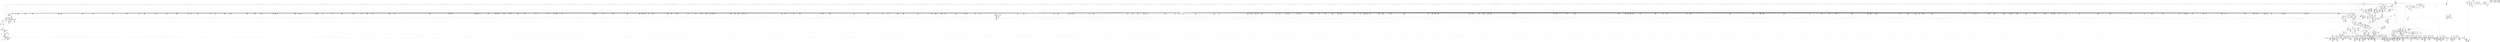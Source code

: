 digraph {
	CE0x454adb0 [shape=record,shape=Mrecord,label="{CE0x454adb0|0:_i32,_:_SCMRE:_elem_0:default:}"]
	CE0x4457de0 [shape=record,shape=Mrecord,label="{CE0x4457de0|selinux_inode_mkdir:_entry|*SummSink*}"]
	CE0x453c400 [shape=record,shape=Mrecord,label="{CE0x453c400|may_create:_tmp62|security/selinux/hooks.c,1739}"]
	CE0x44ca460 [shape=record,shape=Mrecord,label="{CE0x44ca460|may_create:_tmp22|*LoadInst*|security/selinux/hooks.c,1713|*SummSource*}"]
	CE0x44e3f00 [shape=record,shape=Mrecord,label="{CE0x44e3f00|272:_i8*,_:_CRE_1310,1311_}"]
	CE0x44aef30 [shape=record,shape=Mrecord,label="{CE0x44aef30|i8_1|*Constant*|*SummSource*}"]
	CE0x453b780 [shape=record,shape=Mrecord,label="{CE0x453b780|may_create:_tmp61|security/selinux/hooks.c,1737}"]
	CE0x445c010 [shape=record,shape=Mrecord,label="{CE0x445c010|40:_%struct.super_block*,_56:_i8*,_:_CRE_170,171_}"]
	CE0x4568070 [shape=record,shape=Mrecord,label="{CE0x4568070|VOIDTB_TE:_CE_90,91_}"]
	CE0x45384e0 [shape=record,shape=Mrecord,label="{CE0x45384e0|272:_i8*,_:_CRE_1928,2056_|*MultipleSource*|*LoadInst*|security/selinux/hooks.c,1714|security/selinux/hooks.c,1714}"]
	CE0x44de240 [shape=record,shape=Mrecord,label="{CE0x44de240|272:_i8*,_:_CRE_0,8_|*MultipleSource*|*LoadInst*|security/selinux/hooks.c,1714|security/selinux/hooks.c,1714}"]
	CE0x4551780 [shape=record,shape=Mrecord,label="{CE0x4551780|may_create:_tmp33|security/selinux/hooks.c,1725|*SummSink*}"]
	CE0x4566600 [shape=record,shape=Mrecord,label="{CE0x4566600|may_create:_tmp42|security/selinux/hooks.c,1728|*SummSink*}"]
	CE0x44a0870 [shape=record,shape=Mrecord,label="{CE0x44a0870|40:_%struct.super_block*,_56:_i8*,_:_CRE_306,307_}"]
	CE0x447e360 [shape=record,shape=Mrecord,label="{CE0x447e360|may_create:_do.end}"]
	CE0x44d8480 [shape=record,shape=Mrecord,label="{CE0x44d8480|272:_i8*,_:_CRE_424,425_}"]
	CE0x44b9470 [shape=record,shape=Mrecord,label="{CE0x44b9470|may_create:_tmp53|security/selinux/hooks.c,1733|*SummSource*}"]
	CE0x44b0230 [shape=record,shape=Mrecord,label="{CE0x44b0230|40:_%struct.super_block*,_56:_i8*,_:_CRE_185,186_}"]
	CE0x4568c70 [shape=record,shape=Mrecord,label="{CE0x4568c70|VOIDTB_TE:_CE_145,146_}"]
	CE0x4531df0 [shape=record,shape=Mrecord,label="{CE0x4531df0|272:_i8*,_:_CRE_1645,1646_}"]
	CE0x447dad0 [shape=record,shape=Mrecord,label="{CE0x447dad0|may_create:_if.end25|*SummSource*}"]
	CE0x44a1270 [shape=record,shape=Mrecord,label="{CE0x44a1270|40:_%struct.super_block*,_56:_i8*,_:_CRE_328,336_|*MultipleSource*|Function::selinux_inode_mkdir&Arg::dir::|Function::may_create&Arg::dir::|security/selinux/hooks.c,1713}"]
	CE0x4489e40 [shape=record,shape=Mrecord,label="{CE0x4489e40|may_create:_tmp2}"]
	CE0x45308b0 [shape=record,shape=Mrecord,label="{CE0x45308b0|272:_i8*,_:_CRE_1625,1626_}"]
	CE0x4566a70 [shape=record,shape=Mrecord,label="{CE0x4566a70|i64_16|*Constant*|*SummSource*}"]
	CE0x4483990 [shape=record,shape=Mrecord,label="{CE0x4483990|may_create:_tmp3|*SummSink*}"]
	CE0x4544c10 [shape=record,shape=Mrecord,label="{CE0x4544c10|i64_11|*Constant*|*SummSink*}"]
	CE0x449e690 [shape=record,shape=Mrecord,label="{CE0x449e690|may_create:_tmp10|security/selinux/hooks.c,1706|*SummSink*}"]
	CE0x44e1240 [shape=record,shape=Mrecord,label="{CE0x44e1240|272:_i8*,_:_CRE_1249,1250_}"]
	CE0x4542470 [shape=record,shape=Mrecord,label="{CE0x4542470|28:_i32,_:_CRE_168,184_|*MultipleSource*|security/selinux/hooks.c,1722|*LoadInst*|security/selinux/hooks.c,1713|security/selinux/hooks.c,1713}"]
	CE0x44b7e20 [shape=record,shape=Mrecord,label="{CE0x44b7e20|VOIDTB_TE:_CE_311,312_}"]
	CE0x44859e0 [shape=record,shape=Mrecord,label="{CE0x44859e0|40:_%struct.super_block*,_56:_i8*,_:_CRE_565,566_}"]
	CE0x44b2030 [shape=record,shape=Mrecord,label="{CE0x44b2030|40:_%struct.super_block*,_56:_i8*,_:_CRE_246,247_}"]
	CE0x44a1a80 [shape=record,shape=Mrecord,label="{CE0x44a1a80|40:_%struct.super_block*,_56:_i8*,_:_CRE_360,376_|*MultipleSource*|Function::selinux_inode_mkdir&Arg::dir::|Function::may_create&Arg::dir::|security/selinux/hooks.c,1713}"]
	CE0x44880b0 [shape=record,shape=Mrecord,label="{CE0x44880b0|get_current:_tmp2|*SummSource*}"]
	CE0x4544a00 [shape=record,shape=Mrecord,label="{CE0x4544a00|i64_11|*Constant*}"]
	CE0x44e4ef0 [shape=record,shape=Mrecord,label="{CE0x44e4ef0|272:_i8*,_:_CRE_1325,1326_}"]
	CE0x44b3790 [shape=record,shape=Mrecord,label="{CE0x44b3790|VOIDTB_TE:_CE_184,185_}"]
	CE0x4486830 [shape=record,shape=Mrecord,label="{CE0x4486830|i32_78|*Constant*|*SummSource*}"]
	CE0x456b890 [shape=record,shape=Mrecord,label="{CE0x456b890|VOIDTB_TE:_CE_0,4_|*MultipleSource*|security/selinux/hooks.c,1730|Function::may_create&Arg::dentry::|Function::selinux_inode_mkdir&Arg::dentry::}"]
	CE0x4543440 [shape=record,shape=Mrecord,label="{CE0x4543440|i32_9437184|*Constant*|*SummSink*}"]
	CE0x44d1760 [shape=record,shape=Mrecord,label="{CE0x44d1760|272:_i8*,_:_CRE_112,120_|*MultipleSource*|*LoadInst*|security/selinux/hooks.c,1714|security/selinux/hooks.c,1714}"]
	CE0x44da570 [shape=record,shape=Mrecord,label="{CE0x44da570|272:_i8*,_:_CRE_455,456_}"]
	CE0x453d870 [shape=record,shape=Mrecord,label="{CE0x453d870|28:_i32,_:_CRE_56,57_}"]
	CE0x44603a0 [shape=record,shape=Mrecord,label="{CE0x44603a0|COLLAPSED:_GCMRE_current_task_external_global_%struct.task_struct*:_elem_0::|security/selinux/hooks.c,1706}"]
	CE0x445fa50 [shape=record,shape=Mrecord,label="{CE0x445fa50|40:_%struct.super_block*,_56:_i8*,_:_CRE_2,4_|*MultipleSource*|Function::selinux_inode_mkdir&Arg::dir::|Function::may_create&Arg::dir::|security/selinux/hooks.c,1713}"]
	CE0x4476330 [shape=record,shape=Mrecord,label="{CE0x4476330|may_create:_if.end}"]
	CE0x456aa30 [shape=record,shape=Mrecord,label="{CE0x456aa30|VOIDTB_TE:_CE_165,166_}"]
	CE0x452ed00 [shape=record,shape=Mrecord,label="{CE0x452ed00|272:_i8*,_:_CRE_1616,1617_}"]
	CE0x44a3e40 [shape=record,shape=Mrecord,label="{CE0x44a3e40|40:_%struct.super_block*,_56:_i8*,_:_CRE_475,476_}"]
	CE0x45501c0 [shape=record,shape=Mrecord,label="{CE0x45501c0|may_create:_sid13|security/selinux/hooks.c,1722|*SummSource*}"]
	CE0x44c0020 [shape=record,shape=Mrecord,label="{CE0x44c0020|40:_%struct.super_block*,_56:_i8*,_:_CRE_696,704_|*MultipleSource*|Function::selinux_inode_mkdir&Arg::dir::|Function::may_create&Arg::dir::|security/selinux/hooks.c,1713}"]
	CE0x457e890 [shape=record,shape=Mrecord,label="{CE0x457e890|may_create:_call27|security/selinux/hooks.c,1735}"]
	CE0x4490540 [shape=record,shape=Mrecord,label="{CE0x4490540|40:_%struct.super_block*,_56:_i8*,_:_CRE_288,289_}"]
	CE0x449e3e0 [shape=record,shape=Mrecord,label="{CE0x449e3e0|may_create:_tmp10|security/selinux/hooks.c,1706}"]
	CE0x44c6a10 [shape=record,shape=Mrecord,label="{CE0x44c6a10|40:_%struct.super_block*,_56:_i8*,_:_CRE_913,914_}"]
	CE0x4555a40 [shape=record,shape=Mrecord,label="{CE0x4555a40|may_create:_tmp39|security/selinux/hooks.c,1728|*SummSink*}"]
	CE0x446c000 [shape=record,shape=Mrecord,label="{CE0x446c000|_ret_i32_%call,_!dbg_!27715|security/selinux/hooks.c,2784|*SummSource*}"]
	CE0x44b94e0 [shape=record,shape=Mrecord,label="{CE0x44b94e0|may_create:_tmp53|security/selinux/hooks.c,1733}"]
	CE0x44612f0 [shape=record,shape=Mrecord,label="{CE0x44612f0|COLLAPSED:_CMRE:_elem_0::|security/selinux/hooks.c,1706}"]
	CE0x44643e0 [shape=record,shape=Mrecord,label="{CE0x44643e0|40:_%struct.super_block*,_56:_i8*,_:_CRE_4,8_|*MultipleSource*|Function::selinux_inode_mkdir&Arg::dir::|Function::may_create&Arg::dir::|security/selinux/hooks.c,1713}"]
	CE0x44bddd0 [shape=record,shape=Mrecord,label="{CE0x44bddd0|40:_%struct.super_block*,_56:_i8*,_:_CRE_613,614_}"]
	CE0x456a4e0 [shape=record,shape=Mrecord,label="{CE0x456a4e0|VOIDTB_TE:_CE_160,161_}"]
	CE0x445ae10 [shape=record,shape=Mrecord,label="{CE0x445ae10|40:_%struct.super_block*,_56:_i8*,_:_CRE_146,147_}"]
	CE0x44c2160 [shape=record,shape=Mrecord,label="{CE0x44c2160|40:_%struct.super_block*,_56:_i8*,_:_CRE_832,840_|*MultipleSource*|Function::selinux_inode_mkdir&Arg::dir::|Function::may_create&Arg::dir::|security/selinux/hooks.c,1713}"]
	CE0x448f640 [shape=record,shape=Mrecord,label="{CE0x448f640|40:_%struct.super_block*,_56:_i8*,_:_CRE_276,277_}"]
	CE0x44e0580 [shape=record,shape=Mrecord,label="{CE0x44e0580|272:_i8*,_:_CRE_1237,1238_}"]
	CE0x44d4670 [shape=record,shape=Mrecord,label="{CE0x44d4670|272:_i8*,_:_CRE_312,320_|*MultipleSource*|*LoadInst*|security/selinux/hooks.c,1714|security/selinux/hooks.c,1714}"]
	CE0x445a520 [shape=record,shape=Mrecord,label="{CE0x445a520|40:_%struct.super_block*,_56:_i8*,_:_CRE_128,136_|*MultipleSource*|Function::selinux_inode_mkdir&Arg::dir::|Function::may_create&Arg::dir::|security/selinux/hooks.c,1713}"]
	CE0x44c6f10 [shape=record,shape=Mrecord,label="{CE0x44c6f10|40:_%struct.super_block*,_56:_i8*,_:_CRE_917,918_}"]
	"CONST[source:1(input),value:2(dynamic)][purpose:{object}]"
	CE0x44d3b90 [shape=record,shape=Mrecord,label="{CE0x44d3b90|272:_i8*,_:_CRE_268,272_|*MultipleSource*|*LoadInst*|security/selinux/hooks.c,1714|security/selinux/hooks.c,1714}"]
	CE0x4481040 [shape=record,shape=Mrecord,label="{CE0x4481040|i64*_getelementptr_inbounds_(_26_x_i64_,_26_x_i64_*___llvm_gcov_ctr217,_i64_0,_i64_6)|*Constant*|*SummSource*}"]
	CE0x4460800 [shape=record,shape=Mrecord,label="{CE0x4460800|may_create:_tmp19|security/selinux/hooks.c,1706|*SummSink*}"]
	CE0x45532c0 [shape=record,shape=Mrecord,label="{CE0x45532c0|may_create:_tmp36|security/selinux/hooks.c,1728|*SummSink*}"]
	CE0x453c390 [shape=record,shape=Mrecord,label="{CE0x453c390|may_create:_tmp62|security/selinux/hooks.c,1739|*SummSource*}"]
	CE0x4547cb0 [shape=record,shape=Mrecord,label="{CE0x4547cb0|i32_(i32,_i32,_i16,_i32,_%struct.common_audit_data*)*_bitcast_(i32_(i32,_i32,_i16,_i32,_%struct.common_audit_data.495*)*_avc_has_perm_to_i32_(i32,_i32,_i16,_i32,_%struct.common_audit_data*)*)|*Constant*|*SummSink*}"]
	CE0x44ae1f0 [shape=record,shape=Mrecord,label="{CE0x44ae1f0|get_current:_tmp3}"]
	CE0x4532230 [shape=record,shape=Mrecord,label="{CE0x4532230|272:_i8*,_:_CRE_1649,1650_}"]
	CE0x448b140 [shape=record,shape=Mrecord,label="{CE0x448b140|may_create:_if.end26|*SummSink*}"]
	CE0x44e2bc0 [shape=record,shape=Mrecord,label="{CE0x44e2bc0|272:_i8*,_:_CRE_1273,1274_}"]
	CE0x44825d0 [shape=record,shape=Mrecord,label="{CE0x44825d0|GLOBAL:_get_current|*Constant*}"]
	CE0x453fc40 [shape=record,shape=Mrecord,label="{CE0x453fc40|28:_i32,_:_CRE_92,93_}"]
	CE0x4539700 [shape=record,shape=Mrecord,label="{CE0x4539700|may_create:_tmp26|security/selinux/hooks.c,1714}"]
	CE0x4556fa0 [shape=record,shape=Mrecord,label="{CE0x4556fa0|8:_i32,_22:_i16,_:_CRE_8,12_|*MultipleSource*|security/selinux/hooks.c,1714|security/selinux/hooks.c,1714|security/selinux/hooks.c,1728}"]
	CE0x4535480 [shape=record,shape=Mrecord,label="{CE0x4535480|272:_i8*,_:_CRE_1728,1736_|*MultipleSource*|*LoadInst*|security/selinux/hooks.c,1714|security/selinux/hooks.c,1714}"]
	CE0x44dc660 [shape=record,shape=Mrecord,label="{CE0x44dc660|272:_i8*,_:_CRE_563,564_}"]
	CE0x4544040 [shape=record,shape=Mrecord,label="{CE0x4544040|_ret_i32_%retval.0,_!dbg_!27728|security/selinux/avc.c,775|*SummSink*}"]
	CE0x44ae0e0 [shape=record,shape=Mrecord,label="{CE0x44ae0e0|i64*_getelementptr_inbounds_(_2_x_i64_,_2_x_i64_*___llvm_gcov_ctr98,_i64_0,_i64_0)|*Constant*|*SummSource*}"]
	CE0x445be90 [shape=record,shape=Mrecord,label="{CE0x445be90|40:_%struct.super_block*,_56:_i8*,_:_CRE_168,169_}"]
	CE0x44c40d0 [shape=record,shape=Mrecord,label="{CE0x44c40d0|40:_%struct.super_block*,_56:_i8*,_:_CRE_880,881_}"]
	CE0x44deb60 [shape=record,shape=Mrecord,label="{CE0x44deb60|i32_16|*Constant*|*SummSource*}"]
	CE0x44b06b0 [shape=record,shape=Mrecord,label="{CE0x44b06b0|40:_%struct.super_block*,_56:_i8*,_:_CRE_191,192_}"]
	CE0x4533110 [shape=record,shape=Mrecord,label="{CE0x4533110|272:_i8*,_:_CRE_1663,1664_}"]
	CE0x44cf9b0 [shape=record,shape=Mrecord,label="{CE0x44cf9b0|272:_i8*,_:_CRE_704,708_|*MultipleSource*|*LoadInst*|security/selinux/hooks.c,1714|security/selinux/hooks.c,1714}"]
	CE0x4456cc0 [shape=record,shape=Mrecord,label="{CE0x4456cc0|may_create:_entry}"]
	CE0x44d9ad0 [shape=record,shape=Mrecord,label="{CE0x44d9ad0|272:_i8*,_:_CRE_445,446_}"]
	CE0x44a7690 [shape=record,shape=Mrecord,label="{CE0x44a7690|272:_i8*,_:_CRE_1350,1351_}"]
	CE0x453bc40 [shape=record,shape=Mrecord,label="{CE0x453bc40|may_create:_tmp61|security/selinux/hooks.c,1737|*SummSource*}"]
	CE0x4485ee0 [shape=record,shape=Mrecord,label="{CE0x4485ee0|40:_%struct.super_block*,_56:_i8*,_:_CRE_569,570_}"]
	CE0x44be050 [shape=record,shape=Mrecord,label="{CE0x44be050|40:_%struct.super_block*,_56:_i8*,_:_CRE_615,616_}"]
	CE0x448c9a0 [shape=record,shape=Mrecord,label="{CE0x448c9a0|i64*_getelementptr_inbounds_(_26_x_i64_,_26_x_i64_*___llvm_gcov_ctr217,_i64_0,_i64_1)|*Constant*}"]
	CE0x44cc0e0 [shape=record,shape=Mrecord,label="{CE0x44cc0e0|272:_i8*,_:_CRE_592,593_}"]
	CE0x44a0730 [shape=record,shape=Mrecord,label="{CE0x44a0730|40:_%struct.super_block*,_56:_i8*,_:_CRE_305,306_}"]
	CE0x4474320 [shape=record,shape=Mrecord,label="{CE0x4474320|may_create:_tmp67|security/selinux/hooks.c,1742}"]
	CE0x4486b90 [shape=record,shape=Mrecord,label="{CE0x4486b90|may_create:_cred|security/selinux/hooks.c,1706|*SummSink*}"]
	CE0x44bd790 [shape=record,shape=Mrecord,label="{CE0x44bd790|40:_%struct.super_block*,_56:_i8*,_:_CRE_608,609_}"]
	CE0x44a2180 [shape=record,shape=Mrecord,label="{CE0x44a2180|40:_%struct.super_block*,_56:_i8*,_:_CRE_392,400_|*MultipleSource*|Function::selinux_inode_mkdir&Arg::dir::|Function::may_create&Arg::dir::|security/selinux/hooks.c,1713}"]
	CE0x44621b0 [shape=record,shape=Mrecord,label="{CE0x44621b0|may_create:_tmp}"]
	CE0x4582d00 [shape=record,shape=Mrecord,label="{CE0x4582d00|i64_17|*Constant*}"]
	CE0x4487680 [shape=record,shape=Mrecord,label="{CE0x4487680|may_create:_tmp6|security/selinux/hooks.c,1706|*SummSink*}"]
	CE0x45542b0 [shape=record,shape=Mrecord,label="{CE0x45542b0|i64_14|*Constant*|*SummSource*}"]
	CE0x44b79d0 [shape=record,shape=Mrecord,label="{CE0x44b79d0|VOIDTB_TE:_CE_307,308_}"]
	CE0x4541260 [shape=record,shape=Mrecord,label="{CE0x4541260|28:_i32,_:_CRE_113,114_}"]
	CE0x4486950 [shape=record,shape=Mrecord,label="{CE0x4486950|may_create:_cred|security/selinux/hooks.c,1706}"]
	CE0x44b3020 [shape=record,shape=Mrecord,label="{CE0x44b3020|VOIDTB_TE:_CE_177,178_}"]
	CE0x448d340 [shape=record,shape=Mrecord,label="{CE0x448d340|40:_%struct.super_block*,_56:_i8*,_:_CRE_248,249_}"]
	CE0x4476970 [shape=record,shape=Mrecord,label="{CE0x4476970|may_create:_sid31|security/selinux/hooks.c,1739}"]
	CE0x457d620 [shape=record,shape=Mrecord,label="{CE0x457d620|GLOBAL:_security_transition_sid|*Constant*|*SummSource*}"]
	CE0x44cdea0 [shape=record,shape=Mrecord,label="{CE0x44cdea0|272:_i8*,_:_CRE_620,621_}"]
	CE0x4551260 [shape=record,shape=Mrecord,label="{CE0x4551260|0:_i32,_4:_i32,_8:_i32,_12:_i32,_:_CMRE_4,8_|*MultipleSource*|security/selinux/hooks.c,1706|security/selinux/hooks.c,1706|security/selinux/hooks.c,1716}"]
	CE0x445d150 [shape=record,shape=Mrecord,label="{CE0x445d150|i8*_getelementptr_inbounds_(_25_x_i8_,_25_x_i8_*_.str3,_i32_0,_i32_0)|*Constant*}"]
	CE0x44c1860 [shape=record,shape=Mrecord,label="{CE0x44c1860|40:_%struct.super_block*,_56:_i8*,_:_CRE_800,804_|*MultipleSource*|Function::selinux_inode_mkdir&Arg::dir::|Function::may_create&Arg::dir::|security/selinux/hooks.c,1713}"]
	CE0x44a8570 [shape=record,shape=Mrecord,label="{CE0x44a8570|272:_i8*,_:_CRE_1364,1365_}"]
	CE0x44be7d0 [shape=record,shape=Mrecord,label="{CE0x44be7d0|40:_%struct.super_block*,_56:_i8*,_:_CRE_621,622_}"]
	CE0x44d7a90 [shape=record,shape=Mrecord,label="{CE0x44d7a90|may_create:_tmp24|*LoadInst*|security/selinux/hooks.c,1714}"]
	CE0x44c6b50 [shape=record,shape=Mrecord,label="{CE0x44c6b50|40:_%struct.super_block*,_56:_i8*,_:_CRE_914,915_}"]
	CE0x44bb990 [shape=record,shape=Mrecord,label="{CE0x44bb990|40:_%struct.super_block*,_56:_i8*,_:_CRE_584,585_}"]
	CE0x44c6c90 [shape=record,shape=Mrecord,label="{CE0x44c6c90|40:_%struct.super_block*,_56:_i8*,_:_CRE_915,916_}"]
	CE0x44b7be0 [shape=record,shape=Mrecord,label="{CE0x44b7be0|VOIDTB_TE:_CE_308,309_}"]
	CE0x44d0c30 [shape=record,shape=Mrecord,label="{CE0x44d0c30|272:_i8*,_:_CRE_1215,1216_}"]
	CE0x44cc410 [shape=record,shape=Mrecord,label="{CE0x44cc410|272:_i8*,_:_CRE_595,596_}"]
	CE0x44de1d0 [shape=record,shape=Mrecord,label="{CE0x44de1d0|272:_i8*,_:_CRE_16,20_|*MultipleSource*|*LoadInst*|security/selinux/hooks.c,1714|security/selinux/hooks.c,1714}"]
	CE0x44684d0 [shape=record,shape=Mrecord,label="{CE0x44684d0|may_create:_return}"]
	CE0x453b2d0 [shape=record,shape=Mrecord,label="{CE0x453b2d0|i64*_getelementptr_inbounds_(_26_x_i64_,_26_x_i64_*___llvm_gcov_ctr217,_i64_0,_i64_23)|*Constant*|*SummSource*}"]
	CE0x44a7250 [shape=record,shape=Mrecord,label="{CE0x44a7250|272:_i8*,_:_CRE_1346,1347_}"]
	CE0x44ce2e0 [shape=record,shape=Mrecord,label="{CE0x44ce2e0|272:_i8*,_:_CRE_624,625_}"]
	CE0x456a1b0 [shape=record,shape=Mrecord,label="{CE0x456a1b0|VOIDTB_TE:_CE_157,158_}"]
	CE0x44da350 [shape=record,shape=Mrecord,label="{CE0x44da350|272:_i8*,_:_CRE_453,454_}"]
	CE0x454e690 [shape=record,shape=Mrecord,label="{CE0x454e690|may_create:_u|security/selinux/hooks.c,1720}"]
	CE0x453db40 [shape=record,shape=Mrecord,label="{CE0x453db40|28:_i32,_:_CRE_59,60_}"]
	CE0x453ef40 [shape=record,shape=Mrecord,label="{CE0x453ef40|28:_i32,_:_CRE_79,80_}"]
	CE0x4481140 [shape=record,shape=Mrecord,label="{CE0x4481140|avc_has_perm:_entry|*SummSource*}"]
	CE0x44a09b0 [shape=record,shape=Mrecord,label="{CE0x44a09b0|40:_%struct.super_block*,_56:_i8*,_:_CRE_307,308_}"]
	CE0x4483880 [shape=record,shape=Mrecord,label="{CE0x4483880|may_create:_call|security/selinux/hooks.c,1706}"]
	CE0x44d2ee0 [shape=record,shape=Mrecord,label="{CE0x44d2ee0|272:_i8*,_:_CRE_208,216_|*MultipleSource*|*LoadInst*|security/selinux/hooks.c,1714|security/selinux/hooks.c,1714}"]
	CE0x44b1e70 [shape=record,shape=Mrecord,label="{CE0x44b1e70|40:_%struct.super_block*,_56:_i8*,_:_CRE_244,245_}"]
	CE0x44b3350 [shape=record,shape=Mrecord,label="{CE0x44b3350|VOIDTB_TE:_CE_180,181_}"]
	CE0x453ff40 [shape=record,shape=Mrecord,label="{CE0x453ff40|28:_i32,_:_CRE_95,96_}"]
	CE0x4536de0 [shape=record,shape=Mrecord,label="{CE0x4536de0|272:_i8*,_:_CRE_1848,1856_|*MultipleSource*|*LoadInst*|security/selinux/hooks.c,1714|security/selinux/hooks.c,1714}"]
	CE0x4556370 [shape=record,shape=Mrecord,label="{CE0x4556370|i32_5|*Constant*|*SummSource*}"]
	CE0x4541480 [shape=record,shape=Mrecord,label="{CE0x4541480|28:_i32,_:_CRE_115,116_}"]
	CE0x448d480 [shape=record,shape=Mrecord,label="{CE0x448d480|40:_%struct.super_block*,_56:_i8*,_:_CRE_249,250_}"]
	CE0x44c29e0 [shape=record,shape=Mrecord,label="{CE0x44c29e0|40:_%struct.super_block*,_56:_i8*,_:_CRE_864,865_}"]
	CE0x44dddb0 [shape=record,shape=Mrecord,label="{CE0x44dddb0|i32_8|*Constant*}"]
	CE0x4530cf0 [shape=record,shape=Mrecord,label="{CE0x4530cf0|272:_i8*,_:_CRE_1629,1630_}"]
	CE0x4550960 [shape=record,shape=Mrecord,label="{CE0x4550960|may_create:_tmp26|security/selinux/hooks.c,1714|*SummSink*}"]
	CE0x453d2e0 [shape=record,shape=Mrecord,label="{CE0x453d2e0|may_create:_tmp63|security/selinux/hooks.c,1739|*SummSource*}"]
	CE0x4537180 [shape=record,shape=Mrecord,label="{CE0x4537180|272:_i8*,_:_CRE_1864,1872_|*MultipleSource*|*LoadInst*|security/selinux/hooks.c,1714|security/selinux/hooks.c,1714}"]
	CE0x44d9be0 [shape=record,shape=Mrecord,label="{CE0x44d9be0|272:_i8*,_:_CRE_446,447_}"]
	CE0x44c8f20 [shape=record,shape=Mrecord,label="{CE0x44c8f20|40:_%struct.super_block*,_56:_i8*,_:_CRE_976,977_}"]
	CE0x45818e0 [shape=record,shape=Mrecord,label="{CE0x45818e0|i64*_getelementptr_inbounds_(_26_x_i64_,_26_x_i64_*___llvm_gcov_ctr217,_i64_0,_i64_19)|*Constant*}"]
	CE0x452fef0 [shape=record,shape=Mrecord,label="{CE0x452fef0|272:_i8*,_:_CRE_1617,1618_}"]
	CE0x456a700 [shape=record,shape=Mrecord,label="{CE0x456a700|VOIDTB_TE:_CE_162,163_}"]
	CE0x44c7910 [shape=record,shape=Mrecord,label="{CE0x44c7910|40:_%struct.super_block*,_56:_i8*,_:_CRE_925,926_}"]
	CE0x453ec40 [shape=record,shape=Mrecord,label="{CE0x453ec40|28:_i32,_:_CRE_76,77_}"]
	CE0x44c72d0 [shape=record,shape=Mrecord,label="{CE0x44c72d0|40:_%struct.super_block*,_56:_i8*,_:_CRE_920,921_}"]
	CE0x4536130 [shape=record,shape=Mrecord,label="{CE0x4536130|272:_i8*,_:_CRE_1792,1800_|*MultipleSource*|*LoadInst*|security/selinux/hooks.c,1714|security/selinux/hooks.c,1714}"]
	CE0x4533990 [shape=record,shape=Mrecord,label="{CE0x4533990|272:_i8*,_:_CRE_1671,1672_}"]
	CE0x44a8790 [shape=record,shape=Mrecord,label="{CE0x44a8790|272:_i8*,_:_CRE_1366,1367_}"]
	CE0x4534cb0 [shape=record,shape=Mrecord,label="{CE0x4534cb0|272:_i8*,_:_CRE_1688,1696_|*MultipleSource*|*LoadInst*|security/selinux/hooks.c,1714|security/selinux/hooks.c,1714}"]
	CE0x44adb10 [shape=record,shape=Mrecord,label="{CE0x44adb10|i32_1|*Constant*}"]
	CE0x4487970 [shape=record,shape=Mrecord,label="{CE0x4487970|may_create:_tmp7|security/selinux/hooks.c,1706|*SummSource*}"]
	CE0x44c2320 [shape=record,shape=Mrecord,label="{CE0x44c2320|40:_%struct.super_block*,_56:_i8*,_:_CRE_840,848_|*MultipleSource*|Function::selinux_inode_mkdir&Arg::dir::|Function::may_create&Arg::dir::|security/selinux/hooks.c,1713}"]
	CE0x44d5bc0 [shape=record,shape=Mrecord,label="{CE0x44d5bc0|272:_i8*,_:_CRE_396,397_}"]
	CE0x4461470 [shape=record,shape=Mrecord,label="{CE0x4461470|may_create:_tmp20|security/selinux/hooks.c,1706}"]
	CE0x4539940 [shape=record,shape=Mrecord,label="{CE0x4539940|may_create:_tmp56|security/selinux/hooks.c,1736|*SummSink*}"]
	CE0x4532560 [shape=record,shape=Mrecord,label="{CE0x4532560|272:_i8*,_:_CRE_1652,1653_}"]
	CE0x45359f0 [shape=record,shape=Mrecord,label="{CE0x45359f0|272:_i8*,_:_CRE_1760,1764_|*MultipleSource*|*LoadInst*|security/selinux/hooks.c,1714|security/selinux/hooks.c,1714}"]
	CE0x448f8c0 [shape=record,shape=Mrecord,label="{CE0x448f8c0|40:_%struct.super_block*,_56:_i8*,_:_CRE_278,279_}"]
	CE0x454e3c0 [shape=record,shape=Mrecord,label="{CE0x454e3c0|i8_10|*Constant*|*SummSource*}"]
	CE0x44a64c0 [shape=record,shape=Mrecord,label="{CE0x44a64c0|40:_%struct.super_block*,_56:_i8*,_:_CRE_552,553_}"]
	CE0x4481d40 [shape=record,shape=Mrecord,label="{CE0x4481d40|selinux_inode_mkdir:_dentry|Function::selinux_inode_mkdir&Arg::dentry::|*SummSink*}"]
	CE0x445c550 [shape=record,shape=Mrecord,label="{CE0x445c550|40:_%struct.super_block*,_56:_i8*,_:_CRE_177,178_}"]
	CE0x447b1e0 [shape=record,shape=Mrecord,label="{CE0x447b1e0|may_create:_tmp18|security/selinux/hooks.c,1706}"]
	CE0x44dea10 [shape=record,shape=Mrecord,label="{CE0x44dea10|i32_16|*Constant*}"]
	CE0x457fff0 [shape=record,shape=Mrecord,label="{CE0x457fff0|i64_22|*Constant*|*SummSink*}"]
	CE0x456c3e0 [shape=record,shape=Mrecord,label="{CE0x456c3e0|may_create:_and|security/selinux/hooks.c,1728}"]
	CE0x44b1600 [shape=record,shape=Mrecord,label="{CE0x44b1600|40:_%struct.super_block*,_56:_i8*,_:_CRE_224,232_|*MultipleSource*|Function::selinux_inode_mkdir&Arg::dir::|Function::may_create&Arg::dir::|security/selinux/hooks.c,1713}"]
	CE0x44d7630 [shape=record,shape=Mrecord,label="{CE0x44d7630|may_create:_i_sb|security/selinux/hooks.c,1714}"]
	CE0x44e4120 [shape=record,shape=Mrecord,label="{CE0x44e4120|272:_i8*,_:_CRE_1312,1313_}"]
	CE0x4552760 [shape=record,shape=Mrecord,label="{CE0x4552760|may_create:_tmp35|security/selinux/hooks.c,1726}"]
	CE0x44dd0c0 [shape=record,shape=Mrecord,label="{CE0x44dd0c0|272:_i8*,_:_CRE_573,574_}"]
	CE0x4554420 [shape=record,shape=Mrecord,label="{CE0x4554420|i64_14|*Constant*|*SummSink*}"]
	CE0x4532cd0 [shape=record,shape=Mrecord,label="{CE0x4532cd0|272:_i8*,_:_CRE_1659,1660_}"]
	CE0x44a7470 [shape=record,shape=Mrecord,label="{CE0x44a7470|272:_i8*,_:_CRE_1348,1349_}"]
	CE0x45685f0 [shape=record,shape=Mrecord,label="{CE0x45685f0|VOIDTB_TE:_CE_94,95_}"]
	CE0x456ae70 [shape=record,shape=Mrecord,label="{CE0x456ae70|VOIDTB_TE:_CE_169,170_}"]
	CE0x44cd840 [shape=record,shape=Mrecord,label="{CE0x44cd840|272:_i8*,_:_CRE_614,615_}"]
	CE0x44e5220 [shape=record,shape=Mrecord,label="{CE0x44e5220|272:_i8*,_:_CRE_1328,1329_}"]
	CE0x4460100 [shape=record,shape=Mrecord,label="{CE0x4460100|i16_7|*Constant*}"]
	CE0x4565640 [shape=record,shape=Mrecord,label="{CE0x4565640|may_create:_sid21|security/selinux/hooks.c,1729}"]
	CE0x4540f30 [shape=record,shape=Mrecord,label="{CE0x4540f30|28:_i32,_:_CRE_110,111_}"]
	CE0x44bf420 [shape=record,shape=Mrecord,label="{CE0x44bf420|40:_%struct.super_block*,_56:_i8*,_:_CRE_664,672_|*MultipleSource*|Function::selinux_inode_mkdir&Arg::dir::|Function::may_create&Arg::dir::|security/selinux/hooks.c,1713}"]
	CE0x44cdb70 [shape=record,shape=Mrecord,label="{CE0x44cdb70|272:_i8*,_:_CRE_617,618_}"]
	CE0x4535d90 [shape=record,shape=Mrecord,label="{CE0x4535d90|272:_i8*,_:_CRE_1776,1784_|*MultipleSource*|*LoadInst*|security/selinux/hooks.c,1714|security/selinux/hooks.c,1714}"]
	CE0x44cdc80 [shape=record,shape=Mrecord,label="{CE0x44cdc80|272:_i8*,_:_CRE_618,619_}"]
	CE0x44da9b0 [shape=record,shape=Mrecord,label="{CE0x44da9b0|272:_i8*,_:_CRE_459,460_}"]
	CE0x4471430 [shape=record,shape=Mrecord,label="{CE0x4471430|28:_i32,_:_CRE_19,20_}"]
	CE0x4547bd0 [shape=record,shape=Mrecord,label="{CE0x4547bd0|i32_(i32,_i32,_i16,_i32,_%struct.common_audit_data*)*_bitcast_(i32_(i32,_i32,_i16,_i32,_%struct.common_audit_data.495*)*_avc_has_perm_to_i32_(i32,_i32,_i16,_i32,_%struct.common_audit_data*)*)|*Constant*|*SummSource*}"]
	CE0x4482c90 [shape=record,shape=Mrecord,label="{CE0x4482c90|may_create:_tmp2|*SummSource*}"]
	CE0x445e130 [shape=record,shape=Mrecord,label="{CE0x445e130|i8*_getelementptr_inbounds_(_45_x_i8_,_45_x_i8_*_.str12,_i32_0,_i32_0)|*Constant*}"]
	CE0x4531020 [shape=record,shape=Mrecord,label="{CE0x4531020|272:_i8*,_:_CRE_1632,1633_}"]
	CE0x456ad60 [shape=record,shape=Mrecord,label="{CE0x456ad60|VOIDTB_TE:_CE_168,169_}"]
	CE0x4582b10 [shape=record,shape=Mrecord,label="{CE0x4582b10|i64_18|*Constant*|*SummSource*}"]
	CE0x44c3810 [shape=record,shape=Mrecord,label="{CE0x44c3810|40:_%struct.super_block*,_56:_i8*,_:_CRE_873,874_}"]
	CE0x4489ba0 [shape=record,shape=Mrecord,label="{CE0x4489ba0|may_create:_tmp9|security/selinux/hooks.c,1706|*SummSource*}"]
	CE0x4533ff0 [shape=record,shape=Mrecord,label="{CE0x4533ff0|272:_i8*,_:_CRE_1677,1678_}"]
	CE0x44e4230 [shape=record,shape=Mrecord,label="{CE0x44e4230|272:_i8*,_:_CRE_1313,1314_}"]
	CE0x4482700 [shape=record,shape=Mrecord,label="{CE0x4482700|GLOBAL:_get_current|*Constant*|*SummSource*}"]
	CE0x44d07c0 [shape=record,shape=Mrecord,label="{CE0x44d07c0|272:_i8*,_:_CRE_1212,1213_}"]
	CE0x44cd2f0 [shape=record,shape=Mrecord,label="{CE0x44cd2f0|272:_i8*,_:_CRE_609,610_}"]
	CE0x44a5fc0 [shape=record,shape=Mrecord,label="{CE0x44a5fc0|40:_%struct.super_block*,_56:_i8*,_:_CRE_540,544_|*MultipleSource*|Function::selinux_inode_mkdir&Arg::dir::|Function::may_create&Arg::dir::|security/selinux/hooks.c,1713}"]
	CE0x4489c70 [shape=record,shape=Mrecord,label="{CE0x4489c70|may_create:_tmp9|security/selinux/hooks.c,1706|*SummSink*}"]
	CE0x4550050 [shape=record,shape=Mrecord,label="{CE0x4550050|may_create:_sid13|security/selinux/hooks.c,1722}"]
	CE0x44c2e60 [shape=record,shape=Mrecord,label="{CE0x44c2e60|40:_%struct.super_block*,_56:_i8*,_:_CRE_866,867_}"]
	CE0x448a120 [shape=record,shape=Mrecord,label="{CE0x448a120|i64*_getelementptr_inbounds_(_2_x_i64_,_2_x_i64_*___llvm_gcov_ctr98,_i64_0,_i64_1)|*Constant*|*SummSink*}"]
	CE0x4552f60 [shape=record,shape=Mrecord,label="{CE0x4552f60|may_create:_tobool18|security/selinux/hooks.c,1728|*SummSink*}"]
	CE0x4464580 [shape=record,shape=Mrecord,label="{CE0x4464580|40:_%struct.super_block*,_56:_i8*,_:_CRE_137,138_}"]
	CE0x44c27a0 [shape=record,shape=Mrecord,label="{CE0x44c27a0|40:_%struct.super_block*,_56:_i8*,_:_CRE_856,864_|*MultipleSource*|Function::selinux_inode_mkdir&Arg::dir::|Function::may_create&Arg::dir::|security/selinux/hooks.c,1713}"]
	CE0x458b400 [shape=record,shape=Mrecord,label="{CE0x458b400|may_create:_tmp64|security/selinux/hooks.c,1739|*SummSource*}"]
	CE0x44dc0f0 [shape=record,shape=Mrecord,label="{CE0x44dc0f0|272:_i8*,_:_CRE_552,556_|*MultipleSource*|*LoadInst*|security/selinux/hooks.c,1714|security/selinux/hooks.c,1714}"]
	CE0x44d30b0 [shape=record,shape=Mrecord,label="{CE0x44d30b0|272:_i8*,_:_CRE_216,224_|*MultipleSource*|*LoadInst*|security/selinux/hooks.c,1714|security/selinux/hooks.c,1714}"]
	CE0x44baa90 [shape=record,shape=Mrecord,label="{CE0x44baa90|40:_%struct.super_block*,_56:_i8*,_:_CRE_572,573_}"]
	CE0x448c330 [shape=record,shape=Mrecord,label="{CE0x448c330|may_create:_bb|*SummSink*}"]
	CE0x4464bd0 [shape=record,shape=Mrecord,label="{CE0x4464bd0|GLOBAL:_may_create.__warned|Global_var:may_create.__warned}"]
	CE0x453df40 [shape=record,shape=Mrecord,label="{CE0x453df40|28:_i32,_:_CRE_63,64_}"]
	CE0x44c8d20 [shape=record,shape=Mrecord,label="{CE0x44c8d20|40:_%struct.super_block*,_56:_i8*,_:_CRE_968,976_|*MultipleSource*|Function::selinux_inode_mkdir&Arg::dir::|Function::may_create&Arg::dir::|security/selinux/hooks.c,1713}"]
	CE0x4471930 [shape=record,shape=Mrecord,label="{CE0x4471930|28:_i32,_:_CRE_24,28_|*MultipleSource*|security/selinux/hooks.c,1722|*LoadInst*|security/selinux/hooks.c,1713|security/selinux/hooks.c,1713}"]
	CE0x4569e80 [shape=record,shape=Mrecord,label="{CE0x4569e80|VOIDTB_TE:_CE_154,155_}"]
	CE0x44d5e10 [shape=record,shape=Mrecord,label="{CE0x44d5e10|272:_i8*,_:_CRE_397,398_}"]
	CE0x4580e40 [shape=record,shape=Mrecord,label="{CE0x4580e40|may_create:_tmp49|security/selinux/hooks.c,1731|*SummSink*}"]
	CE0x44af420 [shape=record,shape=Mrecord,label="{CE0x44af420|_call_void_lockdep_rcu_suspicious(i8*_getelementptr_inbounds_(_25_x_i8_,_25_x_i8_*_.str3,_i32_0,_i32_0),_i32_1706,_i8*_getelementptr_inbounds_(_45_x_i8_,_45_x_i8_*_.str12,_i32_0,_i32_0))_#10,_!dbg_!27731|security/selinux/hooks.c,1706|*SummSource*}"]
	CE0x4537d10 [shape=record,shape=Mrecord,label="{CE0x4537d10|272:_i8*,_:_CRE_1880,1884_|*MultipleSource*|*LoadInst*|security/selinux/hooks.c,1714|security/selinux/hooks.c,1714}"]
	CE0x448dfc0 [shape=record,shape=Mrecord,label="{CE0x448dfc0|40:_%struct.super_block*,_56:_i8*,_:_CRE_258,259_}"]
	CE0x44a8460 [shape=record,shape=Mrecord,label="{CE0x44a8460|272:_i8*,_:_CRE_1363,1364_}"]
	CE0x44b9c10 [shape=record,shape=Mrecord,label="{CE0x44b9c10|may_create:_tmp54|security/selinux/hooks.c,1733|*SummSink*}"]
	CE0x448ed80 [shape=record,shape=Mrecord,label="{CE0x448ed80|40:_%struct.super_block*,_56:_i8*,_:_CRE_269,270_}"]
	CE0x453dd40 [shape=record,shape=Mrecord,label="{CE0x453dd40|28:_i32,_:_CRE_61,62_}"]
	CE0x447e8b0 [shape=record,shape=Mrecord,label="{CE0x447e8b0|selinux_inode_mkdir:_call|security/selinux/hooks.c,2784}"]
	CE0x447dda0 [shape=record,shape=Mrecord,label="{CE0x447dda0|may_create:_do.body|*SummSource*}"]
	CE0x4580980 [shape=record,shape=Mrecord,label="{CE0x4580980|may_create:_tmp48|security/selinux/hooks.c,1731|*SummSink*}"]
	CE0x447e430 [shape=record,shape=Mrecord,label="{CE0x447e430|may_create:_do.end|*SummSource*}"]
	CE0x4538310 [shape=record,shape=Mrecord,label="{CE0x4538310|272:_i8*,_:_CRE_1920,1928_|*MultipleSource*|*LoadInst*|security/selinux/hooks.c,1714|security/selinux/hooks.c,1714}"]
	CE0x44a3580 [shape=record,shape=Mrecord,label="{CE0x44a3580|40:_%struct.super_block*,_56:_i8*,_:_CRE_464,472_|*MultipleSource*|Function::selinux_inode_mkdir&Arg::dir::|Function::may_create&Arg::dir::|security/selinux/hooks.c,1713}"]
	CE0x44d0b20 [shape=record,shape=Mrecord,label="{CE0x44d0b20|272:_i8*,_:_CRE_1214,1215_}"]
	CE0x447eba0 [shape=record,shape=Mrecord,label="{CE0x447eba0|i64_2|*Constant*|*SummSource*}"]
	CE0x4543ca0 [shape=record,shape=Mrecord,label="{CE0x4543ca0|avc_has_perm:_auditdata|Function::avc_has_perm&Arg::auditdata::|*SummSink*}"]
	CE0x4581170 [shape=record,shape=Mrecord,label="{CE0x4581170|may_create:_tmp50|security/selinux/hooks.c,1731|*SummSource*}"]
	CE0x447b6a0 [shape=record,shape=Mrecord,label="{CE0x447b6a0|may_create:_call4|security/selinux/hooks.c,1706}"]
	CE0x457d280 [shape=record,shape=Mrecord,label="{CE0x457d280|may_create:_tmp51|security/selinux/hooks.c,1732|*SummSource*}"]
	CE0x4488120 [shape=record,shape=Mrecord,label="{CE0x4488120|get_current:_tmp2|*SummSink*}"]
	CE0x448eb00 [shape=record,shape=Mrecord,label="{CE0x448eb00|40:_%struct.super_block*,_56:_i8*,_:_CRE_267,268_}"]
	CE0x44c68d0 [shape=record,shape=Mrecord,label="{CE0x44c68d0|40:_%struct.super_block*,_56:_i8*,_:_CRE_912,913_}"]
	CE0x44d9140 [shape=record,shape=Mrecord,label="{CE0x44d9140|272:_i8*,_:_CRE_436,437_}"]
	CE0x45329a0 [shape=record,shape=Mrecord,label="{CE0x45329a0|272:_i8*,_:_CRE_1656,1657_}"]
	CE0x44dc490 [shape=record,shape=Mrecord,label="{CE0x44dc490|272:_i8*,_:_CRE_562,563_}"]
	CE0x4592b40 [shape=record,shape=Mrecord,label="{CE0x4592b40|may_create:_retval.0|*SummSource*}"]
	CE0x44c3a90 [shape=record,shape=Mrecord,label="{CE0x44c3a90|40:_%struct.super_block*,_56:_i8*,_:_CRE_875,876_}"]
	CE0x44e0360 [shape=record,shape=Mrecord,label="{CE0x44e0360|272:_i8*,_:_CRE_1235,1236_}"]
	CE0x45484b0 [shape=record,shape=Mrecord,label="{CE0x45484b0|avc_has_perm:_ssid|Function::avc_has_perm&Arg::ssid::|*SummSink*}"]
	CE0x4553150 [shape=record,shape=Mrecord,label="{CE0x4553150|may_create:_tmp36|security/selinux/hooks.c,1728|*SummSource*}"]
	CE0x453e240 [shape=record,shape=Mrecord,label="{CE0x453e240|28:_i32,_:_CRE_66,67_}"]
	CE0x4474d10 [shape=record,shape=Mrecord,label="{CE0x4474d10|40:_%struct.super_block*,_56:_i8*,_:_CRE_76,80_|*MultipleSource*|Function::selinux_inode_mkdir&Arg::dir::|Function::may_create&Arg::dir::|security/selinux/hooks.c,1713}"]
	CE0x453ce50 [shape=record,shape=Mrecord,label="{CE0x453ce50|may_create:_tmp63|security/selinux/hooks.c,1739}"]
	CE0x445d910 [shape=record,shape=Mrecord,label="{CE0x445d910|i32_1706|*Constant*}"]
	CE0x452f5e0 [shape=record,shape=Mrecord,label="{CE0x452f5e0|272:_i8*,_:_CRE_1584,1592_|*MultipleSource*|*LoadInst*|security/selinux/hooks.c,1714|security/selinux/hooks.c,1714}"]
	CE0x445a920 [shape=record,shape=Mrecord,label="{CE0x445a920|40:_%struct.super_block*,_56:_i8*,_:_CRE_139,140_}"]
	CE0x44e09c0 [shape=record,shape=Mrecord,label="{CE0x44e09c0|272:_i8*,_:_CRE_1241,1242_}"]
	CE0x4488c60 [shape=record,shape=Mrecord,label="{CE0x4488c60|_call_void_mcount()_#3|*SummSink*}"]
	CE0x45641e0 [shape=record,shape=Mrecord,label="{CE0x45641e0|may_create:_tmp41|security/selinux/hooks.c,1728|*SummSource*}"]
	CE0x44c9160 [shape=record,shape=Mrecord,label="{CE0x44c9160|40:_%struct.super_block*,_56:_i8*,_:_CRE_977,978_}"]
	CE0x4542e70 [shape=record,shape=Mrecord,label="{CE0x4542e70|may_create:_tmp29|security/selinux/hooks.c,1722|*SummSource*}"]
	CE0x453a830 [shape=record,shape=Mrecord,label="{CE0x453a830|may_create:_tmp59|security/selinux/hooks.c,1736|*SummSource*}"]
	CE0x44c30e0 [shape=record,shape=Mrecord,label="{CE0x44c30e0|40:_%struct.super_block*,_56:_i8*,_:_CRE_867,868_}"]
	CE0x44d97a0 [shape=record,shape=Mrecord,label="{CE0x44d97a0|272:_i8*,_:_CRE_442,443_}"]
	CE0x449ffb0 [shape=record,shape=Mrecord,label="{CE0x449ffb0|40:_%struct.super_block*,_56:_i8*,_:_CRE_299,300_}"]
	CE0x4478c70 [shape=record,shape=Mrecord,label="{CE0x4478c70|may_create:_sid31|security/selinux/hooks.c,1739|*SummSink*}"]
	CE0x4531350 [shape=record,shape=Mrecord,label="{CE0x4531350|272:_i8*,_:_CRE_1635,1636_}"]
	CE0x44e2780 [shape=record,shape=Mrecord,label="{CE0x44e2780|272:_i8*,_:_CRE_1269,1270_}"]
	CE0x44bbe90 [shape=record,shape=Mrecord,label="{CE0x44bbe90|40:_%struct.super_block*,_56:_i8*,_:_CRE_588,589_}"]
	CE0x4539f90 [shape=record,shape=Mrecord,label="{CE0x4539f90|may_create:_tmp57|security/selinux/hooks.c,1736|*SummSink*}"]
	CE0x44b5550 [shape=record,shape=Mrecord,label="{CE0x44b5550|VOIDTB_TE:_CE_212,213_}"]
	CE0x44bad10 [shape=record,shape=Mrecord,label="{CE0x44bad10|40:_%struct.super_block*,_56:_i8*,_:_CRE_574,575_}"]
	CE0x445b350 [shape=record,shape=Mrecord,label="{CE0x445b350|40:_%struct.super_block*,_56:_i8*,_:_CRE_153,154_}"]
	CE0x44befa0 [shape=record,shape=Mrecord,label="{CE0x44befa0|40:_%struct.super_block*,_56:_i8*,_:_CRE_648,656_|*MultipleSource*|Function::selinux_inode_mkdir&Arg::dir::|Function::may_create&Arg::dir::|security/selinux/hooks.c,1713}"]
	CE0x4473ad0 [shape=record,shape=Mrecord,label="{CE0x4473ad0|may_create:_tmp65|security/selinux/hooks.c,1739|*SummSource*}"]
	CE0x44a3c40 [shape=record,shape=Mrecord,label="{CE0x44a3c40|40:_%struct.super_block*,_56:_i8*,_:_CRE_474,475_}"]
	CE0x445ec50 [shape=record,shape=Mrecord,label="{CE0x445ec50|i64*_getelementptr_inbounds_(_2_x_i64_,_2_x_i64_*___llvm_gcov_ctr98,_i64_0,_i64_0)|*Constant*|*SummSink*}"]
	CE0x4485da0 [shape=record,shape=Mrecord,label="{CE0x4485da0|40:_%struct.super_block*,_56:_i8*,_:_CRE_568,569_}"]
	CE0x45561f0 [shape=record,shape=Mrecord,label="{CE0x45561f0|i32_5|*Constant*}"]
	CE0x448c180 [shape=record,shape=Mrecord,label="{CE0x448c180|may_create:_bb}"]
	CE0x4466c40 [shape=record,shape=Mrecord,label="{CE0x4466c40|i64*_getelementptr_inbounds_(_2_x_i64_,_2_x_i64_*___llvm_gcov_ctr224,_i64_0,_i64_0)|*Constant*|*SummSink*}"]
	CE0x456c130 [shape=record,shape=Mrecord,label="{CE0x456c130|may_create:_conv|security/selinux/hooks.c,1728|*SummSource*}"]
	CE0x4488730 [shape=record,shape=Mrecord,label="{CE0x4488730|%struct.task_struct*_(%struct.task_struct**)*_asm_movq_%gs:$_1:P_,$0_,_r,im,_dirflag_,_fpsr_,_flags_|*SummSource*}"]
	CE0x44b11f0 [shape=record,shape=Mrecord,label="{CE0x44b11f0|40:_%struct.super_block*,_56:_i8*,_:_CRE_206,207_}"]
	CE0x44cc1f0 [shape=record,shape=Mrecord,label="{CE0x44cc1f0|272:_i8*,_:_CRE_593,594_}"]
	CE0x44b8ca0 [shape=record,shape=Mrecord,label="{CE0x44b8ca0|may_create:_tmp52|security/selinux/hooks.c,1732}"]
	CE0x44c7a50 [shape=record,shape=Mrecord,label="{CE0x44c7a50|40:_%struct.super_block*,_56:_i8*,_:_CRE_926,927_}"]
	CE0x447b990 [shape=record,shape=Mrecord,label="{CE0x447b990|may_create:_call4|security/selinux/hooks.c,1706|*SummSink*}"]
	CE0x446e650 [shape=record,shape=Mrecord,label="{CE0x446e650|may_create:_if.end30|*SummSource*}"]
	CE0x44d2b40 [shape=record,shape=Mrecord,label="{CE0x44d2b40|272:_i8*,_:_CRE_192,200_|*MultipleSource*|*LoadInst*|security/selinux/hooks.c,1714|security/selinux/hooks.c,1714}"]
	CE0x446b0c0 [shape=record,shape=Mrecord,label="{CE0x446b0c0|may_create:_dir|Function::may_create&Arg::dir::}"]
	CE0x4465260 [shape=record,shape=Mrecord,label="{CE0x4465260|may_create:_tmp8|security/selinux/hooks.c,1706}"]
	CE0x44b4890 [shape=record,shape=Mrecord,label="{CE0x44b4890|VOIDTB_TE:_CE_200,201_}"]
	CE0x44dbd50 [shape=record,shape=Mrecord,label="{CE0x44dbd50|272:_i8*,_:_CRE_536,540_|*MultipleSource*|*LoadInst*|security/selinux/hooks.c,1714|security/selinux/hooks.c,1714}"]
	CE0x44a1cc0 [shape=record,shape=Mrecord,label="{CE0x44a1cc0|40:_%struct.super_block*,_56:_i8*,_:_CRE_376,384_|*MultipleSource*|Function::selinux_inode_mkdir&Arg::dir::|Function::may_create&Arg::dir::|security/selinux/hooks.c,1713}"]
	CE0x45997b0 [shape=record,shape=Mrecord,label="{CE0x45997b0|get_current:_tmp}"]
	CE0x44bd8d0 [shape=record,shape=Mrecord,label="{CE0x44bd8d0|40:_%struct.super_block*,_56:_i8*,_:_CRE_609,610_}"]
	CE0x448ba00 [shape=record,shape=Mrecord,label="{CE0x448ba00|may_create:_if.then29|*SummSource*}"]
	CE0x4540c00 [shape=record,shape=Mrecord,label="{CE0x4540c00|28:_i32,_:_CRE_107,108_}"]
	CE0x44a1400 [shape=record,shape=Mrecord,label="{CE0x44a1400|40:_%struct.super_block*,_56:_i8*,_:_CRE_336,344_|*MultipleSource*|Function::selinux_inode_mkdir&Arg::dir::|Function::may_create&Arg::dir::|security/selinux/hooks.c,1713}"]
	CE0x4569f90 [shape=record,shape=Mrecord,label="{CE0x4569f90|VOIDTB_TE:_CE_155,156_}"]
	CE0x44a0af0 [shape=record,shape=Mrecord,label="{CE0x44a0af0|40:_%struct.super_block*,_56:_i8*,_:_CRE_308,309_}"]
	CE0x4592850 [shape=record,shape=Mrecord,label="{CE0x4592850|i32_128|*Constant*|*SummSource*}"]
	CE0x4461ec0 [shape=record,shape=Mrecord,label="{CE0x4461ec0|i32_10|*Constant*}"]
	CE0x456d0c0 [shape=record,shape=Mrecord,label="{CE0x456d0c0|VOIDTB_TE:_CE_24,40_|*MultipleSource*|security/selinux/hooks.c,1730|Function::may_create&Arg::dentry::|Function::selinux_inode_mkdir&Arg::dentry::}"]
	CE0x44c9910 [shape=record,shape=Mrecord,label="{CE0x44c9910|40:_%struct.super_block*,_56:_i8*,_:_CRE_982,983_}"]
	CE0x44aedb0 [shape=record,shape=Mrecord,label="{CE0x44aedb0|i8_1|*Constant*}"]
	CE0x44afdb0 [shape=record,shape=Mrecord,label="{CE0x44afdb0|40:_%struct.super_block*,_56:_i8*,_:_CRE_179,180_}"]
	CE0x4598560 [shape=record,shape=Mrecord,label="{CE0x4598560|may_create:_call32|security/selinux/hooks.c,1739}"]
	CE0x44c5ed0 [shape=record,shape=Mrecord,label="{CE0x44c5ed0|40:_%struct.super_block*,_56:_i8*,_:_CRE_904,905_}"]
	CE0x44a8240 [shape=record,shape=Mrecord,label="{CE0x44a8240|272:_i8*,_:_CRE_1361,1362_}"]
	CE0x44ce720 [shape=record,shape=Mrecord,label="{CE0x44ce720|272:_i8*,_:_CRE_628,629_}"]
	CE0x4564d10 [shape=record,shape=Mrecord,label="{CE0x4564d10|may_create:_tmp44|security/selinux/hooks.c,1728|*SummSink*}"]
	CE0x445b950 [shape=record,shape=Mrecord,label="{CE0x445b950|40:_%struct.super_block*,_56:_i8*,_:_CRE_161,162_}"]
	CE0x44cbdb0 [shape=record,shape=Mrecord,label="{CE0x44cbdb0|272:_i8*,_:_CRE_589,590_}"]
	CE0x449fab0 [shape=record,shape=Mrecord,label="{CE0x449fab0|40:_%struct.super_block*,_56:_i8*,_:_CRE_295,296_}"]
	CE0x4564820 [shape=record,shape=Mrecord,label="{CE0x4564820|may_create:_tmp43|security/selinux/hooks.c,1728|*SummSink*}"]
	CE0x449ee00 [shape=record,shape=Mrecord,label="{CE0x449ee00|i64*_getelementptr_inbounds_(_26_x_i64_,_26_x_i64_*___llvm_gcov_ctr217,_i64_0,_i64_6)|*Constant*|*SummSink*}"]
	CE0x4473800 [shape=record,shape=Mrecord,label="{CE0x4473800|i32_10|*Constant*|*SummSource*}"]
	CE0x44b00b0 [shape=record,shape=Mrecord,label="{CE0x44b00b0|40:_%struct.super_block*,_56:_i8*,_:_CRE_183,184_}"]
	CE0x44b5220 [shape=record,shape=Mrecord,label="{CE0x44b5220|VOIDTB_TE:_CE_209,210_}"]
	CE0x44b6320 [shape=record,shape=Mrecord,label="{CE0x44b6320|VOIDTB_TE:_CE_232,240_|*MultipleSource*|security/selinux/hooks.c,1730|Function::may_create&Arg::dentry::|Function::selinux_inode_mkdir&Arg::dentry::}"]
	CE0x4468160 [shape=record,shape=Mrecord,label="{CE0x4468160|selinux_inode_mkdir:_bb|*SummSink*}"]
	CE0x4568930 [shape=record,shape=Mrecord,label="{CE0x4568930|VOIDTB_TE:_CE_112,144_|*MultipleSource*|security/selinux/hooks.c,1730|Function::may_create&Arg::dentry::|Function::selinux_inode_mkdir&Arg::dentry::}"]
	CE0x4534980 [shape=record,shape=Mrecord,label="{CE0x4534980|272:_i8*,_:_CRE_1686,1687_}"]
	CE0x4532ab0 [shape=record,shape=Mrecord,label="{CE0x4532ab0|272:_i8*,_:_CRE_1657,1658_}"]
	CE0x44c5c50 [shape=record,shape=Mrecord,label="{CE0x44c5c50|40:_%struct.super_block*,_56:_i8*,_:_CRE_902,903_}"]
	CE0x4530470 [shape=record,shape=Mrecord,label="{CE0x4530470|272:_i8*,_:_CRE_1621,1622_}"]
	CE0x44d6ad0 [shape=record,shape=Mrecord,label="{CE0x44d6ad0|272:_i8*,_:_CRE_409,410_}"]
	CE0x44d9690 [shape=record,shape=Mrecord,label="{CE0x44d9690|272:_i8*,_:_CRE_441,442_}"]
	CE0x4534540 [shape=record,shape=Mrecord,label="{CE0x4534540|272:_i8*,_:_CRE_1682,1683_}"]
	CE0x44a4930 [shape=record,shape=Mrecord,label="{CE0x44a4930|40:_%struct.super_block*,_56:_i8*,_:_CRE_484,485_}"]
	CE0x445abd0 [shape=record,shape=Mrecord,label="{CE0x445abd0|40:_%struct.super_block*,_56:_i8*,_:_CRE_143,144_}"]
	CE0x4486ac0 [shape=record,shape=Mrecord,label="{CE0x4486ac0|may_create:_cred|security/selinux/hooks.c,1706|*SummSource*}"]
	CE0x454b6f0 [shape=record,shape=Mrecord,label="{CE0x454b6f0|may_create:_type|security/selinux/hooks.c,1719}"]
	CE0x446f7e0 [shape=record,shape=Mrecord,label="{CE0x446f7e0|may_create:_tmp14|security/selinux/hooks.c,1706|*SummSource*}"]
	CE0x44c15e0 [shape=record,shape=Mrecord,label="{CE0x44c15e0|40:_%struct.super_block*,_56:_i8*,_:_CRE_792,800_|*MultipleSource*|Function::selinux_inode_mkdir&Arg::dir::|Function::may_create&Arg::dir::|security/selinux/hooks.c,1713}"]
	CE0x4533660 [shape=record,shape=Mrecord,label="{CE0x4533660|272:_i8*,_:_CRE_1668,1669_}"]
	CE0x446e420 [shape=record,shape=Mrecord,label="{CE0x446e420|may_create:_if.then|*SummSink*}"]
	CE0x44a6d00 [shape=record,shape=Mrecord,label="{CE0x44a6d00|272:_i8*,_:_CRE_1341,1342_}"]
	CE0x4539870 [shape=record,shape=Mrecord,label="{CE0x4539870|may_create:_tmp56|security/selinux/hooks.c,1736|*SummSource*}"]
	CE0x453f940 [shape=record,shape=Mrecord,label="{CE0x453f940|28:_i32,_:_CRE_89,90_}"]
	CE0x44cca70 [shape=record,shape=Mrecord,label="{CE0x44cca70|272:_i8*,_:_CRE_601,602_}"]
	CE0x4554e20 [shape=record,shape=Mrecord,label="{CE0x4554e20|may_create:_tmp37|security/selinux/hooks.c,1728|*SummSink*}"]
	CE0x4568e80 [shape=record,shape=Mrecord,label="{CE0x4568e80|VOIDTB_TE:_CE_146,147_}"]
	CE0x44d56c0 [shape=record,shape=Mrecord,label="{CE0x44d56c0|272:_i8*,_:_CRE_384,388_|*MultipleSource*|*LoadInst*|security/selinux/hooks.c,1714|security/selinux/hooks.c,1714}"]
	CE0x44e3df0 [shape=record,shape=Mrecord,label="{CE0x44e3df0|272:_i8*,_:_CRE_1309,1310_}"]
	CE0x3d06100 [shape=record,shape=Mrecord,label="{CE0x3d06100|selinux_inode_mkdir:_tmp3}"]
	CE0x44675e0 [shape=record,shape=Mrecord,label="{CE0x44675e0|get_current:_tmp1|*SummSource*}"]
	CE0x44cb640 [shape=record,shape=Mrecord,label="{CE0x44cb640|272:_i8*,_:_CRE_582,583_}"]
	CE0x44b9a80 [shape=record,shape=Mrecord,label="{CE0x44b9a80|i64*_getelementptr_inbounds_(_26_x_i64_,_26_x_i64_*___llvm_gcov_ctr217,_i64_0,_i64_20)|*Constant*|*SummSource*}"]
	CE0x4540140 [shape=record,shape=Mrecord,label="{CE0x4540140|28:_i32,_:_CRE_97,98_}"]
	CE0x4582d70 [shape=record,shape=Mrecord,label="{CE0x4582d70|i64_17|*Constant*|*SummSource*}"]
	CE0x44854e0 [shape=record,shape=Mrecord,label="{CE0x44854e0|40:_%struct.super_block*,_56:_i8*,_:_CRE_561,562_}"]
	CE0x44daac0 [shape=record,shape=Mrecord,label="{CE0x44daac0|272:_i8*,_:_CRE_460,461_}"]
	CE0x44bc4d0 [shape=record,shape=Mrecord,label="{CE0x44bc4d0|40:_%struct.super_block*,_56:_i8*,_:_CRE_593,594_}"]
	CE0x44685d0 [shape=record,shape=Mrecord,label="{CE0x44685d0|may_create:_return|*SummSource*}"]
	CE0x44cc740 [shape=record,shape=Mrecord,label="{CE0x44cc740|272:_i8*,_:_CRE_598,599_}"]
	CE0x44c7190 [shape=record,shape=Mrecord,label="{CE0x44c7190|40:_%struct.super_block*,_56:_i8*,_:_CRE_919,920_}"]
	CE0x44d7240 [shape=record,shape=Mrecord,label="{CE0x44d7240|272:_i8*,_:_CRE_416,417_}"]
	CE0x453afa0 [shape=record,shape=Mrecord,label="{CE0x453afa0|i64*_getelementptr_inbounds_(_26_x_i64_,_26_x_i64_*___llvm_gcov_ctr217,_i64_0,_i64_23)|*Constant*}"]
	CE0x44872f0 [shape=record,shape=Mrecord,label="{CE0x44872f0|may_create:_newsid|security/selinux/hooks.c, 1709}"]
	CE0x4534f20 [shape=record,shape=Mrecord,label="{CE0x4534f20|272:_i8*,_:_CRE_1704,1712_|*MultipleSource*|*LoadInst*|security/selinux/hooks.c,1714|security/selinux/hooks.c,1714}"]
	CE0x44babd0 [shape=record,shape=Mrecord,label="{CE0x44babd0|40:_%struct.super_block*,_56:_i8*,_:_CRE_573,574_}"]
	CE0x44858a0 [shape=record,shape=Mrecord,label="{CE0x44858a0|40:_%struct.super_block*,_56:_i8*,_:_CRE_564,565_}"]
	CE0x4487160 [shape=record,shape=Mrecord,label="{CE0x4487160|i32_1|*Constant*|*SummSink*}"]
	CE0x44c8450 [shape=record,shape=Mrecord,label="{CE0x44c8450|40:_%struct.super_block*,_56:_i8*,_:_CRE_934,935_}"]
	CE0x44b5ff0 [shape=record,shape=Mrecord,label="{CE0x44b5ff0|VOIDTB_TE:_CE_222,223_}"]
	CE0x4534760 [shape=record,shape=Mrecord,label="{CE0x4534760|272:_i8*,_:_CRE_1684,1685_}"]
	CE0x445a720 [shape=record,shape=Mrecord,label="{CE0x445a720|i32_8|*Constant*|*SummSink*}"]
	CE0x446ea50 [shape=record,shape=Mrecord,label="{CE0x446ea50|may_create:_land.lhs.true|*SummSink*}"]
	CE0x44c0d60 [shape=record,shape=Mrecord,label="{CE0x44c0d60|40:_%struct.super_block*,_56:_i8*,_:_CRE_752,756_|*MultipleSource*|Function::selinux_inode_mkdir&Arg::dir::|Function::may_create&Arg::dir::|security/selinux/hooks.c,1713}"]
	CE0x44704d0 [shape=record,shape=Mrecord,label="{CE0x44704d0|may_create:_tmp15|security/selinux/hooks.c,1706}"]
	CE0x453e440 [shape=record,shape=Mrecord,label="{CE0x453e440|28:_i32,_:_CRE_68,69_}"]
	CE0x4598ca0 [shape=record,shape=Mrecord,label="{CE0x4598ca0|i16_5|*Constant*|*SummSink*}"]
	CE0x4553960 [shape=record,shape=Mrecord,label="{CE0x4553960|may_create:_tobool18|security/selinux/hooks.c,1728|*SummSource*}"]
	CE0x44e1df0 [shape=record,shape=Mrecord,label="{CE0x44e1df0|272:_i8*,_:_CRE_1260,1261_}"]
	CE0x44b4bc0 [shape=record,shape=Mrecord,label="{CE0x44b4bc0|VOIDTB_TE:_CE_203,204_}"]
	CE0x44b0d70 [shape=record,shape=Mrecord,label="{CE0x44b0d70|40:_%struct.super_block*,_56:_i8*,_:_CRE_200,201_}"]
	"CONST[source:1(input),value:2(dynamic)][purpose:{subject}]"
	CE0x448e100 [shape=record,shape=Mrecord,label="{CE0x448e100|40:_%struct.super_block*,_56:_i8*,_:_CRE_259,260_}"]
	CE0x44d3f30 [shape=record,shape=Mrecord,label="{CE0x44d3f30|272:_i8*,_:_CRE_280,288_|*MultipleSource*|*LoadInst*|security/selinux/hooks.c,1714|security/selinux/hooks.c,1714}"]
	CE0x454a520 [shape=record,shape=Mrecord,label="{CE0x454a520|i32_3|*Constant*}"]
	CE0x4595c70 [shape=record,shape=Mrecord,label="{CE0x4595c70|%struct.task_struct*_(%struct.task_struct**)*_asm_movq_%gs:$_1:P_,$0_,_r,im,_dirflag_,_fpsr_,_flags_}"]
	CE0x44b0530 [shape=record,shape=Mrecord,label="{CE0x44b0530|40:_%struct.super_block*,_56:_i8*,_:_CRE_189,190_}"]
	CE0x44697d0 [shape=record,shape=Mrecord,label="{CE0x44697d0|i32_0|*Constant*|*SummSource*}"]
	CE0x44b6b60 [shape=record,shape=Mrecord,label="{CE0x44b6b60|VOIDTB_TE:_CE_272,280_|*MultipleSource*|security/selinux/hooks.c,1730|Function::may_create&Arg::dentry::|Function::selinux_inode_mkdir&Arg::dentry::}"]
	CE0x44c45d0 [shape=record,shape=Mrecord,label="{CE0x44c45d0|40:_%struct.super_block*,_56:_i8*,_:_CRE_884,885_}"]
	CE0x44b49a0 [shape=record,shape=Mrecord,label="{CE0x44b49a0|VOIDTB_TE:_CE_201,202_}"]
	CE0x44e1ce0 [shape=record,shape=Mrecord,label="{CE0x44e1ce0|272:_i8*,_:_CRE_1259,1260_}"]
	CE0x448ec40 [shape=record,shape=Mrecord,label="{CE0x448ec40|40:_%struct.super_block*,_56:_i8*,_:_CRE_268,269_}"]
	CE0x452f980 [shape=record,shape=Mrecord,label="{CE0x452f980|272:_i8*,_:_CRE_1596,1600_|*MultipleSource*|*LoadInst*|security/selinux/hooks.c,1714|security/selinux/hooks.c,1714}"]
	CE0x44a3f30 [shape=record,shape=Mrecord,label="{CE0x44a3f30|40:_%struct.super_block*,_56:_i8*,_:_CRE_476,477_}"]
	CE0x44b0cb0 [shape=record,shape=Mrecord,label="{CE0x44b0cb0|40:_%struct.super_block*,_56:_i8*,_:_CRE_199,200_}"]
	CE0x44bdf10 [shape=record,shape=Mrecord,label="{CE0x44bdf10|40:_%struct.super_block*,_56:_i8*,_:_CRE_614,615_}"]
	CE0x44b6d70 [shape=record,shape=Mrecord,label="{CE0x44b6d70|VOIDTB_TE:_CE_280,288_|*MultipleSource*|security/selinux/hooks.c,1730|Function::may_create&Arg::dentry::|Function::selinux_inode_mkdir&Arg::dentry::}"]
	CE0x44dace0 [shape=record,shape=Mrecord,label="{CE0x44dace0|272:_i8*,_:_CRE_462,463_}"]
	CE0x4548950 [shape=record,shape=Mrecord,label="{CE0x4548950|avc_has_perm:_tsid|Function::avc_has_perm&Arg::tsid::|*SummSink*}"]
	CE0x44bea50 [shape=record,shape=Mrecord,label="{CE0x44bea50|40:_%struct.super_block*,_56:_i8*,_:_CRE_623,624_}"]
	CE0x4599820 [shape=record,shape=Mrecord,label="{CE0x4599820|COLLAPSED:_GCMRE___llvm_gcov_ctr98_internal_global_2_x_i64_zeroinitializer:_elem_0:default:}"]
	CE0x4467970 [shape=record,shape=Mrecord,label="{CE0x4467970|selinux_inode_mkdir:_tmp}"]
	CE0x45406b0 [shape=record,shape=Mrecord,label="{CE0x45406b0|28:_i32,_:_CRE_102,103_}"]
	CE0x44da240 [shape=record,shape=Mrecord,label="{CE0x44da240|272:_i8*,_:_CRE_452,453_}"]
	CE0x44a1640 [shape=record,shape=Mrecord,label="{CE0x44a1640|40:_%struct.super_block*,_56:_i8*,_:_CRE_344,352_|*MultipleSource*|Function::selinux_inode_mkdir&Arg::dir::|Function::may_create&Arg::dir::|security/selinux/hooks.c,1713}"]
	CE0x4480af0 [shape=record,shape=Mrecord,label="{CE0x4480af0|may_create:_tmp12|security/selinux/hooks.c,1706|*SummSource*}"]
	CE0x446f1e0 [shape=record,shape=Mrecord,label="{CE0x446f1e0|may_create:_tmp13|security/selinux/hooks.c,1706|*SummSource*}"]
	CE0x453f240 [shape=record,shape=Mrecord,label="{CE0x453f240|28:_i32,_:_CRE_82,83_}"]
	CE0x4598a00 [shape=record,shape=Mrecord,label="{CE0x4598a00|i16_5|*Constant*}"]
	CE0x453a9a0 [shape=record,shape=Mrecord,label="{CE0x453a9a0|may_create:_tmp59|security/selinux/hooks.c,1736|*SummSink*}"]
	CE0x44c63d0 [shape=record,shape=Mrecord,label="{CE0x44c63d0|40:_%struct.super_block*,_56:_i8*,_:_CRE_908,909_}"]
	CE0x44a0d70 [shape=record,shape=Mrecord,label="{CE0x44a0d70|40:_%struct.super_block*,_56:_i8*,_:_CRE_310,311_}"]
	CE0x44dc5f0 [shape=record,shape=Mrecord,label="{CE0x44dc5f0|272:_i8*,_:_CRE_564,565_}"]
	CE0x4538110 [shape=record,shape=Mrecord,label="{CE0x4538110|272:_i8*,_:_CRE_1904,1920_|*MultipleSource*|*LoadInst*|security/selinux/hooks.c,1714|security/selinux/hooks.c,1714}"]
	CE0x453fa40 [shape=record,shape=Mrecord,label="{CE0x453fa40|28:_i32,_:_CRE_90,91_}"]
	CE0x44d2d10 [shape=record,shape=Mrecord,label="{CE0x44d2d10|272:_i8*,_:_CRE_200,204_|*MultipleSource*|*LoadInst*|security/selinux/hooks.c,1714|security/selinux/hooks.c,1714}"]
	CE0x44d6360 [shape=record,shape=Mrecord,label="{CE0x44d6360|272:_i8*,_:_CRE_402,403_}"]
	CE0x44862b0 [shape=record,shape=Mrecord,label="{CE0x44862b0|_ret_%struct.task_struct*_%tmp4,_!dbg_!27714|./arch/x86/include/asm/current.h,14}"]
	CE0x4581e60 [shape=record,shape=Mrecord,label="{CE0x4581e60|may_create:_tmp52|security/selinux/hooks.c,1732|*SummSink*}"]
	CE0x448c480 [shape=record,shape=Mrecord,label="{CE0x448c480|may_create:_if.end26}"]
	CE0x44ae260 [shape=record,shape=Mrecord,label="{CE0x44ae260|get_current:_tmp3|*SummSource*}"]
	CE0x445ab10 [shape=record,shape=Mrecord,label="{CE0x445ab10|40:_%struct.super_block*,_56:_i8*,_:_CRE_142,143_}"]
	CE0x44c1f20 [shape=record,shape=Mrecord,label="{CE0x44c1f20|40:_%struct.super_block*,_56:_i8*,_:_CRE_824,832_|*MultipleSource*|Function::selinux_inode_mkdir&Arg::dir::|Function::may_create&Arg::dir::|security/selinux/hooks.c,1713}"]
	CE0x44b0830 [shape=record,shape=Mrecord,label="{CE0x44b0830|40:_%struct.super_block*,_56:_i8*,_:_CRE_193,194_}"]
	CE0x44dd3f0 [shape=record,shape=Mrecord,label="{CE0x44dd3f0|272:_i8*,_:_CRE_576,577_}"]
	CE0x44d5f20 [shape=record,shape=Mrecord,label="{CE0x44d5f20|272:_i8*,_:_CRE_398,399_}"]
	CE0x45646b0 [shape=record,shape=Mrecord,label="{CE0x45646b0|may_create:_tmp43|security/selinux/hooks.c,1728|*SummSource*}"]
	CE0x4468350 [shape=record,shape=Mrecord,label="{CE0x4468350|may_create:_lor.lhs.false|*SummSink*}"]
	CE0x44700b0 [shape=record,shape=Mrecord,label="{CE0x44700b0|i64*_getelementptr_inbounds_(_26_x_i64_,_26_x_i64_*___llvm_gcov_ctr217,_i64_0,_i64_8)|*Constant*}"]
	CE0x446cdf0 [shape=record,shape=Mrecord,label="{CE0x446cdf0|selinux_inode_mkdir:_dentry|Function::selinux_inode_mkdir&Arg::dentry::}"]
	CE0x445d430 [shape=record,shape=Mrecord,label="{CE0x445d430|i8*_getelementptr_inbounds_(_25_x_i8_,_25_x_i8_*_.str3,_i32_0,_i32_0)|*Constant*|*SummSink*}"]
	CE0x44c7410 [shape=record,shape=Mrecord,label="{CE0x44c7410|40:_%struct.super_block*,_56:_i8*,_:_CRE_921,922_}"]
	CE0x4464e80 [shape=record,shape=Mrecord,label="{CE0x4464e80|GLOBAL:_may_create.__warned|Global_var:may_create.__warned|*SummSink*}"]
	CE0x44da8a0 [shape=record,shape=Mrecord,label="{CE0x44da8a0|272:_i8*,_:_CRE_458,459_}"]
	CE0x44877f0 [shape=record,shape=Mrecord,label="{CE0x44877f0|may_create:_tmp7|security/selinux/hooks.c,1706}"]
	CE0x44d27a0 [shape=record,shape=Mrecord,label="{CE0x44d27a0|272:_i8*,_:_CRE_176,184_|*MultipleSource*|*LoadInst*|security/selinux/hooks.c,1714|security/selinux/hooks.c,1714}"]
	CE0x45640b0 [shape=record,shape=Mrecord,label="{CE0x45640b0|may_create:_tmp41|security/selinux/hooks.c,1728}"]
	CE0x445bd10 [shape=record,shape=Mrecord,label="{CE0x445bd10|40:_%struct.super_block*,_56:_i8*,_:_CRE_166,167_}"]
	CE0x452f210 [shape=record,shape=Mrecord,label="{CE0x452f210|272:_i8*,_:_CRE_1536,1568_|*MultipleSource*|*LoadInst*|security/selinux/hooks.c,1714|security/selinux/hooks.c,1714}"]
	CE0x44bbad0 [shape=record,shape=Mrecord,label="{CE0x44bbad0|40:_%struct.super_block*,_56:_i8*,_:_CRE_585,586_}"]
	CE0x456c690 [shape=record,shape=Mrecord,label="{CE0x456c690|may_create:_and|security/selinux/hooks.c,1728|*SummSink*}"]
	CE0x44699e0 [shape=record,shape=Mrecord,label="{CE0x44699e0|may_create:_tobool|security/selinux/hooks.c,1706}"]
	CE0x456a810 [shape=record,shape=Mrecord,label="{CE0x456a810|VOIDTB_TE:_CE_163,164_}"]
	CE0x45578a0 [shape=record,shape=Mrecord,label="{CE0x45578a0|8:_i32,_22:_i16,_:_CRE_22,24_|*MultipleSource*|security/selinux/hooks.c,1714|security/selinux/hooks.c,1714|security/selinux/hooks.c,1728}"]
	CE0x44b0bf0 [shape=record,shape=Mrecord,label="{CE0x44b0bf0|40:_%struct.super_block*,_56:_i8*,_:_CRE_198,199_}"]
	CE0x44d7c10 [shape=record,shape=Mrecord,label="{CE0x44d7c10|may_create:_tmp24|*LoadInst*|security/selinux/hooks.c,1714|*SummSource*}"]
	CE0x44c1420 [shape=record,shape=Mrecord,label="{CE0x44c1420|40:_%struct.super_block*,_56:_i8*,_:_CRE_776,792_|*MultipleSource*|Function::selinux_inode_mkdir&Arg::dir::|Function::may_create&Arg::dir::|security/selinux/hooks.c,1713}"]
	CE0x447b4d0 [shape=record,shape=Mrecord,label="{CE0x447b4d0|may_create:_tmp18|security/selinux/hooks.c,1706|*SummSink*}"]
	CE0x44b12b0 [shape=record,shape=Mrecord,label="{CE0x44b12b0|40:_%struct.super_block*,_56:_i8*,_:_CRE_207,208_}"]
	CE0x44753d0 [shape=record,shape=Mrecord,label="{CE0x44753d0|40:_%struct.super_block*,_56:_i8*,_:_CRE_104,112_|*MultipleSource*|Function::selinux_inode_mkdir&Arg::dir::|Function::may_create&Arg::dir::|security/selinux/hooks.c,1713}"]
	CE0x44a41b0 [shape=record,shape=Mrecord,label="{CE0x44a41b0|40:_%struct.super_block*,_56:_i8*,_:_CRE_478,479_}"]
	CE0x446e760 [shape=record,shape=Mrecord,label="{CE0x446e760|may_create:_if.end30|*SummSink*}"]
	CE0x4551d80 [shape=record,shape=Mrecord,label="{CE0x4551d80|i64*_getelementptr_inbounds_(_26_x_i64_,_26_x_i64_*___llvm_gcov_ctr217,_i64_0,_i64_12)|*Constant*}"]
	CE0x4464d50 [shape=record,shape=Mrecord,label="{CE0x4464d50|GLOBAL:_may_create.__warned|Global_var:may_create.__warned|*SummSource*}"]
	CE0x448d980 [shape=record,shape=Mrecord,label="{CE0x448d980|40:_%struct.super_block*,_56:_i8*,_:_CRE_253,254_}"]
	CE0x44b5770 [shape=record,shape=Mrecord,label="{CE0x44b5770|VOIDTB_TE:_CE_214,215_}"]
	CE0x45416a0 [shape=record,shape=Mrecord,label="{CE0x45416a0|28:_i32,_:_CRE_117,118_}"]
	CE0x4543b20 [shape=record,shape=Mrecord,label="{CE0x4543b20|avc_has_perm:_auditdata|Function::avc_has_perm&Arg::auditdata::|*SummSource*}"]
	CE0x447a8c0 [shape=record,shape=Mrecord,label="{CE0x447a8c0|i64*_getelementptr_inbounds_(_26_x_i64_,_26_x_i64_*___llvm_gcov_ctr217,_i64_0,_i64_9)|*Constant*|*SummSink*}"]
	CE0x4530290 [shape=record,shape=Mrecord,label="{CE0x4530290|272:_i8*,_:_CRE_1619,1620_}"]
	CE0x44e0f10 [shape=record,shape=Mrecord,label="{CE0x44e0f10|272:_i8*,_:_CRE_1246,1247_}"]
	CE0x44b73a0 [shape=record,shape=Mrecord,label="{CE0x44b73a0|VOIDTB_TE:_CE_304,305_}"]
	CE0x445e6b0 [shape=record,shape=Mrecord,label="{CE0x445e6b0|40:_%struct.super_block*,_56:_i8*,_:_CRE_0,2_|*MultipleSource*|Function::selinux_inode_mkdir&Arg::dir::|Function::may_create&Arg::dir::|security/selinux/hooks.c,1713}"]
	CE0x447eaa0 [shape=record,shape=Mrecord,label="{CE0x447eaa0|i64_3|*Constant*|*SummSink*}"]
	CE0x4531f00 [shape=record,shape=Mrecord,label="{CE0x4531f00|272:_i8*,_:_CRE_1646,1647_}"]
	CE0x44def30 [shape=record,shape=Mrecord,label="{CE0x44def30|272:_i8*,_:_CRE_1216,1217_}"]
	CE0x4531ce0 [shape=record,shape=Mrecord,label="{CE0x4531ce0|272:_i8*,_:_CRE_1644,1645_}"]
	CE0x44c9fa0 [shape=record,shape=Mrecord,label="{CE0x44c9fa0|40:_%struct.super_block*,_56:_i8*,_:_CRE_1000,1008_|*MultipleSource*|Function::selinux_inode_mkdir&Arg::dir::|Function::may_create&Arg::dir::|security/selinux/hooks.c,1713}"]
	CE0x44e0e00 [shape=record,shape=Mrecord,label="{CE0x44e0e00|272:_i8*,_:_CRE_1245,1246_}"]
	CE0x452eae0 [shape=record,shape=Mrecord,label="{CE0x452eae0|272:_i8*,_:_CRE_1374,1375_}"]
	CE0x44bee10 [shape=record,shape=Mrecord,label="{CE0x44bee10|40:_%struct.super_block*,_56:_i8*,_:_CRE_640,648_|*MultipleSource*|Function::selinux_inode_mkdir&Arg::dir::|Function::may_create&Arg::dir::|security/selinux/hooks.c,1713}"]
	CE0x4569b50 [shape=record,shape=Mrecord,label="{CE0x4569b50|VOIDTB_TE:_CE_151,152_}"]
	CE0x446f250 [shape=record,shape=Mrecord,label="{CE0x446f250|may_create:_tmp13|security/selinux/hooks.c,1706|*SummSink*}"]
	CE0x4532450 [shape=record,shape=Mrecord,label="{CE0x4532450|272:_i8*,_:_CRE_1651,1652_}"]
	CE0x445ee40 [shape=record,shape=Mrecord,label="{CE0x445ee40|get_current:_bb|*SummSource*}"]
	CE0x44b88c0 [shape=record,shape=Mrecord,label="{CE0x44b88c0|may_create:_call22|security/selinux/hooks.c,1729|*SummSource*}"]
	CE0x44b89d0 [shape=record,shape=Mrecord,label="{CE0x44b89d0|may_create:_call22|security/selinux/hooks.c,1729|*SummSink*}"]
	CE0x4470a40 [shape=record,shape=Mrecord,label="{CE0x4470a40|28:_i32,_:_CRE_8,9_}"]
	CE0x44e2670 [shape=record,shape=Mrecord,label="{CE0x44e2670|272:_i8*,_:_CRE_1268,1269_}"]
	CE0x456a2c0 [shape=record,shape=Mrecord,label="{CE0x456a2c0|VOIDTB_TE:_CE_158,159_}"]
	CE0x44e1570 [shape=record,shape=Mrecord,label="{CE0x44e1570|272:_i8*,_:_CRE_1252,1253_}"]
	CE0x4461780 [shape=record,shape=Mrecord,label="{CE0x4461780|may_create:_tmp20|security/selinux/hooks.c,1706|*SummSink*}"]
	CE0x45554d0 [shape=record,shape=Mrecord,label="{CE0x45554d0|may_create:_tmp38|security/selinux/hooks.c,1728|*SummSink*}"]
	CE0x44d2060 [shape=record,shape=Mrecord,label="{CE0x44d2060|272:_i8*,_:_CRE_136,140_|*MultipleSource*|*LoadInst*|security/selinux/hooks.c,1714|security/selinux/hooks.c,1714}"]
	CE0x45674b0 [shape=record,shape=Mrecord,label="{CE0x45674b0|VOIDTB_TE:_CE_64,72_|*MultipleSource*|security/selinux/hooks.c,1730|Function::may_create&Arg::dentry::|Function::selinux_inode_mkdir&Arg::dentry::}"]
	CE0x4476530 [shape=record,shape=Mrecord,label="{CE0x4476530|may_create:_if.end25}"]
	CE0x44cb040 [shape=record,shape=Mrecord,label="{CE0x44cb040|272:_i8*,_:_CRE_56,64_|*MultipleSource*|*LoadInst*|security/selinux/hooks.c,1714|security/selinux/hooks.c,1714}"]
	CE0x44dd2e0 [shape=record,shape=Mrecord,label="{CE0x44dd2e0|272:_i8*,_:_CRE_575,576_}"]
	CE0x44a7cf0 [shape=record,shape=Mrecord,label="{CE0x44a7cf0|272:_i8*,_:_CRE_1356,1357_}"]
	CE0x44be910 [shape=record,shape=Mrecord,label="{CE0x44be910|40:_%struct.super_block*,_56:_i8*,_:_CRE_622,623_}"]
	CE0x44b8150 [shape=record,shape=Mrecord,label="{CE0x44b8150|VOIDTB_TE:_CE_314,315_}"]
	CE0x4489650 [shape=record,shape=Mrecord,label="{CE0x4489650|i64_5|*Constant*|*SummSource*}"]
	CE0x44676f0 [shape=record,shape=Mrecord,label="{CE0x44676f0|i64*_getelementptr_inbounds_(_2_x_i64_,_2_x_i64_*___llvm_gcov_ctr224,_i64_0,_i64_1)|*Constant*|*SummSource*}"]
	CE0x4481b70 [shape=record,shape=Mrecord,label="{CE0x4481b70|selinux_inode_mkdir:_dentry|Function::selinux_inode_mkdir&Arg::dentry::|*SummSource*}"]
	CE0x44ce610 [shape=record,shape=Mrecord,label="{CE0x44ce610|272:_i8*,_:_CRE_627,628_}"]
	CE0x4540af0 [shape=record,shape=Mrecord,label="{CE0x4540af0|28:_i32,_:_CRE_106,107_}"]
	CE0x44da790 [shape=record,shape=Mrecord,label="{CE0x44da790|272:_i8*,_:_CRE_457,458_}"]
	CE0x44c3bd0 [shape=record,shape=Mrecord,label="{CE0x44c3bd0|40:_%struct.super_block*,_56:_i8*,_:_CRE_876,877_}"]
	CE0x4537c00 [shape=record,shape=Mrecord,label="{CE0x4537c00|may_create:_tmp25|security/selinux/hooks.c,1714}"]
	CE0x4476af0 [shape=record,shape=Mrecord,label="{CE0x4476af0|may_create:_sid31|security/selinux/hooks.c,1739|*SummSource*}"]
	CE0x45927e0 [shape=record,shape=Mrecord,label="{CE0x45927e0|i32_128|*Constant*}"]
	CE0x44c1ce0 [shape=record,shape=Mrecord,label="{CE0x44c1ce0|40:_%struct.super_block*,_56:_i8*,_:_CRE_816,824_|*MultipleSource*|Function::selinux_inode_mkdir&Arg::dir::|Function::may_create&Arg::dir::|security/selinux/hooks.c,1713}"]
	CE0x457fbc0 [shape=record,shape=Mrecord,label="{CE0x457fbc0|i64_21|*Constant*|*SummSource*}"]
	CE0x4480600 [shape=record,shape=Mrecord,label="{CE0x4480600|GLOBAL:___llvm_gcov_ctr217|Global_var:__llvm_gcov_ctr217|*SummSource*}"]
	CE0x44d8e10 [shape=record,shape=Mrecord,label="{CE0x44d8e10|272:_i8*,_:_CRE_433,434_}"]
	CE0x44d1c80 [shape=record,shape=Mrecord,label="{CE0x44d1c80|272:_i8*,_:_CRE_128,132_|*MultipleSource*|*LoadInst*|security/selinux/hooks.c,1714|security/selinux/hooks.c,1714}"]
	CE0x445f9e0 [shape=record,shape=Mrecord,label="{CE0x445f9e0|40:_%struct.super_block*,_56:_i8*,_:_CRE_8,12_|*MultipleSource*|Function::selinux_inode_mkdir&Arg::dir::|Function::may_create&Arg::dir::|security/selinux/hooks.c,1713}"]
	CE0x44c9690 [shape=record,shape=Mrecord,label="{CE0x44c9690|40:_%struct.super_block*,_56:_i8*,_:_CRE_980,981_}"]
	CE0x44b7f30 [shape=record,shape=Mrecord,label="{CE0x44b7f30|VOIDTB_TE:_CE_312,313_}"]
	CE0x45455e0 [shape=record,shape=Mrecord,label="{CE0x45455e0|may_create:_tmp30|security/selinux/hooks.c,1725|*SummSink*}"]
	CE0x44bd3d0 [shape=record,shape=Mrecord,label="{CE0x44bd3d0|40:_%struct.super_block*,_56:_i8*,_:_CRE_605,606_}"]
	CE0x44873d0 [shape=record,shape=Mrecord,label="{CE0x44873d0|may_create:_tmp6|security/selinux/hooks.c,1706}"]
	CE0x445dfd0 [shape=record,shape=Mrecord,label="{CE0x445dfd0|i32_1706|*Constant*|*SummSink*}"]
	CE0x4568520 [shape=record,shape=Mrecord,label="{CE0x4568520|VOIDTB_TE:_CE_93,94_}"]
	CE0x44e2120 [shape=record,shape=Mrecord,label="{CE0x44e2120|272:_i8*,_:_CRE_1263,1264_}"]
	CE0x44bb5d0 [shape=record,shape=Mrecord,label="{CE0x44bb5d0|40:_%struct.super_block*,_56:_i8*,_:_CRE_581,582_}"]
	CE0x44cf070 [shape=record,shape=Mrecord,label="{CE0x44cf070|272:_i8*,_:_CRE_656,664_|*MultipleSource*|*LoadInst*|security/selinux/hooks.c,1714|security/selinux/hooks.c,1714}"]
	CE0x4551a90 [shape=record,shape=Mrecord,label="{CE0x4551a90|may_create:_tmp34|security/selinux/hooks.c,1726}"]
	CE0x44a0ff0 [shape=record,shape=Mrecord,label="{CE0x44a0ff0|40:_%struct.super_block*,_56:_i8*,_:_CRE_312,320_|*MultipleSource*|Function::selinux_inode_mkdir&Arg::dir::|Function::may_create&Arg::dir::|security/selinux/hooks.c,1713}"]
	CE0x445cd10 [shape=record,shape=Mrecord,label="{CE0x445cd10|may_create:_if.then24}"]
	CE0x449fe70 [shape=record,shape=Mrecord,label="{CE0x449fe70|40:_%struct.super_block*,_56:_i8*,_:_CRE_298,299_}"]
	CE0x4476230 [shape=record,shape=Mrecord,label="{CE0x4476230|may_create:_if.then24|*SummSink*}"]
	CE0x44ca890 [shape=record,shape=Mrecord,label="{CE0x44ca890|272:_i8*,_:_CRE_20,21_|*MultipleSource*|*LoadInst*|security/selinux/hooks.c,1714|security/selinux/hooks.c,1714}"]
	CE0x44e2ef0 [shape=record,shape=Mrecord,label="{CE0x44e2ef0|272:_i8*,_:_CRE_1276,1277_}"]
	CE0x4471730 [shape=record,shape=Mrecord,label="{CE0x4471730|28:_i32,_:_CRE_22,23_}"]
	CE0x44ce0c0 [shape=record,shape=Mrecord,label="{CE0x44ce0c0|272:_i8*,_:_CRE_622,623_}"]
	CE0x44df590 [shape=record,shape=Mrecord,label="{CE0x44df590|272:_i8*,_:_CRE_1222,1223_}"]
	CE0x44da460 [shape=record,shape=Mrecord,label="{CE0x44da460|272:_i8*,_:_CRE_454,455_}"]
	CE0x44d3450 [shape=record,shape=Mrecord,label="{CE0x44d3450|272:_i8*,_:_CRE_240,248_|*MultipleSource*|*LoadInst*|security/selinux/hooks.c,1714|security/selinux/hooks.c,1714}"]
	CE0x44c3e50 [shape=record,shape=Mrecord,label="{CE0x44c3e50|40:_%struct.super_block*,_56:_i8*,_:_CRE_878,879_}"]
	CE0x4471630 [shape=record,shape=Mrecord,label="{CE0x4471630|28:_i32,_:_CRE_21,22_}"]
	CE0x4478fa0 [shape=record,shape=Mrecord,label="{CE0x4478fa0|may_create:_tmp65|security/selinux/hooks.c,1739}"]
	CE0x44c3590 [shape=record,shape=Mrecord,label="{CE0x44c3590|40:_%struct.super_block*,_56:_i8*,_:_CRE_871,872_}"]
	CE0x44c1aa0 [shape=record,shape=Mrecord,label="{CE0x44c1aa0|40:_%struct.super_block*,_56:_i8*,_:_CRE_808,816_|*MultipleSource*|Function::selinux_inode_mkdir&Arg::dir::|Function::may_create&Arg::dir::|security/selinux/hooks.c,1713}"]
	CE0x448d5c0 [shape=record,shape=Mrecord,label="{CE0x448d5c0|40:_%struct.super_block*,_56:_i8*,_:_CRE_250,251_}"]
	CE0x453f440 [shape=record,shape=Mrecord,label="{CE0x453f440|28:_i32,_:_CRE_84,85_}"]
	CE0x446ce60 [shape=record,shape=Mrecord,label="{CE0x446ce60|may_create:_dir|Function::may_create&Arg::dir::|*SummSource*}"]
	CE0x445c310 [shape=record,shape=Mrecord,label="{CE0x445c310|40:_%struct.super_block*,_56:_i8*,_:_CRE_174,175_}"]
	CE0x5ac4750 [shape=record,shape=Mrecord,label="{CE0x5ac4750|selinux_inode_mkdir:_tmp2}"]
	CE0x44ce940 [shape=record,shape=Mrecord,label="{CE0x44ce940|272:_i8*,_:_CRE_630,631_}"]
	CE0x44a54c0 [shape=record,shape=Mrecord,label="{CE0x44a54c0|40:_%struct.super_block*,_56:_i8*,_:_CRE_508,512_|*MultipleSource*|Function::selinux_inode_mkdir&Arg::dir::|Function::may_create&Arg::dir::|security/selinux/hooks.c,1713}"]
	CE0x4530be0 [shape=record,shape=Mrecord,label="{CE0x4530be0|272:_i8*,_:_CRE_1628,1629_}"]
	CE0x44ae8f0 [shape=record,shape=Mrecord,label="{CE0x44ae8f0|may_create:_tmp16|security/selinux/hooks.c,1706}"]
	CE0x44747d0 [shape=record,shape=Mrecord,label="{CE0x44747d0|may_create:_tmp67|security/selinux/hooks.c,1742|*SummSource*}"]
	CE0x44b1130 [shape=record,shape=Mrecord,label="{CE0x44b1130|40:_%struct.super_block*,_56:_i8*,_:_CRE_205,206_}"]
	CE0x447f490 [shape=record,shape=Mrecord,label="{CE0x447f490|may_create:_tmp1}"]
	CE0x453e540 [shape=record,shape=Mrecord,label="{CE0x453e540|28:_i32,_:_CRE_69,70_}"]
	CE0x44d77d0 [shape=record,shape=Mrecord,label="{CE0x44d77d0|may_create:_i_sb|security/selinux/hooks.c,1714|*SummSink*}"]
	CE0x452f7b0 [shape=record,shape=Mrecord,label="{CE0x452f7b0|272:_i8*,_:_CRE_1592,1596_|*MultipleSource*|*LoadInst*|security/selinux/hooks.c,1714|security/selinux/hooks.c,1714}"]
	CE0x44afca0 [shape=record,shape=Mrecord,label="{CE0x44afca0|40:_%struct.super_block*,_56:_i8*,_:_CRE_178,179_}"]
	CE0x44a2840 [shape=record,shape=Mrecord,label="{CE0x44a2840|40:_%struct.super_block*,_56:_i8*,_:_CRE_416,424_|*MultipleSource*|Function::selinux_inode_mkdir&Arg::dir::|Function::may_create&Arg::dir::|security/selinux/hooks.c,1713}"]
	CE0x4534320 [shape=record,shape=Mrecord,label="{CE0x4534320|272:_i8*,_:_CRE_1680,1681_}"]
	CE0x457ef20 [shape=record,shape=Mrecord,label="{CE0x457ef20|may_create:_tobool28|security/selinux/hooks.c,1736}"]
	CE0x4532bc0 [shape=record,shape=Mrecord,label="{CE0x4532bc0|272:_i8*,_:_CRE_1658,1659_}"]
	CE0x4538c20 [shape=record,shape=Mrecord,label="{CE0x4538c20|272:_i8*,_:_CRE_2248,2256_|*MultipleSource*|*LoadInst*|security/selinux/hooks.c,1714|security/selinux/hooks.c,1714}"]
	CE0x449e110 [shape=record,shape=Mrecord,label="{CE0x449e110|may_create:_u|security/selinux/hooks.c,1720|*SummSink*}"]
	CE0x44df370 [shape=record,shape=Mrecord,label="{CE0x44df370|272:_i8*,_:_CRE_1220,1221_}"]
	CE0x453fe40 [shape=record,shape=Mrecord,label="{CE0x453fe40|28:_i32,_:_CRE_94,95_}"]
	CE0x44bdb50 [shape=record,shape=Mrecord,label="{CE0x44bdb50|40:_%struct.super_block*,_56:_i8*,_:_CRE_611,612_}"]
	CE0x44c3310 [shape=record,shape=Mrecord,label="{CE0x44c3310|40:_%struct.super_block*,_56:_i8*,_:_CRE_869,870_}"]
	CE0x44a8b90 [shape=record,shape=Mrecord,label="{CE0x44a8b90|40:_%struct.super_block*,_56:_i8*,_:_CRE_555,556_}"]
	CE0x44a0370 [shape=record,shape=Mrecord,label="{CE0x44a0370|40:_%struct.super_block*,_56:_i8*,_:_CRE_302,303_}"]
	CE0x44bf8a0 [shape=record,shape=Mrecord,label="{CE0x44bf8a0|40:_%struct.super_block*,_56:_i8*,_:_CRE_680,684_|*MultipleSource*|Function::selinux_inode_mkdir&Arg::dir::|Function::may_create&Arg::dir::|security/selinux/hooks.c,1713}"]
	CE0x3d06030 [shape=record,shape=Mrecord,label="{CE0x3d06030|GLOBAL:_may_create|*Constant*}"]
	CE0x445bc50 [shape=record,shape=Mrecord,label="{CE0x445bc50|40:_%struct.super_block*,_56:_i8*,_:_CRE_165,166_}"]
	CE0x44cff20 [shape=record,shape=Mrecord,label="{CE0x44cff20|272:_i8*,_:_CRE_736,880_|*MultipleSource*|*LoadInst*|security/selinux/hooks.c,1714|security/selinux/hooks.c,1714}"]
	CE0x4490400 [shape=record,shape=Mrecord,label="{CE0x4490400|40:_%struct.super_block*,_56:_i8*,_:_CRE_287,288_}"]
	CE0x44e0250 [shape=record,shape=Mrecord,label="{CE0x44e0250|272:_i8*,_:_CRE_1234,1235_}"]
	CE0x45800c0 [shape=record,shape=Mrecord,label="{CE0x45800c0|may_create:_tmp56|security/selinux/hooks.c,1736}"]
	CE0x44be2d0 [shape=record,shape=Mrecord,label="{CE0x44be2d0|40:_%struct.super_block*,_56:_i8*,_:_CRE_617,618_}"]
	CE0x45172a0 [shape=record,shape=Mrecord,label="{CE0x45172a0|i64*_getelementptr_inbounds_(_2_x_i64_,_2_x_i64_*___llvm_gcov_ctr98,_i64_0,_i64_0)|*Constant*}"]
	CE0x448f140 [shape=record,shape=Mrecord,label="{CE0x448f140|40:_%struct.super_block*,_56:_i8*,_:_CRE_272,273_}"]
	CE0x448fb40 [shape=record,shape=Mrecord,label="{CE0x448fb40|40:_%struct.super_block*,_56:_i8*,_:_CRE_280,281_}"]
	CE0x4533770 [shape=record,shape=Mrecord,label="{CE0x4533770|272:_i8*,_:_CRE_1669,1670_}"]
	CE0x4468050 [shape=record,shape=Mrecord,label="{CE0x4468050|get_current:_tmp1}"]
	CE0x4485260 [shape=record,shape=Mrecord,label="{CE0x4485260|40:_%struct.super_block*,_56:_i8*,_:_CRE_559,560_}"]
	CE0x44c4990 [shape=record,shape=Mrecord,label="{CE0x44c4990|40:_%struct.super_block*,_56:_i8*,_:_CRE_887,888_}"]
	CE0x4475700 [shape=record,shape=Mrecord,label="{CE0x4475700|may_create:_tmp13|security/selinux/hooks.c,1706}"]
	CE0x44d5c30 [shape=record,shape=Mrecord,label="{CE0x44d5c30|272:_i8*,_:_CRE_395,396_}"]
	CE0x4490680 [shape=record,shape=Mrecord,label="{CE0x4490680|40:_%struct.super_block*,_56:_i8*,_:_CRE_289,290_}"]
	CE0x4485120 [shape=record,shape=Mrecord,label="{CE0x4485120|40:_%struct.super_block*,_56:_i8*,_:_CRE_558,559_}"]
	CE0x44c7b90 [shape=record,shape=Mrecord,label="{CE0x44c7b90|40:_%struct.super_block*,_56:_i8*,_:_CRE_927,928_}"]
	CE0x4565f90 [shape=record,shape=Mrecord,label="{CE0x4565f90|may_create:_tmp46|security/selinux/hooks.c,1729|*SummSource*}"]
	CE0x453a500 [shape=record,shape=Mrecord,label="{CE0x453a500|may_create:_tmp58|security/selinux/hooks.c,1736|*SummSink*}"]
	CE0x44e5aa0 [shape=record,shape=Mrecord,label="{CE0x44e5aa0|272:_i8*,_:_CRE_1336,1337_}"]
	CE0x448b350 [shape=record,shape=Mrecord,label="{CE0x448b350|may_create:_if.then16|*SummSource*}"]
	CE0x44a3100 [shape=record,shape=Mrecord,label="{CE0x44a3100|40:_%struct.super_block*,_56:_i8*,_:_CRE_448,456_|*MultipleSource*|Function::selinux_inode_mkdir&Arg::dir::|Function::may_create&Arg::dir::|security/selinux/hooks.c,1713}"]
	CE0x44e3220 [shape=record,shape=Mrecord,label="{CE0x44e3220|272:_i8*,_:_CRE_1279,1280_}"]
	CE0x446f950 [shape=record,shape=Mrecord,label="{CE0x446f950|may_create:_tmp14|security/selinux/hooks.c,1706|*SummSink*}"]
	CE0x4473f20 [shape=record,shape=Mrecord,label="{CE0x4473f20|i64*_getelementptr_inbounds_(_26_x_i64_,_26_x_i64_*___llvm_gcov_ctr217,_i64_0,_i64_25)|*Constant*|*SummSink*}"]
	CE0x44c6290 [shape=record,shape=Mrecord,label="{CE0x44c6290|40:_%struct.super_block*,_56:_i8*,_:_CRE_907,908_}"]
	CE0x457fa40 [shape=record,shape=Mrecord,label="{CE0x457fa40|i64_21|*Constant*}"]
	CE0x446fd00 [shape=record,shape=Mrecord,label="{CE0x446fd00|i1_true|*Constant*|*SummSource*}"]
	CE0x449fbf0 [shape=record,shape=Mrecord,label="{CE0x449fbf0|40:_%struct.super_block*,_56:_i8*,_:_CRE_296,297_}"]
	CE0x452e480 [shape=record,shape=Mrecord,label="{CE0x452e480|272:_i8*,_:_CRE_1368,1369_}"]
	CE0x4534100 [shape=record,shape=Mrecord,label="{CE0x4534100|272:_i8*,_:_CRE_1678,1679_}"]
	CE0x4531570 [shape=record,shape=Mrecord,label="{CE0x4531570|272:_i8*,_:_CRE_1637,1638_}"]
	CE0x45699c0 [shape=record,shape=Mrecord,label="{CE0x45699c0|VOIDTB_TE:_CE_149,150_}"]
	CE0x44b1e00 [shape=record,shape=Mrecord,label="{CE0x44b1e00|40:_%struct.super_block*,_56:_i8*,_:_CRE_243,244_}"]
	CE0x454ae20 [shape=record,shape=Mrecord,label="{CE0x454ae20|may_create:_tmp28|security/selinux/hooks.c,1717|*SummSource*}"]
	CE0x452fd20 [shape=record,shape=Mrecord,label="{CE0x452fd20|272:_i8*,_:_CRE_1608,1612_|*MultipleSource*|*LoadInst*|security/selinux/hooks.c,1714|security/selinux/hooks.c,1714}"]
	CE0x44b1370 [shape=record,shape=Mrecord,label="{CE0x44b1370|40:_%struct.super_block*,_56:_i8*,_:_CRE_208,210_|*MultipleSource*|Function::selinux_inode_mkdir&Arg::dir::|Function::may_create&Arg::dir::|security/selinux/hooks.c,1713}"]
	CE0x44c5110 [shape=record,shape=Mrecord,label="{CE0x44c5110|40:_%struct.super_block*,_56:_i8*,_:_CRE_893,894_}"]
	CE0x44e1460 [shape=record,shape=Mrecord,label="{CE0x44e1460|272:_i8*,_:_CRE_1251,1252_}"]
	CE0x4569a70 [shape=record,shape=Mrecord,label="{CE0x4569a70|VOIDTB_TE:_CE_150,151_}"]
	CE0x44ceb60 [shape=record,shape=Mrecord,label="{CE0x44ceb60|272:_i8*,_:_CRE_1208,1209_}"]
	CE0x44c3f90 [shape=record,shape=Mrecord,label="{CE0x44c3f90|40:_%struct.super_block*,_56:_i8*,_:_CRE_879,880_}"]
	CE0x456ab40 [shape=record,shape=Mrecord,label="{CE0x456ab40|VOIDTB_TE:_CE_166,167_}"]
	CE0x448f000 [shape=record,shape=Mrecord,label="{CE0x448f000|40:_%struct.super_block*,_56:_i8*,_:_CRE_271,272_}"]
	CE0x452e3a0 [shape=record,shape=Mrecord,label="{CE0x452e3a0|272:_i8*,_:_CRE_1367,1368_}"]
	CE0x4548c60 [shape=record,shape=Mrecord,label="{CE0x4548c60|avc_has_perm:_tclass|Function::avc_has_perm&Arg::tclass::}"]
	CE0x449f470 [shape=record,shape=Mrecord,label="{CE0x449f470|40:_%struct.super_block*,_56:_i8*,_:_CRE_290,291_}"]
	CE0x44e3110 [shape=record,shape=Mrecord,label="{CE0x44e3110|272:_i8*,_:_CRE_1278,1279_}"]
	CE0x44db9b0 [shape=record,shape=Mrecord,label="{CE0x44db9b0|272:_i8*,_:_CRE_512,528_|*MultipleSource*|*LoadInst*|security/selinux/hooks.c,1714|security/selinux/hooks.c,1714}"]
	CE0x4565040 [shape=record,shape=Mrecord,label="{CE0x4565040|may_create:_tmp45|security/selinux/hooks.c,1728|*SummSource*}"]
	CE0x448bc80 [shape=record,shape=Mrecord,label="{CE0x448bc80|may_create:_if.end17}"]
	CE0x4471f60 [shape=record,shape=Mrecord,label="{CE0x4471f60|28:_i32,_:_CRE_40,44_|*MultipleSource*|security/selinux/hooks.c,1722|*LoadInst*|security/selinux/hooks.c,1713|security/selinux/hooks.c,1713}"]
	CE0x4539190 [shape=record,shape=Mrecord,label="{CE0x4539190|272:_i8*,_:_CRE_2268,2304_|*MultipleSource*|*LoadInst*|security/selinux/hooks.c,1714|security/selinux/hooks.c,1714}"]
	CE0x44c4d50 [shape=record,shape=Mrecord,label="{CE0x44c4d50|40:_%struct.super_block*,_56:_i8*,_:_CRE_890,891_}"]
	CE0x4549e00 [shape=record,shape=Mrecord,label="{CE0x4549e00|may_create:_tmp27|security/selinux/hooks.c,1716|*SummSource*}"]
	"CONST[source:0(mediator),value:2(dynamic)][purpose:{object}]"
	CE0x445b590 [shape=record,shape=Mrecord,label="{CE0x445b590|40:_%struct.super_block*,_56:_i8*,_:_CRE_156,157_}"]
	CE0x44e5000 [shape=record,shape=Mrecord,label="{CE0x44e5000|272:_i8*,_:_CRE_1326,1327_}"]
	CE0x4482930 [shape=record,shape=Mrecord,label="{CE0x4482930|GLOBAL:_get_current|*Constant*|*SummSink*}"]
	CE0x44a5240 [shape=record,shape=Mrecord,label="{CE0x44a5240|40:_%struct.super_block*,_56:_i8*,_:_CRE_504,508_|*MultipleSource*|Function::selinux_inode_mkdir&Arg::dir::|Function::may_create&Arg::dir::|security/selinux/hooks.c,1713}"]
	CE0x445d710 [shape=record,shape=Mrecord,label="{CE0x445d710|GLOBAL:_lockdep_rcu_suspicious|*Constant*|*SummSource*}"]
	CE0x453c6f0 [shape=record,shape=Mrecord,label="{CE0x453c6f0|i64*_getelementptr_inbounds_(_26_x_i64_,_26_x_i64_*___llvm_gcov_ctr217,_i64_0,_i64_24)|*Constant*}"]
	CE0x45300c0 [shape=record,shape=Mrecord,label="{CE0x45300c0|272:_i8*,_:_CRE_1618,1619_}"]
	CE0x445b050 [shape=record,shape=Mrecord,label="{CE0x445b050|40:_%struct.super_block*,_56:_i8*,_:_CRE_149,150_}"]
	CE0x4599af0 [shape=record,shape=Mrecord,label="{CE0x4599af0|get_current:_tmp4|./arch/x86/include/asm/current.h,14|*SummSource*}"]
	CE0x44d3620 [shape=record,shape=Mrecord,label="{CE0x44d3620|272:_i8*,_:_CRE_248,252_|*MultipleSource*|*LoadInst*|security/selinux/hooks.c,1714|security/selinux/hooks.c,1714}"]
	CE0x4598800 [shape=record,shape=Mrecord,label="{CE0x4598800|may_create:_call32|security/selinux/hooks.c,1739|*SummSink*}"]
	CE0x4536a40 [shape=record,shape=Mrecord,label="{CE0x4536a40|272:_i8*,_:_CRE_1832,1840_|*MultipleSource*|*LoadInst*|security/selinux/hooks.c,1714|security/selinux/hooks.c,1714}"]
	CE0x454e190 [shape=record,shape=Mrecord,label="{CE0x454e190|i8_10|*Constant*}"]
	CE0x4538a50 [shape=record,shape=Mrecord,label="{CE0x4538a50|272:_i8*,_:_CRE_2120,2248_|*MultipleSource*|*LoadInst*|security/selinux/hooks.c,1714|security/selinux/hooks.c,1714}"]
	CE0x4470fb0 [shape=record,shape=Mrecord,label="{CE0x4470fb0|28:_i32,_:_CRE_13,14_}"]
	CE0x4533440 [shape=record,shape=Mrecord,label="{CE0x4533440|272:_i8*,_:_CRE_1666,1667_}"]
	CE0x456bb10 [shape=record,shape=Mrecord,label="{CE0x456bb10|VOIDTB_TE:_CE_16,24_|*MultipleSource*|security/selinux/hooks.c,1730|Function::may_create&Arg::dentry::|Function::selinux_inode_mkdir&Arg::dentry::}"]
	CE0x44ba680 [shape=record,shape=Mrecord,label="{CE0x44ba680|may_create:_tobool28|security/selinux/hooks.c,1736|*SummSink*}"]
	CE0x4462290 [shape=record,shape=Mrecord,label="{CE0x4462290|may_create:_tmp|*SummSource*}"]
	CE0x4555d70 [shape=record,shape=Mrecord,label="{CE0x4555d70|may_create:_tmp40|security/selinux/hooks.c,1728|*SummSource*}"]
	CE0x44dc2c0 [shape=record,shape=Mrecord,label="{CE0x44dc2c0|272:_i8*,_:_CRE_561,562_}"]
	CE0x449ee70 [shape=record,shape=Mrecord,label="{CE0x449ee70|i64_3|*Constant*}"]
	CE0x44e4ab0 [shape=record,shape=Mrecord,label="{CE0x44e4ab0|272:_i8*,_:_CRE_1321,1322_}"]
	CE0x446ab00 [shape=record,shape=Mrecord,label="{CE0x446ab00|40:_%struct.super_block*,_56:_i8*,_:_CRE_56,64_|*MultipleSource*|Function::selinux_inode_mkdir&Arg::dir::|Function::may_create&Arg::dir::|security/selinux/hooks.c,1713}"]
	CE0x44d39c0 [shape=record,shape=Mrecord,label="{CE0x44d39c0|272:_i8*,_:_CRE_264,268_|*MultipleSource*|*LoadInst*|security/selinux/hooks.c,1714|security/selinux/hooks.c,1714}"]
	CE0x453b380 [shape=record,shape=Mrecord,label="{CE0x453b380|i64*_getelementptr_inbounds_(_26_x_i64_,_26_x_i64_*___llvm_gcov_ctr217,_i64_0,_i64_23)|*Constant*|*SummSink*}"]
	CE0x4542c70 [shape=record,shape=Mrecord,label="{CE0x4542c70|may_create:_tmp29|security/selinux/hooks.c,1722}"]
	CE0x44d0cc0 [shape=record,shape=Mrecord,label="{CE0x44d0cc0|272:_i8*,_:_CRE_64,72_|*MultipleSource*|*LoadInst*|security/selinux/hooks.c,1714|security/selinux/hooks.c,1714}"]
	CE0x44a7be0 [shape=record,shape=Mrecord,label="{CE0x44a7be0|272:_i8*,_:_CRE_1355,1356_}"]
	CE0x44bb350 [shape=record,shape=Mrecord,label="{CE0x44bb350|40:_%struct.super_block*,_56:_i8*,_:_CRE_579,580_}"]
	CE0x44a50b0 [shape=record,shape=Mrecord,label="{CE0x44a50b0|40:_%struct.super_block*,_56:_i8*,_:_CRE_500,504_|*MultipleSource*|Function::selinux_inode_mkdir&Arg::dir::|Function::may_create&Arg::dir::|security/selinux/hooks.c,1713}"]
	CE0x445cb50 [shape=record,shape=Mrecord,label="{CE0x445cb50|may_create:_if.then20|*SummSource*}"]
	CE0x44d67a0 [shape=record,shape=Mrecord,label="{CE0x44d67a0|272:_i8*,_:_CRE_406,407_}"]
	CE0x44baf90 [shape=record,shape=Mrecord,label="{CE0x44baf90|40:_%struct.super_block*,_56:_i8*,_:_CRE_576,577_}"]
	CE0x44adbb0 [shape=record,shape=Mrecord,label="{CE0x44adbb0|i32_1|*Constant*|*SummSource*}"]
	CE0x452f410 [shape=record,shape=Mrecord,label="{CE0x452f410|272:_i8*,_:_CRE_1568,1584_|*MultipleSource*|*LoadInst*|security/selinux/hooks.c,1714|security/selinux/hooks.c,1714}"]
	CE0x44b3df0 [shape=record,shape=Mrecord,label="{CE0x44b3df0|VOIDTB_TE:_CE_190,191_}"]
	CE0x448f780 [shape=record,shape=Mrecord,label="{CE0x448f780|40:_%struct.super_block*,_56:_i8*,_:_CRE_277,278_}"]
	CE0x456cac0 [shape=record,shape=Mrecord,label="{CE0x456cac0|may_create:_tobool19|security/selinux/hooks.c,1728|*SummSink*}"]
	CE0x449e560 [shape=record,shape=Mrecord,label="{CE0x449e560|may_create:_tmp10|security/selinux/hooks.c,1706|*SummSource*}"]
	CE0x44da020 [shape=record,shape=Mrecord,label="{CE0x44da020|272:_i8*,_:_CRE_450,451_}"]
	CE0x4532010 [shape=record,shape=Mrecord,label="{CE0x4532010|272:_i8*,_:_CRE_1647,1648_}"]
	CE0x4582eb0 [shape=record,shape=Mrecord,label="{CE0x4582eb0|may_create:_tmp47|security/selinux/hooks.c,1731}"]
	CE0x44e0030 [shape=record,shape=Mrecord,label="{CE0x44e0030|272:_i8*,_:_CRE_1232,1233_}"]
	CE0x4537f80 [shape=record,shape=Mrecord,label="{CE0x4537f80|272:_i8*,_:_CRE_1896,1904_|*MultipleSource*|*LoadInst*|security/selinux/hooks.c,1714|security/selinux/hooks.c,1714}"]
	CE0x448fdc0 [shape=record,shape=Mrecord,label="{CE0x448fdc0|40:_%struct.super_block*,_56:_i8*,_:_CRE_282,283_}"]
	CE0x454bcc0 [shape=record,shape=Mrecord,label="{CE0x454bcc0|0:_i8,_8:_%struct.dentry*,_24:_%struct.selinux_audit_data*,_:_SCMRE_0,1_|*MultipleSource*|security/selinux/hooks.c, 1710|security/selinux/hooks.c,1719}"]
	CE0x453fb40 [shape=record,shape=Mrecord,label="{CE0x453fb40|28:_i32,_:_CRE_91,92_}"]
	CE0x4544b30 [shape=record,shape=Mrecord,label="{CE0x4544b30|i64_11|*Constant*|*SummSource*}"]
	CE0x44b2cf0 [shape=record,shape=Mrecord,label="{CE0x44b2cf0|VOIDTB_TE:_CE_174,175_}"]
	CE0x4472340 [shape=record,shape=Mrecord,label="{CE0x4472340|28:_i32,_:_CRE_49,50_}"]
	CE0x44e3c10 [shape=record,shape=Mrecord,label="{CE0x44e3c10|272:_i8*,_:_CRE_1307,1308_}"]
	CE0x4486620 [shape=record,shape=Mrecord,label="{CE0x4486620|i32_78|*Constant*}"]
	CE0x44b5aa0 [shape=record,shape=Mrecord,label="{CE0x44b5aa0|VOIDTB_TE:_CE_217,218_}"]
	CE0x44db610 [shape=record,shape=Mrecord,label="{CE0x44db610|272:_i8*,_:_CRE_496,504_|*MultipleSource*|*LoadInst*|security/selinux/hooks.c,1714|security/selinux/hooks.c,1714}"]
	CE0x44c95a0 [shape=record,shape=Mrecord,label="{CE0x44c95a0|40:_%struct.super_block*,_56:_i8*,_:_CRE_979,980_}"]
	CE0x4472530 [shape=record,shape=Mrecord,label="{CE0x4472530|28:_i32,_:_CRE_50,51_}"]
	CE0x44cad20 [shape=record,shape=Mrecord,label="{CE0x44cad20|272:_i8*,_:_CRE_40,48_|*MultipleSource*|*LoadInst*|security/selinux/hooks.c,1714|security/selinux/hooks.c,1714}"]
	CE0x44c86d0 [shape=record,shape=Mrecord,label="{CE0x44c86d0|40:_%struct.super_block*,_56:_i8*,_:_CRE_936,944_|*MultipleSource*|Function::selinux_inode_mkdir&Arg::dir::|Function::may_create&Arg::dir::|security/selinux/hooks.c,1713}"]
	CE0x44c7f50 [shape=record,shape=Mrecord,label="{CE0x44c7f50|40:_%struct.super_block*,_56:_i8*,_:_CRE_930,931_}"]
	CE0x4537e20 [shape=record,shape=Mrecord,label="{CE0x4537e20|272:_i8*,_:_CRE_1888,1896_|*MultipleSource*|*LoadInst*|security/selinux/hooks.c,1714|security/selinux/hooks.c,1714}"]
	CE0x44bc9d0 [shape=record,shape=Mrecord,label="{CE0x44bc9d0|40:_%struct.super_block*,_56:_i8*,_:_CRE_597,598_}"]
	CE0x44a69d0 [shape=record,shape=Mrecord,label="{CE0x44a69d0|272:_i8*,_:_CRE_1338,1339_}"]
	CE0x4566100 [shape=record,shape=Mrecord,label="{CE0x4566100|may_create:_tmp46|security/selinux/hooks.c,1729|*SummSink*}"]
	CE0x44b3bd0 [shape=record,shape=Mrecord,label="{CE0x44b3bd0|VOIDTB_TE:_CE_188,189_}"]
	CE0x445ff60 [shape=record,shape=Mrecord,label="{CE0x445ff60|may_create:_dentry|Function::may_create&Arg::dentry::|*SummSink*}"]
	CE0x445bdd0 [shape=record,shape=Mrecord,label="{CE0x445bdd0|40:_%struct.super_block*,_56:_i8*,_:_CRE_167,168_}"]
	CE0x44bb210 [shape=record,shape=Mrecord,label="{CE0x44bb210|40:_%struct.super_block*,_56:_i8*,_:_CRE_578,579_}"]
	CE0x4472680 [shape=record,shape=Mrecord,label="{CE0x4472680|28:_i32,_:_CRE_51,52_}"]
	CE0x44dd610 [shape=record,shape=Mrecord,label="{CE0x44dd610|272:_i8*,_:_CRE_578,579_}"]
	CE0x44bae50 [shape=record,shape=Mrecord,label="{CE0x44bae50|40:_%struct.super_block*,_56:_i8*,_:_CRE_575,576_}"]
	CE0x44d9470 [shape=record,shape=Mrecord,label="{CE0x44d9470|272:_i8*,_:_CRE_439,440_}"]
	CE0x4483e10 [shape=record,shape=Mrecord,label="{CE0x4483e10|_call_void_mcount()_#3|*SummSink*}"]
	CE0x44c5250 [shape=record,shape=Mrecord,label="{CE0x44c5250|40:_%struct.super_block*,_56:_i8*,_:_CRE_894,895_}"]
	CE0x44b08f0 [shape=record,shape=Mrecord,label="{CE0x44b08f0|40:_%struct.super_block*,_56:_i8*,_:_CRE_194,195_}"]
	CE0x4598eb0 [shape=record,shape=Mrecord,label="{CE0x4598eb0|i64*_getelementptr_inbounds_(_2_x_i64_,_2_x_i64_*___llvm_gcov_ctr98,_i64_0,_i64_1)|*Constant*}"]
	CE0x4483c60 [shape=record,shape=Mrecord,label="{CE0x4483c60|_call_void_mcount()_#3}"]
	CE0x44b4ab0 [shape=record,shape=Mrecord,label="{CE0x44b4ab0|VOIDTB_TE:_CE_202,203_}"]
	CE0x449ea10 [shape=record,shape=Mrecord,label="{CE0x449ea10|may_create:_tmp11|security/selinux/hooks.c,1706|*SummSource*}"]
	CE0x44a4bb0 [shape=record,shape=Mrecord,label="{CE0x44a4bb0|40:_%struct.super_block*,_56:_i8*,_:_CRE_486,487_}"]
	CE0x4568860 [shape=record,shape=Mrecord,label="{CE0x4568860|VOIDTB_TE:_CE_104,112_|*MultipleSource*|security/selinux/hooks.c,1730|Function::may_create&Arg::dentry::|Function::selinux_inode_mkdir&Arg::dentry::}"]
	CE0x4542870 [shape=record,shape=Mrecord,label="{CE0x4542870|28:_i32,_:_CRE_192,196_|*MultipleSource*|security/selinux/hooks.c,1722|*LoadInst*|security/selinux/hooks.c,1713|security/selinux/hooks.c,1713}"]
	CE0x4468460 [shape=record,shape=Mrecord,label="{CE0x4468460|i64*_getelementptr_inbounds_(_26_x_i64_,_26_x_i64_*___llvm_gcov_ctr217,_i64_0,_i64_0)|*Constant*|*SummSink*}"]
	CE0x449f830 [shape=record,shape=Mrecord,label="{CE0x449f830|40:_%struct.super_block*,_56:_i8*,_:_CRE_293,294_}"]
	CE0x447f420 [shape=record,shape=Mrecord,label="{CE0x447f420|i64_1|*Constant*}"]
	CE0x44a8020 [shape=record,shape=Mrecord,label="{CE0x44a8020|272:_i8*,_:_CRE_1359,1360_}"]
	CE0x44d7020 [shape=record,shape=Mrecord,label="{CE0x44d7020|272:_i8*,_:_CRE_414,415_}"]
	CE0x44d44a0 [shape=record,shape=Mrecord,label="{CE0x44d44a0|272:_i8*,_:_CRE_304,312_|*MultipleSource*|*LoadInst*|security/selinux/hooks.c,1714|security/selinux/hooks.c,1714}"]
	CE0x44c97d0 [shape=record,shape=Mrecord,label="{CE0x44c97d0|40:_%struct.super_block*,_56:_i8*,_:_CRE_981,982_}"]
	CE0x4466a80 [shape=record,shape=Mrecord,label="{CE0x4466a80|i64_1|*Constant*|*SummSink*}"]
	CE0x44cd620 [shape=record,shape=Mrecord,label="{CE0x44cd620|272:_i8*,_:_CRE_612,613_}"]
	CE0x44d7d40 [shape=record,shape=Mrecord,label="{CE0x44d7d40|may_create:_tmp24|*LoadInst*|security/selinux/hooks.c,1714|*SummSink*}"]
	CE0x44aea70 [shape=record,shape=Mrecord,label="{CE0x44aea70|may_create:_tmp16|security/selinux/hooks.c,1706|*SummSource*}"]
	CE0x44cc850 [shape=record,shape=Mrecord,label="{CE0x44cc850|272:_i8*,_:_CRE_599,600_}"]
	CE0x44d68b0 [shape=record,shape=Mrecord,label="{CE0x44d68b0|272:_i8*,_:_CRE_407,408_}"]
	CE0x4460520 [shape=record,shape=Mrecord,label="{CE0x4460520|may_create:_tmp19|security/selinux/hooks.c,1706}"]
	CE0x4541e40 [shape=record,shape=Mrecord,label="{CE0x4541e40|28:_i32,_:_CRE_144,152_|*MultipleSource*|security/selinux/hooks.c,1722|*LoadInst*|security/selinux/hooks.c,1713|security/selinux/hooks.c,1713}"]
	CE0x4486180 [shape=record,shape=Mrecord,label="{CE0x4486180|_ret_%struct.task_struct*_%tmp4,_!dbg_!27714|./arch/x86/include/asm/current.h,14|*SummSource*}"]
	CE0x449e1f0 [shape=record,shape=Mrecord,label="{CE0x449e1f0|may_create:_dentry12|security/selinux/hooks.c,1720|*SummSink*}"]
	CE0x4593120 [shape=record,shape=Mrecord,label="{CE0x4593120|may_create:_tmp66|security/selinux/hooks.c,1742}"]
	CE0x44b1070 [shape=record,shape=Mrecord,label="{CE0x44b1070|40:_%struct.super_block*,_56:_i8*,_:_CRE_204,205_}"]
	CE0x448b460 [shape=record,shape=Mrecord,label="{CE0x448b460|may_create:_if.then16|*SummSink*}"]
	CE0x453ee40 [shape=record,shape=Mrecord,label="{CE0x453ee40|28:_i32,_:_CRE_78,79_}"]
	CE0x5ac47c0 [shape=record,shape=Mrecord,label="{CE0x5ac47c0|selinux_inode_mkdir:_tmp2|*SummSource*}"]
	CE0x44e4780 [shape=record,shape=Mrecord,label="{CE0x44e4780|272:_i8*,_:_CRE_1318,1319_}"]
	CE0x44df6a0 [shape=record,shape=Mrecord,label="{CE0x44df6a0|272:_i8*,_:_CRE_1223,1224_}"]
	CE0x4534870 [shape=record,shape=Mrecord,label="{CE0x4534870|272:_i8*,_:_CRE_1685,1686_}"]
	CE0x454a780 [shape=record,shape=Mrecord,label="{CE0x454a780|i32_3|*Constant*|*SummSink*}"]
	CE0x44bcb10 [shape=record,shape=Mrecord,label="{CE0x44bcb10|40:_%struct.super_block*,_56:_i8*,_:_CRE_598,599_}"]
	CE0x44c9cd0 [shape=record,shape=Mrecord,label="{CE0x44c9cd0|40:_%struct.super_block*,_56:_i8*,_:_CRE_988,992_|*MultipleSource*|Function::selinux_inode_mkdir&Arg::dir::|Function::may_create&Arg::dir::|security/selinux/hooks.c,1713}"]
	CE0x4485760 [shape=record,shape=Mrecord,label="{CE0x4485760|40:_%struct.super_block*,_56:_i8*,_:_CRE_563,564_}"]
	CE0x44cb530 [shape=record,shape=Mrecord,label="{CE0x44cb530|272:_i8*,_:_CRE_581,582_}"]
	CE0x44a68c0 [shape=record,shape=Mrecord,label="{CE0x44a68c0|272:_i8*,_:_CRE_1337,1338_}"]
	CE0x4530220 [shape=record,shape=Mrecord,label="{CE0x4530220|272:_i8*,_:_CRE_1620,1621_}"]
	CE0x457d940 [shape=record,shape=Mrecord,label="{CE0x457d940|may_create:_tobool23|security/selinux/hooks.c,1731}"]
	CE0x44cd730 [shape=record,shape=Mrecord,label="{CE0x44cd730|272:_i8*,_:_CRE_613,614_}"]
	CE0x4598690 [shape=record,shape=Mrecord,label="{CE0x4598690|may_create:_call32|security/selinux/hooks.c,1739|*SummSource*}"]
	CE0x44ddec0 [shape=record,shape=Mrecord,label="{CE0x44ddec0|i32_8|*Constant*|*SummSource*}"]
	CE0x44658d0 [shape=record,shape=Mrecord,label="{CE0x44658d0|i64_1|*Constant*|*SummSource*}"]
	CE0x446aa00 [shape=record,shape=Mrecord,label="{CE0x446aa00|40:_%struct.super_block*,_56:_i8*,_:_CRE_48,56_|*MultipleSource*|Function::selinux_inode_mkdir&Arg::dir::|Function::may_create&Arg::dir::|security/selinux/hooks.c,1713}"]
	CE0x44b6430 [shape=record,shape=Mrecord,label="{CE0x44b6430|VOIDTB_TE:_CE_240,248_|*MultipleSource*|security/selinux/hooks.c,1730|Function::may_create&Arg::dentry::|Function::selinux_inode_mkdir&Arg::dentry::}"]
	CE0x449e890 [shape=record,shape=Mrecord,label="{CE0x449e890|may_create:_tmp11|security/selinux/hooks.c,1706}"]
	CE0x446a800 [shape=record,shape=Mrecord,label="{CE0x446a800|40:_%struct.super_block*,_56:_i8*,_:_CRE_32,40_|*MultipleSource*|Function::selinux_inode_mkdir&Arg::dir::|Function::may_create&Arg::dir::|security/selinux/hooks.c,1713}"]
	CE0x44d0a10 [shape=record,shape=Mrecord,label="{CE0x44d0a10|272:_i8*,_:_CRE_1213,1214_}"]
	CE0x44d1930 [shape=record,shape=Mrecord,label="{CE0x44d1930|272:_i8*,_:_CRE_120,128_|*MultipleSource*|*LoadInst*|security/selinux/hooks.c,1714|security/selinux/hooks.c,1714}"]
	CE0x4487f10 [shape=record,shape=Mrecord,label="{CE0x4487f10|may_create:_tmp5|security/selinux/hooks.c,1706}"]
	CE0x4565da0 [shape=record,shape=Mrecord,label="{CE0x4565da0|i32_4|*Constant*|*SummSink*}"]
	CE0x4460680 [shape=record,shape=Mrecord,label="{CE0x4460680|may_create:_tmp19|security/selinux/hooks.c,1706|*SummSource*}"]
	CE0x45307a0 [shape=record,shape=Mrecord,label="{CE0x45307a0|272:_i8*,_:_CRE_1624,1625_}"]
	CE0x446a600 [shape=record,shape=Mrecord,label="{CE0x446a600|40:_%struct.super_block*,_56:_i8*,_:_CRE_16,24_|*MultipleSource*|Function::selinux_inode_mkdir&Arg::dir::|Function::may_create&Arg::dir::|security/selinux/hooks.c,1713}"]
	CE0x445a820 [shape=record,shape=Mrecord,label="{CE0x445a820|40:_%struct.super_block*,_56:_i8*,_:_CRE_138,139_}"]
	CE0x44b4120 [shape=record,shape=Mrecord,label="{CE0x44b4120|VOIDTB_TE:_CE_193,194_}"]
	CE0x4544990 [shape=record,shape=Mrecord,label="{CE0x4544990|may_create:_tmp34|security/selinux/hooks.c,1726|*SummSource*}"]
	CE0x445cbf0 [shape=record,shape=Mrecord,label="{CE0x445cbf0|may_create:_if.then20|*SummSink*}"]
	CE0x5ac4830 [shape=record,shape=Mrecord,label="{CE0x5ac4830|selinux_inode_mkdir:_tmp2|*SummSink*}"]
	CE0x4580ff0 [shape=record,shape=Mrecord,label="{CE0x4580ff0|may_create:_tmp50|security/selinux/hooks.c,1731}"]
	CE0x4473c40 [shape=record,shape=Mrecord,label="{CE0x4473c40|may_create:_tmp65|security/selinux/hooks.c,1739|*SummSink*}"]
	CE0x4539690 [shape=record,shape=Mrecord,label="{CE0x4539690|may_create:_tmp26|security/selinux/hooks.c,1714|*SummSource*}"]
	CE0x44a04b0 [shape=record,shape=Mrecord,label="{CE0x44a04b0|40:_%struct.super_block*,_56:_i8*,_:_CRE_303,304_}"]
	CE0x44b5000 [shape=record,shape=Mrecord,label="{CE0x44b5000|VOIDTB_TE:_CE_207,208_}"]
	CE0x4555750 [shape=record,shape=Mrecord,label="{CE0x4555750|may_create:_tmp39|security/selinux/hooks.c,1728}"]
	CE0x4458000 [shape=record,shape=Mrecord,label="{CE0x4458000|selinux_inode_mkdir:_entry}"]
	CE0x44a6ae0 [shape=record,shape=Mrecord,label="{CE0x44a6ae0|272:_i8*,_:_CRE_1339,1340_}"]
	CE0x44b3240 [shape=record,shape=Mrecord,label="{CE0x44b3240|VOIDTB_TE:_CE_179,180_}"]
	CE0x4581cd0 [shape=record,shape=Mrecord,label="{CE0x4581cd0|i64*_getelementptr_inbounds_(_26_x_i64_,_26_x_i64_*___llvm_gcov_ctr217,_i64_0,_i64_19)|*Constant*|*SummSource*}"]
	CE0x44a1840 [shape=record,shape=Mrecord,label="{CE0x44a1840|40:_%struct.super_block*,_56:_i8*,_:_CRE_352,360_|*MultipleSource*|Function::selinux_inode_mkdir&Arg::dir::|Function::may_create&Arg::dir::|security/selinux/hooks.c,1713}"]
	CE0x453fd40 [shape=record,shape=Mrecord,label="{CE0x453fd40|28:_i32,_:_CRE_93,94_}"]
	CE0x4487550 [shape=record,shape=Mrecord,label="{CE0x4487550|may_create:_tmp6|security/selinux/hooks.c,1706|*SummSource*}"]
	CE0x4536300 [shape=record,shape=Mrecord,label="{CE0x4536300|272:_i8*,_:_CRE_1800,1804_|*MultipleSource*|*LoadInst*|security/selinux/hooks.c,1714|security/selinux/hooks.c,1714}"]
	CE0x44e2ab0 [shape=record,shape=Mrecord,label="{CE0x44e2ab0|272:_i8*,_:_CRE_1272,1273_}"]
	CE0x44b2e00 [shape=record,shape=Mrecord,label="{CE0x44b2e00|VOIDTB_TE:_CE_175,176_}"]
	CE0x44d3d60 [shape=record,shape=Mrecord,label="{CE0x44d3d60|272:_i8*,_:_CRE_272,280_|*MultipleSource*|*LoadInst*|security/selinux/hooks.c,1714|security/selinux/hooks.c,1714}"]
	CE0x45461a0 [shape=record,shape=Mrecord,label="{CE0x45461a0|may_create:_tmp32|security/selinux/hooks.c,1725|*SummSink*}"]
	CE0x44a2c80 [shape=record,shape=Mrecord,label="{CE0x44a2c80|40:_%struct.super_block*,_56:_i8*,_:_CRE_432,440_|*MultipleSource*|Function::selinux_inode_mkdir&Arg::dir::|Function::may_create&Arg::dir::|security/selinux/hooks.c,1713}"]
	CE0x447f830 [shape=record,shape=Mrecord,label="{CE0x447f830|_ret_i32_%retval.0,_!dbg_!27798|security/selinux/hooks.c,1742|*SummSource*}"]
	CE0x44a3a00 [shape=record,shape=Mrecord,label="{CE0x44a3a00|40:_%struct.super_block*,_56:_i8*,_:_CRE_473,474_}"]
	CE0x44b09b0 [shape=record,shape=Mrecord,label="{CE0x44b09b0|40:_%struct.super_block*,_56:_i8*,_:_CRE_195,196_}"]
	CE0x44c4e90 [shape=record,shape=Mrecord,label="{CE0x44c4e90|40:_%struct.super_block*,_56:_i8*,_:_CRE_891,892_}"]
	CE0x4555bf0 [shape=record,shape=Mrecord,label="{CE0x4555bf0|may_create:_tmp40|security/selinux/hooks.c,1728}"]
	CE0x45364d0 [shape=record,shape=Mrecord,label="{CE0x45364d0|272:_i8*,_:_CRE_1808,1816_|*MultipleSource*|*LoadInst*|security/selinux/hooks.c,1714|security/selinux/hooks.c,1714}"]
	CE0x4484260 [shape=record,shape=Mrecord,label="{CE0x4484260|may_create:_tobool|security/selinux/hooks.c,1706|*SummSource*}"]
	CE0x44df260 [shape=record,shape=Mrecord,label="{CE0x44df260|272:_i8*,_:_CRE_1219,1220_}"]
	CE0x453f540 [shape=record,shape=Mrecord,label="{CE0x453f540|28:_i32,_:_CRE_85,86_}"]
	CE0x448dd40 [shape=record,shape=Mrecord,label="{CE0x448dd40|40:_%struct.super_block*,_56:_i8*,_:_CRE_256,257_}"]
	CE0x448c220 [shape=record,shape=Mrecord,label="{CE0x448c220|may_create:_bb|*SummSource*}"]
	CE0x44d0e50 [shape=record,shape=Mrecord,label="{CE0x44d0e50|272:_i8*,_:_CRE_72,80_|*MultipleSource*|*LoadInst*|security/selinux/hooks.c,1714|security/selinux/hooks.c,1714}"]
	CE0x44b5660 [shape=record,shape=Mrecord,label="{CE0x44b5660|VOIDTB_TE:_CE_213,214_}"]
	CE0x4534210 [shape=record,shape=Mrecord,label="{CE0x4534210|272:_i8*,_:_CRE_1679,1680_}"]
	CE0x446a900 [shape=record,shape=Mrecord,label="{CE0x446a900|40:_%struct.super_block*,_56:_i8*,_:_CRE_40,48_|*MultipleSource*|Function::selinux_inode_mkdir&Arg::dir::|Function::may_create&Arg::dir::|security/selinux/hooks.c,1713}"]
	CE0x44a4f70 [shape=record,shape=Mrecord,label="{CE0x44a4f70|40:_%struct.super_block*,_56:_i8*,_:_CRE_496,500_|*MultipleSource*|Function::selinux_inode_mkdir&Arg::dir::|Function::may_create&Arg::dir::|security/selinux/hooks.c,1713}"]
	CE0x44b8590 [shape=record,shape=Mrecord,label="{CE0x44b8590|VOIDTB_TE:_CE_318,319_}"]
	CE0x453ed40 [shape=record,shape=Mrecord,label="{CE0x453ed40|28:_i32,_:_CRE_77,78_}"]
	CE0x446fe70 [shape=record,shape=Mrecord,label="{CE0x446fe70|i1_true|*Constant*|*SummSink*}"]
	CE0x4542670 [shape=record,shape=Mrecord,label="{CE0x4542670|28:_i32,_:_CRE_184,192_|*MultipleSource*|security/selinux/hooks.c,1722|*LoadInst*|security/selinux/hooks.c,1713|security/selinux/hooks.c,1713}"]
	CE0x44a8350 [shape=record,shape=Mrecord,label="{CE0x44a8350|272:_i8*,_:_CRE_1362,1363_}"]
	CE0x4554af0 [shape=record,shape=Mrecord,label="{CE0x4554af0|i64_13|*Constant*|*SummSink*}"]
	CE0x452fb50 [shape=record,shape=Mrecord,label="{CE0x452fb50|272:_i8*,_:_CRE_1600,1604_|*MultipleSource*|*LoadInst*|security/selinux/hooks.c,1714|security/selinux/hooks.c,1714}"]
	CE0x4475220 [shape=record,shape=Mrecord,label="{CE0x4475220|40:_%struct.super_block*,_56:_i8*,_:_CRE_96,104_|*MultipleSource*|Function::selinux_inode_mkdir&Arg::dir::|Function::may_create&Arg::dir::|security/selinux/hooks.c,1713}"]
	CE0x44d2230 [shape=record,shape=Mrecord,label="{CE0x44d2230|272:_i8*,_:_CRE_144,152_|*MultipleSource*|*LoadInst*|security/selinux/hooks.c,1714|security/selinux/hooks.c,1714}"]
	CE0x4480590 [shape=record,shape=Mrecord,label="{CE0x4480590|GLOBAL:___llvm_gcov_ctr217|Global_var:__llvm_gcov_ctr217}"]
	CE0x445a990 [shape=record,shape=Mrecord,label="{CE0x445a990|40:_%struct.super_block*,_56:_i8*,_:_CRE_140,141_}"]
	CE0x452e7b0 [shape=record,shape=Mrecord,label="{CE0x452e7b0|272:_i8*,_:_CRE_1371,1372_}"]
	CE0x448c4f0 [shape=record,shape=Mrecord,label="{CE0x448c4f0|may_create:_if.end26|*SummSource*}"]
	CE0x44cea50 [shape=record,shape=Mrecord,label="{CE0x44cea50|272:_i8*,_:_CRE_631,632_}"]
	CE0x44b9eb0 [shape=record,shape=Mrecord,label="{CE0x44b9eb0|may_create:_tmp54|security/selinux/hooks.c,1733}"]
	CE0x448b960 [shape=record,shape=Mrecord,label="{CE0x448b960|may_create:_if.then29}"]
	CE0x448e380 [shape=record,shape=Mrecord,label="{CE0x448e380|40:_%struct.super_block*,_56:_i8*,_:_CRE_261,262_}"]
	CE0x447f700 [shape=record,shape=Mrecord,label="{CE0x447f700|_ret_i32_%retval.0,_!dbg_!27798|security/selinux/hooks.c,1742}"]
	CE0x446ec60 [shape=record,shape=Mrecord,label="{CE0x446ec60|i64*_getelementptr_inbounds_(_26_x_i64_,_26_x_i64_*___llvm_gcov_ctr217,_i64_0,_i64_0)|*Constant*|*SummSource*}"]
	CE0x44b4450 [shape=record,shape=Mrecord,label="{CE0x44b4450|VOIDTB_TE:_CE_196,197_}"]
	CE0x44b7d40 [shape=record,shape=Mrecord,label="{CE0x44b7d40|VOIDTB_TE:_CE_310,311_}"]
	CE0x44e3840 [shape=record,shape=Mrecord,label="{CE0x44e3840|272:_i8*,_:_CRE_1305,1306_}"]
	CE0x44c11e0 [shape=record,shape=Mrecord,label="{CE0x44c11e0|40:_%struct.super_block*,_56:_i8*,_:_CRE_768,776_|*MultipleSource*|Function::selinux_inode_mkdir&Arg::dir::|Function::may_create&Arg::dir::|security/selinux/hooks.c,1713}"]
	CE0x45454d0 [shape=record,shape=Mrecord,label="{CE0x45454d0|may_create:_tmp30|security/selinux/hooks.c,1725|*SummSource*}"]
	CE0x4545ac0 [shape=record,shape=Mrecord,label="{CE0x4545ac0|may_create:_tmp31|security/selinux/hooks.c,1725|*SummSource*}"]
	CE0x4552330 [shape=record,shape=Mrecord,label="{CE0x4552330|i64*_getelementptr_inbounds_(_26_x_i64_,_26_x_i64_*___llvm_gcov_ctr217,_i64_0,_i64_12)|*Constant*|*SummSource*}"]
	CE0x44df9d0 [shape=record,shape=Mrecord,label="{CE0x44df9d0|272:_i8*,_:_CRE_1226,1227_}"]
	CE0x4489930 [shape=record,shape=Mrecord,label="{CE0x4489930|i64_4|*Constant*|*SummSource*}"]
	CE0x4541ae0 [shape=record,shape=Mrecord,label="{CE0x4541ae0|28:_i32,_:_CRE_128,136_|*MultipleSource*|security/selinux/hooks.c,1722|*LoadInst*|security/selinux/hooks.c,1713|security/selinux/hooks.c,1713}"]
	CE0x45409e0 [shape=record,shape=Mrecord,label="{CE0x45409e0|28:_i32,_:_CRE_105,106_}"]
	CE0x44b6f80 [shape=record,shape=Mrecord,label="{CE0x44b6f80|VOIDTB_TE:_CE_288,296_|*MultipleSource*|security/selinux/hooks.c,1730|Function::may_create&Arg::dentry::|Function::selinux_inode_mkdir&Arg::dentry::}"]
	CE0x454b030 [shape=record,shape=Mrecord,label="{CE0x454b030|may_create:_type|security/selinux/hooks.c,1719|*SummSink*}"]
	CE0x44b4cd0 [shape=record,shape=Mrecord,label="{CE0x44b4cd0|VOIDTB_TE:_CE_204,205_}"]
	CE0x44c08e0 [shape=record,shape=Mrecord,label="{CE0x44c08e0|40:_%struct.super_block*,_56:_i8*,_:_CRE_736,740_|*MultipleSource*|Function::selinux_inode_mkdir&Arg::dir::|Function::may_create&Arg::dir::|security/selinux/hooks.c,1713}"]
	CE0x452ef20 [shape=record,shape=Mrecord,label="{CE0x452ef20|272:_i8*,_:_CRE_1384,1392_|*MultipleSource*|*LoadInst*|security/selinux/hooks.c,1714|security/selinux/hooks.c,1714}"]
	CE0x4532780 [shape=record,shape=Mrecord,label="{CE0x4532780|272:_i8*,_:_CRE_1654,1655_}"]
	CE0x44a8130 [shape=record,shape=Mrecord,label="{CE0x44a8130|272:_i8*,_:_CRE_1360,1361_}"]
	CE0x448dc00 [shape=record,shape=Mrecord,label="{CE0x448dc00|40:_%struct.super_block*,_56:_i8*,_:_CRE_255,256_}"]
	CE0x4567c90 [shape=record,shape=Mrecord,label="{CE0x4567c90|VOIDTB_TE:_CE_88,89_}"]
	CE0x44b3570 [shape=record,shape=Mrecord,label="{CE0x44b3570|VOIDTB_TE:_CE_182,183_}"]
	CE0x44d9cf0 [shape=record,shape=Mrecord,label="{CE0x44d9cf0|272:_i8*,_:_CRE_447,448_}"]
	CE0x447f070 [shape=record,shape=Mrecord,label="{CE0x447f070|_call_void_mcount()_#3|*SummSink*}"]
	CE0x44c77d0 [shape=record,shape=Mrecord,label="{CE0x44c77d0|40:_%struct.super_block*,_56:_i8*,_:_CRE_924,925_}"]
	CE0x447fd10 [shape=record,shape=Mrecord,label="{CE0x447fd10|may_create:_tmp3|*SummSource*}"]
	CE0x4554d10 [shape=record,shape=Mrecord,label="{CE0x4554d10|may_create:_tmp37|security/selinux/hooks.c,1728|*SummSource*}"]
	CE0x44bbd50 [shape=record,shape=Mrecord,label="{CE0x44bbd50|40:_%struct.super_block*,_56:_i8*,_:_CRE_587,588_}"]
	CE0x44bda10 [shape=record,shape=Mrecord,label="{CE0x44bda10|40:_%struct.super_block*,_56:_i8*,_:_CRE_610,611_}"]
	CE0x4488920 [shape=record,shape=Mrecord,label="{CE0x4488920|%struct.task_struct*_(%struct.task_struct**)*_asm_movq_%gs:$_1:P_,$0_,_r,im,_dirflag_,_fpsr_,_flags_|*SummSink*}"]
	CE0x447e9b0 [shape=record,shape=Mrecord,label="{CE0x447e9b0|i64_3|*Constant*|*SummSource*}"]
	CE0x453acb0 [shape=record,shape=Mrecord,label="{CE0x453acb0|may_create:_tmp60|security/selinux/hooks.c,1737}"]
	CE0x44bd510 [shape=record,shape=Mrecord,label="{CE0x44bd510|40:_%struct.super_block*,_56:_i8*,_:_CRE_606,607_}"]
	CE0x4533000 [shape=record,shape=Mrecord,label="{CE0x4533000|272:_i8*,_:_CRE_1662,1663_}"]
	CE0x44e1f00 [shape=record,shape=Mrecord,label="{CE0x44e1f00|272:_i8*,_:_CRE_1261,1262_}"]
	CE0x448d840 [shape=record,shape=Mrecord,label="{CE0x448d840|40:_%struct.super_block*,_56:_i8*,_:_CRE_252,253_}"]
	CE0x44b38a0 [shape=record,shape=Mrecord,label="{CE0x44b38a0|VOIDTB_TE:_CE_185,186_}"]
	CE0x44b3130 [shape=record,shape=Mrecord,label="{CE0x44b3130|VOIDTB_TE:_CE_178,179_}"]
	CE0x448e240 [shape=record,shape=Mrecord,label="{CE0x448e240|40:_%struct.super_block*,_56:_i8*,_:_CRE_260,261_}"]
	CE0x44d99c0 [shape=record,shape=Mrecord,label="{CE0x44d99c0|272:_i8*,_:_CRE_444,445_}"]
	CE0x44d02c0 [shape=record,shape=Mrecord,label="{CE0x44d02c0|272:_i8*,_:_CRE_896,1208_|*MultipleSource*|*LoadInst*|security/selinux/hooks.c,1714|security/selinux/hooks.c,1714}"]
	CE0x4471830 [shape=record,shape=Mrecord,label="{CE0x4471830|28:_i32,_:_CRE_23,24_}"]
	CE0x456d130 [shape=record,shape=Mrecord,label="{CE0x456d130|may_create:_d_name|security/selinux/hooks.c,1730}"]
	CE0x44c9e10 [shape=record,shape=Mrecord,label="{CE0x44c9e10|40:_%struct.super_block*,_56:_i8*,_:_CRE_992,1000_|*MultipleSource*|Function::selinux_inode_mkdir&Arg::dir::|Function::may_create&Arg::dir::|security/selinux/hooks.c,1713}"]
	CE0x453f840 [shape=record,shape=Mrecord,label="{CE0x453f840|28:_i32,_:_CRE_88,89_}"]
	CE0x44d6f10 [shape=record,shape=Mrecord,label="{CE0x44d6f10|272:_i8*,_:_CRE_413,414_}"]
	CE0x44c3950 [shape=record,shape=Mrecord,label="{CE0x44c3950|40:_%struct.super_block*,_56:_i8*,_:_CRE_874,875_}"]
	CE0x44cfd50 [shape=record,shape=Mrecord,label="{CE0x44cfd50|272:_i8*,_:_CRE_720,736_|*MultipleSource*|*LoadInst*|security/selinux/hooks.c,1714|security/selinux/hooks.c,1714}"]
	CE0x456c830 [shape=record,shape=Mrecord,label="{CE0x456c830|may_create:_tobool19|security/selinux/hooks.c,1728}"]
	CE0x458b550 [shape=record,shape=Mrecord,label="{CE0x458b550|may_create:_tmp64|security/selinux/hooks.c,1739|*SummSink*}"]
	CE0x4465690 [shape=record,shape=Mrecord,label="{CE0x4465690|may_create:_tmp8|security/selinux/hooks.c,1706|*SummSink*}"]
	CE0x44b0470 [shape=record,shape=Mrecord,label="{CE0x44b0470|40:_%struct.super_block*,_56:_i8*,_:_CRE_188,189_}"]
	CE0x4476490 [shape=record,shape=Mrecord,label="{CE0x4476490|may_create:_if.end|*SummSink*}"]
	CE0x44ce3f0 [shape=record,shape=Mrecord,label="{CE0x44ce3f0|272:_i8*,_:_CRE_625,626_}"]
	CE0x4487360 [shape=record,shape=Mrecord,label="{CE0x4487360|may_create:_newsid|security/selinux/hooks.c, 1709|*SummSource*}"]
	CE0x4548b30 [shape=record,shape=Mrecord,label="{CE0x4548b30|i16_7|*Constant*}"]
	CE0x45651b0 [shape=record,shape=Mrecord,label="{CE0x45651b0|may_create:_tmp45|security/selinux/hooks.c,1728|*SummSink*}"]
	CE0x4541bf0 [shape=record,shape=Mrecord,label="{CE0x4541bf0|28:_i32,_:_CRE_136,144_|*MultipleSource*|security/selinux/hooks.c,1722|*LoadInst*|security/selinux/hooks.c,1713|security/selinux/hooks.c,1713}"]
	CE0x4569c60 [shape=record,shape=Mrecord,label="{CE0x4569c60|VOIDTB_TE:_CE_152,153_}"]
	CE0x4474000 [shape=record,shape=Mrecord,label="{CE0x4474000|may_create:_tmp67|security/selinux/hooks.c,1742|*SummSink*}"]
	CE0x4548300 [shape=record,shape=Mrecord,label="{CE0x4548300|avc_has_perm:_ssid|Function::avc_has_perm&Arg::ssid::}"]
	CE0x44bb0d0 [shape=record,shape=Mrecord,label="{CE0x44bb0d0|40:_%struct.super_block*,_56:_i8*,_:_CRE_577,578_}"]
	CE0x446a140 [shape=record,shape=Mrecord,label="{CE0x446a140|i16_7|*Constant*|*SummSink*}"]
	CE0x4472150 [shape=record,shape=Mrecord,label="{CE0x4472150|28:_i32,_:_CRE_48,49_}"]
	CE0x44ba6f0 [shape=record,shape=Mrecord,label="{CE0x44ba6f0|may_create:_tmp55|security/selinux/hooks.c,1735}"]
	CE0x45309c0 [shape=record,shape=Mrecord,label="{CE0x45309c0|272:_i8*,_:_CRE_1626,1627_}"]
	CE0x45379e0 [shape=record,shape=Mrecord,label="{CE0x45379e0|272:_i8*,_:_CRE_1878,1879_}"]
	CE0x44dcb70 [shape=record,shape=Mrecord,label="{CE0x44dcb70|272:_i8*,_:_CRE_568,569_}"]
	CE0x4480020 [shape=record,shape=Mrecord,label="{CE0x4480020|may_create:_tmp3}"]
	CE0x44ae320 [shape=record,shape=Mrecord,label="{CE0x44ae320|get_current:_tmp3|*SummSink*}"]
	CE0x447ad60 [shape=record,shape=Mrecord,label="{CE0x447ad60|may_create:_tmp17|security/selinux/hooks.c,1706|*SummSink*}"]
	CE0x4534ba0 [shape=record,shape=Mrecord,label="{CE0x4534ba0|272:_i8*,_:_CRE_1872,1873_}"]
	CE0x44ddf30 [shape=record,shape=Mrecord,label="{CE0x44ddf30|may_create:_s_security|security/selinux/hooks.c,1714|*SummSource*}"]
	CE0x44b05f0 [shape=record,shape=Mrecord,label="{CE0x44b05f0|40:_%struct.super_block*,_56:_i8*,_:_CRE_190,191_}"]
	CE0x44b9b30 [shape=record,shape=Mrecord,label="{CE0x44b9b30|i64*_getelementptr_inbounds_(_26_x_i64_,_26_x_i64_*___llvm_gcov_ctr217,_i64_0,_i64_20)|*Constant*|*SummSink*}"]
	CE0x44bc390 [shape=record,shape=Mrecord,label="{CE0x44bc390|40:_%struct.super_block*,_56:_i8*,_:_CRE_592,593_}"]
	CE0x44e3a40 [shape=record,shape=Mrecord,label="{CE0x44e3a40|272:_i8*,_:_CRE_1306,1307_}"]
	CE0x44e3440 [shape=record,shape=Mrecord,label="{CE0x44e3440|272:_i8*,_:_CRE_1280,1288_|*MultipleSource*|*LoadInst*|security/selinux/hooks.c,1714|security/selinux/hooks.c,1714}"]
	CE0x44d1e90 [shape=record,shape=Mrecord,label="{CE0x44d1e90|272:_i8*,_:_CRE_132,136_|*MultipleSource*|*LoadInst*|security/selinux/hooks.c,1714|security/selinux/hooks.c,1714}"]
	CE0x44d98b0 [shape=record,shape=Mrecord,label="{CE0x44d98b0|272:_i8*,_:_CRE_443,444_}"]
	CE0x44bd290 [shape=record,shape=Mrecord,label="{CE0x44bd290|40:_%struct.super_block*,_56:_i8*,_:_CRE_604,605_}"]
	CE0x446e210 [shape=record,shape=Mrecord,label="{CE0x446e210|may_create:_if.then}"]
	CE0x44863c0 [shape=record,shape=Mrecord,label="{CE0x44863c0|_ret_%struct.task_struct*_%tmp4,_!dbg_!27714|./arch/x86/include/asm/current.h,14|*SummSink*}"]
	CE0x44a5940 [shape=record,shape=Mrecord,label="{CE0x44a5940|40:_%struct.super_block*,_56:_i8*,_:_CRE_520,528_|*MultipleSource*|Function::selinux_inode_mkdir&Arg::dir::|Function::may_create&Arg::dir::|security/selinux/hooks.c,1713}"]
	CE0x4582de0 [shape=record,shape=Mrecord,label="{CE0x4582de0|i64_17|*Constant*|*SummSink*}"]
	CE0x44bcc50 [shape=record,shape=Mrecord,label="{CE0x44bcc50|40:_%struct.super_block*,_56:_i8*,_:_CRE_599,600_}"]
	CE0x44c4fd0 [shape=record,shape=Mrecord,label="{CE0x44c4fd0|40:_%struct.super_block*,_56:_i8*,_:_CRE_892,893_}"]
	CE0x44d0660 [shape=record,shape=Mrecord,label="{CE0x44d0660|272:_i8*,_:_CRE_1210,1211_}"]
	CE0x44e4cd0 [shape=record,shape=Mrecord,label="{CE0x44e4cd0|272:_i8*,_:_CRE_1323,1324_}"]
	CE0x449db70 [shape=record,shape=Mrecord,label="{CE0x449db70|avc_has_perm:_entry}"]
	CE0x44b6100 [shape=record,shape=Mrecord,label="{CE0x44b6100|VOIDTB_TE:_CE_223,224_}"]
	CE0x4465940 [shape=record,shape=Mrecord,label="{CE0x4465940|i64_1|*Constant*}"]
	CE0x44e4890 [shape=record,shape=Mrecord,label="{CE0x44e4890|272:_i8*,_:_CRE_1319,1320_}"]
	CE0x4548150 [shape=record,shape=Mrecord,label="{CE0x4548150|may_create:_call14|security/selinux/hooks.c,1722|*SummSource*}"]
	CE0x456a5f0 [shape=record,shape=Mrecord,label="{CE0x456a5f0|VOIDTB_TE:_CE_161,162_}"]
	CE0x4581df0 [shape=record,shape=Mrecord,label="{CE0x4581df0|may_create:_tmp51|security/selinux/hooks.c,1732|*SummSink*}"]
	CE0x445b290 [shape=record,shape=Mrecord,label="{CE0x445b290|40:_%struct.super_block*,_56:_i8*,_:_CRE_152,153_}"]
	CE0x44dabd0 [shape=record,shape=Mrecord,label="{CE0x44dabd0|272:_i8*,_:_CRE_461,462_}"]
	CE0x45443f0 [shape=record,shape=Mrecord,label="{CE0x45443f0|may_create:_tobool15|security/selinux/hooks.c,1725}"]
	CE0x44e1bd0 [shape=record,shape=Mrecord,label="{CE0x44e1bd0|272:_i8*,_:_CRE_1258,1259_}"]
	CE0x45545c0 [shape=record,shape=Mrecord,label="{CE0x45545c0|i64_13|*Constant*}"]
	CE0x45569d0 [shape=record,shape=Mrecord,label="{CE0x45569d0|may_create:_flags|security/selinux/hooks.c,1728|*SummSource*}"]
	CE0x44cba80 [shape=record,shape=Mrecord,label="{CE0x44cba80|272:_i8*,_:_CRE_586,587_}"]
	CE0x44d37f0 [shape=record,shape=Mrecord,label="{CE0x44d37f0|272:_i8*,_:_CRE_256,264_|*MultipleSource*|*LoadInst*|security/selinux/hooks.c,1714|security/selinux/hooks.c,1714}"]
	CE0x44c3d10 [shape=record,shape=Mrecord,label="{CE0x44c3d10|40:_%struct.super_block*,_56:_i8*,_:_CRE_877,878_}"]
	CE0x44d6e00 [shape=record,shape=Mrecord,label="{CE0x44d6e00|272:_i8*,_:_CRE_412,413_}"]
	CE0x44c4490 [shape=record,shape=Mrecord,label="{CE0x44c4490|40:_%struct.super_block*,_56:_i8*,_:_CRE_883,884_}"]
	CE0x453da40 [shape=record,shape=Mrecord,label="{CE0x453da40|28:_i32,_:_CRE_58,59_}"]
	CE0x448cc60 [shape=record,shape=Mrecord,label="{CE0x448cc60|may_create:_ad|security/selinux/hooks.c, 1710|*SummSink*}"]
	CE0x44c6010 [shape=record,shape=Mrecord,label="{CE0x44c6010|40:_%struct.super_block*,_56:_i8*,_:_CRE_905,906_}"]
	CE0x44c0660 [shape=record,shape=Mrecord,label="{CE0x44c0660|40:_%struct.super_block*,_56:_i8*,_:_CRE_728,736_|*MultipleSource*|Function::selinux_inode_mkdir&Arg::dir::|Function::may_create&Arg::dir::|security/selinux/hooks.c,1713}"]
	CE0x448bb10 [shape=record,shape=Mrecord,label="{CE0x448bb10|may_create:_if.then29|*SummSink*}"]
	CE0x448ff00 [shape=record,shape=Mrecord,label="{CE0x448ff00|40:_%struct.super_block*,_56:_i8*,_:_CRE_283,284_}"]
	CE0x4534430 [shape=record,shape=Mrecord,label="{CE0x4534430|272:_i8*,_:_CRE_1681,1682_}"]
	CE0x44d87b0 [shape=record,shape=Mrecord,label="{CE0x44d87b0|272:_i8*,_:_CRE_427,428_}"]
	CE0x44ae440 [shape=record,shape=Mrecord,label="{CE0x44ae440|may_create:_tmp15|security/selinux/hooks.c,1706|*SummSource*}"]
	CE0x4533aa0 [shape=record,shape=Mrecord,label="{CE0x4533aa0|272:_i8*,_:_CRE_1672,1673_}"]
	CE0x44bb850 [shape=record,shape=Mrecord,label="{CE0x44bb850|40:_%struct.super_block*,_56:_i8*,_:_CRE_583,584_}"]
	CE0x4582990 [shape=record,shape=Mrecord,label="{CE0x4582990|i64_18|*Constant*}"]
	CE0x452e8c0 [shape=record,shape=Mrecord,label="{CE0x452e8c0|272:_i8*,_:_CRE_1372,1373_}"]
	CE0x44d5150 [shape=record,shape=Mrecord,label="{CE0x44d5150|272:_i8*,_:_CRE_360,368_|*MultipleSource*|*LoadInst*|security/selinux/hooks.c,1714|security/selinux/hooks.c,1714}"]
	CE0x44e08b0 [shape=record,shape=Mrecord,label="{CE0x44e08b0|272:_i8*,_:_CRE_1240,1241_}"]
	CE0x4531bd0 [shape=record,shape=Mrecord,label="{CE0x4531bd0|272:_i8*,_:_CRE_1643,1644_}"]
	CE0x4536870 [shape=record,shape=Mrecord,label="{CE0x4536870|272:_i8*,_:_CRE_1824,1828_|*MultipleSource*|*LoadInst*|security/selinux/hooks.c,1714|security/selinux/hooks.c,1714}"]
	CE0x454ad40 [shape=record,shape=Mrecord,label="{CE0x454ad40|may_create:_create_sid|security/selinux/hooks.c,1717|*SummSink*}"]
	CE0x453e340 [shape=record,shape=Mrecord,label="{CE0x453e340|28:_i32,_:_CRE_67,68_}"]
	CE0x44a7360 [shape=record,shape=Mrecord,label="{CE0x44a7360|272:_i8*,_:_CRE_1347,1348_}"]
	CE0x4485c60 [shape=record,shape=Mrecord,label="{CE0x4485c60|40:_%struct.super_block*,_56:_i8*,_:_CRE_567,568_}"]
	CE0x447ec40 [shape=record,shape=Mrecord,label="{CE0x447ec40|i64_2|*Constant*|*SummSink*}"]
	CE0x44d9360 [shape=record,shape=Mrecord,label="{CE0x44d9360|272:_i8*,_:_CRE_438,439_}"]
	CE0x4569530 [shape=record,shape=Mrecord,label="{CE0x4569530|i32_4|*Constant*}"]
	CE0x445a420 [shape=record,shape=Mrecord,label="{CE0x445a420|40:_%struct.super_block*,_56:_i8*,_:_CRE_120,128_|*MultipleSource*|Function::selinux_inode_mkdir&Arg::dir::|Function::may_create&Arg::dir::|security/selinux/hooks.c,1713}"]
	CE0x4482ff0 [shape=record,shape=Mrecord,label="{CE0x4482ff0|may_create:_tmp2|*SummSink*}"]
	CE0x445b710 [shape=record,shape=Mrecord,label="{CE0x445b710|40:_%struct.super_block*,_56:_i8*,_:_CRE_158,159_}"]
	CE0x4475070 [shape=record,shape=Mrecord,label="{CE0x4475070|40:_%struct.super_block*,_56:_i8*,_:_CRE_88,96_|*MultipleSource*|Function::selinux_inode_mkdir&Arg::dir::|Function::may_create&Arg::dir::|security/selinux/hooks.c,1713}"]
	CE0x44b0fb0 [shape=record,shape=Mrecord,label="{CE0x44b0fb0|40:_%struct.super_block*,_56:_i8*,_:_CRE_203,204_}"]
	CE0x4530580 [shape=record,shape=Mrecord,label="{CE0x4530580|272:_i8*,_:_CRE_1622,1623_}"]
	CE0x45486b0 [shape=record,shape=Mrecord,label="{CE0x45486b0|avc_has_perm:_tsid|Function::avc_has_perm&Arg::tsid::}"]
	CE0x4554630 [shape=record,shape=Mrecord,label="{CE0x4554630|i64_13|*Constant*|*SummSource*}"]
	CE0x44b3680 [shape=record,shape=Mrecord,label="{CE0x44b3680|VOIDTB_TE:_CE_183,184_}"]
	CE0x44b1c40 [shape=record,shape=Mrecord,label="{CE0x44b1c40|40:_%struct.super_block*,_56:_i8*,_:_CRE_242,243_}"]
	CE0x44b5880 [shape=record,shape=Mrecord,label="{CE0x44b5880|VOIDTB_TE:_CE_215,216_}"]
	CE0x4532890 [shape=record,shape=Mrecord,label="{CE0x4532890|272:_i8*,_:_CRE_1655,1656_}"]
	CE0x4564310 [shape=record,shape=Mrecord,label="{CE0x4564310|may_create:_tmp41|security/selinux/hooks.c,1728|*SummSink*}"]
	CE0x44af3b0 [shape=record,shape=Mrecord,label="{CE0x44af3b0|_call_void_lockdep_rcu_suspicious(i8*_getelementptr_inbounds_(_25_x_i8_,_25_x_i8_*_.str3,_i32_0,_i32_0),_i32_1706,_i8*_getelementptr_inbounds_(_45_x_i8_,_45_x_i8_*_.str12,_i32_0,_i32_0))_#10,_!dbg_!27731|security/selinux/hooks.c,1706}"]
	CE0x44cec70 [shape=record,shape=Mrecord,label="{CE0x44cec70|272:_i8*,_:_CRE_632,640_|*MultipleSource*|*LoadInst*|security/selinux/hooks.c,1714|security/selinux/hooks.c,1714}"]
	CE0x445d3a0 [shape=record,shape=Mrecord,label="{CE0x445d3a0|i8*_getelementptr_inbounds_(_25_x_i8_,_25_x_i8_*_.str3,_i32_0,_i32_0)|*Constant*|*SummSource*}"]
	CE0x44e1ac0 [shape=record,shape=Mrecord,label="{CE0x44e1ac0|272:_i8*,_:_CRE_1257,1258_}"]
	CE0x447a930 [shape=record,shape=Mrecord,label="{CE0x447a930|may_create:_tmp17|security/selinux/hooks.c,1706}"]
	CE0x44d9250 [shape=record,shape=Mrecord,label="{CE0x44d9250|272:_i8*,_:_CRE_437,438_}"]
	CE0x4540240 [shape=record,shape=Mrecord,label="{CE0x4540240|28:_i32,_:_CRE_98,99_}"]
	CE0x44b0b30 [shape=record,shape=Mrecord,label="{CE0x44b0b30|40:_%struct.super_block*,_56:_i8*,_:_CRE_197,198_}"]
	CE0x44cb860 [shape=record,shape=Mrecord,label="{CE0x44cb860|272:_i8*,_:_CRE_584,585_}"]
	CE0x44d8ae0 [shape=record,shape=Mrecord,label="{CE0x44d8ae0|272:_i8*,_:_CRE_430,431_}"]
	CE0x4569d70 [shape=record,shape=Mrecord,label="{CE0x4569d70|VOIDTB_TE:_CE_153,154_}"]
	CE0x44d4f80 [shape=record,shape=Mrecord,label="{CE0x44d4f80|272:_i8*,_:_CRE_352,360_|*MultipleSource*|*LoadInst*|security/selinux/hooks.c,1714|security/selinux/hooks.c,1714}"]
	CE0x4470d90 [shape=record,shape=Mrecord,label="{CE0x4470d90|28:_i32,_:_CRE_10,11_}"]
	CE0x44a6240 [shape=record,shape=Mrecord,label="{CE0x44a6240|40:_%struct.super_block*,_56:_i8*,_:_CRE_544,552_|*MultipleSource*|Function::selinux_inode_mkdir&Arg::dir::|Function::may_create&Arg::dir::|security/selinux/hooks.c,1713}"]
	CE0x44d89d0 [shape=record,shape=Mrecord,label="{CE0x44d89d0|272:_i8*,_:_CRE_429,430_}"]
	CE0x445f970 [shape=record,shape=Mrecord,label="{CE0x445f970|may_create:_i_security|security/selinux/hooks.c,1713|*SummSink*}"]
	CE0x454b990 [shape=record,shape=Mrecord,label="{CE0x454b990|may_create:_type|security/selinux/hooks.c,1719|*SummSource*}"]
	CE0x44a7580 [shape=record,shape=Mrecord,label="{CE0x44a7580|272:_i8*,_:_CRE_1349,1350_}"]
	CE0x44b6950 [shape=record,shape=Mrecord,label="{CE0x44b6950|VOIDTB_TE:_CE_264,272_|*MultipleSource*|security/selinux/hooks.c,1730|Function::may_create&Arg::dentry::|Function::selinux_inode_mkdir&Arg::dentry::}"]
	CE0x447b820 [shape=record,shape=Mrecord,label="{CE0x447b820|may_create:_call4|security/selinux/hooks.c,1706|*SummSource*}"]
	CE0x446eb90 [shape=record,shape=Mrecord,label="{CE0x446eb90|i64*_getelementptr_inbounds_(_26_x_i64_,_26_x_i64_*___llvm_gcov_ctr217,_i64_0,_i64_0)|*Constant*}"]
	CE0x45445d0 [shape=record,shape=Mrecord,label="{CE0x45445d0|may_create:_tobool15|security/selinux/hooks.c,1725|*SummSource*}"]
	CE0x4472750 [shape=record,shape=Mrecord,label="{CE0x4472750|28:_i32,_:_CRE_52,53_}"]
	CE0x44d13c0 [shape=record,shape=Mrecord,label="{CE0x44d13c0|272:_i8*,_:_CRE_96,104_|*MultipleSource*|*LoadInst*|security/selinux/hooks.c,1714|security/selinux/hooks.c,1714}"]
	CE0x44d6140 [shape=record,shape=Mrecord,label="{CE0x44d6140|272:_i8*,_:_CRE_400,401_}"]
	CE0x4599f70 [shape=record,shape=Mrecord,label="{CE0x4599f70|_call_void_mcount()_#3}"]
	CE0x44bdc90 [shape=record,shape=Mrecord,label="{CE0x44bdc90|40:_%struct.super_block*,_56:_i8*,_:_CRE_612,613_}"]
	CE0x44c5610 [shape=record,shape=Mrecord,label="{CE0x44c5610|40:_%struct.super_block*,_56:_i8*,_:_CRE_897,898_}"]
	CE0x44dc950 [shape=record,shape=Mrecord,label="{CE0x44dc950|272:_i8*,_:_CRE_566,567_}"]
	CE0x446f530 [shape=record,shape=Mrecord,label="{CE0x446f530|may_create:_tmp14|security/selinux/hooks.c,1706}"]
	CE0x44ca660 [shape=record,shape=Mrecord,label="{CE0x44ca660|may_create:_tmp22|*LoadInst*|security/selinux/hooks.c,1713|*SummSink*}"]
	CE0x449ebb0 [shape=record,shape=Mrecord,label="{CE0x449ebb0|may_create:_tmp11|security/selinux/hooks.c,1706|*SummSink*}"]
	CE0x4566e70 [shape=record,shape=Mrecord,label="{CE0x4566e70|VOIDTB_TE:_CE_40,48_|*MultipleSource*|security/selinux/hooks.c,1730|Function::may_create&Arg::dentry::|Function::selinux_inode_mkdir&Arg::dentry::}"]
	CE0x44cbca0 [shape=record,shape=Mrecord,label="{CE0x44cbca0|272:_i8*,_:_CRE_588,589_}"]
	CE0x446a2b0 [shape=record,shape=Mrecord,label="{CE0x446a2b0|may_create:_tclass|Function::may_create&Arg::tclass::|*SummSource*}"]
	CE0x44d7700 [shape=record,shape=Mrecord,label="{CE0x44d7700|may_create:_i_sb|security/selinux/hooks.c,1714|*SummSource*}"]
	CE0x44804e0 [shape=record,shape=Mrecord,label="{CE0x44804e0|i64_0|*Constant*|*SummSink*}"]
	CE0x4537af0 [shape=record,shape=Mrecord,label="{CE0x4537af0|272:_i8*,_:_CRE_1879,1880_}"]
	CE0x4550cb0 [shape=record,shape=Mrecord,label="{CE0x4550cb0|may_create:_sid11|security/selinux/hooks.c,1716}"]
	CE0x445aa50 [shape=record,shape=Mrecord,label="{CE0x445aa50|40:_%struct.super_block*,_56:_i8*,_:_CRE_141,142_}"]
	CE0x4480670 [shape=record,shape=Mrecord,label="{CE0x4480670|may_create:_tmp5|security/selinux/hooks.c,1706|*SummSink*}"]
	CE0x4535f60 [shape=record,shape=Mrecord,label="{CE0x4535f60|272:_i8*,_:_CRE_1784,1792_|*MultipleSource*|*LoadInst*|security/selinux/hooks.c,1714|security/selinux/hooks.c,1714}"]
	CE0x456b9a0 [shape=record,shape=Mrecord,label="{CE0x456b9a0|VOIDTB_TE:_CE_8,12_|*MultipleSource*|security/selinux/hooks.c,1730|Function::may_create&Arg::dentry::|Function::selinux_inode_mkdir&Arg::dentry::}"]
	CE0x44d8370 [shape=record,shape=Mrecord,label="{CE0x44d8370|272:_i8*,_:_CRE_423,424_}"]
	CE0x452e9d0 [shape=record,shape=Mrecord,label="{CE0x452e9d0|272:_i8*,_:_CRE_1373,1374_}"]
	CE0x44e1350 [shape=record,shape=Mrecord,label="{CE0x44e1350|272:_i8*,_:_CRE_1250,1251_}"]
	CE0x4487aa0 [shape=record,shape=Mrecord,label="{CE0x4487aa0|may_create:_tmp7|security/selinux/hooks.c,1706|*SummSink*}"]
	CE0x4461950 [shape=record,shape=Mrecord,label="{CE0x4461950|may_create:_tmp21|security/selinux/hooks.c,1706}"]
	CE0x44dcd90 [shape=record,shape=Mrecord,label="{CE0x44dcd90|272:_i8*,_:_CRE_570,571_}"]
	CE0x44e36b0 [shape=record,shape=Mrecord,label="{CE0x44e36b0|272:_i8*,_:_CRE_1296,1300_|*MultipleSource*|*LoadInst*|security/selinux/hooks.c,1714|security/selinux/hooks.c,1714}"]
	CE0x4582410 [shape=record,shape=Mrecord,label="{CE0x4582410|may_create:_tmp48|security/selinux/hooks.c,1731}"]
	CE0x445ba10 [shape=record,shape=Mrecord,label="{CE0x445ba10|40:_%struct.super_block*,_56:_i8*,_:_CRE_162,163_}"]
	CE0x44cf7e0 [shape=record,shape=Mrecord,label="{CE0x44cf7e0|272:_i8*,_:_CRE_696,704_|*MultipleSource*|*LoadInst*|security/selinux/hooks.c,1714|security/selinux/hooks.c,1714}"]
	CE0x44bc110 [shape=record,shape=Mrecord,label="{CE0x44bc110|40:_%struct.super_block*,_56:_i8*,_:_CRE_590,591_}"]
	CE0x44dc840 [shape=record,shape=Mrecord,label="{CE0x44dc840|272:_i8*,_:_CRE_565,566_}"]
	CE0x44b87b0 [shape=record,shape=Mrecord,label="{CE0x44b87b0|may_create:_call22|security/selinux/hooks.c,1729}"]
	CE0x4471040 [shape=record,shape=Mrecord,label="{CE0x4471040|28:_i32,_:_CRE_14,15_}"]
	CE0x44ce1d0 [shape=record,shape=Mrecord,label="{CE0x44ce1d0|272:_i8*,_:_CRE_623,624_}"]
	CE0x446e310 [shape=record,shape=Mrecord,label="{CE0x446e310|may_create:_if.then|*SummSource*}"]
	CE0x446be10 [shape=record,shape=Mrecord,label="{CE0x446be10|may_create:_lor.lhs.false|*SummSource*}"]
	CE0x453e140 [shape=record,shape=Mrecord,label="{CE0x453e140|28:_i32,_:_CRE_65,66_}"]
	CE0x44c54d0 [shape=record,shape=Mrecord,label="{CE0x44c54d0|40:_%struct.super_block*,_56:_i8*,_:_CRE_896,897_}"]
	CE0x4510220 [shape=record,shape=Mrecord,label="{CE0x4510220|get_current:_tmp4|./arch/x86/include/asm/current.h,14}"]
	CE0x457d9d0 [shape=record,shape=Mrecord,label="{CE0x457d9d0|may_create:_tobool23|security/selinux/hooks.c,1731|*SummSource*}"]
	CE0x44bc610 [shape=record,shape=Mrecord,label="{CE0x44bc610|40:_%struct.super_block*,_56:_i8*,_:_CRE_594,595_}"]
	CE0x44d8f20 [shape=record,shape=Mrecord,label="{CE0x44d8f20|272:_i8*,_:_CRE_434,435_}"]
	CE0x44dd7b0 [shape=record,shape=Mrecord,label="{CE0x44dd7b0|may_create:_tmp23|security/selinux/hooks.c,1713}"]
	CE0x4537680 [shape=record,shape=Mrecord,label="{CE0x4537680|272:_i8*,_:_CRE_1876,1877_}"]
	CE0x4565e10 [shape=record,shape=Mrecord,label="{CE0x4565e10|may_create:_tmp46|security/selinux/hooks.c,1729}"]
	CE0x4566ae0 [shape=record,shape=Mrecord,label="{CE0x4566ae0|i64_16|*Constant*|*SummSink*}"]
	CE0x44d9030 [shape=record,shape=Mrecord,label="{CE0x44d9030|272:_i8*,_:_CRE_435,436_}"]
	CE0x4470e90 [shape=record,shape=Mrecord,label="{CE0x4470e90|28:_i32,_:_CRE_11,12_}"]
	CE0x44cc520 [shape=record,shape=Mrecord,label="{CE0x44cc520|272:_i8*,_:_CRE_596,597_}"]
	CE0x44e49a0 [shape=record,shape=Mrecord,label="{CE0x44e49a0|272:_i8*,_:_CRE_1320,1321_}"]
	CE0x44a4cf0 [shape=record,shape=Mrecord,label="{CE0x44a4cf0|40:_%struct.super_block*,_56:_i8*,_:_CRE_487,488_}"]
	CE0x4566770 [shape=record,shape=Mrecord,label="{CE0x4566770|may_create:_sid21|security/selinux/hooks.c,1729|*SummSink*}"]
	CE0x445b7d0 [shape=record,shape=Mrecord,label="{CE0x445b7d0|40:_%struct.super_block*,_56:_i8*,_:_CRE_159,160_}"]
	CE0x44af0a0 [shape=record,shape=Mrecord,label="{CE0x44af0a0|i8_1|*Constant*|*SummSink*}"]
	CE0x45439d0 [shape=record,shape=Mrecord,label="{CE0x45439d0|avc_has_perm:_auditdata|Function::avc_has_perm&Arg::auditdata::}"]
	CE0x44b0e30 [shape=record,shape=Mrecord,label="{CE0x44b0e30|40:_%struct.super_block*,_56:_i8*,_:_CRE_201,202_}"]
	CE0x44e0be0 [shape=record,shape=Mrecord,label="{CE0x44e0be0|272:_i8*,_:_CRE_1243,1244_}"]
	CE0x44d8040 [shape=record,shape=Mrecord,label="{CE0x44d8040|272:_i8*,_:_CRE_420,421_}"]
	CE0x44cf440 [shape=record,shape=Mrecord,label="{CE0x44cf440|272:_i8*,_:_CRE_672,680_|*MultipleSource*|*LoadInst*|security/selinux/hooks.c,1714|security/selinux/hooks.c,1714}"]
	CE0x45686c0 [shape=record,shape=Mrecord,label="{CE0x45686c0|VOIDTB_TE:_CE_95,96_}"]
	CE0x44cb750 [shape=record,shape=Mrecord,label="{CE0x44cb750|272:_i8*,_:_CRE_583,584_}"]
	CE0x44b1a80 [shape=record,shape=Mrecord,label="{CE0x44b1a80|40:_%struct.super_block*,_56:_i8*,_:_CRE_241,242_}"]
	CE0x44d54b0 [shape=record,shape=Mrecord,label="{CE0x44d54b0|272:_i8*,_:_CRE_376,380_|*MultipleSource*|*LoadInst*|security/selinux/hooks.c,1714|security/selinux/hooks.c,1714}"]
	CE0x5127c60 [shape=record,shape=Mrecord,label="{CE0x5127c60|may_create:_entry|*SummSink*}"]
	CE0x4471a30 [shape=record,shape=Mrecord,label="{CE0x4471a30|28:_i32,_:_CRE_28,32_|*MultipleSource*|security/selinux/hooks.c,1722|*LoadInst*|security/selinux/hooks.c,1713|security/selinux/hooks.c,1713}"]
	CE0x44bd650 [shape=record,shape=Mrecord,label="{CE0x44bd650|40:_%struct.super_block*,_56:_i8*,_:_CRE_607,608_}"]
	CE0x44b4230 [shape=record,shape=Mrecord,label="{CE0x44b4230|VOIDTB_TE:_CE_194,195_}"]
	CE0x445b890 [shape=record,shape=Mrecord,label="{CE0x445b890|40:_%struct.super_block*,_56:_i8*,_:_CRE_160,161_}"]
	CE0x453e040 [shape=record,shape=Mrecord,label="{CE0x453e040|28:_i32,_:_CRE_64,65_}"]
	CE0x44c5750 [shape=record,shape=Mrecord,label="{CE0x44c5750|40:_%struct.super_block*,_56:_i8*,_:_CRE_898,899_}"]
	CE0x445ad50 [shape=record,shape=Mrecord,label="{CE0x445ad50|40:_%struct.super_block*,_56:_i8*,_:_CRE_145,146_}"]
	CE0x44b75b0 [shape=record,shape=Mrecord,label="{CE0x44b75b0|VOIDTB_TE:_CE_305,306_}"]
	CE0x457e3d0 [shape=record,shape=Mrecord,label="{CE0x457e3d0|may_create:_tmp55|security/selinux/hooks.c,1735|*SummSource*}"]
	CE0x44729c0 [shape=record,shape=Mrecord,label="{CE0x44729c0|28:_i32,_:_CRE_55,56_}"]
	CE0x4537350 [shape=record,shape=Mrecord,label="{CE0x4537350|272:_i8*,_:_CRE_1873,1874_}"]
	CE0x453b3f0 [shape=record,shape=Mrecord,label="{CE0x453b3f0|may_create:_tmp60|security/selinux/hooks.c,1737|*SummSink*}"]
	CE0x44b2be0 [shape=record,shape=Mrecord,label="{CE0x44b2be0|VOIDTB_TE:_CE_173,174_}"]
	CE0x456bfb0 [shape=record,shape=Mrecord,label="{CE0x456bfb0|may_create:_conv|security/selinux/hooks.c,1728}"]
	CE0x44e3ba0 [shape=record,shape=Mrecord,label="{CE0x44e3ba0|272:_i8*,_:_CRE_1308,1309_}"]
	CE0x454e9e0 [shape=record,shape=Mrecord,label="{CE0x454e9e0|may_create:_dentry12|security/selinux/hooks.c,1720}"]
	CE0x45514a0 [shape=record,shape=Mrecord,label="{CE0x45514a0|may_create:_tmp33|security/selinux/hooks.c,1725}"]
	CE0x446e8d0 [shape=record,shape=Mrecord,label="{CE0x446e8d0|may_create:_land.lhs.true}"]
	CE0x449f5b0 [shape=record,shape=Mrecord,label="{CE0x449f5b0|40:_%struct.super_block*,_56:_i8*,_:_CRE_291,292_}"]
	CE0x44e5440 [shape=record,shape=Mrecord,label="{CE0x44e5440|272:_i8*,_:_CRE_1330,1331_}"]
	CE0x44897c0 [shape=record,shape=Mrecord,label="{CE0x44897c0|i64_5|*Constant*|*SummSink*}"]
	CE0x44cc300 [shape=record,shape=Mrecord,label="{CE0x44cc300|272:_i8*,_:_CRE_594,595_}"]
	CE0x44d2400 [shape=record,shape=Mrecord,label="{CE0x44d2400|272:_i8*,_:_CRE_152,160_|*MultipleSource*|*LoadInst*|security/selinux/hooks.c,1714|security/selinux/hooks.c,1714}"]
	CE0x4460fa0 [shape=record,shape=Mrecord,label="{CE0x4460fa0|may_create:_security|security/selinux/hooks.c,1706|*SummSink*}"]
	CE0x44cbec0 [shape=record,shape=Mrecord,label="{CE0x44cbec0|272:_i8*,_:_CRE_590,591_}"]
	CE0x459a010 [shape=record,shape=Mrecord,label="{CE0x459a010|_call_void_mcount()_#3|*SummSource*}"]
	CE0x44b1430 [shape=record,shape=Mrecord,label="{CE0x44b1430|40:_%struct.super_block*,_56:_i8*,_:_CRE_212,216_|*MultipleSource*|Function::selinux_inode_mkdir&Arg::dir::|Function::may_create&Arg::dir::|security/selinux/hooks.c,1713}"]
	CE0x44bbfd0 [shape=record,shape=Mrecord,label="{CE0x44bbfd0|40:_%struct.super_block*,_56:_i8*,_:_CRE_589,590_}"]
	CE0x44cceb0 [shape=record,shape=Mrecord,label="{CE0x44cceb0|272:_i8*,_:_CRE_605,606_}"]
	CE0x44d86a0 [shape=record,shape=Mrecord,label="{CE0x44d86a0|272:_i8*,_:_CRE_426,427_}"]
	CE0x44844c0 [shape=record,shape=Mrecord,label="{CE0x44844c0|may_create:_tmp4|security/selinux/hooks.c,1706|*SummSink*}"]
	CE0x45523e0 [shape=record,shape=Mrecord,label="{CE0x45523e0|i64*_getelementptr_inbounds_(_26_x_i64_,_26_x_i64_*___llvm_gcov_ctr217,_i64_0,_i64_12)|*Constant*|*SummSink*}"]
	CE0x44e1020 [shape=record,shape=Mrecord,label="{CE0x44e1020|272:_i8*,_:_CRE_1247,1248_}"]
	CE0x44e3550 [shape=record,shape=Mrecord,label="{CE0x44e3550|272:_i8*,_:_CRE_1288,1296_|*MultipleSource*|*LoadInst*|security/selinux/hooks.c,1714|security/selinux/hooks.c,1714}"]
	CE0x44b14f0 [shape=record,shape=Mrecord,label="{CE0x44b14f0|40:_%struct.super_block*,_56:_i8*,_:_CRE_216,224_|*MultipleSource*|Function::selinux_inode_mkdir&Arg::dir::|Function::may_create&Arg::dir::|security/selinux/hooks.c,1713}"]
	CE0x44a5700 [shape=record,shape=Mrecord,label="{CE0x44a5700|40:_%struct.super_block*,_56:_i8*,_:_CRE_512,520_|*MultipleSource*|Function::selinux_inode_mkdir&Arg::dir::|Function::may_create&Arg::dir::|security/selinux/hooks.c,1713}"]
	CE0x44ccc90 [shape=record,shape=Mrecord,label="{CE0x44ccc90|272:_i8*,_:_CRE_603,604_}"]
	CE0x4540d10 [shape=record,shape=Mrecord,label="{CE0x4540d10|28:_i32,_:_CRE_108,109_}"]
	CE0x457f9d0 [shape=record,shape=Mrecord,label="{CE0x457f9d0|may_create:_tmp60|security/selinux/hooks.c,1737|*SummSource*}"]
	CE0x4539e20 [shape=record,shape=Mrecord,label="{CE0x4539e20|may_create:_tmp57|security/selinux/hooks.c,1736|*SummSource*}"]
	CE0x44e0ad0 [shape=record,shape=Mrecord,label="{CE0x44e0ad0|272:_i8*,_:_CRE_1242,1243_}"]
	CE0x447ef00 [shape=record,shape=Mrecord,label="{CE0x447ef00|_call_void_mcount()_#3}"]
	CE0x4567e70 [shape=record,shape=Mrecord,label="{CE0x4567e70|VOIDTB_TE:_CE_89,90_}"]
	CE0x448f280 [shape=record,shape=Mrecord,label="{CE0x448f280|40:_%struct.super_block*,_56:_i8*,_:_CRE_273,274_}"]
	CE0x4540040 [shape=record,shape=Mrecord,label="{CE0x4540040|28:_i32,_:_CRE_96,97_}"]
	CE0x4489290 [shape=record,shape=Mrecord,label="{CE0x4489290|may_create:_tobool1|security/selinux/hooks.c,1706|*SummSink*}"]
	CE0x44e07a0 [shape=record,shape=Mrecord,label="{CE0x44e07a0|272:_i8*,_:_CRE_1239,1240_}"]
	CE0x445f730 [shape=record,shape=Mrecord,label="{CE0x445f730|may_create:_i_security|security/selinux/hooks.c,1713}"]
	CE0x447acf0 [shape=record,shape=Mrecord,label="{CE0x447acf0|may_create:_tmp17|security/selinux/hooks.c,1706|*SummSource*}"]
	CE0x45558d0 [shape=record,shape=Mrecord,label="{CE0x45558d0|may_create:_tmp39|security/selinux/hooks.c,1728|*SummSource*}"]
	CE0x4540440 [shape=record,shape=Mrecord,label="{CE0x4540440|28:_i32,_:_CRE_100,101_}"]
	CE0x44b8480 [shape=record,shape=Mrecord,label="{CE0x44b8480|VOIDTB_TE:_CE_317,318_}"]
	CE0x4467d70 [shape=record,shape=Mrecord,label="{CE0x4467d70|i64*_getelementptr_inbounds_(_2_x_i64_,_2_x_i64_*___llvm_gcov_ctr224,_i64_0,_i64_0)|*Constant*}"]
	CE0x44db010 [shape=record,shape=Mrecord,label="{CE0x44db010|272:_i8*,_:_CRE_464,472_|*MultipleSource*|*LoadInst*|security/selinux/hooks.c,1714|security/selinux/hooks.c,1714}"]
	CE0x4533cc0 [shape=record,shape=Mrecord,label="{CE0x4533cc0|272:_i8*,_:_CRE_1674,1675_}"]
	CE0x4545940 [shape=record,shape=Mrecord,label="{CE0x4545940|may_create:_tmp31|security/selinux/hooks.c,1725}"]
	CE0x44b1700 [shape=record,shape=Mrecord,label="{CE0x44b1700|40:_%struct.super_block*,_56:_i8*,_:_CRE_232,236_|*MultipleSource*|Function::selinux_inode_mkdir&Arg::dir::|Function::may_create&Arg::dir::|security/selinux/hooks.c,1713}"]
	CE0x44d8590 [shape=record,shape=Mrecord,label="{CE0x44d8590|272:_i8*,_:_CRE_425,426_}"]
	CE0x44b5440 [shape=record,shape=Mrecord,label="{CE0x44b5440|VOIDTB_TE:_CE_211,212_}"]
	CE0x44aff30 [shape=record,shape=Mrecord,label="{CE0x44aff30|40:_%struct.super_block*,_56:_i8*,_:_CRE_181,182_}"]
	CE0x44d0490 [shape=record,shape=Mrecord,label="{CE0x44d0490|272:_i8*,_:_CRE_1209,1210_}"]
	CE0x4489aa0 [shape=record,shape=Mrecord,label="{CE0x4489aa0|may_create:_tmp9|security/selinux/hooks.c,1706}"]
	CE0x44dcea0 [shape=record,shape=Mrecord,label="{CE0x44dcea0|272:_i8*,_:_CRE_571,572_}"]
	CE0x44c6dd0 [shape=record,shape=Mrecord,label="{CE0x44c6dd0|40:_%struct.super_block*,_56:_i8*,_:_CRE_916,917_}"]
	CE0x4480c60 [shape=record,shape=Mrecord,label="{CE0x4480c60|may_create:_tmp12|security/selinux/hooks.c,1706|*SummSink*}"]
	CE0x4533220 [shape=record,shape=Mrecord,label="{CE0x4533220|272:_i8*,_:_CRE_1664,1665_}"]
	CE0x57e8c90 [shape=record,shape=Mrecord,label="{CE0x57e8c90|selinux_inode_mkdir:_tmp3|*SummSource*}"]
	CE0x44cd950 [shape=record,shape=Mrecord,label="{CE0x44cd950|272:_i8*,_:_CRE_615,616_}"]
	CE0x44b4560 [shape=record,shape=Mrecord,label="{CE0x44b4560|VOIDTB_TE:_CE_197,198_}"]
	CE0x44e4340 [shape=record,shape=Mrecord,label="{CE0x44e4340|272:_i8*,_:_CRE_1314,1315_}"]
	CE0x4541150 [shape=record,shape=Mrecord,label="{CE0x4541150|28:_i32,_:_CRE_112,113_}"]
	CE0x4547aa0 [shape=record,shape=Mrecord,label="{CE0x4547aa0|i32_(i32,_i32,_i16,_i32,_%struct.common_audit_data*)*_bitcast_(i32_(i32,_i32,_i16,_i32,_%struct.common_audit_data.495*)*_avc_has_perm_to_i32_(i32,_i32,_i16,_i32,_%struct.common_audit_data*)*)|*Constant*}"]
	CE0x4543070 [shape=record,shape=Mrecord,label="{CE0x4543070|may_create:_tmp29|security/selinux/hooks.c,1722|*SummSink*}"]
	CE0x45696a0 [shape=record,shape=Mrecord,label="{CE0x45696a0|i32_4|*Constant*|*SummSource*}"]
	CE0x5127960 [shape=record,shape=Mrecord,label="{CE0x5127960|GLOBAL:_may_create|*Constant*|*SummSink*}"]
	CE0x446d210 [shape=record,shape=Mrecord,label="{CE0x446d210|_ret_i32_%call,_!dbg_!27715|security/selinux/hooks.c,2784}"]
	CE0x4556a80 [shape=record,shape=Mrecord,label="{CE0x4556a80|may_create:_flags|security/selinux/hooks.c,1728|*SummSink*}"]
	CE0x449e180 [shape=record,shape=Mrecord,label="{CE0x449e180|may_create:_sid13|security/selinux/hooks.c,1722|*SummSink*}"]
	CE0x453f740 [shape=record,shape=Mrecord,label="{CE0x453f740|28:_i32,_:_CRE_87,88_}"]
	CE0x44c4c10 [shape=record,shape=Mrecord,label="{CE0x44c4c10|40:_%struct.super_block*,_56:_i8*,_:_CRE_889,890_}"]
	CE0x44d7e20 [shape=record,shape=Mrecord,label="{CE0x44d7e20|272:_i8*,_:_CRE_418,419_}"]
	CE0x44b77c0 [shape=record,shape=Mrecord,label="{CE0x44b77c0|VOIDTB_TE:_CE_306,307_}"]
	CE0x44728f0 [shape=record,shape=Mrecord,label="{CE0x44728f0|28:_i32,_:_CRE_54,55_}"]
	CE0x448fa00 [shape=record,shape=Mrecord,label="{CE0x448fa00|40:_%struct.super_block*,_56:_i8*,_:_CRE_279,280_}"]
	CE0x45352b0 [shape=record,shape=Mrecord,label="{CE0x45352b0|272:_i8*,_:_CRE_1720,1728_|*MultipleSource*|*LoadInst*|security/selinux/hooks.c,1714|security/selinux/hooks.c,1714}"]
	CE0x45487e0 [shape=record,shape=Mrecord,label="{CE0x45487e0|avc_has_perm:_tsid|Function::avc_has_perm&Arg::tsid::|*SummSource*}"]
	CE0x44d8d00 [shape=record,shape=Mrecord,label="{CE0x44d8d00|272:_i8*,_:_CRE_432,433_}"]
	CE0x45376f0 [shape=record,shape=Mrecord,label="{CE0x45376f0|272:_i8*,_:_CRE_1875,1876_}"]
	CE0x44ced80 [shape=record,shape=Mrecord,label="{CE0x44ced80|272:_i8*,_:_CRE_640,648_|*MultipleSource*|*LoadInst*|security/selinux/hooks.c,1714|security/selinux/hooks.c,1714}"]
	CE0x44c3450 [shape=record,shape=Mrecord,label="{CE0x44c3450|40:_%struct.super_block*,_56:_i8*,_:_CRE_870,871_}"]
	CE0x44c01e0 [shape=record,shape=Mrecord,label="{CE0x44c01e0|40:_%struct.super_block*,_56:_i8*,_:_CRE_704,712_|*MultipleSource*|Function::selinux_inode_mkdir&Arg::dir::|Function::may_create&Arg::dir::|security/selinux/hooks.c,1713}"]
	CE0x44e2de0 [shape=record,shape=Mrecord,label="{CE0x44e2de0|272:_i8*,_:_CRE_1275,1276_}"]
	CE0x44763d0 [shape=record,shape=Mrecord,label="{CE0x44763d0|may_create:_if.end|*SummSource*}"]
	CE0x4484150 [shape=record,shape=Mrecord,label="{CE0x4484150|may_create:_call|security/selinux/hooks.c,1706|*SummSink*}"]
	CE0x44b8260 [shape=record,shape=Mrecord,label="{CE0x44b8260|VOIDTB_TE:_CE_315,316_}"]
	CE0x449e0a0 [shape=record,shape=Mrecord,label="{CE0x449e0a0|may_create:_dentry12|security/selinux/hooks.c,1720|*SummSource*}"]
	CE0x4457950 [shape=record,shape=Mrecord,label="{CE0x4457950|i64*_getelementptr_inbounds_(_2_x_i64_,_2_x_i64_*___llvm_gcov_ctr224,_i64_0,_i64_1)|*Constant*}"]
	CE0x456c210 [shape=record,shape=Mrecord,label="{CE0x456c210|may_create:_conv|security/selinux/hooks.c,1728|*SummSink*}"]
	CE0x44c9b90 [shape=record,shape=Mrecord,label="{CE0x44c9b90|40:_%struct.super_block*,_56:_i8*,_:_CRE_984,988_|*MultipleSource*|Function::selinux_inode_mkdir&Arg::dir::|Function::may_create&Arg::dir::|security/selinux/hooks.c,1713}"]
	CE0x452f080 [shape=record,shape=Mrecord,label="{CE0x452f080|272:_i8*,_:_CRE_1392,1536_|*MultipleSource*|*LoadInst*|security/selinux/hooks.c,1714|security/selinux/hooks.c,1714}"]
	CE0x44aebe0 [shape=record,shape=Mrecord,label="{CE0x44aebe0|may_create:_tmp16|security/selinux/hooks.c,1706|*SummSink*}"]
	CE0x453a390 [shape=record,shape=Mrecord,label="{CE0x453a390|may_create:_tmp58|security/selinux/hooks.c,1736|*SummSource*}"]
	CE0x44ccb80 [shape=record,shape=Mrecord,label="{CE0x44ccb80|272:_i8*,_:_CRE_602,603_}"]
	CE0x44afff0 [shape=record,shape=Mrecord,label="{CE0x44afff0|40:_%struct.super_block*,_56:_i8*,_:_CRE_182,183_}"]
	CE0x44d9f10 [shape=record,shape=Mrecord,label="{CE0x44d9f10|272:_i8*,_:_CRE_449,450_}"]
	CE0x4533bb0 [shape=record,shape=Mrecord,label="{CE0x4533bb0|272:_i8*,_:_CRE_1673,1674_}"]
	CE0x6388990 [shape=record,shape=Mrecord,label="{CE0x6388990|may_create:_ad|security/selinux/hooks.c, 1710}"]
	CE0x4539530 [shape=record,shape=Mrecord,label="{CE0x4539530|may_create:_tmp25|security/selinux/hooks.c,1714|*SummSink*}"]
	CE0x457e540 [shape=record,shape=Mrecord,label="{CE0x457e540|may_create:_tmp55|security/selinux/hooks.c,1735|*SummSink*}"]
	CE0x4487c10 [shape=record,shape=Mrecord,label="{CE0x4487c10|may_create:_newsid|security/selinux/hooks.c, 1709|*SummSink*}"]
	CE0x44b0a70 [shape=record,shape=Mrecord,label="{CE0x44b0a70|40:_%struct.super_block*,_56:_i8*,_:_CRE_196,197_}"]
	CE0x44cb310 [shape=record,shape=Mrecord,label="{CE0x44cb310|272:_i8*,_:_CRE_579,580_}"]
	CE0x453e640 [shape=record,shape=Mrecord,label="{CE0x453e640|28:_i32,_:_CRE_70,71_}"]
	CE0x44b29c0 [shape=record,shape=Mrecord,label="{CE0x44b29c0|VOIDTB_TE:_CE_171,172_}"]
	CE0x44d74b0 [shape=record,shape=Mrecord,label="{CE0x44d74b0|may_create:_s_security|security/selinux/hooks.c,1714}"]
	CE0x44d7130 [shape=record,shape=Mrecord,label="{CE0x44d7130|272:_i8*,_:_CRE_415,416_}"]
	CE0x45537f0 [shape=record,shape=Mrecord,label="{CE0x45537f0|may_create:_tobool18|security/selinux/hooks.c,1728}"]
	CE0x44a2ec0 [shape=record,shape=Mrecord,label="{CE0x44a2ec0|40:_%struct.super_block*,_56:_i8*,_:_CRE_440,448_|*MultipleSource*|Function::selinux_inode_mkdir&Arg::dir::|Function::may_create&Arg::dir::|security/selinux/hooks.c,1713}"]
	CE0x446c180 [shape=record,shape=Mrecord,label="{CE0x446c180|_ret_i32_%call,_!dbg_!27715|security/selinux/hooks.c,2784|*SummSink*}"]
	CE0x4475c40 [shape=record,shape=Mrecord,label="{CE0x4475c40|may_create:_if.end17|*SummSink*}"]
	CE0x5127bb0 [shape=record,shape=Mrecord,label="{CE0x5127bb0|may_create:_entry|*SummSource*}"]
	CE0x44e4bc0 [shape=record,shape=Mrecord,label="{CE0x44e4bc0|272:_i8*,_:_CRE_1322,1323_}"]
	CE0x4541040 [shape=record,shape=Mrecord,label="{CE0x4541040|28:_i32,_:_CRE_111,112_}"]
	CE0x448e740 [shape=record,shape=Mrecord,label="{CE0x448e740|40:_%struct.super_block*,_56:_i8*,_:_CRE_264,265_}"]
	CE0x44cd400 [shape=record,shape=Mrecord,label="{CE0x44cd400|272:_i8*,_:_CRE_610,611_}"]
	CE0x44d2970 [shape=record,shape=Mrecord,label="{CE0x44d2970|272:_i8*,_:_CRE_184,188_|*MultipleSource*|*LoadInst*|security/selinux/hooks.c,1714|security/selinux/hooks.c,1714}"]
	CE0x44df8c0 [shape=record,shape=Mrecord,label="{CE0x44df8c0|272:_i8*,_:_CRE_1225,1226_}"]
	CE0x4461ad0 [shape=record,shape=Mrecord,label="{CE0x4461ad0|may_create:_tmp21|security/selinux/hooks.c,1706|*SummSource*}"]
	CE0x45453b0 [shape=record,shape=Mrecord,label="{CE0x45453b0|may_create:_tmp30|security/selinux/hooks.c,1725}"]
	CE0x4538fc0 [shape=record,shape=Mrecord,label="{CE0x4538fc0|272:_i8*,_:_CRE_2264,2268_|*MultipleSource*|*LoadInst*|security/selinux/hooks.c,1714|security/selinux/hooks.c,1714}"]
	CE0x457d700 [shape=record,shape=Mrecord,label="{CE0x457d700|GLOBAL:_security_transition_sid|*Constant*|*SummSink*}"]
	CE0x44dd500 [shape=record,shape=Mrecord,label="{CE0x44dd500|272:_i8*,_:_CRE_577,578_}"]
	CE0x44af490 [shape=record,shape=Mrecord,label="{CE0x44af490|_call_void_lockdep_rcu_suspicious(i8*_getelementptr_inbounds_(_25_x_i8_,_25_x_i8_*_.str3,_i32_0,_i32_0),_i32_1706,_i8*_getelementptr_inbounds_(_45_x_i8_,_45_x_i8_*_.str12,_i32_0,_i32_0))_#10,_!dbg_!27731|security/selinux/hooks.c,1706|*SummSink*}"]
	CE0x446e940 [shape=record,shape=Mrecord,label="{CE0x446e940|may_create:_land.lhs.true|*SummSource*}"]
	CE0x4530ad0 [shape=record,shape=Mrecord,label="{CE0x4530ad0|272:_i8*,_:_CRE_1627,1628_}"]
	CE0x45386b0 [shape=record,shape=Mrecord,label="{CE0x45386b0|272:_i8*,_:_CRE_2056,2112_|*MultipleSource*|*LoadInst*|security/selinux/hooks.c,1714|security/selinux/hooks.c,1714}"]
	CE0x454e620 [shape=record,shape=Mrecord,label="{CE0x454e620|may_create:_u|security/selinux/hooks.c,1720|*SummSource*}"]
	CE0x445e1f0 [shape=record,shape=Mrecord,label="{CE0x445e1f0|i8*_getelementptr_inbounds_(_45_x_i8_,_45_x_i8_*_.str12,_i32_0,_i32_0)|*Constant*|*SummSource*}"]
	CE0x447a2c0 [shape=record,shape=Mrecord,label="{CE0x447a2c0|i8*_getelementptr_inbounds_(_45_x_i8_,_45_x_i8_*_.str12,_i32_0,_i32_0)|*Constant*|*SummSink*}"]
	CE0x44c5b10 [shape=record,shape=Mrecord,label="{CE0x44c5b10|40:_%struct.super_block*,_56:_i8*,_:_CRE_901,902_}"]
	CE0x4539360 [shape=record,shape=Mrecord,label="{CE0x4539360|may_create:_tmp25|security/selinux/hooks.c,1714|*SummSource*}"]
	CE0x4472820 [shape=record,shape=Mrecord,label="{CE0x4472820|28:_i32,_:_CRE_53,54_}"]
	CE0x44afe70 [shape=record,shape=Mrecord,label="{CE0x44afe70|40:_%struct.super_block*,_56:_i8*,_:_CRE_180,181_}"]
	CE0x448fc80 [shape=record,shape=Mrecord,label="{CE0x448fc80|40:_%struct.super_block*,_56:_i8*,_:_CRE_281,282_}"]
	CE0x45506d0 [shape=record,shape=Mrecord,label="{CE0x45506d0|28:_i32,_:_CRE_0,8_|*MultipleSource*|security/selinux/hooks.c,1722|*LoadInst*|security/selinux/hooks.c,1713|security/selinux/hooks.c,1713}"]
	CE0x4564530 [shape=record,shape=Mrecord,label="{CE0x4564530|may_create:_tmp43|security/selinux/hooks.c,1728}"]
	CE0x44be550 [shape=record,shape=Mrecord,label="{CE0x44be550|40:_%struct.super_block*,_56:_i8*,_:_CRE_619,620_}"]
	CE0x4556960 [shape=record,shape=Mrecord,label="{CE0x4556960|may_create:_flags|security/selinux/hooks.c,1728}"]
	CE0x44b4ef0 [shape=record,shape=Mrecord,label="{CE0x44b4ef0|VOIDTB_TE:_CE_206,207_}"]
	CE0x456a3d0 [shape=record,shape=Mrecord,label="{CE0x456a3d0|VOIDTB_TE:_CE_159,160_}"]
	CE0x44c5890 [shape=record,shape=Mrecord,label="{CE0x44c5890|40:_%struct.super_block*,_56:_i8*,_:_CRE_899,900_}"]
	CE0x445c250 [shape=record,shape=Mrecord,label="{CE0x445c250|40:_%struct.super_block*,_56:_i8*,_:_CRE_173,174_}"]
	CE0x44d7440 [shape=record,shape=Mrecord,label="{CE0x44d7440|272:_i8*,_:_CRE_392,393_}"]
	CE0x446a380 [shape=record,shape=Mrecord,label="{CE0x446a380|may_create:_tclass|Function::may_create&Arg::tclass::|*SummSink*}"]
	CE0x44cbb90 [shape=record,shape=Mrecord,label="{CE0x44cbb90|272:_i8*,_:_CRE_587,588_}"]
	CE0x445ca10 [shape=record,shape=Mrecord,label="{CE0x445ca10|may_create:_return|*SummSink*}"]
	CE0x44e4560 [shape=record,shape=Mrecord,label="{CE0x44e4560|272:_i8*,_:_CRE_1316,1317_}"]
	CE0x446fb80 [shape=record,shape=Mrecord,label="{CE0x446fb80|i1_true|*Constant*}"]
	CE0x4582f70 [shape=record,shape=Mrecord,label="{CE0x4582f70|may_create:_tmp47|security/selinux/hooks.c,1731|*SummSource*}"]
	CE0x44b7190 [shape=record,shape=Mrecord,label="{CE0x44b7190|VOIDTB_TE:_CE_296,304_|*MultipleSource*|security/selinux/hooks.c,1730|Function::may_create&Arg::dentry::|Function::selinux_inode_mkdir&Arg::dentry::}"]
	CE0x445c490 [shape=record,shape=Mrecord,label="{CE0x445c490|40:_%struct.super_block*,_56:_i8*,_:_CRE_176,177_}"]
	CE0x4538880 [shape=record,shape=Mrecord,label="{CE0x4538880|272:_i8*,_:_CRE_2112,2120_|*MultipleSource*|*LoadInst*|security/selinux/hooks.c,1714|security/selinux/hooks.c,1714}"]
	CE0x448eec0 [shape=record,shape=Mrecord,label="{CE0x448eec0|40:_%struct.super_block*,_56:_i8*,_:_CRE_270,271_}"]
	CE0x44d6030 [shape=record,shape=Mrecord,label="{CE0x44d6030|272:_i8*,_:_CRE_399,400_}"]
	CE0x44ca1e0 [shape=record,shape=Mrecord,label="{CE0x44ca1e0|may_create:_tmp22|*LoadInst*|security/selinux/hooks.c,1713}"]
	CE0x4555ee0 [shape=record,shape=Mrecord,label="{CE0x4555ee0|may_create:_tmp40|security/selinux/hooks.c,1728|*SummSink*}"]
	CE0x454e520 [shape=record,shape=Mrecord,label="{CE0x454e520|i8_10|*Constant*|*SummSink*}"]
	CE0x44c8090 [shape=record,shape=Mrecord,label="{CE0x44c8090|40:_%struct.super_block*,_56:_i8*,_:_CRE_931,932_}"]
	CE0x44739a0 [shape=record,shape=Mrecord,label="{CE0x44739a0|i32_10|*Constant*|*SummSink*}"]
	CE0x44a4430 [shape=record,shape=Mrecord,label="{CE0x44a4430|40:_%struct.super_block*,_56:_i8*,_:_CRE_480,481_}"]
	CE0x44b0770 [shape=record,shape=Mrecord,label="{CE0x44b0770|40:_%struct.super_block*,_56:_i8*,_:_CRE_192,193_}"]
	CE0x456d1d0 [shape=record,shape=Mrecord,label="{CE0x456d1d0|may_create:_d_name|security/selinux/hooks.c,1730|*SummSource*}"]
	CE0x44bc750 [shape=record,shape=Mrecord,label="{CE0x44bc750|40:_%struct.super_block*,_56:_i8*,_:_CRE_595,596_}"]
	CE0x445bf50 [shape=record,shape=Mrecord,label="{CE0x445bf50|40:_%struct.super_block*,_56:_i8*,_:_CRE_169,170_}"]
	CE0x448e600 [shape=record,shape=Mrecord,label="{CE0x448e600|40:_%struct.super_block*,_56:_i8*,_:_CRE_263,264_}"]
	CE0x456ccf0 [shape=record,shape=Mrecord,label="{CE0x456ccf0|i64_15|*Constant*}"]
	CE0x44bb490 [shape=record,shape=Mrecord,label="{CE0x44bb490|40:_%struct.super_block*,_56:_i8*,_:_CRE_580,581_}"]
	CE0x44e1790 [shape=record,shape=Mrecord,label="{CE0x44e1790|272:_i8*,_:_CRE_1254,1255_}"]
	CE0x446acb0 [shape=record,shape=Mrecord,label="{CE0x446acb0|40:_%struct.super_block*,_56:_i8*,_:_CRE_64,72_|*MultipleSource*|Function::selinux_inode_mkdir&Arg::dir::|Function::may_create&Arg::dir::|security/selinux/hooks.c,1713}"]
	CE0x44d25d0 [shape=record,shape=Mrecord,label="{CE0x44d25d0|272:_i8*,_:_CRE_160,176_|*MultipleSource*|*LoadInst*|security/selinux/hooks.c,1714|security/selinux/hooks.c,1714}"]
	CE0x44dbf20 [shape=record,shape=Mrecord,label="{CE0x44dbf20|272:_i8*,_:_CRE_544,552_|*MultipleSource*|*LoadInst*|security/selinux/hooks.c,1714|security/selinux/hooks.c,1714}"]
	CE0x453cac0 [shape=record,shape=Mrecord,label="{CE0x453cac0|may_create:_tmp62|security/selinux/hooks.c,1739|*SummSink*}"]
	CE0x447ece0 [shape=record,shape=Mrecord,label="{CE0x447ece0|may_create:_tmp4|security/selinux/hooks.c,1706}"]
	CE0x45690c0 [shape=record,shape=Mrecord,label="{CE0x45690c0|VOIDTB_TE:_CE_147,148_}"]
	CE0x44c0b20 [shape=record,shape=Mrecord,label="{CE0x44c0b20|40:_%struct.super_block*,_56:_i8*,_:_CRE_744,752_|*MultipleSource*|Function::selinux_inode_mkdir&Arg::dir::|Function::may_create&Arg::dir::|security/selinux/hooks.c,1713}"]
	CE0x4535bc0 [shape=record,shape=Mrecord,label="{CE0x4535bc0|272:_i8*,_:_CRE_1768,1776_|*MultipleSource*|*LoadInst*|security/selinux/hooks.c,1714|security/selinux/hooks.c,1714}"]
	CE0x4469900 [shape=record,shape=Mrecord,label="{CE0x4469900|i32_0|*Constant*|*SummSink*}"]
	CE0x44dcfb0 [shape=record,shape=Mrecord,label="{CE0x44dcfb0|272:_i8*,_:_CRE_572,573_}"]
	CE0x44a5b80 [shape=record,shape=Mrecord,label="{CE0x44a5b80|40:_%struct.super_block*,_56:_i8*,_:_CRE_528,536_|*MultipleSource*|Function::selinux_inode_mkdir&Arg::dir::|Function::may_create&Arg::dir::|security/selinux/hooks.c,1713}"]
	CE0x45319b0 [shape=record,shape=Mrecord,label="{CE0x45319b0|272:_i8*,_:_CRE_1641,1642_}"]
	CE0x44e19b0 [shape=record,shape=Mrecord,label="{CE0x44e19b0|272:_i8*,_:_CRE_1256,1257_}"]
	CE0x44df150 [shape=record,shape=Mrecord,label="{CE0x44df150|272:_i8*,_:_CRE_1218,1219_}"]
	CE0x44c93a0 [shape=record,shape=Mrecord,label="{CE0x44c93a0|40:_%struct.super_block*,_56:_i8*,_:_CRE_978,979_}"]
	CE0x44c4850 [shape=record,shape=Mrecord,label="{CE0x44c4850|40:_%struct.super_block*,_56:_i8*,_:_CRE_886,887_}"]
	CE0x453de40 [shape=record,shape=Mrecord,label="{CE0x453de40|28:_i32,_:_CRE_62,63_}"]
	CE0x44db410 [shape=record,shape=Mrecord,label="{CE0x44db410|272:_i8*,_:_CRE_488,496_|*MultipleSource*|*LoadInst*|security/selinux/hooks.c,1714|security/selinux/hooks.c,1714}"]
	CE0x44dd1d0 [shape=record,shape=Mrecord,label="{CE0x44dd1d0|272:_i8*,_:_CRE_574,575_}"]
	CE0x4580810 [shape=record,shape=Mrecord,label="{CE0x4580810|may_create:_tmp48|security/selinux/hooks.c,1731|*SummSource*}"]
	CE0x45478d0 [shape=record,shape=Mrecord,label="{CE0x45478d0|may_create:_call14|security/selinux/hooks.c,1722|*SummSink*}"]
	CE0x44cfb80 [shape=record,shape=Mrecord,label="{CE0x44cfb80|272:_i8*,_:_CRE_712,720_|*MultipleSource*|*LoadInst*|security/selinux/hooks.c,1714|security/selinux/hooks.c,1714}"]
	CE0x445aed0 [shape=record,shape=Mrecord,label="{CE0x445aed0|40:_%struct.super_block*,_56:_i8*,_:_CRE_147,148_}"]
	CE0x4541590 [shape=record,shape=Mrecord,label="{CE0x4541590|28:_i32,_:_CRE_116,117_}"]
	CE0x44becd0 [shape=record,shape=Mrecord,label="{CE0x44becd0|40:_%struct.super_block*,_56:_i8*,_:_CRE_632,640_|*MultipleSource*|Function::selinux_inode_mkdir&Arg::dir::|Function::may_create&Arg::dir::|security/selinux/hooks.c,1713}"]
	CE0x44d3280 [shape=record,shape=Mrecord,label="{CE0x44d3280|272:_i8*,_:_CRE_224,240_|*MultipleSource*|*LoadInst*|security/selinux/hooks.c,1714|security/selinux/hooks.c,1714}"]
	CE0x44b5330 [shape=record,shape=Mrecord,label="{CE0x44b5330|VOIDTB_TE:_CE_210,211_}"]
	CE0x44b8ae0 [shape=record,shape=Mrecord,label="{CE0x44b8ae0|may_create:_tobool23|security/selinux/hooks.c,1731|*SummSink*}"]
	CE0x4466d70 [shape=record,shape=Mrecord,label="{CE0x4466d70|get_current:_tmp1|*SummSink*}"]
	CE0x453eb40 [shape=record,shape=Mrecord,label="{CE0x453eb40|28:_i32,_:_CRE_75,76_}"]
	CE0x4598b30 [shape=record,shape=Mrecord,label="{CE0x4598b30|i16_5|*Constant*|*SummSource*}"]
	CE0x4532de0 [shape=record,shape=Mrecord,label="{CE0x4532de0|272:_i8*,_:_CRE_1660,1661_}"]
	CE0x44b5dd0 [shape=record,shape=Mrecord,label="{CE0x44b5dd0|VOIDTB_TE:_CE_220,221_}"]
	CE0x44db120 [shape=record,shape=Mrecord,label="{CE0x44db120|272:_i8*,_:_CRE_472,480_|*MultipleSource*|*LoadInst*|security/selinux/hooks.c,1714|security/selinux/hooks.c,1714}"]
	CE0x44d4840 [shape=record,shape=Mrecord,label="{CE0x44d4840|272:_i8*,_:_CRE_320,328_|*MultipleSource*|*LoadInst*|security/selinux/hooks.c,1714|security/selinux/hooks.c,1714}"]
	CE0x44840b0 [shape=record,shape=Mrecord,label="{CE0x44840b0|may_create:_call|security/selinux/hooks.c,1706|*SummSource*}"]
	CE0x44db7e0 [shape=record,shape=Mrecord,label="{CE0x44db7e0|272:_i8*,_:_CRE_504,512_|*MultipleSource*|*LoadInst*|security/selinux/hooks.c,1714|security/selinux/hooks.c,1714}"]
	CE0x44853a0 [shape=record,shape=Mrecord,label="{CE0x44853a0|40:_%struct.super_block*,_56:_i8*,_:_CRE_560,561_}"]
	CE0x44a46b0 [shape=record,shape=Mrecord,label="{CE0x44a46b0|40:_%struct.super_block*,_56:_i8*,_:_CRE_482,483_}"]
	CE0x44a05f0 [shape=record,shape=Mrecord,label="{CE0x44a05f0|40:_%struct.super_block*,_56:_i8*,_:_CRE_304,305_}"]
	CE0x4542a70 [shape=record,shape=Mrecord,label="{CE0x4542a70|28:_i32,_:_CRE_200,208_|*MultipleSource*|security/selinux/hooks.c,1722|*LoadInst*|security/selinux/hooks.c,1713|security/selinux/hooks.c,1713}"]
	CE0x44cf610 [shape=record,shape=Mrecord,label="{CE0x44cf610|272:_i8*,_:_CRE_680,696_|*MultipleSource*|*LoadInst*|security/selinux/hooks.c,1714|security/selinux/hooks.c,1714}"]
	CE0x456a920 [shape=record,shape=Mrecord,label="{CE0x456a920|VOIDTB_TE:_CE_164,165_}"]
	CE0x44d88c0 [shape=record,shape=Mrecord,label="{CE0x44d88c0|272:_i8*,_:_CRE_428,429_}"]
	CE0x44609a0 [shape=record,shape=Mrecord,label="{CE0x44609a0|i32_22|*Constant*}"]
	CE0x4457d10 [shape=record,shape=Mrecord,label="{CE0x4457d10|selinux_inode_mkdir:_entry|*SummSource*}"]
	CE0x4531240 [shape=record,shape=Mrecord,label="{CE0x4531240|272:_i8*,_:_CRE_1634,1635_}"]
	CE0x44d42d0 [shape=record,shape=Mrecord,label="{CE0x44d42d0|272:_i8*,_:_CRE_296,304_|*MultipleSource*|*LoadInst*|security/selinux/hooks.c,1714|security/selinux/hooks.c,1714}"]
	CE0x44c7550 [shape=record,shape=Mrecord,label="{CE0x44c7550|40:_%struct.super_block*,_56:_i8*,_:_CRE_922,923_}"]
	CE0x45417b0 [shape=record,shape=Mrecord,label="{CE0x45417b0|28:_i32,_:_CRE_118,119_}"]
	CE0x44dbb80 [shape=record,shape=Mrecord,label="{CE0x44dbb80|272:_i8*,_:_CRE_528,536_|*MultipleSource*|*LoadInst*|security/selinux/hooks.c,1714|security/selinux/hooks.c,1714}"]
	CE0x44e4450 [shape=record,shape=Mrecord,label="{CE0x44e4450|272:_i8*,_:_CRE_1315,1316_}"]
	CE0x4543e60 [shape=record,shape=Mrecord,label="{CE0x4543e60|_ret_i32_%retval.0,_!dbg_!27728|security/selinux/avc.c,775|*SummSource*}"]
	CE0x44dfae0 [shape=record,shape=Mrecord,label="{CE0x44dfae0|272:_i8*,_:_CRE_1227,1228_}"]
	CE0x44a6bf0 [shape=record,shape=Mrecord,label="{CE0x44a6bf0|272:_i8*,_:_CRE_1340,1341_}"]
	CE0x44b6710 [shape=record,shape=Mrecord,label="{CE0x44b6710|VOIDTB_TE:_CE_256,264_|*MultipleSource*|security/selinux/hooks.c,1730|Function::may_create&Arg::dentry::|Function::selinux_inode_mkdir&Arg::dentry::}"]
	CE0x4467b10 [shape=record,shape=Mrecord,label="{CE0x4467b10|i64*_getelementptr_inbounds_(_2_x_i64_,_2_x_i64_*___llvm_gcov_ctr224,_i64_0,_i64_0)|*Constant*|*SummSource*}"]
	CE0x44b03b0 [shape=record,shape=Mrecord,label="{CE0x44b03b0|40:_%struct.super_block*,_56:_i8*,_:_CRE_187,188_}"]
	CE0x44c8ae0 [shape=record,shape=Mrecord,label="{CE0x44c8ae0|40:_%struct.super_block*,_56:_i8*,_:_CRE_960,968_|*MultipleSource*|Function::selinux_inode_mkdir&Arg::dir::|Function::may_create&Arg::dir::|security/selinux/hooks.c,1713}"]
	CE0x44a1f40 [shape=record,shape=Mrecord,label="{CE0x44a1f40|40:_%struct.super_block*,_56:_i8*,_:_CRE_384,388_|*MultipleSource*|Function::selinux_inode_mkdir&Arg::dir::|Function::may_create&Arg::dir::|security/selinux/hooks.c,1713}"]
	CE0x44e2cd0 [shape=record,shape=Mrecord,label="{CE0x44e2cd0|272:_i8*,_:_CRE_1274,1275_}"]
	CE0x453f140 [shape=record,shape=Mrecord,label="{CE0x453f140|28:_i32,_:_CRE_81,82_}"]
	CE0x456cf00 [shape=record,shape=Mrecord,label="{CE0x456cf00|i64_15|*Constant*|*SummSink*}"]
	CE0x44d6470 [shape=record,shape=Mrecord,label="{CE0x44d6470|272:_i8*,_:_CRE_403,404_}"]
	CE0x454a980 [shape=record,shape=Mrecord,label="{CE0x454a980|may_create:_tmp28|security/selinux/hooks.c,1717}"]
	CE0x448de80 [shape=record,shape=Mrecord,label="{CE0x448de80|40:_%struct.super_block*,_56:_i8*,_:_CRE_257,258_}"]
	CE0x44c7690 [shape=record,shape=Mrecord,label="{CE0x44c7690|40:_%struct.super_block*,_56:_i8*,_:_CRE_923,924_}"]
	CE0x4456a70 [shape=record,shape=Mrecord,label="{CE0x4456a70|selinux_inode_mkdir:_call|security/selinux/hooks.c,2784|*SummSource*}"]
	CE0x4545c30 [shape=record,shape=Mrecord,label="{CE0x4545c30|may_create:_tmp31|security/selinux/hooks.c,1725|*SummSink*}"]
	CE0x4456d30 [shape=record,shape=Mrecord,label="{CE0x4456d30|GLOBAL:_may_create|*Constant*|*SummSource*}"]
	CE0x4568270 [shape=record,shape=Mrecord,label="{CE0x4568270|VOIDTB_TE:_CE_91,92_}"]
	CE0x44ceee0 [shape=record,shape=Mrecord,label="{CE0x44ceee0|272:_i8*,_:_CRE_648,656_|*MultipleSource*|*LoadInst*|security/selinux/hooks.c,1714|security/selinux/hooks.c,1714}"]
	CE0x44d7350 [shape=record,shape=Mrecord,label="{CE0x44d7350|272:_i8*,_:_CRE_417,418_}"]
	CE0x44615e0 [shape=record,shape=Mrecord,label="{CE0x44615e0|may_create:_tmp20|security/selinux/hooks.c,1706|*SummSource*}"]
	CE0x44a7140 [shape=record,shape=Mrecord,label="{CE0x44a7140|272:_i8*,_:_CRE_1345,1346_}"]
	CE0x44cdd90 [shape=record,shape=Mrecord,label="{CE0x44cdd90|272:_i8*,_:_CRE_619,620_}"]
	CE0x453c9a0 [shape=record,shape=Mrecord,label="{CE0x453c9a0|i64*_getelementptr_inbounds_(_26_x_i64_,_26_x_i64_*___llvm_gcov_ctr217,_i64_0,_i64_24)|*Constant*|*SummSource*}"]
	CE0x44de3c0 [shape=record,shape=Mrecord,label="{CE0x44de3c0|272:_i8*,_:_CRE_8,16_|*MultipleSource*|*LoadInst*|security/selinux/hooks.c,1714|security/selinux/hooks.c,1714}"]
	CE0x44e4de0 [shape=record,shape=Mrecord,label="{CE0x44e4de0|272:_i8*,_:_CRE_1324,1325_}"]
	CE0x4465590 [shape=record,shape=Mrecord,label="{CE0x4465590|may_create:_tmp8|security/selinux/hooks.c,1706|*SummSource*}"]
	CE0x44a5d80 [shape=record,shape=Mrecord,label="{CE0x44a5d80|40:_%struct.super_block*,_56:_i8*,_:_CRE_536,540_|*MultipleSource*|Function::selinux_inode_mkdir&Arg::dir::|Function::may_create&Arg::dir::|security/selinux/hooks.c,1713}"]
	CE0x4542070 [shape=record,shape=Mrecord,label="{CE0x4542070|28:_i32,_:_CRE_152,160_|*MultipleSource*|security/selinux/hooks.c,1722|*LoadInst*|security/selinux/hooks.c,1713|security/selinux/hooks.c,1713}"]
	CE0x448c590 [shape=record,shape=Mrecord,label="{CE0x448c590|GLOBAL:_current_task|Global_var:current_task|*SummSink*}"]
	CE0x44d5a60 [shape=record,shape=Mrecord,label="{CE0x44d5a60|272:_i8*,_:_CRE_394,395_}"]
	CE0x452ee10 [shape=record,shape=Mrecord,label="{CE0x452ee10|272:_i8*,_:_CRE_1376,1384_|*MultipleSource*|*LoadInst*|security/selinux/hooks.c,1714|security/selinux/hooks.c,1714}"]
	CE0x4466b20 [shape=record,shape=Mrecord,label="{CE0x4466b20|selinux_inode_mkdir:_tmp1}"]
	CE0x448d700 [shape=record,shape=Mrecord,label="{CE0x448d700|40:_%struct.super_block*,_56:_i8*,_:_CRE_251,252_}"]
	CE0x4533880 [shape=record,shape=Mrecord,label="{CE0x4533880|272:_i8*,_:_CRE_1670,1671_}"]
	CE0x457ea10 [shape=record,shape=Mrecord,label="{CE0x457ea10|may_create:_call27|security/selinux/hooks.c,1735|*SummSource*}"]
	CE0x44b97d0 [shape=record,shape=Mrecord,label="{CE0x44b97d0|i64*_getelementptr_inbounds_(_26_x_i64_,_26_x_i64_*___llvm_gcov_ctr217,_i64_0,_i64_20)|*Constant*}"]
	CE0x445af90 [shape=record,shape=Mrecord,label="{CE0x445af90|40:_%struct.super_block*,_56:_i8*,_:_CRE_148,149_}"]
	CE0x45419d0 [shape=record,shape=Mrecord,label="{CE0x45419d0|28:_i32,_:_CRE_120,128_|*MultipleSource*|security/selinux/hooks.c,1722|*LoadInst*|security/selinux/hooks.c,1713|security/selinux/hooks.c,1713}"]
	CE0x44e3330 [shape=record,shape=Mrecord,label="{CE0x44e3330|272:_i8*,_:_CRE_1304,1305_}"]
	CE0x44b6540 [shape=record,shape=Mrecord,label="{CE0x44b6540|VOIDTB_TE:_CE_248,256_|*MultipleSource*|security/selinux/hooks.c,1730|Function::may_create&Arg::dentry::|Function::selinux_inode_mkdir&Arg::dentry::}"]
	CE0x4545eb0 [shape=record,shape=Mrecord,label="{CE0x4545eb0|may_create:_tmp32|security/selinux/hooks.c,1725}"]
	CE0x445bb90 [shape=record,shape=Mrecord,label="{CE0x445bb90|40:_%struct.super_block*,_56:_i8*,_:_CRE_164,165_}"]
	CE0x44cc630 [shape=record,shape=Mrecord,label="{CE0x44cc630|272:_i8*,_:_CRE_597,598_}"]
	CE0x44d00f0 [shape=record,shape=Mrecord,label="{CE0x44d00f0|272:_i8*,_:_CRE_880,896_|*MultipleSource*|*LoadInst*|security/selinux/hooks.c,1714|security/selinux/hooks.c,1714}"]
	CE0x4534dc0 [shape=record,shape=Mrecord,label="{CE0x4534dc0|272:_i8*,_:_CRE_1696,1704_|*MultipleSource*|*LoadInst*|security/selinux/hooks.c,1714|security/selinux/hooks.c,1714}"]
	CE0x44a4570 [shape=record,shape=Mrecord,label="{CE0x44a4570|40:_%struct.super_block*,_56:_i8*,_:_CRE_481,482_}"]
	CE0x4490040 [shape=record,shape=Mrecord,label="{CE0x4490040|40:_%struct.super_block*,_56:_i8*,_:_CRE_284,285_}"]
	CE0x4489160 [shape=record,shape=Mrecord,label="{CE0x4489160|may_create:_tobool1|security/selinux/hooks.c,1706|*SummSource*}"]
	CE0x44898c0 [shape=record,shape=Mrecord,label="{CE0x44898c0|i64_4|*Constant*}"]
	CE0x5127a50 [shape=record,shape=Mrecord,label="{CE0x5127a50|selinux_inode_mkdir:_dir|Function::selinux_inode_mkdir&Arg::dir::|*SummSink*}"]
	CE0x44cd1e0 [shape=record,shape=Mrecord,label="{CE0x44cd1e0|272:_i8*,_:_CRE_608,609_}"]
	CE0x4537520 [shape=record,shape=Mrecord,label="{CE0x4537520|272:_i8*,_:_CRE_1874,1875_}"]
	CE0x45483a0 [shape=record,shape=Mrecord,label="{CE0x45483a0|avc_has_perm:_ssid|Function::avc_has_perm&Arg::ssid::|*SummSource*}"]
	CE0x4532340 [shape=record,shape=Mrecord,label="{CE0x4532340|272:_i8*,_:_CRE_1650,1651_}"]
	CE0x45676b0 [shape=record,shape=Mrecord,label="{CE0x45676b0|VOIDTB_TE:_CE_72,80_|*MultipleSource*|security/selinux/hooks.c,1730|Function::may_create&Arg::dentry::|Function::selinux_inode_mkdir&Arg::dentry::}"]
	CE0x454a6a0 [shape=record,shape=Mrecord,label="{CE0x454a6a0|i32_3|*Constant*|*SummSource*}"]
	CE0x4564ba0 [shape=record,shape=Mrecord,label="{CE0x4564ba0|may_create:_tmp44|security/selinux/hooks.c,1728|*SummSource*}"]
	CE0x44dcc80 [shape=record,shape=Mrecord,label="{CE0x44dcc80|272:_i8*,_:_CRE_569,570_}"]
	CE0x44b0170 [shape=record,shape=Mrecord,label="{CE0x44b0170|40:_%struct.super_block*,_56:_i8*,_:_CRE_184,185_}"]
	CE0x447dd30 [shape=record,shape=Mrecord,label="{CE0x447dd30|may_create:_do.body}"]
	CE0x457fed0 [shape=record,shape=Mrecord,label="{CE0x457fed0|i64_22|*Constant*}"]
	"CONST[source:0(mediator),value:0(static)][purpose:{operation}]"
	CE0x44818c0 [shape=record,shape=Mrecord,label="{CE0x44818c0|avc_has_perm:_requested|Function::avc_has_perm&Arg::requested::|*SummSink*}"]
	CE0x44ccda0 [shape=record,shape=Mrecord,label="{CE0x44ccda0|272:_i8*,_:_CRE_604,605_}"]
	CE0x447e540 [shape=record,shape=Mrecord,label="{CE0x447e540|may_create:_do.end|*SummSink*}"]
	CE0x44c59d0 [shape=record,shape=Mrecord,label="{CE0x44c59d0|40:_%struct.super_block*,_56:_i8*,_:_CRE_900,901_}"]
	CE0x4460cf0 [shape=record,shape=Mrecord,label="{CE0x4460cf0|i32_22|*Constant*|*SummSink*}"]
	CE0x4551070 [shape=record,shape=Mrecord,label="{CE0x4551070|may_create:_create_sid|security/selinux/hooks.c,1717|*SummSource*}"]
	CE0x4471160 [shape=record,shape=Mrecord,label="{CE0x4471160|28:_i32,_:_CRE_16,17_}"]
	CE0x44b39b0 [shape=record,shape=Mrecord,label="{CE0x44b39b0|VOIDTB_TE:_CE_186,187_}"]
	CE0x4582bf0 [shape=record,shape=Mrecord,label="{CE0x4582bf0|i64_18|*Constant*|*SummSink*}"]
	CE0x44e29a0 [shape=record,shape=Mrecord,label="{CE0x44e29a0|272:_i8*,_:_CRE_1271,1272_}"]
	CE0x44e1130 [shape=record,shape=Mrecord,label="{CE0x44e1130|272:_i8*,_:_CRE_1248,1249_}"]
	CE0x45441f0 [shape=record,shape=Mrecord,label="{CE0x45441f0|may_create:_tobool15|security/selinux/hooks.c,1725|*SummSink*}"]
	CE0x446d020 [shape=record,shape=Mrecord,label="{CE0x446d020|may_create:_dir|Function::may_create&Arg::dir::|*SummSink*}"]
	CE0x44a7e00 [shape=record,shape=Mrecord,label="{CE0x44a7e00|272:_i8*,_:_CRE_1357,1358_}"]
	CE0x4531460 [shape=record,shape=Mrecord,label="{CE0x4531460|272:_i8*,_:_CRE_1636,1637_}"]
	CE0x4533550 [shape=record,shape=Mrecord,label="{CE0x4533550|272:_i8*,_:_CRE_1667,1668_}"]
	CE0x4533dd0 [shape=record,shape=Mrecord,label="{CE0x4533dd0|272:_i8*,_:_CRE_1675,1676_}"]
	CE0x45495b0 [shape=record,shape=Mrecord,label="{CE0x45495b0|0:_i32,_4:_i32,_8:_i32,_12:_i32,_:_CMRE_12,16_|*MultipleSource*|security/selinux/hooks.c,1706|security/selinux/hooks.c,1706|security/selinux/hooks.c,1716}"]
	CE0x453cb30 [shape=record,shape=Mrecord,label="{CE0x453cb30|may_create:_tmp63|security/selinux/hooks.c,1739|*SummSink*}"]
	CE0x44d4a10 [shape=record,shape=Mrecord,label="{CE0x44d4a10|272:_i8*,_:_CRE_328,336_|*MultipleSource*|*LoadInst*|security/selinux/hooks.c,1714|security/selinux/hooks.c,1714}"]
	CE0x4533330 [shape=record,shape=Mrecord,label="{CE0x4533330|272:_i8*,_:_CRE_1665,1666_}"]
	CE0x453ca50 [shape=record,shape=Mrecord,label="{CE0x453ca50|i64*_getelementptr_inbounds_(_26_x_i64_,_26_x_i64_*___llvm_gcov_ctr217,_i64_0,_i64_24)|*Constant*|*SummSink*}"]
	CE0x44a2a00 [shape=record,shape=Mrecord,label="{CE0x44a2a00|40:_%struct.super_block*,_56:_i8*,_:_CRE_424,432_|*MultipleSource*|Function::selinux_inode_mkdir&Arg::dir::|Function::may_create&Arg::dir::|security/selinux/hooks.c,1713}"]
	CE0x4548dd0 [shape=record,shape=Mrecord,label="{CE0x4548dd0|avc_has_perm:_tclass|Function::avc_has_perm&Arg::tclass::|*SummSource*}"]
	CE0x4544e20 [shape=record,shape=Mrecord,label="{CE0x4544e20|i64_10|*Constant*|*SummSource*}"]
	CE0x44c8810 [shape=record,shape=Mrecord,label="{CE0x44c8810|40:_%struct.super_block*,_56:_i8*,_:_CRE_944,952_|*MultipleSource*|Function::selinux_inode_mkdir&Arg::dir::|Function::may_create&Arg::dir::|security/selinux/hooks.c,1713}"]
	CE0x457d540 [shape=record,shape=Mrecord,label="{CE0x457d540|GLOBAL:_security_transition_sid|*Constant*}"]
	CE0x44bfb20 [shape=record,shape=Mrecord,label="{CE0x44bfb20|40:_%struct.super_block*,_56:_i8*,_:_CRE_684,688_|*MultipleSource*|Function::selinux_inode_mkdir&Arg::dir::|Function::may_create&Arg::dir::|security/selinux/hooks.c,1713}"]
	CE0x44ba340 [shape=record,shape=Mrecord,label="{CE0x44ba340|may_create:_tmp54|security/selinux/hooks.c,1733|*SummSource*}"]
	CE0x4485620 [shape=record,shape=Mrecord,label="{CE0x4485620|40:_%struct.super_block*,_56:_i8*,_:_CRE_562,563_}"]
	CE0x44a42f0 [shape=record,shape=Mrecord,label="{CE0x44a42f0|40:_%struct.super_block*,_56:_i8*,_:_CRE_479,480_}"]
	CE0x447b360 [shape=record,shape=Mrecord,label="{CE0x447b360|may_create:_tmp18|security/selinux/hooks.c,1706|*SummSource*}"]
	CE0x44dadf0 [shape=record,shape=Mrecord,label="{CE0x44dadf0|272:_i8*,_:_CRE_463,464_}"]
	CE0x4473cd0 [shape=record,shape=Mrecord,label="{CE0x4473cd0|i64*_getelementptr_inbounds_(_26_x_i64_,_26_x_i64_*___llvm_gcov_ctr217,_i64_0,_i64_25)|*Constant*}"]
	CE0x4488040 [shape=record,shape=Mrecord,label="{CE0x4488040|get_current:_tmp2}"]
	CE0x453e840 [shape=record,shape=Mrecord,label="{CE0x453e840|28:_i32,_:_CRE_72,73_}"]
	CE0x456c990 [shape=record,shape=Mrecord,label="{CE0x456c990|may_create:_tobool19|security/selinux/hooks.c,1728|*SummSource*}"]
	CE0x44a7f10 [shape=record,shape=Mrecord,label="{CE0x44a7f10|272:_i8*,_:_CRE_1358,1359_}"]
	CE0x4481340 [shape=record,shape=Mrecord,label="{CE0x4481340|avc_has_perm:_entry|*SummSink*}"]
	CE0x44d8bf0 [shape=record,shape=Mrecord,label="{CE0x44d8bf0|272:_i8*,_:_CRE_431,432_}"]
	CE0x453f640 [shape=record,shape=Mrecord,label="{CE0x453f640|28:_i32,_:_CRE_86,87_}"]
	CE0x449f1a0 [shape=record,shape=Mrecord,label="{CE0x449f1a0|may_create:_tobool|security/selinux/hooks.c,1706|*SummSink*}"]
	CE0x445a620 [shape=record,shape=Mrecord,label="{CE0x445a620|40:_%struct.super_block*,_56:_i8*,_:_CRE_136,137_}"]
	CE0x44b0ef0 [shape=record,shape=Mrecord,label="{CE0x44b0ef0|40:_%struct.super_block*,_56:_i8*,_:_CRE_202,203_}"]
	CE0x44a7ad0 [shape=record,shape=Mrecord,label="{CE0x44a7ad0|272:_i8*,_:_CRE_1354,1355_}"]
	CE0x45657b0 [shape=record,shape=Mrecord,label="{CE0x45657b0|may_create:_sid21|security/selinux/hooks.c,1729|*SummSource*}"]
	CE0x446a240 [shape=record,shape=Mrecord,label="{CE0x446a240|may_create:_tclass|Function::may_create&Arg::tclass::}"]
	CE0x44b5990 [shape=record,shape=Mrecord,label="{CE0x44b5990|VOIDTB_TE:_CE_216,217_}"]
	CE0x4475db0 [shape=record,shape=Mrecord,label="{CE0x4475db0|may_create:_land.lhs.true2}"]
	CE0x4471330 [shape=record,shape=Mrecord,label="{CE0x4471330|28:_i32,_:_CRE_18,19_}"]
	CE0x454af50 [shape=record,shape=Mrecord,label="{CE0x454af50|may_create:_tmp28|security/selinux/hooks.c,1717|*SummSink*}"]
	CE0x44b8040 [shape=record,shape=Mrecord,label="{CE0x44b8040|VOIDTB_TE:_CE_313,314_}"]
	CE0x44cd0d0 [shape=record,shape=Mrecord,label="{CE0x44cd0d0|272:_i8*,_:_CRE_607,608_}"]
	CE0x44e5660 [shape=record,shape=Mrecord,label="{CE0x44e5660|272:_i8*,_:_CRE_1332,1333_}"]
	CE0x446b250 [shape=record,shape=Mrecord,label="{CE0x446b250|selinux_inode_mkdir:_dir|Function::selinux_inode_mkdir&Arg::dir::|*SummSource*}"]
	CE0x44db280 [shape=record,shape=Mrecord,label="{CE0x44db280|272:_i8*,_:_CRE_480,488_|*MultipleSource*|*LoadInst*|security/selinux/hooks.c,1714|security/selinux/hooks.c,1714}"]
	CE0x4546030 [shape=record,shape=Mrecord,label="{CE0x4546030|may_create:_tmp32|security/selinux/hooks.c,1725|*SummSource*}"]
	CE0x4536fb0 [shape=record,shape=Mrecord,label="{CE0x4536fb0|272:_i8*,_:_CRE_1856,1864_|*MultipleSource*|*LoadInst*|security/selinux/hooks.c,1714|security/selinux/hooks.c,1714}"]
	CE0x44b9ba0 [shape=record,shape=Mrecord,label="{CE0x44b9ba0|may_create:_tmp53|security/selinux/hooks.c,1733|*SummSink*}"]
	CE0x44a1130 [shape=record,shape=Mrecord,label="{CE0x44a1130|40:_%struct.super_block*,_56:_i8*,_:_CRE_320,328_|*MultipleSource*|Function::selinux_inode_mkdir&Arg::dir::|Function::may_create&Arg::dir::|security/selinux/hooks.c,1713}"]
	CE0x4484780 [shape=record,shape=Mrecord,label="{CE0x4484780|i64_0|*Constant*}"]
	CE0x44c7cd0 [shape=record,shape=Mrecord,label="{CE0x44c7cd0|40:_%struct.super_block*,_56:_i8*,_:_CRE_928,929_}"]
	CE0x44c2560 [shape=record,shape=Mrecord,label="{CE0x44c2560|40:_%struct.super_block*,_56:_i8*,_:_CRE_848,856_|*MultipleSource*|Function::selinux_inode_mkdir&Arg::dir::|Function::may_create&Arg::dir::|security/selinux/hooks.c,1713}"]
	CE0x4531790 [shape=record,shape=Mrecord,label="{CE0x4531790|272:_i8*,_:_CRE_1639,1640_}"]
	CE0x44a2600 [shape=record,shape=Mrecord,label="{CE0x44a2600|40:_%struct.super_block*,_56:_i8*,_:_CRE_408,416_|*MultipleSource*|Function::selinux_inode_mkdir&Arg::dir::|Function::may_create&Arg::dir::|security/selinux/hooks.c,1713}"]
	CE0x44dfbf0 [shape=record,shape=Mrecord,label="{CE0x44dfbf0|272:_i8*,_:_CRE_1228,1229_}"]
	CE0x4566530 [shape=record,shape=Mrecord,label="{CE0x4566530|may_create:_tmp42|security/selinux/hooks.c,1728|*SummSource*}"]
	CE0x44a4e30 [shape=record,shape=Mrecord,label="{CE0x44a4e30|40:_%struct.super_block*,_56:_i8*,_:_CRE_488,496_|*MultipleSource*|Function::selinux_inode_mkdir&Arg::dir::|Function::may_create&Arg::dir::|security/selinux/hooks.c,1713}"]
	CE0x44a23c0 [shape=record,shape=Mrecord,label="{CE0x44a23c0|40:_%struct.super_block*,_56:_i8*,_:_CRE_400,408_|*MultipleSource*|Function::selinux_inode_mkdir&Arg::dir::|Function::may_create&Arg::dir::|security/selinux/hooks.c,1713}"]
	CE0x4475f60 [shape=record,shape=Mrecord,label="{CE0x4475f60|may_create:_land.lhs.true2|*SummSink*}"]
	CE0x445c190 [shape=record,shape=Mrecord,label="{CE0x445c190|40:_%struct.super_block*,_56:_i8*,_:_CRE_172,173_}"]
	CE0x453d620 [shape=record,shape=Mrecord,label="{CE0x453d620|may_create:_tmp66|security/selinux/hooks.c,1742|*SummSource*}"]
	CE0x4489000 [shape=record,shape=Mrecord,label="{CE0x4489000|may_create:_tobool1|security/selinux/hooks.c,1706}"]
	CE0x44dda60 [shape=record,shape=Mrecord,label="{CE0x44dda60|may_create:_tmp23|security/selinux/hooks.c,1713|*SummSink*}"]
	CE0x44c7050 [shape=record,shape=Mrecord,label="{CE0x44c7050|40:_%struct.super_block*,_56:_i8*,_:_CRE_918,919_}"]
	CE0x4555360 [shape=record,shape=Mrecord,label="{CE0x4555360|may_create:_tmp38|security/selinux/hooks.c,1728|*SummSource*}"]
	CE0x44b3460 [shape=record,shape=Mrecord,label="{CE0x44b3460|VOIDTB_TE:_CE_181,182_}"]
	CE0x4552fd0 [shape=record,shape=Mrecord,label="{CE0x4552fd0|may_create:_tmp36|security/selinux/hooks.c,1728}"]
	CE0x44dfd00 [shape=record,shape=Mrecord,label="{CE0x44dfd00|272:_i8*,_:_CRE_1229,1230_}"]
	CE0x44e0690 [shape=record,shape=Mrecord,label="{CE0x44e0690|272:_i8*,_:_CRE_1238,1239_}"]
	CE0x456ce20 [shape=record,shape=Mrecord,label="{CE0x456ce20|i64_15|*Constant*|*SummSource*}"]
	CE0x4564a20 [shape=record,shape=Mrecord,label="{CE0x4564a20|may_create:_tmp44|security/selinux/hooks.c,1728}"]
	CE0x445b410 [shape=record,shape=Mrecord,label="{CE0x445b410|40:_%struct.super_block*,_56:_i8*,_:_CRE_154,155_}"]
	CE0x452ebf0 [shape=record,shape=Mrecord,label="{CE0x452ebf0|272:_i8*,_:_CRE_1375,1376_}"]
	CE0x4540540 [shape=record,shape=Mrecord,label="{CE0x4540540|28:_i32,_:_CRE_101,102_}"]
	CE0x453b460 [shape=record,shape=Mrecord,label="{CE0x453b460|may_create:_tmp61|security/selinux/hooks.c,1737|*SummSink*}"]
	CE0x445ac90 [shape=record,shape=Mrecord,label="{CE0x445ac90|40:_%struct.super_block*,_56:_i8*,_:_CRE_144,145_}"]
	CE0x4474b60 [shape=record,shape=Mrecord,label="{CE0x4474b60|40:_%struct.super_block*,_56:_i8*,_:_CRE_72,76_|*MultipleSource*|Function::selinux_inode_mkdir&Arg::dir::|Function::may_create&Arg::dir::|security/selinux/hooks.c,1713}"]
	CE0x44803b0 [shape=record,shape=Mrecord,label="{CE0x44803b0|i64_0|*Constant*|*SummSource*}"]
	CE0x44d4100 [shape=record,shape=Mrecord,label="{CE0x44d4100|272:_i8*,_:_CRE_288,296_|*MultipleSource*|*LoadInst*|security/selinux/hooks.c,1714|security/selinux/hooks.c,1714}"]
	CE0x44a77a0 [shape=record,shape=Mrecord,label="{CE0x44a77a0|272:_i8*,_:_CRE_1351,1352_}"]
	CE0x4485b20 [shape=record,shape=Mrecord,label="{CE0x4485b20|40:_%struct.super_block*,_56:_i8*,_:_CRE_566,567_}"]
	CE0x448e9c0 [shape=record,shape=Mrecord,label="{CE0x448e9c0|40:_%struct.super_block*,_56:_i8*,_:_CRE_266,267_}"]
	CE0x44e5550 [shape=record,shape=Mrecord,label="{CE0x44e5550|272:_i8*,_:_CRE_1331,1332_}"]
	CE0x44cdfb0 [shape=record,shape=Mrecord,label="{CE0x44cdfb0|272:_i8*,_:_CRE_621,622_}"]
	CE0x44a78b0 [shape=record,shape=Mrecord,label="{CE0x44a78b0|272:_i8*,_:_CRE_1352,1353_}"]
	CE0x44a8680 [shape=record,shape=Mrecord,label="{CE0x44a8680|272:_i8*,_:_CRE_1365,1366_}"]
	CE0x44a0c30 [shape=record,shape=Mrecord,label="{CE0x44a0c30|40:_%struct.super_block*,_56:_i8*,_:_CRE_309,310_}"]
	CE0x44d69c0 [shape=record,shape=Mrecord,label="{CE0x44d69c0|272:_i8*,_:_CRE_408,409_}"]
	CE0x453e740 [shape=record,shape=Mrecord,label="{CE0x453e740|28:_i32,_:_CRE_71,72_}"]
	CE0x44b28b0 [shape=record,shape=Mrecord,label="{CE0x44b28b0|VOIDTB_TE:_CE_170,171_}"]
	CE0x44d75c0 [shape=record,shape=Mrecord,label="{CE0x44d75c0|may_create:_s_security|security/selinux/hooks.c,1714|*SummSink*}"]
	CE0x456c560 [shape=record,shape=Mrecord,label="{CE0x456c560|may_create:_and|security/selinux/hooks.c,1728|*SummSource*}"]
	CE0x448dac0 [shape=record,shape=Mrecord,label="{CE0x448dac0|40:_%struct.super_block*,_56:_i8*,_:_CRE_254,255_}"]
	CE0x451c920 [shape=record,shape=Mrecord,label="{CE0x451c920|get_current:_tmp|*SummSource*}"]
	CE0x4461ca0 [shape=record,shape=Mrecord,label="{CE0x4461ca0|may_create:_tmp21|security/selinux/hooks.c,1706|*SummSink*}"]
	CE0x44da130 [shape=record,shape=Mrecord,label="{CE0x44da130|272:_i8*,_:_CRE_451,452_}"]
	"CONST[source:2(external),value:2(dynamic)][purpose:{subject}]"
	CE0x45407c0 [shape=record,shape=Mrecord,label="{CE0x45407c0|28:_i32,_:_CRE_103,104_}"]
	CE0x4554110 [shape=record,shape=Mrecord,label="{CE0x4554110|i64_16|*Constant*}"]
	CE0x4552450 [shape=record,shape=Mrecord,label="{CE0x4552450|may_create:_tmp34|security/selinux/hooks.c,1726|*SummSink*}"]
	CE0x4544db0 [shape=record,shape=Mrecord,label="{CE0x4544db0|i64_10|*Constant*}"]
	CE0x45815f0 [shape=record,shape=Mrecord,label="{CE0x45815f0|may_create:_tmp51|security/selinux/hooks.c,1732}"]
	CE0x44b1f30 [shape=record,shape=Mrecord,label="{CE0x44b1f30|40:_%struct.super_block*,_56:_i8*,_:_CRE_245,246_}"]
	CE0x4470120 [shape=record,shape=Mrecord,label="{CE0x4470120|i64*_getelementptr_inbounds_(_26_x_i64_,_26_x_i64_*___llvm_gcov_ctr217,_i64_0,_i64_8)|*Constant*|*SummSource*}"]
	CE0x445efb0 [shape=record,shape=Mrecord,label="{CE0x445efb0|get_current:_bb|*SummSink*}"]
	CE0x44b18c0 [shape=record,shape=Mrecord,label="{CE0x44b18c0|40:_%struct.super_block*,_56:_i8*,_:_CRE_240,241_}"]
	CE0x4475b80 [shape=record,shape=Mrecord,label="{CE0x4475b80|may_create:_if.end17|*SummSource*}"]
	CE0x453a6b0 [shape=record,shape=Mrecord,label="{CE0x453a6b0|may_create:_tmp59|security/selinux/hooks.c,1736}"]
	CE0x448f500 [shape=record,shape=Mrecord,label="{CE0x448f500|40:_%struct.super_block*,_56:_i8*,_:_CRE_275,276_}"]
	CE0x4547fd0 [shape=record,shape=Mrecord,label="{CE0x4547fd0|may_create:_call14|security/selinux/hooks.c,1722}"]
	CE0x4581d80 [shape=record,shape=Mrecord,label="{CE0x4581d80|i64*_getelementptr_inbounds_(_26_x_i64_,_26_x_i64_*___llvm_gcov_ctr217,_i64_0,_i64_19)|*Constant*|*SummSink*}"]
	CE0x4552c20 [shape=record,shape=Mrecord,label="{CE0x4552c20|may_create:_tmp35|security/selinux/hooks.c,1726|*SummSource*}"]
	CE0x44cab60 [shape=record,shape=Mrecord,label="{CE0x44cab60|272:_i8*,_:_CRE_32,40_|*MultipleSource*|*LoadInst*|security/selinux/hooks.c,1714|security/selinux/hooks.c,1714}"]
	CE0x44d7f30 [shape=record,shape=Mrecord,label="{CE0x44d7f30|272:_i8*,_:_CRE_419,420_}"]
	CE0x44caa50 [shape=record,shape=Mrecord,label="{CE0x44caa50|272:_i8*,_:_CRE_24,32_|*MultipleSource*|*LoadInst*|security/selinux/hooks.c,1714|security/selinux/hooks.c,1714}"]
	CE0x44d9580 [shape=record,shape=Mrecord,label="{CE0x44d9580|272:_i8*,_:_CRE_440,441_}"]
	CE0x44b4de0 [shape=record,shape=Mrecord,label="{CE0x44b4de0|VOIDTB_TE:_CE_205,206_}"]
	CE0x452e6a0 [shape=record,shape=Mrecord,label="{CE0x452e6a0|272:_i8*,_:_CRE_1370,1371_}"]
	CE0x44710d0 [shape=record,shape=Mrecord,label="{CE0x44710d0|28:_i32,_:_CRE_15,16_}"]
	CE0x44e5110 [shape=record,shape=Mrecord,label="{CE0x44e5110|272:_i8*,_:_CRE_1327,1328_}"]
	CE0x4535650 [shape=record,shape=Mrecord,label="{CE0x4535650|272:_i8*,_:_CRE_1736,1752_|*MultipleSource*|*LoadInst*|security/selinux/hooks.c,1714|security/selinux/hooks.c,1714}"]
	CE0x457fd30 [shape=record,shape=Mrecord,label="{CE0x457fd30|i64_21|*Constant*|*SummSink*}"]
	CE0x44d8260 [shape=record,shape=Mrecord,label="{CE0x44d8260|272:_i8*,_:_CRE_422,423_}"]
	CE0x453f340 [shape=record,shape=Mrecord,label="{CE0x453f340|28:_i32,_:_CRE_83,84_}"]
	CE0x44c4ad0 [shape=record,shape=Mrecord,label="{CE0x44c4ad0|40:_%struct.super_block*,_56:_i8*,_:_CRE_888,889_}"]
	CE0x44c0fa0 [shape=record,shape=Mrecord,label="{CE0x44c0fa0|40:_%struct.super_block*,_56:_i8*,_:_CRE_760,768_|*MultipleSource*|Function::selinux_inode_mkdir&Arg::dir::|Function::may_create&Arg::dir::|security/selinux/hooks.c,1713}"]
	CE0x44d0830 [shape=record,shape=Mrecord,label="{CE0x44d0830|272:_i8*,_:_CRE_1211,1212_}"]
	CE0x4457620 [shape=record,shape=Mrecord,label="{CE0x4457620|selinux_inode_mkdir:_bb|*SummSource*}"]
	CE0x4480970 [shape=record,shape=Mrecord,label="{CE0x4480970|may_create:_tmp12|security/selinux/hooks.c,1706}"]
	CE0x44a79c0 [shape=record,shape=Mrecord,label="{CE0x44a79c0|272:_i8*,_:_CRE_1353,1354_}"]
	CE0x4599b60 [shape=record,shape=Mrecord,label="{CE0x4599b60|get_current:_tmp4|./arch/x86/include/asm/current.h,14|*SummSink*}"]
	CE0x44d6690 [shape=record,shape=Mrecord,label="{CE0x44d6690|272:_i8*,_:_CRE_405,406_}"]
	CE0x44843c0 [shape=record,shape=Mrecord,label="{CE0x44843c0|may_create:_tmp4|security/selinux/hooks.c,1706|*SummSource*}"]
	CE0x45318a0 [shape=record,shape=Mrecord,label="{CE0x45318a0|272:_i8*,_:_CRE_1640,1641_}"]
	CE0x44b4010 [shape=record,shape=Mrecord,label="{CE0x44b4010|VOIDTB_TE:_CE_192,193_}"]
	CE0x45452e0 [shape=record,shape=Mrecord,label="{CE0x45452e0|i64_10|*Constant*|*SummSink*}"]
	CE0x44869c0 [shape=record,shape=Mrecord,label="{CE0x44869c0|may_create:_i_security|security/selinux/hooks.c,1713|*SummSource*}"]
	CE0x4531130 [shape=record,shape=Mrecord,label="{CE0x4531130|272:_i8*,_:_CRE_1633,1634_}"]
	CE0x44cbfd0 [shape=record,shape=Mrecord,label="{CE0x44cbfd0|272:_i8*,_:_CRE_591,592_}"]
	CE0x4471530 [shape=record,shape=Mrecord,label="{CE0x4471530|28:_i32,_:_CRE_20,21_}"]
	CE0x44bc250 [shape=record,shape=Mrecord,label="{CE0x44bc250|40:_%struct.super_block*,_56:_i8*,_:_CRE_591,592_}"]
	CE0x4490180 [shape=record,shape=Mrecord,label="{CE0x4490180|40:_%struct.super_block*,_56:_i8*,_:_CRE_285,286_}"]
	CE0x44c6510 [shape=record,shape=Mrecord,label="{CE0x44c6510|40:_%struct.super_block*,_56:_i8*,_:_CRE_909,910_}"]
	CE0x44e0140 [shape=record,shape=Mrecord,label="{CE0x44e0140|272:_i8*,_:_CRE_1233,1234_}"]
	CE0x447f9a0 [shape=record,shape=Mrecord,label="{CE0x447f9a0|_ret_i32_%retval.0,_!dbg_!27798|security/selinux/hooks.c,1742|*SummSink*}"]
	CE0x453d690 [shape=record,shape=Mrecord,label="{CE0x453d690|may_create:_tmp64|security/selinux/hooks.c,1739}"]
	CE0x44be410 [shape=record,shape=Mrecord,label="{CE0x44be410|40:_%struct.super_block*,_56:_i8*,_:_CRE_618,619_}"]
	CE0x44bcd90 [shape=record,shape=Mrecord,label="{CE0x44bcd90|40:_%struct.super_block*,_56:_i8*,_:_CRE_600,601_}"]
	CE0x4469fc0 [shape=record,shape=Mrecord,label="{CE0x4469fc0|i16_7|*Constant*|*SummSource*}"]
	CE0x4554180 [shape=record,shape=Mrecord,label="{CE0x4554180|i64_14|*Constant*}"]
	CE0x44b8370 [shape=record,shape=Mrecord,label="{CE0x44b8370|VOIDTB_TE:_CE_316,317_}"]
	CE0x4469530 [shape=record,shape=Mrecord,label="{CE0x4469530|COLLAPSED:_GCMRE___llvm_gcov_ctr224_internal_global_2_x_i64_zeroinitializer:_elem_0:default:}"]
	CE0x44bced0 [shape=record,shape=Mrecord,label="{CE0x44bced0|40:_%struct.super_block*,_56:_i8*,_:_CRE_601,602_}"]
	CE0x445bad0 [shape=record,shape=Mrecord,label="{CE0x445bad0|40:_%struct.super_block*,_56:_i8*,_:_CRE_163,164_}"]
	CE0x44b3f00 [shape=record,shape=Mrecord,label="{CE0x44b3f00|VOIDTB_TE:_CE_191,192_}"]
	CE0x4532670 [shape=record,shape=Mrecord,label="{CE0x4532670|272:_i8*,_:_CRE_1653,1654_}"]
	CE0x445fd70 [shape=record,shape=Mrecord,label="{CE0x445fd70|may_create:_dentry|Function::may_create&Arg::dentry::|*SummSource*}"]
	CE0x452e590 [shape=record,shape=Mrecord,label="{CE0x452e590|272:_i8*,_:_CRE_1369,1370_}"]
	CE0x45678b0 [shape=record,shape=Mrecord,label="{CE0x45678b0|VOIDTB_TE:_CE_80,88_|*MultipleSource*|security/selinux/hooks.c,1730|Function::may_create&Arg::dentry::|Function::selinux_inode_mkdir&Arg::dentry::}"]
	CE0x4533ee0 [shape=record,shape=Mrecord,label="{CE0x4533ee0|272:_i8*,_:_CRE_1676,1677_}"]
	CE0x44bb710 [shape=record,shape=Mrecord,label="{CE0x44bb710|40:_%struct.super_block*,_56:_i8*,_:_CRE_582,583_}"]
	CE0x45435a0 [shape=record,shape=Mrecord,label="{CE0x45435a0|_ret_i32_%retval.0,_!dbg_!27728|security/selinux/avc.c,775}"]
	CE0x4538df0 [shape=record,shape=Mrecord,label="{CE0x4538df0|272:_i8*,_:_CRE_2256,2264_|*MultipleSource*|*LoadInst*|security/selinux/hooks.c,1714|security/selinux/hooks.c,1714}"]
	CE0x44b6210 [shape=record,shape=Mrecord,label="{CE0x44b6210|VOIDTB_TE:_CE_224,232_|*MultipleSource*|security/selinux/hooks.c,1730|Function::may_create&Arg::dentry::|Function::selinux_inode_mkdir&Arg::dentry::}"]
	CE0x445cab0 [shape=record,shape=Mrecord,label="{CE0x445cab0|may_create:_if.then20}"]
	CE0x4592c10 [shape=record,shape=Mrecord,label="{CE0x4592c10|may_create:_retval.0|*SummSink*}"]
	CE0x44a3340 [shape=record,shape=Mrecord,label="{CE0x44a3340|40:_%struct.super_block*,_56:_i8*,_:_CRE_456,464_|*MultipleSource*|Function::selinux_inode_mkdir&Arg::dir::|Function::may_create&Arg::dir::|security/selinux/hooks.c,1713}"]
	CE0x4566b50 [shape=record,shape=Mrecord,label="{CE0x4566b50|may_create:_tmp42|security/selinux/hooks.c,1728}"]
	CE0x454a9f0 [shape=record,shape=Mrecord,label="{CE0x454a9f0|may_create:_create_sid|security/selinux/hooks.c,1717}"]
	CE0x4482e30 [shape=record,shape=Mrecord,label="{CE0x4482e30|i64*_getelementptr_inbounds_(_26_x_i64_,_26_x_i64_*___llvm_gcov_ctr217,_i64_0,_i64_1)|*Constant*|*SummSink*}"]
	CE0x446e5b0 [shape=record,shape=Mrecord,label="{CE0x446e5b0|may_create:_if.end30}"]
	CE0x44d4db0 [shape=record,shape=Mrecord,label="{CE0x44d4db0|272:_i8*,_:_CRE_344,352_|*MultipleSource*|*LoadInst*|security/selinux/hooks.c,1714|security/selinux/hooks.c,1714}"]
	CE0x44dff20 [shape=record,shape=Mrecord,label="{CE0x44dff20|272:_i8*,_:_CRE_1231,1232_}"]
	CE0x445b110 [shape=record,shape=Mrecord,label="{CE0x445b110|40:_%struct.super_block*,_56:_i8*,_:_CRE_150,151_}"]
	CE0x453ea40 [shape=record,shape=Mrecord,label="{CE0x453ea40|28:_i32,_:_CRE_74,75_}"]
	CE0x44cf270 [shape=record,shape=Mrecord,label="{CE0x44cf270|272:_i8*,_:_CRE_664,672_|*MultipleSource*|*LoadInst*|security/selinux/hooks.c,1714|security/selinux/hooks.c,1714}"]
	CE0x44bd150 [shape=record,shape=Mrecord,label="{CE0x44bd150|40:_%struct.super_block*,_56:_i8*,_:_CRE_603,604_}"]
	CE0x44b4340 [shape=record,shape=Mrecord,label="{CE0x44b4340|VOIDTB_TE:_CE_195,196_}"]
	CE0x4531ac0 [shape=record,shape=Mrecord,label="{CE0x4531ac0|272:_i8*,_:_CRE_1642,1643_}"]
	CE0x44d9e00 [shape=record,shape=Mrecord,label="{CE0x44d9e00|272:_i8*,_:_CRE_448,449_}"]
	CE0x44902c0 [shape=record,shape=Mrecord,label="{CE0x44902c0|40:_%struct.super_block*,_56:_i8*,_:_CRE_286,287_}"]
	CE0x44a4070 [shape=record,shape=Mrecord,label="{CE0x44a4070|40:_%struct.super_block*,_56:_i8*,_:_CRE_477,478_}"]
	CE0x445d5e0 [shape=record,shape=Mrecord,label="{CE0x445d5e0|GLOBAL:_lockdep_rcu_suspicious|*Constant*}"]
	CE0x446f2c0 [shape=record,shape=Mrecord,label="{CE0x446f2c0|i64*_getelementptr_inbounds_(_26_x_i64_,_26_x_i64_*___llvm_gcov_ctr217,_i64_0,_i64_8)|*Constant*|*SummSink*}"]
	CE0x4471d70 [shape=record,shape=Mrecord,label="{CE0x4471d70|28:_i32,_:_CRE_34,35_|*MultipleSource*|security/selinux/hooks.c,1722|*LoadInst*|security/selinux/hooks.c,1713|security/selinux/hooks.c,1713}"]
	CE0x4476000 [shape=record,shape=Mrecord,label="{CE0x4476000|selinux_inode_mkdir:_tmp1|*SummSink*}"]
	CE0x4568790 [shape=record,shape=Mrecord,label="{CE0x4568790|VOIDTB_TE:_CE_96,104_|*MultipleSource*|security/selinux/hooks.c,1730|Function::may_create&Arg::dentry::|Function::selinux_inode_mkdir&Arg::dentry::}"]
	CE0x445d780 [shape=record,shape=Mrecord,label="{CE0x445d780|GLOBAL:_lockdep_rcu_suspicious|*Constant*|*SummSink*}"]
	CE0x44c4350 [shape=record,shape=Mrecord,label="{CE0x44c4350|40:_%struct.super_block*,_56:_i8*,_:_CRE_882,883_}"]
	CE0x4550dc0 [shape=record,shape=Mrecord,label="{CE0x4550dc0|may_create:_sid11|security/selinux/hooks.c,1716|*SummSource*}"]
	CE0x45378d0 [shape=record,shape=Mrecord,label="{CE0x45378d0|272:_i8*,_:_CRE_1877,1878_}"]
	CE0x44b4780 [shape=record,shape=Mrecord,label="{CE0x44b4780|VOIDTB_TE:_CE_199,200_}"]
	CE0x44caeb0 [shape=record,shape=Mrecord,label="{CE0x44caeb0|272:_i8*,_:_CRE_48,56_|*MultipleSource*|*LoadInst*|security/selinux/hooks.c,1714|security/selinux/hooks.c,1714}"]
	CE0x44e5990 [shape=record,shape=Mrecord,label="{CE0x44e5990|272:_i8*,_:_CRE_1335,1336_}"]
	CE0x4536c10 [shape=record,shape=Mrecord,label="{CE0x4536c10|272:_i8*,_:_CRE_1840,1848_|*MultipleSource*|*LoadInst*|security/selinux/hooks.c,1714|security/selinux/hooks.c,1714}"]
	CE0x4453720 [shape=record,shape=Mrecord,label="{CE0x4453720|may_create:_lor.lhs.false}"]
	CE0x4456ec0 [shape=record,shape=Mrecord,label="{CE0x4456ec0|selinux_inode_mkdir:_bb}"]
	CE0x44ce500 [shape=record,shape=Mrecord,label="{CE0x44ce500|272:_i8*,_:_CRE_626,627_}"]
	CE0x44c8590 [shape=record,shape=Mrecord,label="{CE0x44c8590|40:_%struct.super_block*,_56:_i8*,_:_CRE_935,936_}"]
	CE0x44e2010 [shape=record,shape=Mrecord,label="{CE0x44e2010|272:_i8*,_:_CRE_1262,1263_}"]
	CE0x4462220 [shape=record,shape=Mrecord,label="{CE0x4462220|COLLAPSED:_GCMRE___llvm_gcov_ctr217_internal_global_26_x_i64_zeroinitializer:_elem_0:default:}"]
	CE0x44867c0 [shape=record,shape=Mrecord,label="{CE0x44867c0|i32_78|*Constant*|*SummSink*}"]
	CE0x447a730 [shape=record,shape=Mrecord,label="{CE0x447a730|i64*_getelementptr_inbounds_(_26_x_i64_,_26_x_i64_*___llvm_gcov_ctr217,_i64_0,_i64_9)|*Constant*|*SummSource*}"]
	CE0x45564e0 [shape=record,shape=Mrecord,label="{CE0x45564e0|i32_5|*Constant*|*SummSink*}"]
	CE0x4482bb0 [shape=record,shape=Mrecord,label="{CE0x4482bb0|get_current:_entry|*SummSink*}"]
	CE0x44b9130 [shape=record,shape=Mrecord,label="{CE0x44b9130|may_create:_tmp52|security/selinux/hooks.c,1732|*SummSource*}"]
	CE0x4470bb0 [shape=record,shape=Mrecord,label="{CE0x4470bb0|28:_i32,_:_CRE_9,10_}"]
	CE0x44df040 [shape=record,shape=Mrecord,label="{CE0x44df040|272:_i8*,_:_CRE_1217,1218_}"]
	CE0x4548f30 [shape=record,shape=Mrecord,label="{CE0x4548f30|avc_has_perm:_tclass|Function::avc_has_perm&Arg::tclass::|*SummSink*}"]
	CE0x44b4670 [shape=record,shape=Mrecord,label="{CE0x44b4670|VOIDTB_TE:_CE_198,199_}"]
	CE0x44b86a0 [shape=record,shape=Mrecord,label="{CE0x44b86a0|VOIDTB_TE:_CE_319,320_}"]
	CE0x4543610 [shape=record,shape=Mrecord,label="{CE0x4543610|avc_has_perm:_requested|Function::avc_has_perm&Arg::requested::}"]
	CE0x448e4c0 [shape=record,shape=Mrecord,label="{CE0x448e4c0|40:_%struct.super_block*,_56:_i8*,_:_CRE_262,263_}"]
	CE0x44bbc10 [shape=record,shape=Mrecord,label="{CE0x44bbc10|40:_%struct.super_block*,_56:_i8*,_:_CRE_586,587_}"]
	CE0x44d5320 [shape=record,shape=Mrecord,label="{CE0x44d5320|272:_i8*,_:_CRE_368,372_|*MultipleSource*|*LoadInst*|security/selinux/hooks.c,1714|security/selinux/hooks.c,1714}"]
	CE0x44b5cc0 [shape=record,shape=Mrecord,label="{CE0x44b5cc0|VOIDTB_TE:_CE_219,220_}"]
	CE0x4567110 [shape=record,shape=Mrecord,label="{CE0x4567110|VOIDTB_TE:_CE_48,52_|*MultipleSource*|security/selinux/hooks.c,1730|Function::may_create&Arg::dentry::|Function::selinux_inode_mkdir&Arg::dentry::}"]
	CE0x449f6f0 [shape=record,shape=Mrecord,label="{CE0x449f6f0|40:_%struct.super_block*,_56:_i8*,_:_CRE_292,293_}"]
	CE0x4465420 [shape=record,shape=Mrecord,label="{CE0x4465420|0:_i8,_:_GCMR_may_create.__warned_internal_global_i8_0,_section_.data.unlikely_,_align_1:_elem_0:default:}"]
	CE0x44c36d0 [shape=record,shape=Mrecord,label="{CE0x44c36d0|40:_%struct.super_block*,_56:_i8*,_:_CRE_872,873_}"]
	CE0x4540340 [shape=record,shape=Mrecord,label="{CE0x4540340|28:_i32,_:_CRE_99,100_}"]
	CE0x45436d0 [shape=record,shape=Mrecord,label="{CE0x45436d0|avc_has_perm:_requested|Function::avc_has_perm&Arg::requested::|*SummSource*}"]
	CE0x44e2230 [shape=record,shape=Mrecord,label="{CE0x44e2230|272:_i8*,_:_CRE_1264,1265_}"]
	CE0x44b5110 [shape=record,shape=Mrecord,label="{CE0x44b5110|VOIDTB_TE:_CE_208,209_}"]
	CE0x44a00f0 [shape=record,shape=Mrecord,label="{CE0x44a00f0|40:_%struct.super_block*,_56:_i8*,_:_CRE_300,301_}"]
	CE0x453d940 [shape=record,shape=Mrecord,label="{CE0x453d940|28:_i32,_:_CRE_57,58_}"]
	CE0x44d6cf0 [shape=record,shape=Mrecord,label="{CE0x44d6cf0|272:_i8*,_:_CRE_411,412_}"]
	CE0x44a47f0 [shape=record,shape=Mrecord,label="{CE0x44a47f0|40:_%struct.super_block*,_56:_i8*,_:_CRE_483,484_}"]
	CE0x445b1d0 [shape=record,shape=Mrecord,label="{CE0x445b1d0|40:_%struct.super_block*,_56:_i8*,_:_CRE_151,152_}"]
	CE0x447e220 [shape=record,shape=Mrecord,label="{CE0x447e220|may_create:_do.body|*SummSink*}"]
	CE0x447d1d0 [shape=record,shape=Mrecord,label="{CE0x447d1d0|selinux_inode_mkdir:_tmp|*SummSource*}"]
	CE0x44b3ce0 [shape=record,shape=Mrecord,label="{CE0x44b3ce0|VOIDTB_TE:_CE_189,190_}"]
	CE0x44a9010 [shape=record,shape=Mrecord,label="{CE0x44a9010|GLOBAL:_current_task|Global_var:current_task|*SummSource*}"]
	CE0x44a8dc0 [shape=record,shape=Mrecord,label="{CE0x44a8dc0|40:_%struct.super_block*,_56:_i8*,_:_CRE_557,558_}"]
	CE0x456a0a0 [shape=record,shape=Mrecord,label="{CE0x456a0a0|VOIDTB_TE:_CE_156,157_}"]
	CE0x44a6e10 [shape=record,shape=Mrecord,label="{CE0x44a6e10|272:_i8*,_:_CRE_1342,1343_}"]
	CE0x44ccfc0 [shape=record,shape=Mrecord,label="{CE0x44ccfc0|272:_i8*,_:_CRE_606,607_}"]
	CE0x44b5ee0 [shape=record,shape=Mrecord,label="{CE0x44b5ee0|VOIDTB_TE:_CE_221,222_}"]
	CE0x44e4670 [shape=record,shape=Mrecord,label="{CE0x44e4670|272:_i8*,_:_CRE_1317,1318_}"]
	CE0x448a190 [shape=record,shape=Mrecord,label="{CE0x448a190|i64_1|*Constant*}"]
	CE0x4460f30 [shape=record,shape=Mrecord,label="{CE0x4460f30|may_create:_security|security/selinux/hooks.c,1706|*SummSource*}"]
	CE0x44c6650 [shape=record,shape=Mrecord,label="{CE0x44c6650|40:_%struct.super_block*,_56:_i8*,_:_CRE_910,911_}"]
	CE0x44ad990 [shape=record,shape=Mrecord,label="{CE0x44ad990|may_create:_tmp1|*SummSink*}"]
	CE0x4542270 [shape=record,shape=Mrecord,label="{CE0x4542270|28:_i32,_:_CRE_160,168_|*MultipleSource*|security/selinux/hooks.c,1722|*LoadInst*|security/selinux/hooks.c,1713|security/selinux/hooks.c,1713}"]
	CE0x4487e30 [shape=record,shape=Mrecord,label="{CE0x4487e30|GLOBAL:___llvm_gcov_ctr217|Global_var:__llvm_gcov_ctr217|*SummSink*}"]
	CE0x44a0230 [shape=record,shape=Mrecord,label="{CE0x44a0230|40:_%struct.super_block*,_56:_i8*,_:_CRE_301,302_}"]
	CE0x4456b30 [shape=record,shape=Mrecord,label="{CE0x4456b30|selinux_inode_mkdir:_call|security/selinux/hooks.c,2784|*SummSink*}"]
	CE0x44a0eb0 [shape=record,shape=Mrecord,label="{CE0x44a0eb0|40:_%struct.super_block*,_56:_i8*,_:_CRE_311,312_}"]
	CE0x44760a0 [shape=record,shape=Mrecord,label="{CE0x44760a0|i64*_getelementptr_inbounds_(_2_x_i64_,_2_x_i64_*___llvm_gcov_ctr224,_i64_0,_i64_1)|*Constant*|*SummSink*}"]
	CE0x453dc40 [shape=record,shape=Mrecord,label="{CE0x453dc40|28:_i32,_:_CRE_60,61_}"]
	CE0x453e940 [shape=record,shape=Mrecord,label="{CE0x453e940|28:_i32,_:_CRE_73,74_}"]
	CE0x45408d0 [shape=record,shape=Mrecord,label="{CE0x45408d0|28:_i32,_:_CRE_104,105_}"]
	CE0x45812e0 [shape=record,shape=Mrecord,label="{CE0x45812e0|may_create:_tmp50|security/selinux/hooks.c,1731|*SummSink*}"]
	CE0x4460b20 [shape=record,shape=Mrecord,label="{CE0x4460b20|i32_22|*Constant*|*SummSource*}"]
	CE0x44c2c20 [shape=record,shape=Mrecord,label="{CE0x44c2c20|40:_%struct.super_block*,_56:_i8*,_:_CRE_865,866_}"]
	CE0x445ecc0 [shape=record,shape=Mrecord,label="{CE0x445ecc0|get_current:_bb}"]
	CE0x44c7e10 [shape=record,shape=Mrecord,label="{CE0x44c7e10|40:_%struct.super_block*,_56:_i8*,_:_CRE_929,930_}"]
	CE0x44e1680 [shape=record,shape=Mrecord,label="{CE0x44e1680|272:_i8*,_:_CRE_1253,1254_}"]
	CE0x4534a90 [shape=record,shape=Mrecord,label="{CE0x4534a90|272:_i8*,_:_CRE_1687,1688_}"]
	CE0x453a210 [shape=record,shape=Mrecord,label="{CE0x453a210|may_create:_tmp58|security/selinux/hooks.c,1736}"]
	CE0x44e2450 [shape=record,shape=Mrecord,label="{CE0x44e2450|272:_i8*,_:_CRE_1266,1267_}"]
	CE0x4480ec0 [shape=record,shape=Mrecord,label="{CE0x4480ec0|i64*_getelementptr_inbounds_(_26_x_i64_,_26_x_i64_*___llvm_gcov_ctr217,_i64_0,_i64_6)|*Constant*}"]
	CE0x44829e0 [shape=record,shape=Mrecord,label="{CE0x44829e0|get_current:_entry}"]
	CE0x447eb30 [shape=record,shape=Mrecord,label="{CE0x447eb30|i64_2|*Constant*}"]
	CE0x4464a40 [shape=record,shape=Mrecord,label="{CE0x4464a40|40:_%struct.super_block*,_56:_i8*,_:_CRE_12,16_|*MultipleSource*|Function::selinux_inode_mkdir&Arg::dir::|Function::may_create&Arg::dir::|security/selinux/hooks.c,1713}"]
	CE0x4568450 [shape=record,shape=Mrecord,label="{CE0x4568450|VOIDTB_TE:_CE_92,93_}"]
	CE0x449efe0 [shape=record,shape=Mrecord,label="{CE0x449efe0|may_create:_tmp5|security/selinux/hooks.c,1706|*SummSource*}"]
	CE0x44a8950 [shape=record,shape=Mrecord,label="{CE0x44a8950|40:_%struct.super_block*,_56:_i8*,_:_CRE_554,555_}"]
	CE0x45394c0 [shape=record,shape=Mrecord,label="{CE0x45394c0|may_create:_sid11|security/selinux/hooks.c,1716|*SummSink*}"]
	CE0x45418c0 [shape=record,shape=Mrecord,label="{CE0x45418c0|28:_i32,_:_CRE_119,120_}"]
	CE0x446aee0 [shape=record,shape=Mrecord,label="{CE0x446aee0|i32_0|*Constant*}"]
	CE0x4460ec0 [shape=record,shape=Mrecord,label="{CE0x4460ec0|may_create:_security|security/selinux/hooks.c,1706}"]
	CE0x4489520 [shape=record,shape=Mrecord,label="{CE0x4489520|i64_5|*Constant*}"]
	CE0x4475580 [shape=record,shape=Mrecord,label="{CE0x4475580|40:_%struct.super_block*,_56:_i8*,_:_CRE_112,120_|*MultipleSource*|Function::selinux_inode_mkdir&Arg::dir::|Function::may_create&Arg::dir::|security/selinux/hooks.c,1713}"]
	CE0x44bfd60 [shape=record,shape=Mrecord,label="{CE0x44bfd60|40:_%struct.super_block*,_56:_i8*,_:_CRE_688,692_|*MultipleSource*|Function::selinux_inode_mkdir&Arg::dir::|Function::may_create&Arg::dir::|security/selinux/hooks.c,1713}"]
	CE0x4462780 [shape=record,shape=Mrecord,label="{CE0x4462780|i64*_getelementptr_inbounds_(_26_x_i64_,_26_x_i64_*___llvm_gcov_ctr217,_i64_0,_i64_1)|*Constant*|*SummSource*}"]
	CE0x44c81d0 [shape=record,shape=Mrecord,label="{CE0x44c81d0|40:_%struct.super_block*,_56:_i8*,_:_CRE_932,933_}"]
	CE0x4531680 [shape=record,shape=Mrecord,label="{CE0x4531680|272:_i8*,_:_CRE_1638,1639_}"]
	CE0x44a37c0 [shape=record,shape=Mrecord,label="{CE0x44a37c0|40:_%struct.super_block*,_56:_i8*,_:_CRE_472,473_}"]
	CE0x44e5330 [shape=record,shape=Mrecord,label="{CE0x44e5330|272:_i8*,_:_CRE_1329,1330_}"]
	CE0x45515d0 [shape=record,shape=Mrecord,label="{CE0x45515d0|may_create:_tmp33|security/selinux/hooks.c,1725|*SummSource*}"]
	CE0x4486020 [shape=record,shape=Mrecord,label="{CE0x4486020|40:_%struct.super_block*,_56:_i8*,_:_CRE_570,571_}"]
	CE0x4530690 [shape=record,shape=Mrecord,label="{CE0x4530690|272:_i8*,_:_CRE_1623,1624_}"]
	CE0x445dbd0 [shape=record,shape=Mrecord,label="{CE0x445dbd0|i32_1706|*Constant*|*SummSource*}"]
	CE0x45432d0 [shape=record,shape=Mrecord,label="{CE0x45432d0|i32_9437184|*Constant*|*SummSource*}"]
	CE0x591b9c0 [shape=record,shape=Mrecord,label="{CE0x591b9c0|selinux_inode_mkdir:_tmp|*SummSink*}"]
	CE0x44c31d0 [shape=record,shape=Mrecord,label="{CE0x44c31d0|40:_%struct.super_block*,_56:_i8*,_:_CRE_868,869_}"]
	CE0x44e5770 [shape=record,shape=Mrecord,label="{CE0x44e5770|272:_i8*,_:_CRE_1333,1334_}"]
	CE0x4535820 [shape=record,shape=Mrecord,label="{CE0x4535820|272:_i8*,_:_CRE_1752,1760_|*MultipleSource*|*LoadInst*|security/selinux/hooks.c,1714|security/selinux/hooks.c,1714}"]
	CE0x44cd510 [shape=record,shape=Mrecord,label="{CE0x44cd510|272:_i8*,_:_CRE_611,612_}"]
	CE0x44c6150 [shape=record,shape=Mrecord,label="{CE0x44c6150|40:_%struct.super_block*,_56:_i8*,_:_CRE_906,907_}"]
	CE0x448d200 [shape=record,shape=Mrecord,label="{CE0x448d200|40:_%struct.super_block*,_56:_i8*,_:_CRE_247,248_}"]
	CE0x44ad720 [shape=record,shape=Mrecord,label="{CE0x44ad720|may_create:_tmp1|*SummSource*}"]
	CE0x4532ef0 [shape=record,shape=Mrecord,label="{CE0x4532ef0|272:_i8*,_:_CRE_1661,1662_}"]
	CE0x44cc960 [shape=record,shape=Mrecord,label="{CE0x44cc960|272:_i8*,_:_CRE_600,601_}"]
	CE0x4489a00 [shape=record,shape=Mrecord,label="{CE0x4489a00|i64_4|*Constant*|*SummSink*}"]
	CE0x44c5d90 [shape=record,shape=Mrecord,label="{CE0x44c5d90|40:_%struct.super_block*,_56:_i8*,_:_CRE_903,904_}"]
	CE0x445cd80 [shape=record,shape=Mrecord,label="{CE0x445cd80|may_create:_if.then24|*SummSource*}"]
	CE0x44d8150 [shape=record,shape=Mrecord,label="{CE0x44d8150|272:_i8*,_:_CRE_421,422_}"]
	CE0x4540e20 [shape=record,shape=Mrecord,label="{CE0x4540e20|28:_i32,_:_CRE_109,110_}"]
	CE0x44cb970 [shape=record,shape=Mrecord,label="{CE0x44cb970|272:_i8*,_:_CRE_585,586_}"]
	CE0x44bd010 [shape=record,shape=Mrecord,label="{CE0x44bd010|40:_%struct.super_block*,_56:_i8*,_:_CRE_602,603_}"]
	CE0x44a4a70 [shape=record,shape=Mrecord,label="{CE0x44a4a70|40:_%struct.super_block*,_56:_i8*,_:_CRE_485,486_}"]
	CE0x45431f0 [shape=record,shape=Mrecord,label="{CE0x45431f0|i32_9437184|*Constant*}"]
	CE0x44d11f0 [shape=record,shape=Mrecord,label="{CE0x44d11f0|272:_i8*,_:_CRE_88,96_|*MultipleSource*|*LoadInst*|security/selinux/hooks.c,1714|security/selinux/hooks.c,1714}"]
	CE0x44daf00 [shape=record,shape=Mrecord,label="{CE0x44daf00|272:_i8*,_:_CRE_560,561_}"]
	CE0x445b4d0 [shape=record,shape=Mrecord,label="{CE0x445b4d0|40:_%struct.super_block*,_56:_i8*,_:_CRE_155,156_}"]
	CE0x445c0d0 [shape=record,shape=Mrecord,label="{CE0x445c0d0|40:_%struct.super_block*,_56:_i8*,_:_CRE_171,172_}"]
	CE0x44cb420 [shape=record,shape=Mrecord,label="{CE0x44cb420|272:_i8*,_:_CRE_580,581_}"]
	CE0x44df480 [shape=record,shape=Mrecord,label="{CE0x44df480|272:_i8*,_:_CRE_1221,1222_}"]
	CE0x44d1020 [shape=record,shape=Mrecord,label="{CE0x44d1020|272:_i8*,_:_CRE_80,88_|*MultipleSource*|*LoadInst*|security/selinux/hooks.c,1714|security/selinux/hooks.c,1714}"]
	CE0x44b02f0 [shape=record,shape=Mrecord,label="{CE0x44b02f0|40:_%struct.super_block*,_56:_i8*,_:_CRE_186,187_}"]
	CE0x4580b50 [shape=record,shape=Mrecord,label="{CE0x4580b50|may_create:_tmp49|security/selinux/hooks.c,1731}"]
	CE0x457f090 [shape=record,shape=Mrecord,label="{CE0x457f090|may_create:_tobool28|security/selinux/hooks.c,1736|*SummSource*}"]
	CE0x445b650 [shape=record,shape=Mrecord,label="{CE0x445b650|40:_%struct.super_block*,_56:_i8*,_:_CRE_157,158_}"]
	CE0x45350b0 [shape=record,shape=Mrecord,label="{CE0x45350b0|272:_i8*,_:_CRE_1712,1720_|*MultipleSource*|*LoadInst*|security/selinux/hooks.c,1714|security/selinux/hooks.c,1714}"]
	CE0x449fd30 [shape=record,shape=Mrecord,label="{CE0x449fd30|40:_%struct.super_block*,_56:_i8*,_:_CRE_297,298_}"]
	CE0x4564ec0 [shape=record,shape=Mrecord,label="{CE0x4564ec0|may_create:_tmp45|security/selinux/hooks.c,1728}"]
	CE0x44e2890 [shape=record,shape=Mrecord,label="{CE0x44e2890|272:_i8*,_:_CRE_1270,1271_}"]
	CE0x4592920 [shape=record,shape=Mrecord,label="{CE0x4592920|i32_128|*Constant*|*SummSink*}"]
	CE0x4582920 [shape=record,shape=Mrecord,label="{CE0x4582920|may_create:_tmp47|security/selinux/hooks.c,1731|*SummSink*}"]
	CE0x44bf660 [shape=record,shape=Mrecord,label="{CE0x44bf660|40:_%struct.super_block*,_56:_i8*,_:_CRE_672,680_|*MultipleSource*|Function::selinux_inode_mkdir&Arg::dir::|Function::may_create&Arg::dir::|security/selinux/hooks.c,1713}"]
	CE0x447ee60 [shape=record,shape=Mrecord,label="{CE0x447ee60|selinux_inode_mkdir:_tmp1|*SummSource*}"]
	CE0x457ff40 [shape=record,shape=Mrecord,label="{CE0x457ff40|i64_22|*Constant*|*SummSource*}"]
	CE0x44c4210 [shape=record,shape=Mrecord,label="{CE0x44c4210|40:_%struct.super_block*,_56:_i8*,_:_CRE_881,882_}"]
	CE0x447efd0 [shape=record,shape=Mrecord,label="{CE0x447efd0|_call_void_mcount()_#3|*SummSource*}"]
	CE0x44d6be0 [shape=record,shape=Mrecord,label="{CE0x44d6be0|272:_i8*,_:_CRE_410,411_}"]
	CE0x44a6f20 [shape=record,shape=Mrecord,label="{CE0x44a6f20|272:_i8*,_:_CRE_1343,1344_}"]
	CE0x447dbc0 [shape=record,shape=Mrecord,label="{CE0x447dbc0|may_create:_if.end25|*SummSink*}"]
	CE0x44e4010 [shape=record,shape=Mrecord,label="{CE0x44e4010|272:_i8*,_:_CRE_1311,1312_}"]
	CE0x449f970 [shape=record,shape=Mrecord,label="{CE0x449f970|40:_%struct.super_block*,_56:_i8*,_:_CRE_294,295_}"]
	CE0x448b280 [shape=record,shape=Mrecord,label="{CE0x448b280|may_create:_if.then16}"]
	CE0x44834f0 [shape=record,shape=Mrecord,label="{CE0x44834f0|get_current:_tmp|*SummSink*}"]
	CE0x448e880 [shape=record,shape=Mrecord,label="{CE0x448e880|40:_%struct.super_block*,_56:_i8*,_:_CRE_265,266_}"]
	CE0x4471b30 [shape=record,shape=Mrecord,label="{CE0x4471b30|28:_i32,_:_CRE_32,34_|*MultipleSource*|security/selinux/hooks.c,1722|*LoadInst*|security/selinux/hooks.c,1713|security/selinux/hooks.c,1713}"]
	CE0x44be690 [shape=record,shape=Mrecord,label="{CE0x44be690|40:_%struct.super_block*,_56:_i8*,_:_CRE_620,621_}"]
	CE0x4462710 [shape=record,shape=Mrecord,label="{CE0x4462710|may_create:_tmp|*SummSink*}"]
	CE0x4534650 [shape=record,shape=Mrecord,label="{CE0x4534650|272:_i8*,_:_CRE_1683,1684_}"]
	CE0x44c6790 [shape=record,shape=Mrecord,label="{CE0x44c6790|40:_%struct.super_block*,_56:_i8*,_:_CRE_911,912_}"]
	CE0x44c5390 [shape=record,shape=Mrecord,label="{CE0x44c5390|40:_%struct.super_block*,_56:_i8*,_:_CRE_895,896_}"]
	CE0x4554bf0 [shape=record,shape=Mrecord,label="{CE0x4554bf0|may_create:_tmp37|security/selinux/hooks.c,1728}"]
	CE0x44bc890 [shape=record,shape=Mrecord,label="{CE0x44bc890|40:_%struct.super_block*,_56:_i8*,_:_CRE_596,597_}"]
	CE0x44c0420 [shape=record,shape=Mrecord,label="{CE0x44c0420|40:_%struct.super_block*,_56:_i8*,_:_CRE_712,728_|*MultipleSource*|Function::selinux_inode_mkdir&Arg::dir::|Function::may_create&Arg::dir::|security/selinux/hooks.c,1713}"]
	CE0x4473e70 [shape=record,shape=Mrecord,label="{CE0x4473e70|i64*_getelementptr_inbounds_(_26_x_i64_,_26_x_i64_*___llvm_gcov_ctr217,_i64_0,_i64_25)|*Constant*|*SummSource*}"]
	CE0x446b160 [shape=record,shape=Mrecord,label="{CE0x446b160|selinux_inode_mkdir:_dir|Function::selinux_inode_mkdir&Arg::dir::}"]
	CE0x44bf1e0 [shape=record,shape=Mrecord,label="{CE0x44bf1e0|40:_%struct.super_block*,_56:_i8*,_:_CRE_656,664_|*MultipleSource*|Function::selinux_inode_mkdir&Arg::dir::|Function::may_create&Arg::dir::|security/selinux/hooks.c,1713}"]
	CE0x44c9a50 [shape=record,shape=Mrecord,label="{CE0x44c9a50|40:_%struct.super_block*,_56:_i8*,_:_CRE_983,984_}"]
	CE0x4539ca0 [shape=record,shape=Mrecord,label="{CE0x4539ca0|may_create:_tmp57|security/selinux/hooks.c,1736}"]
	CE0x446a700 [shape=record,shape=Mrecord,label="{CE0x446a700|40:_%struct.super_block*,_56:_i8*,_:_CRE_24,32_|*MultipleSource*|Function::selinux_inode_mkdir&Arg::dir::|Function::may_create&Arg::dir::|security/selinux/hooks.c,1713}"]
	CE0x44df7b0 [shape=record,shape=Mrecord,label="{CE0x44df7b0|272:_i8*,_:_CRE_1224,1225_}"]
	CE0x44e5880 [shape=record,shape=Mrecord,label="{CE0x44e5880|272:_i8*,_:_CRE_1334,1335_}"]
	CE0x44e18a0 [shape=record,shape=Mrecord,label="{CE0x44e18a0|272:_i8*,_:_CRE_1255,1256_}"]
	CE0x44c8310 [shape=record,shape=Mrecord,label="{CE0x44c8310|40:_%struct.super_block*,_56:_i8*,_:_CRE_933,934_}"]
	CE0x4470540 [shape=record,shape=Mrecord,label="{CE0x4470540|may_create:_tmp15|security/selinux/hooks.c,1706|*SummSink*}"]
	CE0x44cda60 [shape=record,shape=Mrecord,label="{CE0x44cda60|272:_i8*,_:_CRE_616,617_}"]
	CE0x44d6250 [shape=record,shape=Mrecord,label="{CE0x44d6250|272:_i8*,_:_CRE_401,402_}"]
	CE0x44d5890 [shape=record,shape=Mrecord,label="{CE0x44d5890|272:_i8*,_:_CRE_393,394_}"]
	CE0x4566170 [shape=record,shape=Mrecord,label="{CE0x4566170|may_create:_d_name|security/selinux/hooks.c,1730|*SummSink*}"]
	CE0x44e3000 [shape=record,shape=Mrecord,label="{CE0x44e3000|272:_i8*,_:_CRE_1277,1278_}"]
	CE0x4530f10 [shape=record,shape=Mrecord,label="{CE0x4530f10|272:_i8*,_:_CRE_1631,1632_}"]
	CE0x44e0cf0 [shape=record,shape=Mrecord,label="{CE0x44e0cf0|272:_i8*,_:_CRE_1244,1245_}"]
	CE0x44e2560 [shape=record,shape=Mrecord,label="{CE0x44e2560|272:_i8*,_:_CRE_1267,1268_}"]
	CE0x44dca60 [shape=record,shape=Mrecord,label="{CE0x44dca60|272:_i8*,_:_CRE_567,568_}"]
	CE0x457eb80 [shape=record,shape=Mrecord,label="{CE0x457eb80|may_create:_call27|security/selinux/hooks.c,1735|*SummSink*}"]
	CE0x45366a0 [shape=record,shape=Mrecord,label="{CE0x45366a0|272:_i8*,_:_CRE_1816,1824_|*MultipleSource*|*LoadInst*|security/selinux/hooks.c,1714|security/selinux/hooks.c,1714}"]
	CE0x4473f90 [shape=record,shape=Mrecord,label="{CE0x4473f90|may_create:_tmp66|security/selinux/hooks.c,1742|*SummSink*}"]
	CE0x44a6700 [shape=record,shape=Mrecord,label="{CE0x44a6700|40:_%struct.super_block*,_56:_i8*,_:_CRE_553,554_}"]
	CE0x44e0470 [shape=record,shape=Mrecord,label="{CE0x44e0470|272:_i8*,_:_CRE_1236,1237_}"]
	CE0x4475e50 [shape=record,shape=Mrecord,label="{CE0x4475e50|may_create:_land.lhs.true2|*SummSource*}"]
	CE0x57e8d60 [shape=record,shape=Mrecord,label="{CE0x57e8d60|selinux_inode_mkdir:_tmp3|*SummSink*}"]
	CE0x4532120 [shape=record,shape=Mrecord,label="{CE0x4532120|272:_i8*,_:_CRE_1648,1649_}"]
	CE0x4580cd0 [shape=record,shape=Mrecord,label="{CE0x4580cd0|may_create:_tmp49|security/selinux/hooks.c,1731|*SummSource*}"]
	CE0x4483d00 [shape=record,shape=Mrecord,label="{CE0x4483d00|_call_void_mcount()_#3|*SummSource*}"]
	CE0x4598f20 [shape=record,shape=Mrecord,label="{CE0x4598f20|i64*_getelementptr_inbounds_(_2_x_i64_,_2_x_i64_*___llvm_gcov_ctr98,_i64_0,_i64_1)|*Constant*|*SummSource*}"]
	CE0x45524c0 [shape=record,shape=Mrecord,label="{CE0x45524c0|may_create:_tmp35|security/selinux/hooks.c,1726|*SummSink*}"]
	CE0x4592a80 [shape=record,shape=Mrecord,label="{CE0x4592a80|may_create:_retval.0}"]
	CE0x44beb90 [shape=record,shape=Mrecord,label="{CE0x44beb90|40:_%struct.super_block*,_56:_i8*,_:_CRE_624,628_|*MultipleSource*|Function::selinux_inode_mkdir&Arg::dir::|Function::may_create&Arg::dir::|security/selinux/hooks.c,1713}"]
	CE0x44d6580 [shape=record,shape=Mrecord,label="{CE0x44d6580|272:_i8*,_:_CRE_404,405_}"]
	CE0x4471230 [shape=record,shape=Mrecord,label="{CE0x4471230|28:_i32,_:_CRE_17,18_}"]
	CE0x44b2ad0 [shape=record,shape=Mrecord,label="{CE0x44b2ad0|VOIDTB_TE:_CE_172,173_}"]
	CE0x4482ad0 [shape=record,shape=Mrecord,label="{CE0x4482ad0|get_current:_entry|*SummSource*}"]
	CE0x45672b0 [shape=record,shape=Mrecord,label="{CE0x45672b0|VOIDTB_TE:_CE_56,64_|*MultipleSource*|security/selinux/hooks.c,1730|Function::may_create&Arg::dentry::|Function::selinux_inode_mkdir&Arg::dentry::}"]
	CE0x456ac50 [shape=record,shape=Mrecord,label="{CE0x456ac50|VOIDTB_TE:_CE_167,168_}"]
	CE0x44d1590 [shape=record,shape=Mrecord,label="{CE0x44d1590|272:_i8*,_:_CRE_104,112_|*MultipleSource*|*LoadInst*|security/selinux/hooks.c,1714|security/selinux/hooks.c,1714}"]
	CE0x447a560 [shape=record,shape=Mrecord,label="{CE0x447a560|i64*_getelementptr_inbounds_(_26_x_i64_,_26_x_i64_*___llvm_gcov_ctr217,_i64_0,_i64_9)|*Constant*}"]
	CE0x4568a30 [shape=record,shape=Mrecord,label="{CE0x4568a30|VOIDTB_TE:_CE_144,145_}"]
	CE0x4474ec0 [shape=record,shape=Mrecord,label="{CE0x4474ec0|40:_%struct.super_block*,_56:_i8*,_:_CRE_80,88_|*MultipleSource*|Function::selinux_inode_mkdir&Arg::dir::|Function::may_create&Arg::dir::|security/selinux/hooks.c,1713}"]
	CE0x44dfe10 [shape=record,shape=Mrecord,label="{CE0x44dfe10|272:_i8*,_:_CRE_1230,1231_}"]
	CE0x4470f20 [shape=record,shape=Mrecord,label="{CE0x4470f20|28:_i32,_:_CRE_12,13_}"]
	CE0x44b3ac0 [shape=record,shape=Mrecord,label="{CE0x44b3ac0|VOIDTB_TE:_CE_187,188_}"]
	CE0x453f040 [shape=record,shape=Mrecord,label="{CE0x453f040|28:_i32,_:_CRE_80,81_}"]
	CE0x44c8950 [shape=record,shape=Mrecord,label="{CE0x44c8950|40:_%struct.super_block*,_56:_i8*,_:_CRE_952,960_|*MultipleSource*|Function::selinux_inode_mkdir&Arg::dir::|Function::may_create&Arg::dir::|security/selinux/hooks.c,1713}"]
	CE0x448f3c0 [shape=record,shape=Mrecord,label="{CE0x448f3c0|40:_%struct.super_block*,_56:_i8*,_:_CRE_274,275_}"]
	CE0x44be190 [shape=record,shape=Mrecord,label="{CE0x44be190|40:_%struct.super_block*,_56:_i8*,_:_CRE_616,617_}"]
	CE0x44a8c80 [shape=record,shape=Mrecord,label="{CE0x44a8c80|40:_%struct.super_block*,_56:_i8*,_:_CRE_556,557_}"]
	CE0x44e2340 [shape=record,shape=Mrecord,label="{CE0x44e2340|272:_i8*,_:_CRE_1265,1266_}"]
	CE0x4569950 [shape=record,shape=Mrecord,label="{CE0x4569950|VOIDTB_TE:_CE_148,149_}"]
	CE0x4595a80 [shape=record,shape=Mrecord,label="{CE0x4595a80|GLOBAL:_current_task|Global_var:current_task}"]
	CE0x44a7030 [shape=record,shape=Mrecord,label="{CE0x44a7030|272:_i8*,_:_CRE_1344,1345_}"]
	CE0x44da680 [shape=record,shape=Mrecord,label="{CE0x44da680|272:_i8*,_:_CRE_456,457_}"]
	CE0x44dd900 [shape=record,shape=Mrecord,label="{CE0x44dd900|may_create:_tmp23|security/selinux/hooks.c,1713|*SummSource*}"]
	CE0x445c3d0 [shape=record,shape=Mrecord,label="{CE0x445c3d0|40:_%struct.super_block*,_56:_i8*,_:_CRE_175,176_}"]
	CE0x44ce830 [shape=record,shape=Mrecord,label="{CE0x44ce830|272:_i8*,_:_CRE_629,630_}"]
	CE0x4549be0 [shape=record,shape=Mrecord,label="{CE0x4549be0|may_create:_tmp27|security/selinux/hooks.c,1716}"]
	CE0x44b7c90 [shape=record,shape=Mrecord,label="{CE0x44b7c90|VOIDTB_TE:_CE_309,310_}"]
	CE0x44ba950 [shape=record,shape=Mrecord,label="{CE0x44ba950|40:_%struct.super_block*,_56:_i8*,_:_CRE_571,572_}"]
	CE0x448cbb0 [shape=record,shape=Mrecord,label="{CE0x448cbb0|may_create:_ad|security/selinux/hooks.c, 1710|*SummSource*}"]
	CE0x44b2f10 [shape=record,shape=Mrecord,label="{CE0x44b2f10|VOIDTB_TE:_CE_176,177_}"]
	CE0x44b5bb0 [shape=record,shape=Mrecord,label="{CE0x44b5bb0|VOIDTB_TE:_CE_218,219_}"]
	CE0x45551e0 [shape=record,shape=Mrecord,label="{CE0x45551e0|may_create:_tmp38|security/selinux/hooks.c,1728}"]
	CE0x4541370 [shape=record,shape=Mrecord,label="{CE0x4541370|28:_i32,_:_CRE_114,115_}"]
	CE0x4481e10 [shape=record,shape=Mrecord,label="{CE0x4481e10|may_create:_dentry|Function::may_create&Arg::dentry::}"]
	CE0x4530e00 [shape=record,shape=Mrecord,label="{CE0x4530e00|272:_i8*,_:_CRE_1630,1631_}"]
	CE0x44d4be0 [shape=record,shape=Mrecord,label="{CE0x44d4be0|272:_i8*,_:_CRE_336,344_|*MultipleSource*|*LoadInst*|security/selinux/hooks.c,1714|security/selinux/hooks.c,1714}"]
	CE0x44c4710 [shape=record,shape=Mrecord,label="{CE0x44c4710|40:_%struct.super_block*,_56:_i8*,_:_CRE_885,886_}"]
	CE0x44decf0 [shape=record,shape=Mrecord,label="{CE0x44decf0|i32_16|*Constant*|*SummSink*}"]
	CE0x454a020 [shape=record,shape=Mrecord,label="{CE0x454a020|may_create:_tmp27|security/selinux/hooks.c,1716|*SummSink*}"]
	"CONST[source:1(input),value:2(dynamic)][purpose:{object}]" -> CE0x44d4670
	CE0x447e360 -> CE0x4460520
	CE0x446eb90 -> CE0x4468460
	CE0x445cab0 -> CE0x4462220
	"CONST[source:1(input),value:2(dynamic)][purpose:{object}]" -> CE0x4532340
	"CONST[source:1(input),value:2(dynamic)][purpose:{object}]" -> CE0x4485ee0
	"CONST[source:1(input),value:2(dynamic)][purpose:{object}]" -> CE0x4542070
	"CONST[source:1(input),value:2(dynamic)][purpose:{object}]" -> CE0x44c01e0
	"CONST[source:1(input),value:2(dynamic)][purpose:{object}]" -> CE0x4567110
	"CONST[source:1(input),value:2(dynamic)][purpose:{object}]" -> CE0x453f440
	CE0x448c480 -> CE0x45800c0
	CE0x45927e0 -> CE0x4592920
	CE0x447e360 -> CE0x44d7a90
	"CONST[source:1(input),value:2(dynamic)][purpose:{object}]" -> CE0x44c9fa0
	"CONST[source:1(input),value:2(dynamic)][purpose:{object}]" -> CE0x44e0580
	CE0x457ff40 -> CE0x457fed0
	"CONST[source:1(input),value:2(dynamic)][purpose:{object}]" -> CE0x44b2030
	"CONST[source:1(input),value:2(dynamic)][purpose:{object}]" -> CE0x44b0170
	"CONST[source:1(input),value:2(dynamic)][purpose:{object}]" -> CE0x45300c0
	"CONST[source:1(input),value:2(dynamic)][purpose:{object}]" -> CE0x45406b0
	"CONST[source:1(input),value:2(dynamic)][purpose:{object}]" -> CE0x44d9470
	CE0x4475700 -> CE0x446f250
	CE0x4547aa0 -> CE0x449db70
	"CONST[source:1(input),value:2(dynamic)][purpose:{object}]" -> CE0x44b73a0
	"CONST[source:1(input),value:2(dynamic)][purpose:{object}]" -> CE0x44a5d80
	"CONST[source:1(input),value:2(dynamic)][purpose:{object}]" -> CE0x445e6b0
	CE0x454e690 -> CE0x454e9e0
	"CONST[source:1(input),value:2(dynamic)][purpose:{object}]" -> CE0x44b1c40
	CE0x4456cc0 -> CE0x448bc80
	CE0x446e8d0 -> CE0x449e890
	"CONST[source:1(input),value:2(dynamic)][purpose:{object}]" -> CE0x456a920
	CE0x447dd30 -> CE0x446e8d0
	CE0x448c9a0 -> CE0x4482e30
	"CONST[source:1(input),value:2(dynamic)][purpose:{object}]" -> CE0x44a04b0
	"CONST[source:1(input),value:2(dynamic)][purpose:{object}]" -> CE0x44b1700
	"CONST[source:1(input),value:2(dynamic)][purpose:{object}]" -> CE0x44c0b20
	"CONST[source:1(input),value:2(dynamic)][purpose:{object}]" -> CE0x44dc2c0
	CE0x45537f0 -> CE0x4554bf0
	"CONST[source:1(input),value:2(dynamic)][purpose:{object}]" -> CE0x44cc410
	"CONST[source:1(input),value:2(dynamic)][purpose:{object}]" -> CE0x45674b0
	CE0x448bc80 -> CE0x446e5b0
	CE0x449e890 -> CE0x4480970
	CE0x447e360 -> CE0x4462220
	CE0x4487f10 -> CE0x4462220
	CE0x44ba340 -> CE0x44b9eb0
	CE0x446f7e0 -> CE0x446f530
	"CONST[source:1(input),value:2(dynamic)][purpose:{object}]" -> CE0x44c4fd0
	CE0x44829e0 -> CE0x45997b0
	"CONST[source:1(input),value:2(dynamic)][purpose:{object}]" -> CE0x44d8590
	CE0x44b87b0 -> CE0x4592a80
	"CONST[source:1(input),value:2(dynamic)][purpose:{object}]" -> CE0x44dc0f0
	"CONST[source:1(input),value:2(dynamic)][purpose:{object}]" -> CE0x44e5550
	CE0x4554bf0 -> CE0x4554e20
	CE0x448b960 -> CE0x453acb0
	"CONST[source:1(input),value:2(dynamic)][purpose:{object}]" -> CE0x44cf270
	"CONST[source:1(input),value:2(dynamic)][purpose:{object}]" -> CE0x44b7c90
	"CONST[source:1(input),value:2(dynamic)][purpose:{object}]" -> CE0x449f970
	"CONST[source:1(input),value:2(dynamic)][purpose:{object}]" -> CE0x44c7410
	"CONST[source:1(input),value:2(dynamic)][purpose:{object}]" -> CE0x44be050
	CE0x446e5b0 -> CE0x4478fa0
	"CONST[source:1(input),value:2(dynamic)][purpose:{object}]" -> CE0x4533770
	CE0x4486ac0 -> CE0x4486950
	CE0x44700b0 -> CE0x446f2c0
	CE0x4453720 -> CE0x456c3e0
	CE0x45172a0 -> CE0x4599820
	CE0x4598a00 -> CE0x4548c60
	CE0x4555750 -> CE0x4555a40
	CE0x4453720 -> CE0x45640b0
	"CONST[source:1(input),value:2(dynamic)][purpose:{object}]" -> CE0x44753d0
	"CONST[source:1(input),value:2(dynamic)][purpose:{object}]" -> CE0x44d9f10
	"CONST[source:1(input),value:2(dynamic)][purpose:{object}]" -> CE0x44c5890
	CE0x4475700 -> CE0x446f530
	CE0x446e5b0 -> CE0x449db70
	CE0x448c9a0 -> CE0x4489e40
	CE0x44829e0 -> CE0x4482bb0
	CE0x457d940 -> CE0x44b8ae0
	CE0x4565f90 -> CE0x4565e10
	CE0x4598a00 -> CE0x4598ca0
	"CONST[source:1(input),value:2(dynamic)][purpose:{object}]" -> CE0x44e2560
	"CONST[source:1(input),value:2(dynamic)][purpose:{object}]" -> CE0x44a0870
	"CONST[source:1(input),value:2(dynamic)][purpose:{object}]" -> CE0x44a3c40
	"CONST[source:1(input),value:2(dynamic)][purpose:{object}]" -> CE0x4532010
	"CONST[source:1(input),value:2(dynamic)][purpose:{object}]" -> CE0x44db7e0
	CE0x4475b80 -> CE0x448bc80
	"CONST[source:1(input),value:2(dynamic)][purpose:{object}]" -> CE0x44cb420
	"CONST[source:1(input),value:2(dynamic)][purpose:{object}]" -> CE0x44e4230
	CE0x448b960 -> CE0x4462220
	"CONST[source:1(input),value:2(dynamic)][purpose:{object}]" -> CE0x44d8ae0
	"CONST[source:1(input),value:2(dynamic)][purpose:{object}]" -> CE0x44d8370
	"CONST[source:1(input),value:2(dynamic)][purpose:{object}]" -> CE0x4471b30
	"CONST[source:1(input),value:2(dynamic)][purpose:{object}]" -> CE0x44d8480
	CE0x4476970 -> CE0x4478c70
	CE0x4456cc0 -> CE0x446e8d0
	"CONST[source:1(input),value:2(dynamic)][purpose:{object}]" -> CE0x44b14f0
	"CONST[source:1(input),value:2(dynamic)][purpose:{object}]" -> CE0x44da020
	CE0x44ae0e0 -> CE0x45172a0
	CE0x447f420 -> CE0x453b780
	CE0x446c000 -> CE0x446d210
	CE0x4456cc0 -> CE0x448b280
	"CONST[source:1(input),value:2(dynamic)][purpose:{object}]" -> CE0x452fd20
	CE0x445cab0 -> CE0x448c480
	CE0x45454d0 -> CE0x45453b0
	CE0x445dbd0 -> CE0x445d910
	CE0x45558d0 -> CE0x4555750
	"CONST[source:1(input),value:2(dynamic)][purpose:{object}]" -> CE0x4474d10
	CE0x4456cc0 -> CE0x4476530
	CE0x447eb30 -> CE0x447ece0
	CE0x447dd30 -> CE0x44699e0
	"CONST[source:1(input),value:2(dynamic)][purpose:{object}]" -> CE0x44a7030
	"CONST[source:1(input),value:2(dynamic)][purpose:{object}]" -> CE0x44cbdb0
	"CONST[source:1(input),value:2(dynamic)][purpose:{object}]" -> CE0x445aa50
	CE0x4482ad0 -> CE0x44829e0
	CE0x4554110 -> CE0x4566ae0
	"CONST[source:1(input),value:2(dynamic)][purpose:{object}]" -> CE0x44cdd90
	"CONST[source:1(input),value:2(dynamic)][purpose:{object}]" -> CE0x452f410
	CE0x44ad720 -> CE0x447f490
	CE0x4460680 -> CE0x4460520
	"CONST[source:1(input),value:2(dynamic)][purpose:{object}]" -> CE0x4485c60
	CE0x447e360 -> CE0x4460ec0
	CE0x457ef20 -> CE0x448b960
	"CONST[source:1(input),value:2(dynamic)][purpose:{object}]" -> CE0x44b0470
	CE0x447e360 -> CE0x4547fd0
	"CONST[source:1(input),value:2(dynamic)][purpose:{object}]" -> CE0x44c27a0
	"CONST[source:1(input),value:2(dynamic)][purpose:{object}]" -> CE0x44a46b0
	CE0x45487e0 -> CE0x45486b0
	CE0x4551260 -> CE0x4549be0
	"CONST[source:1(input),value:2(dynamic)][purpose:{object}]" -> CE0x452e3a0
	CE0x4456cc0 -> CE0x448c480
	CE0x454a980 -> CE0x454adb0
	CE0x45818e0 -> CE0x45815f0
	CE0x456c830 -> CE0x446e5b0
	CE0x445cd10 -> CE0x4462220
	"CONST[source:1(input),value:2(dynamic)][purpose:{object}]" -> CE0x44e2bc0
	"CONST[source:1(input),value:2(dynamic)][purpose:{object}]" -> CE0x44b5220
	CE0x4552760 -> CE0x4462220
	"CONST[source:1(input),value:2(dynamic)][purpose:{object}]" -> CE0x44b6d70
	CE0x448b960 -> CE0x453b780
	"CONST[source:1(input),value:2(dynamic)][purpose:{object}]" -> CE0x44a7f10
	CE0x446a2b0 -> CE0x446a240
	CE0x44840b0 -> CE0x4483880
	"CONST[source:1(input),value:2(dynamic)][purpose:{object}]" -> CE0x44b03b0
	"CONST[source:1(input),value:2(dynamic)][purpose:{object}]" -> CE0x44a7cf0
	"CONST[source:1(input),value:2(dynamic)][purpose:{object}]" -> CE0x44c3310
	"CONST[source:1(input),value:2(dynamic)][purpose:{object}]" -> CE0x448f3c0
	CE0x4543070 -> "CONST[source:0(mediator),value:2(dynamic)][purpose:{object}]"
	"CONST[source:1(input),value:2(dynamic)][purpose:{object}]" -> CE0x44bc750
	"CONST[source:1(input),value:2(dynamic)][purpose:{object}]" -> CE0x4537350
	CE0x4466b20 -> CE0x4476000
	"CONST[source:1(input),value:2(dynamic)][purpose:{object}]" -> CE0x452f7b0
	"CONST[source:1(input),value:2(dynamic)][purpose:{object}]" -> CE0x4541370
	"CONST[source:1(input),value:2(dynamic)][purpose:{object}]" -> CE0x44a7470
	CE0x4473e70 -> CE0x4473cd0
	"CONST[source:1(input),value:2(dynamic)][purpose:{object}]" -> CE0x44c6b50
	CE0x456ccf0 -> CE0x456cf00
	"CONST[source:1(input),value:2(dynamic)][purpose:{object}]" -> CE0x448dac0
	CE0x44704d0 -> CE0x4470540
	"CONST[source:1(input),value:2(dynamic)][purpose:{object}]" -> CE0x4534760
	"CONST[source:1(input),value:2(dynamic)][purpose:{object}]" -> CE0x44b86a0
	"CONST[source:1(input),value:2(dynamic)][purpose:{object}]" -> CE0x445b110
	CE0x453a210 -> CE0x453a500
	CE0x4480590 -> CE0x4564530
	"CONST[source:1(input),value:2(dynamic)][purpose:{object}]" -> CE0x44b7e20
	CE0x446b0c0 -> CE0x445f730
	"CONST[source:1(input),value:2(dynamic)][purpose:{object}]" -> CE0x44dbb80
	CE0x44ae1f0 -> CE0x44ae320
	"CONST[source:1(input),value:2(dynamic)][purpose:{object}]" -> CE0x446b250
	CE0x3d06100 -> CE0x4469530
	CE0x447e360 -> CE0x454adb0
	CE0x4464d50 -> CE0x4464bd0
	"CONST[source:1(input),value:2(dynamic)][purpose:{object}]" -> CE0x4471730
	"CONST[source:1(input),value:2(dynamic)][purpose:{object}]" -> CE0x44b0230
	"CONST[source:1(input),value:2(dynamic)][purpose:{object}]" -> CE0x44a7ad0
	CE0x44658d0 -> CE0x4465940
	"CONST[source:1(input),value:2(dynamic)][purpose:{object}]" -> CE0x44d9030
	CE0x448b960 -> CE0x448bb10
	CE0x4537c00 -> CE0x4539700
	CE0x4567c90 -> CE0x44b87b0
	CE0x4478fa0 -> CE0x45486b0
	CE0x4539360 -> CE0x4537c00
	CE0x447dad0 -> CE0x4476530
	"CONST[source:1(input),value:2(dynamic)][purpose:{object}]" -> CE0x44a7140
	"CONST[source:1(input),value:2(dynamic)][purpose:{object}]" -> CE0x44b8260
	CE0x45927e0 -> CE0x4543610
	CE0x4464bd0 -> CE0x4464e80
	"CONST[source:1(input),value:2(dynamic)][purpose:{object}]" -> CE0x44ce500
	"CONST[source:1(input),value:2(dynamic)][purpose:{object}]" -> CE0x44db610
	CE0x447e360 -> CE0x448b280
	"CONST[source:1(input),value:2(dynamic)][purpose:{object}]" -> CE0x44d4100
	"CONST[source:1(input),value:2(dynamic)][purpose:{object}]" -> CE0x44ccda0
	CE0x4547fd0 -> CE0x45478d0
	CE0x448b350 -> CE0x448b280
	CE0x4453720 -> CE0x4564530
	CE0x447e360 -> CE0x44829e0
	CE0x4456ec0 -> CE0x3d06100
	CE0x45800c0 -> CE0x4539ca0
	"CONST[source:1(input),value:2(dynamic)][purpose:{object}]" -> CE0x44c5610
	CE0x4556fa0 -> CE0x4478fa0
	"CONST[source:1(input),value:2(dynamic)][purpose:{object}]" -> CE0x44b5aa0
	"CONST[source:1(input),value:2(dynamic)][purpose:{object}]" -> CE0x44a5700
	CE0x4476330 -> CE0x447b1e0
	CE0x447a560 -> CE0x447a930
	"CONST[source:1(input),value:2(dynamic)][purpose:{object}]" -> CE0x44c8f20
	"CONST[source:1(input),value:2(dynamic)][purpose:{object}]" -> CE0x453dc40
	CE0x44603a0 -> CE0x4510220
	"CONST[source:1(input),value:2(dynamic)][purpose:{object}]" -> CE0x44df6a0
	CE0x446e5b0 -> CE0x446e760
	CE0x448c480 -> CE0x44ba6f0
	CE0x4467d70 -> CE0x4467970
	CE0x4554180 -> CE0x4554420
	CE0x448bc80 -> CE0x4552fd0
	CE0x4488040 -> CE0x44ae1f0
	"CONST[source:1(input),value:2(dynamic)][purpose:{object}]" -> CE0x44cdc80
	"CONST[source:1(input),value:2(dynamic)][purpose:{object}]" -> CE0x452e9d0
	CE0x4489000 -> CE0x4475db0
	CE0x4480590 -> CE0x4539ca0
	CE0x4598690 -> CE0x4598560
	"CONST[source:1(input),value:2(dynamic)][purpose:{object}]" -> CE0x44d3620
	"CONST[source:1(input),value:2(dynamic)][purpose:{object}]" -> CE0x4490540
	CE0x44872f0 -> CE0x4552fd0
	"CONST[source:1(input),value:2(dynamic)][purpose:{object}]" -> CE0x44cd400
	CE0x454a520 -> CE0x4565640
	"CONST[source:1(input),value:2(dynamic)][purpose:{object}]" -> CE0x45418c0
	CE0x45443f0 -> CE0x445cab0
	"CONST[source:1(input),value:2(dynamic)][purpose:{object}]" -> CE0x44a0ff0
	"CONST[source:1(input),value:2(dynamic)][purpose:{object}]" -> CE0x44bb990
	CE0x4473ad0 -> CE0x4478fa0
	"CONST[source:1(input),value:2(dynamic)][purpose:{object}]" -> CE0x44cdea0
	CE0x454adb0 -> CE0x4552fd0
	CE0x4480590 -> CE0x45551e0
	CE0x447f420 -> CE0x446f530
	CE0x445d150 -> CE0x445d430
	CE0x44dea10 -> CE0x456c3e0
	"CONST[source:1(input),value:2(dynamic)][purpose:{object}]" -> CE0x4486020
	"CONST[source:1(input),value:2(dynamic)][purpose:{object}]" -> CE0x44b4ab0
	CE0x448c480 -> CE0x457ef20
	CE0x45818e0 -> CE0x4462220
	"CONST[source:1(input),value:2(dynamic)][purpose:{object}]" -> CE0x44c4c10
	CE0x447f420 -> CE0x4555bf0
	CE0x4539700 -> CE0x4476970
	CE0x4545ac0 -> CE0x4545940
	CE0x4599f70 -> CE0x4488c60
	"CONST[source:1(input),value:2(dynamic)][purpose:{object}]" -> CE0x448e9c0
	"CONST[source:1(input),value:2(dynamic)][purpose:{object}]" -> CE0x44e5330
	CE0x4467b10 -> CE0x4467d70
	CE0x4599af0 -> CE0x4510220
	CE0x4582d00 -> CE0x4582eb0
	CE0x4462220 -> CE0x4489e40
	"CONST[source:1(input),value:2(dynamic)][purpose:{object}]" -> CE0x44a4570
	CE0x447e360 -> CE0x4453720
	"CONST[source:1(input),value:2(dynamic)][purpose:{object}]" -> CE0x4534cb0
	"CONST[source:1(input),value:2(dynamic)][purpose:{object}]" -> CE0x44b0ef0
	CE0x446aee0 -> CE0x456d130
	CE0x448bc80 -> CE0x445cd10
	"CONST[source:1(input),value:2(dynamic)][purpose:{object}]" -> CE0x44ccfc0
	CE0x446aee0 -> CE0x4486950
	"CONST[source:1(input),value:2(dynamic)][purpose:{object}]" -> CE0x44cb860
	CE0x446aee0 -> CE0x445f730
	CE0x4550050 -> CE0x449e180
	"CONST[source:1(input),value:2(dynamic)][purpose:{object}]" -> CE0x4567c90
	CE0x4465940 -> CE0x3d06100
	CE0x448c180 -> CE0x4489e40
	"CONST[source:1(input),value:2(dynamic)][purpose:{object}]" -> CE0x44d1e90
	"CONST[source:1(input),value:2(dynamic)][purpose:{object}]" -> CE0x44c4d50
	CE0x4582410 -> CE0x4580980
	"CONST[source:1(input),value:2(dynamic)][purpose:{object}]" -> CE0x44ba950
	CE0x456c830 -> CE0x4476530
	"CONST[source:1(input),value:2(dynamic)][purpose:{object}]" -> CE0x4538a50
	"CONST[source:1(input),value:2(dynamic)][purpose:{object}]" -> CE0x44bc390
	CE0x4543440 -> "CONST[source:0(mediator),value:0(static)][purpose:{operation}]"
	CE0x45439d0 -> CE0x4543ca0
	CE0x446e210 -> CE0x4465420
	CE0x4469fc0 -> CE0x4548b30
	CE0x456c990 -> CE0x456c830
	CE0x4554180 -> CE0x4554bf0
	CE0x445cab0 -> CE0x445cbf0
	"CONST[source:1(input),value:2(dynamic)][purpose:{object}]" -> CE0x4536870
	"CONST[source:1(input),value:2(dynamic)][purpose:{object}]" -> CE0x44e5aa0
	CE0x45551e0 -> CE0x4555750
	"CONST[source:1(input),value:2(dynamic)][purpose:{object}]" -> CE0x44bb850
	CE0x447b6a0 -> CE0x447b990
	"CONST[source:1(input),value:2(dynamic)][purpose:{object}]" -> CE0x44a3e40
	CE0x44704d0 -> CE0x44ae8f0
	"CONST[source:1(input),value:2(dynamic)][purpose:{object}]" -> CE0x44cd510
	"CONST[source:1(input),value:2(dynamic)][purpose:{object}]" -> CE0x452f210
	CE0x45486b0 -> CE0x4548950
	CE0x448c220 -> CE0x448c180
	CE0x454e9e0 -> CE0x449e1f0
	CE0x4462220 -> CE0x4564a20
	CE0x4582410 -> CE0x4462220
	"CONST[source:1(input),value:2(dynamic)][purpose:{object}]" -> CE0x445c490
	"CONST[source:1(input),value:2(dynamic)][purpose:{object}]" -> CE0x4474ec0
	"CONST[source:1(input),value:2(dynamic)][purpose:{object}]" -> CE0x44c1420
	CE0x447a930 -> CE0x447ad60
	"CONST[source:1(input),value:2(dynamic)][purpose:{object}]" -> CE0x44bb490
	"CONST[source:1(input),value:2(dynamic)][purpose:{object}]" -> CE0x44b1e70
	CE0x4456ec0 -> CE0x4469530
	CE0x448c480 -> CE0x4462220
	"CONST[source:1(input),value:2(dynamic)][purpose:{object}]" -> CE0x44e3a40
	"CONST[source:1(input),value:2(dynamic)][purpose:{object}]" -> CE0x448d5c0
	"CONST[source:1(input),value:2(dynamic)][purpose:{object}]" -> CE0x44b1130
	"CONST[source:1(input),value:2(dynamic)][purpose:{object}]" -> CE0x44cb640
	CE0x44b87b0 -> CE0x44b89d0
	"CONST[source:1(input),value:2(dynamic)][purpose:{object}]" -> CE0x4537af0
	CE0x448bc80 -> CE0x4462220
	CE0x4467970 -> CE0x4466b20
	CE0x4475db0 -> CE0x4475f60
	CE0x4555bf0 -> CE0x4462220
	"CONST[source:1(input),value:2(dynamic)][purpose:{object}]" -> CE0x44b6710
	CE0x4467d70 -> CE0x4469530
	"CONST[source:1(input),value:2(dynamic)][purpose:{object}]" -> CE0x44bad10
	CE0x446e210 -> CE0x44704d0
	CE0x45640b0 -> CE0x4564310
	CE0x446e940 -> CE0x446e8d0
	CE0x44699e0 -> CE0x447ece0
	CE0x456c830 -> CE0x448c480
	"CONST[source:1(input),value:2(dynamic)][purpose:{object}]" -> CE0x4534100
	"CONST[source:1(input),value:2(dynamic)][purpose:{object}]" -> CE0x45506d0
	"CONST[source:1(input),value:2(dynamic)][purpose:{object}]" -> CE0x4533990
	CE0x448b280 -> CE0x4552760
	"CONST[source:1(input),value:2(dynamic)][purpose:{object}]" -> CE0x44a4bb0
	"CONST[source:1(input),value:2(dynamic)][purpose:{object}]" -> CE0x4534dc0
	"CONST[source:1(input),value:2(dynamic)][purpose:{object}]" -> CE0x4567e70
	"CONST[source:1(input),value:2(dynamic)][purpose:{object}]" -> CE0x44e5990
	CE0x457f090 -> CE0x457ef20
	"CONST[source:1(input),value:2(dynamic)][purpose:{object}]" -> CE0x44a8130
	"CONST[source:1(input),value:2(dynamic)][purpose:{object}]" -> CE0x44e1240
	"CONST[source:1(input),value:2(dynamic)][purpose:{object}]" -> CE0x4541150
	"CONST[source:1(input),value:2(dynamic)][purpose:{object}]" -> CE0x4532de0
	CE0x448bc80 -> CE0x45537f0
	CE0x44609a0 -> CE0x4460ec0
	CE0x4461ec0 -> CE0x44739a0
	CE0x4568520 -> CE0x44b87b0
	"CONST[source:1(input),value:2(dynamic)][purpose:{object}]" -> CE0x44cd840
	CE0x44b9130 -> CE0x44b8ca0
	"CONST[source:1(input),value:2(dynamic)][purpose:{object}]" -> CE0x44cc960
	CE0x45495b0 -> CE0x454a980
	"CONST[source:1(input),value:2(dynamic)][purpose:{object}]" -> CE0x45378d0
	"CONST[source:1(input),value:2(dynamic)][purpose:{object}]" -> CE0x44c7550
	"CONST[source:1(input),value:2(dynamic)][purpose:{object}]" -> CE0x44b1a80
	CE0x4462220 -> CE0x4551a90
	CE0x4484780 -> CE0x449e3e0
	"CONST[source:1(input),value:2(dynamic)][purpose:{object}]" -> CE0x4530690
	"CONST[source:1(input),value:2(dynamic)][purpose:{object}]" -> CE0x44b5660
	CE0x4549be0 -> CE0x44b87b0
	CE0x45640b0 -> CE0x456bfb0
	"CONST[source:1(input),value:2(dynamic)][purpose:{object}]" -> CE0x4540af0
	"CONST[source:1(input),value:2(dynamic)][purpose:{object}]" -> CE0x44c5b10
	"CONST[source:1(input),value:2(dynamic)][purpose:{object}]" -> CE0x44beb90
	CE0x449e3e0 -> CE0x449e890
	CE0x453d690 -> CE0x4548300
	CE0x4484260 -> CE0x44699e0
	"CONST[source:1(input),value:2(dynamic)][purpose:{object}]" -> CE0x44dd0c0
	CE0x4551070 -> CE0x454a9f0
	"CONST[source:1(input),value:2(dynamic)][purpose:{object}]" -> CE0x4464580
	CE0x4462290 -> CE0x44621b0
	CE0x4547fd0 -> CE0x45443f0
	"CONST[source:1(input),value:2(dynamic)][purpose:{object}]" -> CE0x44e4450
	CE0x4458000 -> CE0x4467970
	CE0x4480970 -> CE0x4480c60
	CE0x4544db0 -> CE0x45453b0
	CE0x4460520 -> CE0x4460ec0
	CE0x4456ec0 -> CE0x447e8b0
	CE0x445cab0 -> CE0x44b87b0
	"CONST[source:1(input),value:2(dynamic)][purpose:{object}]" -> CE0x44dfd00
	CE0x456c830 -> CE0x445cd10
	"CONST[source:1(input),value:2(dynamic)][purpose:{object}]" -> CE0x456a700
	"CONST[source:1(input),value:2(dynamic)][purpose:{object}]" -> CE0x4569950
	CE0x447e360 -> CE0x44dd7b0
	CE0x44829e0 -> CE0x4599820
	CE0x4457950 -> CE0x4469530
	"CONST[source:1(input),value:2(dynamic)][purpose:{object}]" -> CE0x44df040
	"CONST[source:1(input),value:2(dynamic)][purpose:{object}]" -> CE0x453ea40
	CE0x4552fd0 -> CE0x45537f0
	CE0x45435a0 -> CE0x457e890
	"CONST[source:1(input),value:2(dynamic)][purpose:{object}]" -> CE0x44c7690
	"CONST[source:1(input),value:2(dynamic)][purpose:{object}]" -> CE0x44e4ab0
	CE0x448c180 -> CE0x4483c60
	"CONST[source:1(input),value:2(dynamic)][purpose:{object}]" -> CE0x44a41b0
	"CONST[source:1(input),value:2(dynamic)][purpose:{object}]" -> CE0x44c7190
	"CONST[source:1(input),value:2(dynamic)][purpose:{object}]" -> CE0x44db120
	CE0x4473cd0 -> CE0x4473f20
	CE0x4550cb0 -> CE0x4549be0
	"CONST[source:1(input),value:2(dynamic)][purpose:{object}]" -> CE0x44b0cb0
	"CONST[source:1(input),value:2(dynamic)][purpose:{object}]" -> CE0x4531460
	"CONST[source:1(input),value:2(dynamic)][purpose:{object}]" -> CE0x44d6030
	"CONST[source:1(input),value:2(dynamic)][purpose:{object}]" -> CE0x445c010
	CE0x4462220 -> CE0x4545eb0
	"CONST[source:1(input),value:2(dynamic)][purpose:{object}]" -> CE0x4530ad0
	"CONST[source:1(input),value:2(dynamic)][purpose:{object}]" -> CE0x448e240
	CE0x4465940 -> CE0x4466b20
	"CONST[source:1(input),value:2(dynamic)][purpose:{object}]" -> CE0x44a1840
	"CONST[source:1(input),value:2(dynamic)][purpose:{object}]" -> CE0x44c6a10
	"CONST[source:1(input),value:2(dynamic)][purpose:{object}]" -> CE0x44cec70
	CE0x446e8d0 -> CE0x4489000
	"CONST[source:1(input),value:2(dynamic)][purpose:{object}]" -> CE0x44cc520
	"CONST[source:1(input),value:2(dynamic)][purpose:{object}]" -> CE0x44bced0
	"CONST[source:2(external),value:2(dynamic)][purpose:{subject}]" -> CE0x44612f0
	CE0x448a190 -> CE0x44ae1f0
	CE0x4598f20 -> CE0x4598eb0
	CE0x44b9eb0 -> CE0x4462220
	"CONST[source:1(input),value:2(dynamic)][purpose:{object}]" -> CE0x44d9ad0
	CE0x44d7c10 -> CE0x44d7a90
	CE0x5127bb0 -> CE0x4456cc0
	"CONST[source:1(input),value:2(dynamic)][purpose:{object}]" -> CE0x44c3590
	CE0x457fa40 -> CE0x45800c0
	"CONST[source:1(input),value:2(dynamic)][purpose:{object}]" -> CE0x44a0c30
	CE0x453a210 -> CE0x453a6b0
	"CONST[source:1(input),value:2(dynamic)][purpose:{object}]" -> CE0x44a8790
	CE0x448b280 -> CE0x4462220
	"CONST[source:1(input),value:2(dynamic)][purpose:{object}]" -> CE0x44e0ad0
	"CONST[source:1(input),value:2(dynamic)][purpose:{object}]" -> CE0x44df370
	"CONST[source:1(input),value:2(dynamic)][purpose:{object}]" -> CE0x44cdb70
	CE0x6388990 -> CE0x448cc60
	CE0x4453720 -> CE0x445cd10
	"CONST[source:1(input),value:2(dynamic)][purpose:{object}]" -> CE0x44a1270
	"CONST[source:1(input),value:2(dynamic)][purpose:{object}]" -> CE0x44b5440
	"CONST[source:1(input),value:2(dynamic)][purpose:{object}]" -> CE0x44dcb70
	CE0x4457620 -> CE0x4456ec0
	"CONST[source:1(input),value:2(dynamic)][purpose:{object}]" -> CE0x44b3f00
	CE0x446aee0 -> CE0x45443f0
	"CONST[source:1(input),value:2(dynamic)][purpose:{object}]" -> CE0x4541040
	"CONST[source:1(input),value:2(dynamic)][purpose:{object}]" -> CE0x44b6950
	"CONST[source:1(input),value:2(dynamic)][purpose:{object}]" -> CE0x45408d0
	CE0x45443f0 -> CE0x445cd10
	"CONST[source:1(input),value:2(dynamic)][purpose:{object}]" -> CE0x4535f60
	"CONST[source:1(input),value:2(dynamic)][purpose:{object}]" -> CE0x44c8d20
	"CONST[source:1(input),value:2(dynamic)][purpose:{object}]" -> CE0x4471830
	CE0x4484780 -> CE0x4539ca0
	CE0x453bc40 -> CE0x453b780
	CE0x446e8d0 -> CE0x446ea50
	CE0x446aee0 -> CE0x456c830
	CE0x447ece0 -> CE0x44844c0
	"CONST[source:1(input),value:2(dynamic)][purpose:{object}]" -> CE0x44c3a90
	CE0x4464bd0 -> CE0x4465420
	"CONST[source:1(input),value:2(dynamic)][purpose:{object}]" -> CE0x44c4490
	CE0x4537c00 -> CE0x4539530
	"CONST[source:1(input),value:2(dynamic)][purpose:{object}]" -> CE0x44b12b0
	CE0x446e8d0 -> CE0x4465260
	"CONST[source:1(input),value:2(dynamic)][purpose:{object}]" -> CE0x453f840
	CE0x4551a90 -> CE0x4552450
	CE0x447e360 -> CE0x446e5b0
	"CONST[source:1(input),value:2(dynamic)][purpose:{object}]" -> CE0x4530290
	CE0x457e890 -> CE0x457eb80
	"CONST[source:1(input),value:2(dynamic)][purpose:{object}]" -> CE0x44c5110
	CE0x4456cc0 -> CE0x447dd30
	"CONST[source:1(input),value:2(dynamic)][purpose:{object}]" -> CE0x44e3440
	"CONST[source:1(input),value:2(dynamic)][purpose:{object}]" -> CE0x44c4210
	CE0x45453b0 -> CE0x4545940
	CE0x4462220 -> CE0x4555750
	CE0x4469fc0 -> CE0x4460100
	CE0x449ea10 -> CE0x449e890
	"CONST[source:1(input),value:2(dynamic)][purpose:{object}]" -> CE0x4485b20
	"CONST[source:1(input),value:2(dynamic)][purpose:{object}]" -> CE0x44daac0
	"CONST[source:1(input),value:2(dynamic)][purpose:{object}]" -> CE0x44c81d0
	CE0x4478fa0 -> CE0x4473c40
	CE0x447e360 -> CE0x448b960
	CE0x44621b0 -> CE0x4462710
	CE0x453afa0 -> CE0x4462220
	CE0x447f420 -> CE0x4564ec0
	CE0x6388990 -> CE0x454e690
	"CONST[source:1(input),value:2(dynamic)][purpose:{object}]" -> CE0x44ce720
	"CONST[source:1(input),value:2(dynamic)][purpose:{object}]" -> CE0x456b890
	CE0x4462220 -> CE0x453a210
	"CONST[source:1(input),value:2(dynamic)][purpose:{object}]" -> CE0x4542a70
	CE0x4456ec0 -> CE0x446d210
	CE0x4456cc0 -> CE0x4475db0
	CE0x453c6f0 -> CE0x453c400
	CE0x451c920 -> CE0x45997b0
	CE0x456c830 -> CE0x4566b50
	"CONST[source:1(input),value:2(dynamic)][purpose:{object}]" -> CE0x44e2890
	"CONST[source:1(input),value:2(dynamic)][purpose:{object}]" -> CE0x44bbfd0
	CE0x4484780 -> CE0x4564530
	CE0x447e360 -> CE0x4476530
	"CONST[source:1(input),value:2(dynamic)][purpose:{object}]" -> CE0x448d480
	"CONST[source:1(input),value:2(dynamic)][purpose:{object}]" -> CE0x445b590
	CE0x45537f0 -> CE0x446e5b0
	"CONST[source:1(input),value:2(dynamic)][purpose:{object}]" -> CE0x44cb310
	"CONST[source:1(input),value:2(dynamic)][purpose:{object}]" -> CE0x4568a30
	"CONST[source:1(input),value:2(dynamic)][purpose:{object}]" -> CE0x44e18a0
	CE0x44ca460 -> CE0x44ca1e0
	"CONST[source:1(input),value:2(dynamic)][purpose:{object}]" -> CE0x4568930
	CE0x4582990 -> CE0x4582eb0
	CE0x447dd30 -> CE0x447ece0
	CE0x4551a90 -> CE0x4552760
	"CONST[source:1(input),value:2(dynamic)][purpose:{object}]" -> CE0x44d88c0
	"CONST[source:1(input),value:2(dynamic)][purpose:{object}]" -> CE0x456a5f0
	"CONST[source:1(input),value:2(dynamic)][purpose:{object}]" -> CE0x4485260
	CE0x44ae260 -> CE0x44ae1f0
	"CONST[source:1(input),value:2(dynamic)][purpose:{object}]" -> CE0x44df260
	CE0x45443f0 -> CE0x4453720
	"CONST[source:1(input),value:2(dynamic)][purpose:{object}]" -> CE0x45676b0
	CE0x4462220 -> CE0x44873d0
	CE0x453c400 -> CE0x453cac0
	CE0x44869c0 -> CE0x445f730
	CE0x4592850 -> CE0x45927e0
	CE0x456c560 -> CE0x456c3e0
	CE0x44adb10 -> CE0x454e690
	CE0x4555360 -> CE0x45551e0
	CE0x446aee0 -> CE0x454b6f0
	"CONST[source:1(input),value:2(dynamic)][purpose:{object}]" -> CE0x456aa30
	CE0x446e8d0 -> CE0x4475db0
	CE0x448bc80 -> CE0x448c480
	"CONST[source:1(input),value:2(dynamic)][purpose:{object}]" -> CE0x45384e0
	"CONST[source:1(input),value:2(dynamic)][purpose:{object}]" -> CE0x4485da0
	"CONST[source:1(input),value:2(dynamic)][purpose:{object}]" -> CE0x44bcc50
	CE0x44699e0 -> CE0x449f1a0
	CE0x45435a0 -> CE0x4598560
	CE0x45514a0 -> CE0x4462220
	"CONST[source:1(input),value:2(dynamic)][purpose:{object}]" -> CE0x44b4010
	CE0x445cd80 -> CE0x445cd10
	CE0x44adb10 -> CE0x44872f0
	CE0x447e360 -> CE0x445cd10
	CE0x44612f0 -> CE0x4461470
	"CONST[source:1(input),value:2(dynamic)][purpose:{object}]" -> CE0x44729c0
	"CONST[source:1(input),value:2(dynamic)][purpose:{object}]" -> CE0x44a3f30
	"CONST[source:1(input),value:2(dynamic)][purpose:{object}]" -> CE0x44e36b0
	CE0x4556370 -> CE0x45561f0
	"CONST[source:1(input),value:2(dynamic)][purpose:{object}]" -> CE0x44de1d0
	"CONST[source:1(input),value:2(dynamic)][purpose:{object}]" -> CE0x44e1680
	"CONST[source:1(input),value:2(dynamic)][purpose:{object}]" -> CE0x44a05f0
	CE0x4476330 -> CE0x447a930
	CE0x4481140 -> CE0x449db70
	CE0x4566530 -> CE0x4566b50
	CE0x4453720 -> CE0x456c830
	"CONST[source:1(input),value:2(dynamic)][purpose:{object}]" -> CE0x44d6140
	"CONST[source:1(input),value:2(dynamic)][purpose:{object}]" -> CE0x44b5770
	CE0x4545eb0 -> CE0x45461a0
	"CONST[source:1(input),value:2(dynamic)][purpose:{object}]" -> CE0x44b2be0
	"CONST[source:1(input),value:2(dynamic)][purpose:{object}]" -> CE0x44b3570
	CE0x454b6f0 -> CE0x454b030
	"CONST[source:1(input),value:2(dynamic)][purpose:{object}]" -> CE0x44a3340
	"CONST[source:1(input),value:2(dynamic)][purpose:{object}]" -> CE0x44df480
	CE0x457ef20 -> CE0x44ba680
	"CONST[source:1(input),value:2(dynamic)][purpose:{object}]" -> CE0x44a8020
	"CONST[source:1(input),value:2(dynamic)][purpose:{object}]" -> CE0x44c6c90
	CE0x447f830 -> CE0x447f700
	"CONST[source:1(input),value:2(dynamic)][purpose:{object}]" -> CE0x448f280
	"CONST[source:1(input),value:2(dynamic)][purpose:{object}]" -> CE0x44b5330
	"CONST[source:1(input),value:2(dynamic)][purpose:{object}]" -> CE0x44c5750
	"CONST[source:1(input),value:2(dynamic)][purpose:{object}]" -> CE0x44cd620
	CE0x4464bd0 -> CE0x4465260
	"CONST[source:1(input),value:2(dynamic)][purpose:{object}]" -> CE0x44a78b0
	CE0x4456a70 -> CE0x447e8b0
	CE0x44675e0 -> CE0x4468050
	CE0x454e3c0 -> CE0x454e190
	"CONST[source:1(input),value:2(dynamic)][purpose:{object}]" -> CE0x44d99c0
	CE0x4456cc0 -> CE0x44621b0
	CE0x45537f0 -> CE0x448c480
	CE0x4539700 -> CE0x4550960
	"CONST[source:1(input),value:2(dynamic)][purpose:{object}]" -> CE0x44da240
	CE0x4552fd0 -> CE0x45532c0
	CE0x4565e10 -> CE0x44b87b0
	"CONST[source:1(input),value:2(dynamic)][purpose:{object}]" -> CE0x44cff20
	"CONST[source:1(input),value:2(dynamic)][purpose:{object}]" -> CE0x44d56c0
	"CONST[source:1(input),value:2(dynamic)][purpose:{object}]" -> CE0x453e840
	"CONST[source:1(input),value:2(dynamic)][purpose:{object}]" -> CE0x4540f30
	CE0x44603a0 -> CE0x4461470
	"CONST[source:1(input),value:2(dynamic)][purpose:{object}]" -> CE0x4470fb0
	"CONST[source:1(input),value:2(dynamic)][purpose:{object}]" -> CE0x44b2e00
	"CONST[source:1(input),value:2(dynamic)][purpose:{object}]" -> CE0x44c0fa0
	CE0x4592a80 -> CE0x4592c10
	"CONST[source:1(input),value:2(dynamic)][purpose:{object}]" -> CE0x44a4430
	"CONST[source:1(input),value:2(dynamic)][purpose:{object}]" -> CE0x44c7f50
	"CONST[source:1(input),value:2(dynamic)][purpose:{object}]" -> CE0x453e440
	"CONST[source:1(input),value:2(dynamic)][purpose:{object}]" -> CE0x4538fc0
	CE0x445e1f0 -> CE0x445e130
	"CONST[source:1(input),value:2(dynamic)][purpose:{object}]" -> CE0x4538880
	"CONST[source:1(input),value:2(dynamic)][purpose:{object}]" -> CE0x4471430
	CE0x447e360 -> CE0x4461470
	"CONST[source:1(input),value:2(dynamic)][purpose:{object}]" -> CE0x44cd950
	CE0x4555d70 -> CE0x4555bf0
	CE0x4550dc0 -> CE0x4550cb0
	CE0x4567e70 -> CE0x44b87b0
	CE0x4551d80 -> CE0x45523e0
	CE0x4595c70 -> CE0x4488920
	"CONST[source:1(input),value:2(dynamic)][purpose:{object}]" -> CE0x44b4de0
	"CONST[source:1(input),value:2(dynamic)][purpose:{object}]" -> CE0x445ba10
	CE0x446a140 -> "CONST[source:0(mediator),value:2(dynamic)][purpose:{object}]"
	CE0x4453720 -> CE0x448b960
	"CONST[source:1(input),value:2(dynamic)][purpose:{object}]" -> CE0x44d3b90
	"CONST[source:1(input),value:2(dynamic)][purpose:{object}]" -> CE0x4568790
	CE0x447ece0 -> CE0x4487f10
	"CONST[source:1(input),value:2(dynamic)][purpose:{object}]" -> CE0x44dc840
	CE0x45443f0 -> CE0x446e5b0
	"CONST[source:1(input),value:2(dynamic)][purpose:{object}]" -> CE0x44e3110
	"CONST[source:1(input),value:2(dynamic)][purpose:{object}]" -> CE0x448e100
	"CONST[source:1(input),value:2(dynamic)][purpose:{object}]" -> CE0x4471530
	"CONST[source:1(input),value:2(dynamic)][purpose:{object}]" -> CE0x445b410
	"CONST[source:1(input),value:2(dynamic)][purpose:{object}]" -> CE0x44c11e0
	"CONST[source:1(input),value:2(dynamic)][purpose:{object}]" -> CE0x445b050
	CE0x456c830 -> CE0x445cab0
	"CONST[source:1(input),value:2(dynamic)][purpose:{object}]" -> CE0x44e5660
	CE0x44603a0 -> CE0x44603a0
	CE0x446aee0 -> CE0x4550cb0
	"CONST[source:1(input),value:2(dynamic)][purpose:{object}]" -> CE0x4471a30
	CE0x447dd30 -> CE0x447e220
	CE0x446fd00 -> CE0x446fb80
	"CONST[source:1(input),value:2(dynamic)][purpose:{object}]" -> CE0x44e0cf0
	CE0x4476530 -> CE0x4462220
	"CONST[source:1(input),value:2(dynamic)][purpose:{object}]" -> CE0x44d6e00
	"CONST[source:1(input),value:2(dynamic)][purpose:{object}]" -> CE0x452e6a0
	CE0x45443f0 -> CE0x448b280
	CE0x4458000 -> CE0x4466b20
	"CONST[source:1(input),value:2(dynamic)][purpose:{object}]" -> CE0x44ce0c0
	CE0x45453b0 -> CE0x45455e0
	"CONST[source:1(input),value:2(dynamic)][purpose:{object}]" -> CE0x44b5cc0
	CE0x45542b0 -> CE0x4554180
	"CONST[source:1(input),value:2(dynamic)][purpose:{object}]" -> CE0x44db410
	"CONST[source:1(input),value:2(dynamic)][purpose:{object}]" -> CE0x4532cd0
	"CONST[source:1(input),value:2(dynamic)][purpose:{object}]" -> CE0x4568270
	CE0x4544b30 -> CE0x4544a00
	CE0x447e360 -> CE0x448bc80
	"CONST[source:1(input),value:2(dynamic)][purpose:{object}]" -> CE0x4485620
	CE0x448c9a0 -> CE0x4462220
	"CONST[source:1(input),value:2(dynamic)][purpose:{object}]" -> CE0x44b75b0
	CE0x44dd7b0 -> CE0x4550050
	CE0x4550050 -> CE0x4542c70
	"CONST[source:1(input),value:2(dynamic)][purpose:{object}]" -> CE0x4472340
	"CONST[source:1(input),value:2(dynamic)][purpose:{object}]" -> CE0x44afca0
	CE0x44829e0 -> CE0x445ecc0
	CE0x4456ec0 -> CE0x4456cc0
	"CONST[source:1(input),value:2(dynamic)][purpose:{object}]" -> CE0x44a8dc0
	CE0x45537f0 -> CE0x448b960
	"CONST[source:1(input),value:2(dynamic)][purpose:{object}]" -> CE0x44bbad0
	"CONST[source:1(input),value:2(dynamic)][purpose:{object}]" -> CE0x44bfb20
	CE0x4543e60 -> CE0x45435a0
	CE0x4475db0 -> CE0x4462220
	"CONST[source:1(input),value:2(dynamic)][purpose:{object}]" -> CE0x4532560
	"CONST[source:1(input),value:2(dynamic)][purpose:{object}]" -> CE0x44d0660
	"CONST[source:1(input),value:2(dynamic)][purpose:{object}]" -> CE0x44a5940
	CE0x447a930 -> CE0x447b1e0
	"CONST[source:1(input),value:2(dynamic)][purpose:{object}]" -> CE0x44cd730
	CE0x4480590 -> CE0x4582410
	CE0x4580810 -> CE0x4582410
	"CONST[source:1(input),value:2(dynamic)][purpose:{object}]" -> CE0x44bc250
	"CONST[source:1(input),value:2(dynamic)][purpose:{object}]" -> CE0x44e5880
	CE0x44b97d0 -> CE0x44b94e0
	"CONST[source:1(input),value:2(dynamic)][purpose:{object}]" -> CE0x44a0eb0
	"CONST[source:1(input),value:2(dynamic)][purpose:{object}]" -> CE0x44bea50
	"CONST[source:1(input),value:2(dynamic)][purpose:{object}]" -> CE0x44a3580
	CE0x44d7700 -> CE0x44d7630
	"CONST[source:1(input),value:2(dynamic)][purpose:{object}]" -> CE0x446aa00
	CE0x4457d10 -> CE0x4458000
	CE0x4544a00 -> CE0x4544c10
	"CONST[source:1(input),value:2(dynamic)][purpose:{object}]" -> CE0x44daf00
	"CONST[source:1(input),value:2(dynamic)][purpose:{object}]" -> CE0x44d7350
	"CONST[source:1(input),value:2(dynamic)][purpose:{object}]" -> CE0x44cf610
	CE0x4461ad0 -> CE0x4461950
	"CONST[source:1(input),value:2(dynamic)][purpose:{object}]" -> CE0x44bd650
	"CONST[source:1(input),value:2(dynamic)][purpose:{object}]" -> CE0x44e2010
	"CONST[source:1(input),value:2(dynamic)][purpose:{object}]" -> CE0x44dfbf0
	CE0x446b160 -> CE0x5127a50
	CE0x45578a0 -> CE0x45640b0
	"CONST[source:1(input),value:2(dynamic)][purpose:{object}]" -> CE0x44b79d0
	"CONST[source:1(input),value:2(dynamic)][purpose:{object}]" -> CE0x4536a40
	"CONST[source:1(input),value:2(dynamic)][purpose:{object}]" -> CE0x44e2340
	CE0x4465260 -> CE0x4489000
	CE0x44658d0 -> CE0x447f420
	"CONST[source:1(input),value:2(dynamic)][purpose:{object}]" -> CE0x44a69d0
	CE0x446cdf0 -> CE0x4481d40
	"CONST[source:1(input),value:2(dynamic)][purpose:{object}]" -> CE0x44d3450
	CE0x4550cb0 -> CE0x45394c0
	"CONST[source:1(input),value:2(dynamic)][purpose:{object}]" -> CE0x44d6250
	"CONST[source:1(input),value:2(dynamic)][purpose:{object}]" -> CE0x44d86a0
	"CONST[source:1(input),value:2(dynamic)][purpose:{object}]" -> CE0x44d67a0
	CE0x45686c0 -> CE0x44b87b0
	"CONST[source:1(input),value:2(dynamic)][purpose:{object}]" -> CE0x44ce1d0
	"CONST[source:1(input),value:2(dynamic)][purpose:{object}]" -> CE0x44e1350
	"CONST[source:1(input),value:2(dynamic)][purpose:{object}]" -> CE0x44a3100
	CE0x445cb50 -> CE0x445cab0
	CE0x445cab0 -> CE0x446e5b0
	CE0x44dea10 -> CE0x44decf0
	"CONST[source:1(input),value:2(dynamic)][purpose:{object}]" -> CE0x44bdc90
	CE0x447ee60 -> CE0x4466b20
	CE0x449db70 -> CE0x4481340
	CE0x4549e00 -> CE0x4549be0
	"CONST[source:1(input),value:2(dynamic)][purpose:{object}]" -> CE0x44a2180
	"CONST[source:1(input),value:2(dynamic)][purpose:{object}]" -> CE0x44bbe90
	CE0x4489ba0 -> CE0x4489aa0
	"CONST[source:1(input),value:2(dynamic)][purpose:{object}]" -> CE0x44e0470
	"CONST[source:1(input),value:2(dynamic)][purpose:{object}]" -> CE0x44e4de0
	"CONST[source:1(input),value:2(dynamic)][purpose:{object}]" -> CE0x44b4230
	"CONST[source:1(input),value:2(dynamic)][purpose:{object}]" -> CE0x44d2970
	"CONST[source:1(input),value:2(dynamic)][purpose:{object}]" -> CE0x44c1860
	"CONST[source:1(input),value:2(dynamic)][purpose:{object}]" -> CE0x44d2ee0
	"CONST[source:1(input),value:2(dynamic)][purpose:{object}]" -> CE0x44da8a0
	"CONST[source:1(input),value:2(dynamic)][purpose:{object}]" -> CE0x44c30e0
	CE0x454a9f0 -> CE0x454a980
	"CONST[source:1(input),value:2(dynamic)][purpose:{object}]" -> CE0x44a4a70
	CE0x449e890 -> CE0x449ebb0
	"CONST[source:1(input),value:2(dynamic)][purpose:{object}]" -> CE0x44cc300
	"CONST[source:1(input),value:2(dynamic)][purpose:{object}]" -> CE0x4537520
	CE0x4489e40 -> CE0x4480020
	"CONST[source:1(input),value:2(dynamic)][purpose:{object}]" -> CE0x4534320
	"CONST[source:1(input),value:2(dynamic)][purpose:{object}]" -> CE0x44b5dd0
	"CONST[source:1(input),value:2(dynamic)][purpose:{object}]" -> CE0x44e0be0
	"CONST[source:1(input),value:2(dynamic)][purpose:{object}]" -> CE0x448fdc0
	CE0x454a520 -> CE0x454a9f0
	"CONST[source:1(input),value:2(dynamic)][purpose:{object}]" -> CE0x4475580
	"CONST[source:1(input),value:2(dynamic)][purpose:{object}]" -> CE0x452e480
	"CONST[source:1(input),value:2(dynamic)][purpose:{object}]" -> CE0x448d700
	"CONST[source:1(input),value:2(dynamic)][purpose:{object}]" -> CE0x44b4ef0
	CE0x4486620 -> CE0x4486950
	CE0x447f420 -> CE0x453ce50
	CE0x454b6f0 -> CE0x454bcc0
	"CONST[source:1(input),value:2(dynamic)][purpose:{object}]" -> CE0x445a520
	"CONST[source:1(input),value:2(dynamic)][purpose:{object}]" -> CE0x44a0af0
	CE0x454a020 -> "CONST[source:1(input),value:2(dynamic)][purpose:{subject}]"
	CE0x454ae20 -> CE0x454a980
	CE0x448cbb0 -> CE0x6388990
	"CONST[source:1(input),value:2(dynamic)][purpose:{object}]" -> CE0x44cd0d0
	CE0x4476530 -> CE0x447dbc0
	CE0x45443f0 -> CE0x45453b0
	CE0x4471a30 -> CE0x4542c70
	CE0x447f420 -> CE0x4466a80
	CE0x44700b0 -> CE0x4462220
	"CONST[source:1(input),value:2(dynamic)][purpose:{object}]" -> CE0x44e5220
	"CONST[source:1(input),value:2(dynamic)][purpose:{object}]" -> CE0x4533ff0
	"CONST[source:1(input),value:2(dynamic)][purpose:{object}]" -> CE0x44c45d0
	"CONST[source:1(input),value:2(dynamic)][purpose:{object}]" -> CE0x44a7580
	"CONST[source:1(input),value:2(dynamic)][purpose:{object}]" -> CE0x453d870
	"CONST[source:1(input),value:2(dynamic)][purpose:{object}]" -> CE0x44b5990
	CE0x447e8b0 -> CE0x446d210
	CE0x4481e10 -> CE0x456d130
	CE0x4595a80 -> CE0x4510220
	"CONST[source:1(input),value:2(dynamic)][purpose:{object}]" -> CE0x44c3950
	CE0x445ecc0 -> CE0x4488040
	CE0x4460100 -> CE0x446a240
	"CONST[source:1(input),value:2(dynamic)][purpose:{object}]" -> CE0x44be410
	"CONST[source:1(input),value:2(dynamic)][purpose:{object}]" -> CE0x448dd40
	CE0x4580ff0 -> CE0x45812e0
	"CONST[source:1(input),value:2(dynamic)][purpose:{object}]" -> CE0x452f980
	"CONST[source:1(input),value:2(dynamic)][purpose:{object}]" -> CE0x44d13c0
	CE0x454e190 -> CE0x454bcc0
	"CONST[source:1(input),value:2(dynamic)][purpose:{object}]" -> CE0x44b3460
	"CONST[source:1(input),value:2(dynamic)][purpose:{object}]" -> CE0x44a8b90
	CE0x4539870 -> CE0x45800c0
	"CONST[source:1(input),value:2(dynamic)][purpose:{object}]" -> CE0x44b0a70
	CE0x4565640 -> CE0x4565e10
	"CONST[source:1(input),value:2(dynamic)][purpose:{object}]" -> CE0x4569b50
	"CONST[source:1(input),value:2(dynamic)][purpose:{object}]" -> CE0x4464a40
	"CONST[source:1(input),value:2(dynamic)][purpose:{object}]" -> CE0x452ef20
	CE0x44862b0 -> CE0x447b6a0
	"CONST[source:1(input),value:2(dynamic)][purpose:{object}]" -> CE0x44d98b0
	CE0x446e5b0 -> CE0x453c400
	"CONST[source:1(input),value:2(dynamic)][purpose:{object}]" -> CE0x44df8c0
	CE0x448c4f0 -> CE0x448c480
	"CONST[source:1(input),value:2(dynamic)][purpose:{object}]" -> CE0x4540d10
	"CONST[source:1(input),value:2(dynamic)][purpose:{object}]" -> CE0x44a4e30
	"CONST[source:1(input),value:2(dynamic)][purpose:{object}]" -> CE0x44ce940
	"CONST[source:1(input),value:2(dynamic)][purpose:{object}]" -> CE0x44a1cc0
	"CONST[source:1(input),value:2(dynamic)][purpose:{object}]" -> CE0x448f780
	CE0x4564530 -> CE0x4564a20
	"CONST[source:1(input),value:2(dynamic)][purpose:{object}]" -> CE0x44a09b0
	CE0x4456cc0 -> CE0x447e360
	CE0x4453720 -> CE0x4566b50
	CE0x445cd10 -> CE0x44b8ca0
	"CONST[source:1(input),value:2(dynamic)][purpose:{object}]" -> CE0x44d5a60
	"CONST[source:1(input),value:2(dynamic)][purpose:{object}]" -> CE0x453f140
	CE0x446ab00 -> CE0x44ca1e0
	"CONST[source:1(input),value:2(dynamic)][purpose:{object}]" -> CE0x44c5390
	"CONST[source:1(input),value:2(dynamic)][purpose:{object}]" -> CE0x449ffb0
	CE0x453ce50 -> CE0x453cb30
	CE0x4565040 -> CE0x4564ec0
	"CONST[source:1(input),value:2(dynamic)][purpose:{object}]" -> CE0x445bad0
	CE0x45815f0 -> CE0x44b8ca0
	CE0x448a190 -> CE0x4466a80
	"CONST[source:1(input),value:2(dynamic)][purpose:{object}]" -> CE0x44b8040
	CE0x45435a0 -> CE0x4547fd0
	CE0x44872f0 -> CE0x453d690
	"CONST[source:1(input),value:2(dynamic)][purpose:{object}]" -> CE0x452e7b0
	"CONST[source:1(input),value:2(dynamic)][purpose:{object}]" -> CE0x4538c20
	CE0x4568450 -> CE0x44b87b0
	CE0x45551e0 -> CE0x45554d0
	"CONST[source:1(input),value:2(dynamic)][purpose:{object}]" -> CE0x44be550
	CE0x4481b70 -> CE0x446cdf0
	"CONST[source:1(input),value:2(dynamic)][purpose:{object}]" -> CE0x44c7b90
	"CONST[source:1(input),value:2(dynamic)][purpose:{object}]" -> CE0x44a8c80
	"CONST[source:1(input),value:2(dynamic)][purpose:{object}]" -> CE0x44a6bf0
	"CONST[source:1(input),value:2(dynamic)][purpose:{object}]" -> CE0x44dcc80
	"CONST[source:1(input),value:2(dynamic)][purpose:{object}]" -> CE0x452ed00
	CE0x456c130 -> CE0x456bfb0
	CE0x4539ca0 -> CE0x4462220
	"CONST[source:1(input),value:2(dynamic)][purpose:{object}]" -> CE0x44bbc10
	"CONST[source:1(input),value:2(dynamic)][purpose:{object}]" -> CE0x44a7e00
	"CONST[source:1(input),value:2(dynamic)][purpose:{object}]" -> CE0x44a79c0
	CE0x4551d80 -> CE0x4551a90
	"CONST[source:1(input),value:2(dynamic)][purpose:{object}]" -> CE0x44d6f10
	CE0x454a980 -> CE0x454af50
	CE0x447e360 -> CE0x45453b0
	CE0x4465590 -> CE0x4465260
	"CONST[source:1(input),value:2(dynamic)][purpose:{object}]" -> CE0x4532450
	CE0x447e8b0 -> CE0x4456b30
	"CONST[source:1(input),value:2(dynamic)][purpose:{object}]" -> CE0x4530580
	CE0x446e8d0 -> CE0x449e3e0
	"CONST[source:1(input),value:2(dynamic)][purpose:{object}]" -> CE0x44a77a0
	"CONST[source:1(input),value:2(dynamic)][purpose:{object}]" -> CE0x45376f0
	CE0x446e650 -> CE0x446e5b0
	CE0x4456cc0 -> CE0x445cd10
	CE0x4549be0 -> CE0x454a020
	"CONST[source:1(input),value:2(dynamic)][purpose:{object}]" -> CE0x44cbb90
	"CONST[source:1(input),value:2(dynamic)][purpose:{object}]" -> CE0x44bb350
	CE0x44684d0 -> CE0x4474320
	"CONST[source:1(input),value:2(dynamic)][purpose:{object}]" -> CE0x4537e20
	"CONST[source:1(input),value:2(dynamic)][purpose:{object}]" -> CE0x44b4cd0
	CE0x4486950 -> CE0x4460520
	CE0x44b97d0 -> CE0x4462220
	CE0x44dddb0 -> CE0x445a720
	"CONST[source:1(input),value:2(dynamic)][purpose:{object}]" -> CE0x44b29c0
	CE0x446e210 -> CE0x44af3b0
	"CONST[source:1(input),value:2(dynamic)][purpose:{object}]" -> CE0x44d8f20
	"CONST[source:1(input),value:2(dynamic)][purpose:{object}]" -> CE0x4536300
	"CONST[source:1(input),value:2(dynamic)][purpose:{object}]" -> CE0x44a50b0
	CE0x4510220 -> CE0x44862b0
	"CONST[source:1(input),value:2(dynamic)][purpose:{object}]" -> CE0x4471930
	"CONST[source:1(input),value:2(dynamic)][purpose:{object}]" -> CE0x44c8ae0
	CE0x45685f0 -> CE0x44b87b0
	CE0x447f420 -> CE0x447f490
	"CONST[source:1(input),value:2(dynamic)][purpose:{object}]" -> CE0x44c95a0
	"CONST[source:1(input),value:2(dynamic)][purpose:{object}]" -> CE0x456a2c0
	CE0x4554110 -> CE0x4566b50
	CE0x4569530 -> CE0x4565da0
	"CONST[source:1(input),value:2(dynamic)][purpose:{object}]" -> CE0x44da130
	CE0x448ba00 -> CE0x448b960
	"CONST[source:1(input),value:2(dynamic)][purpose:{object}]" -> CE0x44c59d0
	CE0x4461950 -> CE0x4461ca0
	CE0x44aea70 -> CE0x44ae8f0
	CE0x447a560 -> CE0x4462220
	"CONST[source:1(input),value:2(dynamic)][purpose:{object}]" -> CE0x4533110
	"CONST[source:1(input),value:2(dynamic)][purpose:{object}]" -> CE0x4531f00
	"CONST[source:1(input),value:2(dynamic)][purpose:{object}]" -> CE0x448f140
	"CONST[source:1(input),value:2(dynamic)][purpose:{object}]" -> CE0x44902c0
	"CONST[source:1(input),value:2(dynamic)][purpose:{object}]" -> CE0x453fb40
	"CONST[source:1(input),value:2(dynamic)][purpose:{object}]" -> CE0x4540440
	"CONST[source:1(input),value:2(dynamic)][purpose:{object}]" -> CE0x44d0cc0
	CE0x4544db0 -> CE0x45452e0
	CE0x447e360 -> CE0x4542c70
	CE0x4476af0 -> CE0x4476970
	"CONST[source:1(input),value:2(dynamic)][purpose:{object}]" -> CE0x44d9e00
	"CONST[source:1(input),value:2(dynamic)][purpose:{object}]" -> CE0x452e590
	"CONST[source:1(input),value:2(dynamic)][purpose:{object}]" -> CE0x4531130
	CE0x447e360 -> CE0x448c480
	CE0x4489520 -> CE0x4489aa0
	"CONST[source:1(input),value:2(dynamic)][purpose:{object}]" -> CE0x44dff20
	"CONST[source:1(input),value:2(dynamic)][purpose:{object}]" -> CE0x44bdb50
	"CONST[source:1(input),value:2(dynamic)][purpose:{object}]" -> CE0x4490180
	"CONST[source:1(input),value:2(dynamic)][purpose:{object}]" -> CE0x44a8350
	CE0x44684d0 -> CE0x445ca10
	"CONST[source:1(input),value:2(dynamic)][purpose:{object}]" -> CE0x44d1c80
	"CONST[source:1(input),value:2(dynamic)][purpose:{object}]" -> CE0x445c3d0
	"CONST[source:1(input),value:2(dynamic)][purpose:{object}]" -> CE0x44c2560
	"CONST[source:1(input),value:2(dynamic)][purpose:{object}]" -> CE0x44d7f30
	"CONST[source:1(input),value:2(dynamic)][purpose:{object}]" -> CE0x44e5770
	CE0x4462220 -> CE0x45815f0
	"CONST[source:1(input),value:2(dynamic)][purpose:{object}]" -> CE0x44ceee0
	CE0x4453720 -> CE0x4564ec0
	"CONST[source:1(input),value:2(dynamic)][purpose:{object}]" -> CE0x4537180
	CE0x4461950 -> CE0x4550cb0
	"CONST[source:1(input),value:2(dynamic)][purpose:{object}]" -> CE0x44dd500
	"CONST[source:1(input),value:2(dynamic)][purpose:{object}]" -> CE0x44cf9b0
	"CONST[source:1(input),value:2(dynamic)][purpose:{object}]" -> CE0x446a2b0
	CE0x44d7630 -> CE0x44d7a90
	"CONST[source:1(input),value:2(dynamic)][purpose:{object}]" -> CE0x44e19b0
	"CONST[source:1(input),value:2(dynamic)][purpose:{object}]" -> CE0x456a0a0
	CE0x44af420 -> CE0x44af3b0
	"CONST[source:1(input),value:2(dynamic)][purpose:{object}]" -> CE0x44b49a0
	"CONST[source:1(input),value:2(dynamic)][purpose:{object}]" -> CE0x44aff30
	CE0x4553150 -> CE0x4552fd0
	"CONST[source:1(input),value:2(dynamic)][purpose:{object}]" -> CE0x446a600
	CE0x4480590 -> CE0x4487f10
	CE0x4461950 -> CE0x454a9f0
	CE0x44843c0 -> CE0x447ece0
	"CONST[source:1(input),value:2(dynamic)][purpose:{object}]" -> CE0x4537f80
	"CONST[source:1(input),value:2(dynamic)][purpose:{object}]" -> CE0x44cdfb0
	"CONST[source:1(input),value:2(dynamic)][purpose:{object}]" -> CE0x44b5880
	"CONST[source:1(input),value:2(dynamic)][purpose:{object}]" -> CE0x44b7f30
	"CONST[source:1(input),value:2(dynamic)][purpose:{object}]" -> CE0x448d340
	"CONST[source:1(input),value:2(dynamic)][purpose:{object}]" -> CE0x453e740
	"CONST[source:1(input),value:2(dynamic)][purpose:{object}]" -> CE0x445c0d0
	CE0x454b990 -> CE0x454b6f0
	CE0x4481e10 -> CE0x445ff60
	CE0x44825d0 -> CE0x44829e0
	"CONST[source:1(input),value:2(dynamic)][purpose:{object}]" -> CE0x44e4780
	"CONST[source:1(input),value:2(dynamic)][purpose:{object}]" -> CE0x4530f10
	CE0x45431f0 -> CE0x4543610
	"CONST[source:1(input),value:2(dynamic)][purpose:{object}]" -> CE0x453eb40
	CE0x447e360 -> CE0x4549be0
	CE0x4592920 -> "CONST[source:0(mediator),value:0(static)][purpose:{operation}]"
	CE0x447e360 -> CE0x44d7630
	"CONST[source:1(input),value:2(dynamic)][purpose:{object}]" -> CE0x445bc50
	"CONST[source:1(input),value:2(dynamic)][purpose:{object}]" -> CE0x44b0530
	"CONST[source:1(input),value:2(dynamic)][purpose:{object}]" -> CE0x4533440
	"CONST[source:1(input),value:2(dynamic)][purpose:{object}]" -> CE0x44b02f0
	"CONST[source:1(input),value:2(dynamic)][purpose:{object}]" -> CE0x44b77c0
	CE0x4582eb0 -> CE0x4582410
	CE0x457e890 -> CE0x4592a80
	CE0x4471a30 -> CE0x4565e10
	"CONST[source:1(input),value:2(dynamic)][purpose:{object}]" -> CE0x44858a0
	CE0x453afa0 -> CE0x453acb0
	CE0x44ba6f0 -> CE0x45486b0
	"CONST[source:1(input),value:2(dynamic)][purpose:{object}]" -> CE0x44e4340
	"CONST[source:1(input),value:2(dynamic)][purpose:{object}]" -> CE0x44d1590
	CE0x4456cc0 -> CE0x447f490
	"CONST[source:1(input),value:2(dynamic)][purpose:{object}]" -> CE0x44a6ae0
	"CONST[source:1(input),value:2(dynamic)][purpose:{object}]" -> CE0x4531bd0
	"CONST[source:1(input),value:2(dynamic)][purpose:{object}]" -> CE0x44a0230
	CE0x447dd30 -> CE0x446e210
	"CONST[source:1(input),value:2(dynamic)][purpose:{object}]" -> CE0x4540140
	CE0x4476530 -> CE0x44b94e0
	"CONST[source:1(input),value:2(dynamic)][purpose:{object}]" -> CE0x44a1a80
	"CONST[source:1(input),value:2(dynamic)][purpose:{object}]" -> CE0x44a2c80
	"CONST[source:1(input),value:2(dynamic)][purpose:{object}]" -> CE0x44cf070
	"CONST[source:1(input),value:2(dynamic)][purpose:{object}]" -> CE0x4471230
	"CONST[source:1(input),value:2(dynamic)][purpose:{object}]" -> CE0x44b1070
	CE0x453a390 -> CE0x453a210
	"CONST[source:1(input),value:2(dynamic)][purpose:{object}]" -> CE0x44dbd50
	"CONST[source:1(input),value:2(dynamic)][purpose:{object}]" -> CE0x445aed0
	"CONST[source:1(input),value:2(dynamic)][purpose:{object}]" -> CE0x44cb530
	"CONST[source:1(input),value:2(dynamic)][purpose:{object}]" -> CE0x4531680
	"CONST[source:1(input),value:2(dynamic)][purpose:{object}]" -> CE0x45350b0
	CE0x4460ec0 -> CE0x4460fa0
	"CONST[source:1(input),value:2(dynamic)][purpose:{object}]" -> CE0x453fe40
	CE0x4582d70 -> CE0x4582d00
	"CONST[source:1(input),value:2(dynamic)][purpose:{object}]" -> CE0x44df590
	"CONST[source:1(input),value:2(dynamic)][purpose:{object}]" -> CE0x4536c10
	"CONST[source:1(input),value:2(dynamic)][purpose:{object}]" -> CE0x44cfb80
	CE0x447eba0 -> CE0x447eb30
	CE0x457fbc0 -> CE0x457fa40
	CE0x446e8d0 -> CE0x4480970
	"CONST[source:1(input),value:2(dynamic)][purpose:{object}]" -> CE0x44b0bf0
	"CONST[source:1(input),value:2(dynamic)][purpose:{object}]" -> CE0x44cc630
	CE0x448c480 -> CE0x446e5b0
	CE0x4462220 -> CE0x44704d0
	"CONST[source:1(input),value:2(dynamic)][purpose:{object}]" -> CE0x44a1130
	"CONST[source:1(input),value:2(dynamic)][purpose:{object}]" -> CE0x44dfae0
	"CONST[source:1(input),value:2(dynamic)][purpose:{object}]" -> CE0x448eec0
	"CONST[source:1(input),value:2(dynamic)][purpose:{object}]" -> CE0x453dd40
	"CONST[source:1(input),value:2(dynamic)][purpose:{object}]" -> CE0x445a920
	"CONST[source:1(input),value:2(dynamic)][purpose:{object}]" -> CE0x448f500
	"CONST[source:1(input),value:2(dynamic)][purpose:{object}]" -> CE0x44d0490
	CE0x4547fd0 -> CE0x4592a80
	CE0x449ee70 -> CE0x447eaa0
	CE0x456d130 -> CE0x44b87b0
	CE0x4482c90 -> CE0x4489e40
	"CONST[source:1(input),value:2(dynamic)][purpose:{object}]" -> CE0x44d8d00
	CE0x457d540 -> CE0x44b87b0
	"CONST[source:1(input),value:2(dynamic)][purpose:{object}]" -> CE0x44d5f20
	"CONST[source:1(input),value:2(dynamic)][purpose:{object}]" -> CE0x44d68b0
	CE0x447e360 -> CE0x4545940
	CE0x447e360 -> CE0x4539700
	"CONST[source:1(input),value:2(dynamic)][purpose:{object}]" -> CE0x44cba80
	CE0x456c3e0 -> CE0x456c830
	"CONST[source:1(input),value:2(dynamic)][purpose:{object}]" -> CE0x44b4780
	CE0x4465940 -> CE0x4466a80
	"CONST[source:1(input),value:2(dynamic)][purpose:{object}]" -> CE0x44e1570
	"CONST[source:1(input),value:2(dynamic)][purpose:{object}]" -> CE0x44e3330
	"CONST[source:1(input),value:2(dynamic)][purpose:{object}]" -> CE0x456a1b0
	CE0x4543b20 -> CE0x45439d0
	"CONST[source:1(input),value:2(dynamic)][purpose:{object}]" -> CE0x44d7020
	CE0x4458000 -> CE0x4457de0
	CE0x44af3b0 -> CE0x44af490
	"CONST[source:1(input),value:2(dynamic)][purpose:{object}]" -> CE0x456ac50
	"CONST[source:1(input),value:2(dynamic)][purpose:{object}]" -> CE0x44a2600
	"CONST[source:1(input),value:2(dynamic)][purpose:{object}]" -> CE0x45417b0
	"CONST[source:1(input),value:2(dynamic)][purpose:{object}]" -> CE0x44db9b0
	CE0x4474320 -> CE0x4462220
	"CONST[source:1(input),value:2(dynamic)][purpose:{object}]" -> CE0x445b890
	CE0x457d940 -> CE0x4476530
	"CONST[source:1(input),value:2(dynamic)][purpose:{object}]" -> CE0x44d8040
	"CONST[source:1(input),value:2(dynamic)][purpose:{object}]" -> CE0x448f000
	"CONST[source:1(input),value:2(dynamic)][purpose:{object}]" -> CE0x449fd30
	"CONST[source:1(input),value:2(dynamic)][purpose:{object}]" -> CE0x4541260
	"CONST[source:1(input),value:2(dynamic)][purpose:{object}]" -> CE0x44d5c30
	"CONST[source:1(input),value:2(dynamic)][purpose:{object}]" -> CE0x44e4bc0
	CE0x446e5b0 -> CE0x453ce50
	CE0x4476330 -> CE0x4476490
	CE0x45545c0 -> CE0x4554bf0
	"CONST[source:1(input),value:2(dynamic)][purpose:{object}]" -> CE0x44a2840
	CE0x44700b0 -> CE0x44704d0
	CE0x4453720 -> CE0x4476530
	"CONST[source:1(input),value:2(dynamic)][purpose:{object}]" -> CE0x445a990
	CE0x4545940 -> CE0x4545eb0
	CE0x45569d0 -> CE0x4556960
	CE0x448c480 -> CE0x449db70
	"CONST[source:1(input),value:2(dynamic)][purpose:{object}]" -> CE0x4490400
	"CONST[source:1(input),value:2(dynamic)][purpose:{object}]" -> CE0x45352b0
	CE0x447e360 -> CE0x454e690
	"CONST[source:1(input),value:2(dynamic)][purpose:{object}]" -> CE0x44b6540
	"CONST[source:1(input),value:2(dynamic)][purpose:{object}]" -> CE0x4537680
	"CONST[source:1(input),value:2(dynamic)][purpose:{object}]" -> CE0x44baf90
	"CONST[source:1(input),value:2(dynamic)][purpose:{object}]" -> CE0x453e140
	"CONST[source:1(input),value:2(dynamic)][purpose:{object}]" -> CE0x4474b60
	"CONST[source:1(input),value:2(dynamic)][purpose:{object}]" -> CE0x44dcea0
	CE0x4554bf0 -> CE0x45551e0
	"CONST[source:1(input),value:2(dynamic)][purpose:{object}]" -> CE0x4530220
	CE0x454a6a0 -> CE0x454a520
	CE0x4566b50 -> CE0x4566600
	CE0x457fa40 -> CE0x457fd30
	CE0x44877f0 -> CE0x4487aa0
	CE0x446e8d0 -> CE0x4462220
	CE0x4582990 -> CE0x4582bf0
	"CONST[source:1(input),value:2(dynamic)][purpose:{object}]" -> CE0x44d9140
	"CONST[source:1(input),value:2(dynamic)][purpose:{object}]" -> CE0x445af90
	"CONST[source:1(input),value:2(dynamic)][purpose:{object}]" -> CE0x4471f60
	"CONST[source:1(input),value:2(dynamic)][purpose:{object}]" -> CE0x44b1e00
	CE0x447e360 -> CE0x4486950
	CE0x447b820 -> CE0x447b6a0
	"CONST[source:1(input),value:2(dynamic)][purpose:{object}]" -> CE0x4540540
	CE0x5ac4750 -> CE0x3d06100
	CE0x447f420 -> CE0x4480970
	CE0x453b780 -> CE0x4462220
	"CONST[source:1(input),value:2(dynamic)][purpose:{object}]" -> CE0x448f8c0
	CE0x457fed0 -> CE0x45800c0
	"CONST[source:1(input),value:2(dynamic)][purpose:{object}]" -> CE0x44caa50
	CE0x447efd0 -> CE0x447ef00
	"CONST[source:1(input),value:2(dynamic)][purpose:{object}]" -> CE0x44c08e0
	CE0x457d940 -> CE0x4582eb0
	CE0x445fd70 -> CE0x4481e10
	CE0x446e5b0 -> CE0x453d690
	"CONST[source:1(input),value:2(dynamic)][purpose:{object}]" -> CE0x45379e0
	CE0x44dddb0 -> CE0x44d7630
	"CONST[source:1(input),value:2(dynamic)][purpose:{object}]" -> CE0x44d7130
	CE0x4598eb0 -> CE0x4599820
	CE0x45435a0 -> CE0x4544040
	"CONST[source:1(input),value:2(dynamic)][purpose:{object}]" -> CE0x44e4120
	"CONST[source:1(input),value:2(dynamic)][purpose:{object}]" -> CE0x4531020
	"CONST[source:1(input),value:2(dynamic)][purpose:{object}]" -> CE0x44b0e30
	CE0x446f1e0 -> CE0x4475700
	"CONST[source:1(input),value:2(dynamic)][purpose:{object}]" -> CE0x4533880
	CE0x445ee40 -> CE0x445ecc0
	"CONST[source:1(input),value:2(dynamic)][purpose:{object}]" -> CE0x44b4890
	"CONST[source:1(input),value:2(dynamic)][purpose:{object}]" -> CE0x4538df0
	"CONST[source:1(input),value:2(dynamic)][purpose:{object}]" -> CE0x44bc9d0
	"CONST[source:1(input),value:2(dynamic)][purpose:{object}]" -> CE0x44e4560
	CE0x448bc80 -> CE0x4555750
	"CONST[source:1(input),value:2(dynamic)][purpose:{object}]" -> CE0x44e1020
	"CONST[source:1(input),value:2(dynamic)][purpose:{object}]" -> CE0x44bb210
	"CONST[source:1(input),value:2(dynamic)][purpose:{object}]" -> CE0x44df150
	"CONST[source:1(input),value:2(dynamic)][purpose:{object}]" -> CE0x445b710
	"CONST[source:1(input),value:2(dynamic)][purpose:{object}]" -> CE0x4490040
	CE0x44d74b0 -> CE0x44d75c0
	CE0x446d210 -> CE0x446c180
	"CONST[source:1(input),value:2(dynamic)][purpose:{object}]" -> CE0x44b6210
	"CONST[source:1(input),value:2(dynamic)][purpose:{object}]" -> CE0x456b9a0
	CE0x445cab0 -> CE0x457d940
	CE0x445d710 -> CE0x445d5e0
	"CONST[source:1(input),value:2(dynamic)][purpose:{object}]" -> CE0x445ad50
	CE0x4458000 -> CE0x4456ec0
	CE0x446cdf0 -> CE0x4481e10
	"CONST[source:1(input),value:2(dynamic)][purpose:{object}]" -> CE0x4532230
	"CONST[source:1(input),value:2(dynamic)][purpose:{object}]" -> CE0x453ff40
	CE0x4552c20 -> CE0x4552760
	CE0x4548c60 -> CE0x4548f30
	"CONST[source:1(input),value:2(dynamic)][purpose:{object}]" -> CE0x44dc490
	"CONST[source:1(input),value:2(dynamic)][purpose:{object}]" -> CE0x44bddd0
	"CONST[source:1(input),value:2(dynamic)][purpose:{object}]" -> CE0x445c250
	"CONST[source:1(input),value:2(dynamic)][purpose:{object}]" -> CE0x44afe70
	CE0x4484780 -> CE0x45551e0
	CE0x456d1d0 -> CE0x456d130
	"CONST[source:1(input),value:2(dynamic)][purpose:{object}]" -> CE0x44bae50
	CE0x44685d0 -> CE0x44684d0
	CE0x6388990 -> CE0x45439d0
	"CONST[source:1(input),value:2(dynamic)][purpose:{object}]" -> CE0x44cda60
	CE0x4484780 -> CE0x4582410
	"CONST[source:1(input),value:2(dynamic)][purpose:{object}]" -> CE0x44c6290
	CE0x4566a70 -> CE0x4554110
	"CONST[source:1(input),value:2(dynamic)][purpose:{object}]" -> CE0x44e0250
	CE0x4462220 -> CE0x449e890
	CE0x45997b0 -> CE0x44834f0
	"CONST[source:1(input),value:2(dynamic)][purpose:{object}]" -> CE0x452ee10
	CE0x4476970 -> CE0x4478fa0
	"CONST[source:1(input),value:2(dynamic)][purpose:{object}]" -> CE0x44d5bc0
	"CONST[source:1(input),value:2(dynamic)][purpose:{object}]" -> CE0x44df9d0
	"CONST[source:1(input),value:2(dynamic)][purpose:{object}]" -> CE0x44bb710
	"CONST[source:1(input),value:2(dynamic)][purpose:{object}]" -> CE0x44bbd50
	"CONST[source:1(input),value:2(dynamic)][purpose:{object}]" -> CE0x4568070
	CE0x4510220 -> CE0x4599b60
	CE0x4489aa0 -> CE0x4489c70
	"CONST[source:1(input),value:2(dynamic)][purpose:{object}]" -> CE0x44b8590
	"CONST[source:1(input),value:2(dynamic)][purpose:{object}]" -> CE0x456a3d0
	CE0x445d5e0 -> CE0x445d780
	CE0x4489000 -> CE0x4489aa0
	"CONST[source:1(input),value:2(dynamic)][purpose:{object}]" -> CE0x449fab0
	CE0x447dd30 -> CE0x4487f10
	CE0x456c830 -> CE0x456cac0
	CE0x4539700 -> CE0x4556960
	CE0x447e360 -> CE0x449db70
	CE0x4473800 -> CE0x4461ec0
	CE0x445cab0 -> CE0x456d130
	CE0x44aedb0 -> CE0x4465420
	"CONST[source:1(input),value:2(dynamic)][purpose:{object}]" -> CE0x4535650
	CE0x44872f0 -> CE0x44b87b0
	"CONST[source:1(input),value:2(dynamic)][purpose:{object}]" -> CE0x4531240
	CE0x44adb10 -> CE0x6388990
	"CONST[source:1(input),value:2(dynamic)][purpose:{object}]" -> CE0x453da40
	"CONST[source:1(input),value:2(dynamic)][purpose:{object}]" -> CE0x44d5320
	"CONST[source:1(input),value:2(dynamic)][purpose:{object}]" -> CE0x44d6470
	"CONST[source:1(input),value:2(dynamic)][purpose:{object}]" -> CE0x44a1400
	CE0x4482700 -> CE0x44825d0
	"CONST[source:1(input),value:2(dynamic)][purpose:{object}]" -> CE0x448fc80
	"CONST[source:1(input),value:2(dynamic)][purpose:{object}]" -> CE0x453de40
	CE0x447e360 -> CE0x454a9f0
	"CONST[source:1(input),value:2(dynamic)][purpose:{object}]" -> CE0x44a4930
	CE0x459a010 -> CE0x4599f70
	CE0x44747d0 -> CE0x4474320
	"CONST[source:1(input),value:2(dynamic)][purpose:{object}]" -> CE0x446a800
	CE0x44b8ca0 -> CE0x4462220
	CE0x4554d10 -> CE0x4554bf0
	"CONST[source:1(input),value:2(dynamic)][purpose:{object}]" -> CE0x44d5e10
	CE0x4598b30 -> CE0x4598a00
	CE0x456c830 -> CE0x448b960
	CE0x4489aa0 -> CE0x449e3e0
	"CONST[source:1(input),value:2(dynamic)][purpose:{object}]" -> CE0x44d3f30
	"CONST[source:1(input),value:2(dynamic)][purpose:{object}]" -> CE0x4533dd0
	"CONST[source:1(input),value:2(dynamic)][purpose:{object}]" -> CE0x44e2ef0
	"CONST[source:1(input),value:2(dynamic)][purpose:{object}]" -> CE0x445a820
	"CONST[source:1(input),value:2(dynamic)][purpose:{object}]" -> CE0x448e380
	"CONST[source:1(input),value:2(dynamic)][purpose:{object}]" -> CE0x453f540
	CE0x447f420 -> CE0x45514a0
	"CONST[source:1(input),value:2(dynamic)][purpose:{object}]" -> CE0x45699c0
	"CONST[source:1(input),value:2(dynamic)][purpose:{object}]" -> CE0x448fa00
	"CONST[source:1(input),value:2(dynamic)][purpose:{object}]" -> CE0x44d37f0
	CE0x44b94e0 -> CE0x44b9ba0
	"CONST[source:1(input),value:2(dynamic)][purpose:{object}]" -> CE0x44a7be0
	"CONST[source:1(input),value:2(dynamic)][purpose:{object}]" -> CE0x4534870
	"CONST[source:1(input),value:2(dynamic)][purpose:{object}]" -> CE0x44cc0e0
	"CONST[source:1(input),value:2(dynamic)][purpose:{object}]" -> CE0x44c0d60
	"CONST[source:1(input),value:2(dynamic)][purpose:{object}]" -> CE0x45685f0
	"CONST[source:1(input),value:2(dynamic)][purpose:{object}]" -> CE0x4535bc0
	CE0x445f730 -> CE0x44ca1e0
	"CONST[source:1(input),value:2(dynamic)][purpose:{object}]" -> CE0x4470bb0
	"CONST[source:1(input),value:2(dynamic)][purpose:{object}]" -> CE0x44cbfd0
	"CONST[source:1(input),value:2(dynamic)][purpose:{object}]" -> CE0x448d840
	"CONST[source:1(input),value:2(dynamic)][purpose:{object}]" -> CE0x44c6790
	"CONST[source:1(input),value:2(dynamic)][purpose:{object}]" -> CE0x448eb00
	"CONST[source:1(input),value:2(dynamic)][purpose:{object}]" -> CE0x44c3bd0
	CE0x446a240 -> CE0x44b87b0
	"CONST[source:1(input),value:2(dynamic)][purpose:{object}]" -> CE0x44dca60
	"CONST[source:1(input),value:2(dynamic)][purpose:{object}]" -> CE0x44ce610
	CE0x4480590 -> CE0x449e3e0
	"CONST[source:1(input),value:2(dynamic)][purpose:{object}]" -> CE0x452f080
	"CONST[source:1(input),value:2(dynamic)][purpose:{object}]" -> CE0x44d4a10
	CE0x4545940 -> CE0x4462220
	CE0x445cab0 -> CE0x4580ff0
	CE0x44b9eb0 -> CE0x44b9c10
	"CONST[source:1(input),value:2(dynamic)][purpose:{object}]" -> CE0x44a2ec0
	CE0x447f420 -> CE0x44b9eb0
	CE0x45443f0 -> CE0x45441f0
	"CONST[source:1(input),value:2(dynamic)][purpose:{object}]" -> CE0x4566e70
	"CONST[source:1(input),value:2(dynamic)][purpose:{object}]" -> CE0x4532670
	CE0x4544e20 -> CE0x4544db0
	"CONST[source:1(input),value:2(dynamic)][purpose:{object}]" -> CE0x453e040
	"CONST[source:1(input),value:2(dynamic)][purpose:{object}]" -> CE0x44d4f80
	"CONST[source:1(input),value:2(dynamic)][purpose:{object}]" -> CE0x44bd150
	"CONST[source:1(input),value:2(dynamic)][purpose:{object}]" -> CE0x44b18c0
	"CONST[source:1(input),value:2(dynamic)][purpose:{object}]" -> CE0x44c8450
	CE0x4458000 -> CE0x4469530
	CE0x4569530 -> CE0x456d130
	CE0x44b97d0 -> CE0x44b9b30
	CE0x456ce20 -> CE0x456ccf0
	CE0x4555bf0 -> CE0x4555ee0
	"CONST[source:1(input),value:2(dynamic)][purpose:{object}]" -> CE0x448d200
	CE0x447a730 -> CE0x447a560
	CE0x456ccf0 -> CE0x4566b50
	"CONST[source:1(input),value:2(dynamic)][purpose:{object}]" -> CE0x44a5fc0
	CE0x4598ca0 -> "CONST[source:0(mediator),value:2(dynamic)][purpose:{object}]"
	"CONST[source:1(input),value:2(dynamic)][purpose:{object}]" -> CE0x44c3450
	"CONST[source:1(input),value:2(dynamic)][purpose:{object}]" -> CE0x44b05f0
	"CONST[source:1(input),value:2(dynamic)][purpose:{object}]" -> CE0x44c9b90
	CE0x4568790 -> CE0x44b87b0
	CE0x45537f0 -> CE0x4476530
	"CONST[source:1(input),value:2(dynamic)][purpose:{object}]" -> CE0x445ac90
	"CONST[source:1(input),value:2(dynamic)][purpose:{object}]" -> CE0x4541590
	"CONST[source:1(input),value:2(dynamic)][purpose:{object}]" -> CE0x456d0c0
	"CONST[source:1(input),value:2(dynamic)][purpose:{object}]" -> CE0x44b4450
	"CONST[source:1(input),value:2(dynamic)][purpose:{object}]" -> CE0x45307a0
	CE0x44dd7b0 -> CE0x4565640
	CE0x44829e0 -> CE0x4468050
	"CONST[source:1(input),value:2(dynamic)][purpose:{object}]" -> CE0x44afff0
	"CONST[source:1(input),value:2(dynamic)][purpose:{object}]" -> CE0x44bc610
	"CONST[source:1(input),value:2(dynamic)][purpose:{object}]" -> CE0x45364d0
	"CONST[source:1(input),value:2(dynamic)][purpose:{object}]" -> CE0x44c0420
	CE0x457d940 -> CE0x448c480
	CE0x6388990 -> CE0x454b6f0
	CE0x445ecc0 -> CE0x445efb0
	CE0x447b6a0 -> CE0x4486950
	"CONST[source:1(input),value:2(dynamic)][purpose:{object}]" -> CE0x448ed80
	CE0x4480590 -> CE0x4487e30
	"CONST[source:1(input),value:2(dynamic)][purpose:{object}]" -> CE0x44d1020
	CE0x4481040 -> CE0x4480ec0
	"CONST[source:1(input),value:2(dynamic)][purpose:{object}]" -> CE0x44cc850
	"CONST[source:1(input),value:2(dynamic)][purpose:{object}]" -> CE0x44e2670
	"CONST[source:1(input),value:2(dynamic)][purpose:{object}]" -> CE0x44d1760
	"CONST[source:1(input),value:2(dynamic)][purpose:{object}]" -> CE0x4532bc0
	"CONST[source:1(input),value:2(dynamic)][purpose:{object}]" -> CE0x44a4cf0
	"CONST[source:1(input),value:2(dynamic)][purpose:{object}]" -> CE0x4472820
	CE0x4456cc0 -> CE0x44872f0
	"CONST[source:1(input),value:2(dynamic)][purpose:{object}]" -> CE0x44e09c0
	CE0x454e690 -> CE0x449e110
	CE0x4489000 -> CE0x4489290
	"CONST[source:1(input),value:2(dynamic)][purpose:{object}]" -> CE0x44d44a0
	CE0x448bc80 -> CE0x4554bf0
	CE0x44872f0 -> CE0x44ba6f0
	CE0x4555750 -> CE0x4555bf0
	"CONST[source:1(input),value:2(dynamic)][purpose:{object}]" -> CE0x445a620
	"CONST[source:1(input),value:2(dynamic)][purpose:{object}]" -> CE0x44c0020
	"CONST[source:1(input),value:2(dynamic)][purpose:{object}]" -> CE0x44d2400
	"CONST[source:1(input),value:2(dynamic)][purpose:{object}]" -> CE0x449fbf0
	"CONST[source:1(input),value:2(dynamic)][purpose:{object}]" -> CE0x445ae10
	CE0x4568270 -> CE0x44b87b0
	"CONST[source:1(input),value:2(dynamic)][purpose:{object}]" -> CE0x4538310
	"CONST[source:1(input),value:2(dynamic)][purpose:{object}]" -> CE0x44bcd90
	"CONST[source:1(input),value:2(dynamic)][purpose:{object}]" -> CE0x448e880
	CE0x44873d0 -> CE0x4487680
	"CONST[source:1(input),value:2(dynamic)][purpose:{object}]" -> CE0x44a4070
	CE0x458b550 -> "CONST[source:1(input),value:2(dynamic)][purpose:{subject}]"
	"CONST[source:1(input),value:2(dynamic)][purpose:{object}]" -> CE0x44b09b0
	"CONST[source:1(input),value:2(dynamic)][purpose:{object}]" -> CE0x44d11f0
	"CONST[source:1(input),value:2(dynamic)][purpose:{object}]" -> CE0x44bfd60
	"CONST[source:1(input),value:2(dynamic)][purpose:{object}]" -> CE0x44c7cd0
	"CONST[source:1(input),value:2(dynamic)][purpose:{object}]" -> CE0x44b08f0
	"CONST[source:1(input),value:2(dynamic)][purpose:{object}]" -> CE0x44be190
	"CONST[source:1(input),value:2(dynamic)][purpose:{object}]" -> CE0x44dc950
	"CONST[source:1(input),value:2(dynamic)][purpose:{object}]" -> CE0x44b6430
	"CONST[source:1(input),value:2(dynamic)][purpose:{object}]" -> CE0x448e4c0
	"CONST[source:1(input),value:2(dynamic)][purpose:{object}]" -> CE0x44c15e0
	"CONST[source:1(input),value:2(dynamic)][purpose:{object}]" -> CE0x44c54d0
	"CONST[source:1(input),value:2(dynamic)][purpose:{object}]" -> CE0x44d97a0
	CE0x4542c70 -> CE0x45486b0
	"CONST[source:1(input),value:2(dynamic)][purpose:{object}]" -> CE0x44b7190
	CE0x45443f0 -> CE0x4476530
	"CONST[source:1(input),value:2(dynamic)][purpose:{object}]" -> CE0x4536de0
	"CONST[source:1(input),value:2(dynamic)][purpose:{object}]" -> CE0x44b1f30
	"CONST[source:1(input),value:2(dynamic)][purpose:{object}]" -> CE0x44c6650
	CE0x4564530 -> CE0x4462220
	CE0x45537f0 -> CE0x445cd10
	CE0x457e890 -> CE0x457ef20
	"CONST[source:1(input),value:2(dynamic)][purpose:{object}]" -> CE0x45319b0
	CE0x45537f0 -> CE0x4552f60
	"CONST[source:1(input),value:2(dynamic)][purpose:{object}]" -> CE0x44ccb80
	"CONST[source:1(input),value:2(dynamic)][purpose:{object}]" -> CE0x44d6360
	CE0x4486620 -> CE0x44867c0
	CE0x448c480 -> CE0x4539ca0
	CE0x44699e0 -> CE0x446e8d0
	CE0x453c6f0 -> CE0x453ca50
	CE0x4581170 -> CE0x4580ff0
	CE0x44d74b0 -> CE0x4537c00
	CE0x4539e20 -> CE0x4539ca0
	"CONST[source:1(input),value:2(dynamic)][purpose:{object}]" -> CE0x4531df0
	CE0x447f490 -> CE0x44ad990
	CE0x454e620 -> CE0x454e690
	"CONST[source:1(input),value:2(dynamic)][purpose:{object}]" -> CE0x44b8480
	"CONST[source:1(input),value:2(dynamic)][purpose:{object}]" -> CE0x44c8950
	"CONST[source:1(input),value:2(dynamic)][purpose:{object}]" -> CE0x44e3c10
	"CONST[source:1(input),value:2(dynamic)][purpose:{object}]" -> CE0x452eae0
	CE0x4457950 -> CE0x44760a0
	CE0x45445d0 -> CE0x45443f0
	CE0x457d940 -> CE0x445cd10
	CE0x4548b30 -> CE0x446a140
	"CONST[source:1(input),value:2(dynamic)][purpose:{object}]" -> CE0x453e540
	"CONST[source:1(input),value:2(dynamic)][purpose:{object}]" -> CE0x44c6150
	"CONST[source:1(input),value:2(dynamic)][purpose:{object}]" -> CE0x448d980
	"CONST[source:1(input),value:2(dynamic)][purpose:{object}]" -> CE0x4534540
	"CONST[source:1(input),value:2(dynamic)][purpose:{object}]" -> CE0x453fc40
	"CONST[source:1(input),value:2(dynamic)][purpose:{object}]" -> CE0x44e1df0
	"CONST[source:1(input),value:2(dynamic)][purpose:{object}]" -> CE0x4532ef0
	"CONST[source:1(input),value:2(dynamic)][purpose:{object}]" -> CE0x44e3ba0
	"CONST[source:1(input),value:2(dynamic)][purpose:{object}]" -> CE0x44a0730
	"CONST[source:1(input),value:2(dynamic)][purpose:{object}]" -> CE0x44e2cd0
	"CONST[source:1(input),value:2(dynamic)][purpose:{object}]" -> CE0x4475220
	CE0x453afa0 -> CE0x453b380
	"CONST[source:1(input),value:2(dynamic)][purpose:{object}]" -> CE0x4542870
	CE0x447fd10 -> CE0x4480020
	"CONST[source:1(input),value:2(dynamic)][purpose:{object}]" -> CE0x44c4990
	"CONST[source:1(input),value:2(dynamic)][purpose:{object}]" -> CE0x44babd0
	"CONST[source:1(input),value:2(dynamic)][purpose:{object}]" -> CE0x44d39c0
	CE0x445a720 -> "CONST[source:0(mediator),value:0(static)][purpose:{operation}]"
	CE0x457ef20 -> CE0x45800c0
	"CONST[source:1(input),value:2(dynamic)][purpose:{object}]" -> CE0x44d6cf0
	"CONST[source:1(input),value:2(dynamic)][purpose:{object}]" -> CE0x44cf7e0
	CE0x453c6f0 -> CE0x4462220
	"CONST[source:1(input),value:2(dynamic)][purpose:{object}]" -> CE0x44d6690
	"CONST[source:1(input),value:2(dynamic)][purpose:{object}]" -> CE0x445b4d0
	CE0x4476330 -> CE0x4462220
	CE0x45818e0 -> CE0x4581d80
	"CONST[source:1(input),value:2(dynamic)][purpose:{object}]" -> CE0x44bee10
	"CONST[source:1(input),value:2(dynamic)][purpose:{object}]" -> CE0x44b11f0
	CE0x457e540 -> "CONST[source:0(mediator),value:2(dynamic)][purpose:{object}]"
	CE0x4469530 -> CE0x4467970
	CE0x4460b20 -> CE0x44609a0
	CE0x449e3e0 -> CE0x449e690
	CE0x4552760 -> CE0x45524c0
	CE0x4460ec0 -> CE0x4461470
	CE0x446a380 -> "CONST[source:0(mediator),value:2(dynamic)][purpose:{object}]"
	CE0x447acf0 -> CE0x447a930
	CE0x4599820 -> CE0x45997b0
	CE0x44adb10 -> CE0x4550cb0
	CE0x4456cc0 -> CE0x448b960
	"CONST[source:1(input),value:2(dynamic)][purpose:{object}]" -> CE0x4533660
	CE0x4480ec0 -> CE0x4475700
	"CONST[source:1(input),value:2(dynamic)][purpose:{object}]" -> CE0x45366a0
	"CONST[source:1(input),value:2(dynamic)][purpose:{object}]" -> CE0x453fd40
	CE0x446ec60 -> CE0x446eb90
	CE0x44ca1e0 -> CE0x44ca660
	CE0x4475db0 -> CE0x446f530
	CE0x44684d0 -> CE0x4462220
	CE0x45537f0 -> CE0x445cab0
	CE0x4539ca0 -> CE0x4539f90
	"CONST[source:1(input),value:2(dynamic)][purpose:{object}]" -> CE0x45416a0
	"CONST[source:1(input),value:2(dynamic)][purpose:{object}]" -> CE0x44c2e60
	"CONST[source:1(input),value:2(dynamic)][purpose:{object}]" -> CE0x44bb0d0
	CE0x4592b40 -> CE0x4592a80
	CE0x4453720 -> CE0x448c480
	CE0x447e360 -> CE0x4550050
	CE0x445f730 -> CE0x445f970
	CE0x44dd7b0 -> CE0x44dda60
	"CONST[source:1(input),value:2(dynamic)][purpose:{object}]" -> CE0x44e5440
	CE0x446e310 -> CE0x446e210
	"CONST[source:1(input),value:2(dynamic)][purpose:{object}]" -> CE0x44d7e20
	"CONST[source:1(input),value:2(dynamic)][purpose:{object}]" -> CE0x4542270
	CE0x44b87b0 -> CE0x457d940
	"CONST[source:1(input),value:2(dynamic)][purpose:{object}]" -> CE0x44baa90
	CE0x4582d00 -> CE0x4582de0
	"CONST[source:1(input),value:2(dynamic)][purpose:{object}]" -> CE0x44dc660
	CE0x3d06030 -> CE0x4456cc0
	"CONST[source:1(input),value:2(dynamic)][purpose:{object}]" -> CE0x456a810
	CE0x445d910 -> CE0x445dfd0
	CE0x4453720 -> CE0x4556960
	"CONST[source:1(input),value:2(dynamic)][purpose:{object}]" -> CE0x44c4e90
	"CONST[source:1(input),value:2(dynamic)][purpose:{object}]" -> CE0x456a4e0
	CE0x445ecc0 -> CE0x4510220
	CE0x4580cd0 -> CE0x4580b50
	"CONST[source:1(input),value:2(dynamic)][purpose:{object}]" -> CE0x44d27a0
	CE0x446b160 -> CE0x446b0c0
	"CONST[source:1(input),value:2(dynamic)][purpose:{object}]" -> CE0x4541bf0
	"CONST[source:1(input),value:2(dynamic)][purpose:{object}]" -> CE0x446ab00
	CE0x4564ba0 -> CE0x4564a20
	CE0x447f420 -> CE0x44877f0
	"CONST[source:1(input),value:2(dynamic)][purpose:{object}]" -> CE0x453ee40
	"CONST[source:1(input),value:2(dynamic)][purpose:{object}]" -> CE0x448de80
	"CONST[source:1(input),value:2(dynamic)][purpose:{object}]" -> CE0x44d2b40
	"CONST[source:1(input),value:2(dynamic)][purpose:{object}]" -> CE0x44d0c30
	"CONST[source:1(input),value:2(dynamic)][purpose:{object}]" -> CE0x44ce2e0
	CE0x45436d0 -> CE0x4543610
	CE0x4473cd0 -> CE0x4462220
	CE0x4598560 -> CE0x4592a80
	CE0x4580b50 -> CE0x4580e40
	CE0x45561f0 -> CE0x4556960
	CE0x447f700 -> CE0x447f9a0
	"CONST[source:1(input),value:2(dynamic)][purpose:{object}]" -> CE0x44c2c20
	"CONST[source:1(input),value:2(dynamic)][purpose:{object}]" -> CE0x44bb5d0
	CE0x4480020 -> CE0x4462220
	"CONST[source:1(input),value:2(dynamic)][purpose:{object}]" -> CE0x445a420
	"CONST[source:1(input),value:2(dynamic)][purpose:{object}]" -> CE0x44d69c0
	CE0x446aee0 -> CE0x4469900
	"CONST[source:1(input),value:2(dynamic)][purpose:{object}]" -> CE0x44c86d0
	CE0x448c480 -> CE0x448b960
	"CONST[source:1(input),value:2(dynamic)][purpose:{object}]" -> CE0x44c4350
	"CONST[source:1(input),value:2(dynamic)][purpose:{object}]" -> CE0x44e0030
	CE0x4486180 -> CE0x44862b0
	CE0x448c180 -> CE0x4462220
	"CONST[source:1(input),value:2(dynamic)][purpose:{object}]" -> CE0x4531ce0
	"CONST[source:1(input),value:2(dynamic)][purpose:{object}]" -> CE0x446a700
	CE0x446f530 -> CE0x446f950
	CE0x446aee0 -> CE0x4550050
	"CONST[source:1(input),value:2(dynamic)][purpose:{object}]" -> CE0x4475070
	CE0x4475db0 -> CE0x446e210
	"CONST[source:1(input),value:2(dynamic)][purpose:{object}]" -> CE0x446acb0
	CE0x4467d70 -> CE0x4466c40
	"CONST[source:1(input),value:2(dynamic)][purpose:{object}]" -> CE0x44b0b30
	"CONST[source:1(input),value:2(dynamic)][purpose:{object}]" -> CE0x445c190
	"CONST[source:1(input),value:2(dynamic)][purpose:{object}]" -> CE0x44d00f0
	"CONST[source:1(input),value:2(dynamic)][purpose:{object}]" -> CE0x44b7d40
	CE0x4552330 -> CE0x4551d80
	"CONST[source:1(input),value:2(dynamic)][purpose:{object}]" -> CE0x448dfc0
	"CONST[source:1(input),value:2(dynamic)][purpose:{object}]" -> CE0x44c5250
	"CONST[source:1(input),value:2(dynamic)][purpose:{object}]" -> CE0x4531350
	"CONST[source:1(input),value:2(dynamic)][purpose:{object}]" -> CE0x44c8810
	CE0x44d7630 -> CE0x44d77d0
	CE0x447dd30 -> CE0x44877f0
	CE0x4553960 -> CE0x45537f0
	CE0x447f420 -> CE0x447b1e0
	CE0x4544a00 -> CE0x45453b0
	CE0x446eb90 -> CE0x44621b0
	"CONST[source:1(input),value:2(dynamic)][purpose:{object}]" -> CE0x44db010
	"CONST[source:1(input),value:2(dynamic)][purpose:{object}]" -> CE0x4568520
	"CONST[source:1(input),value:2(dynamic)][purpose:{object}]" -> CE0x445bdd0
	"CONST[source:1(input),value:2(dynamic)][purpose:{object}]" -> CE0x453ef40
	CE0x4483880 -> CE0x4484150
	"CONST[source:1(input),value:2(dynamic)][purpose:{object}]" -> CE0x44bf1e0
	"CONST[source:1(input),value:2(dynamic)][purpose:{object}]" -> CE0x44cd1e0
	"CONST[source:1(input),value:2(dynamic)][purpose:{object}]" -> CE0x453db40
	"CONST[source:1(input),value:2(dynamic)][purpose:{object}]" -> CE0x44c6f10
	CE0x44deb60 -> CE0x44dea10
	CE0x445cab0 -> CE0x4476530
	CE0x4565640 -> CE0x4566770
	CE0x447f700 -> CE0x447e8b0
	"CONST[source:1(input),value:2(dynamic)][purpose:{object}]" -> CE0x44c9cd0
	CE0x44684d0 -> CE0x447f700
	"CONST[source:1(input),value:2(dynamic)][purpose:{object}]" -> CE0x44c29e0
	CE0x454a520 -> CE0x454a780
	"CONST[source:1(input),value:2(dynamic)][purpose:{object}]" -> CE0x44c77d0
	CE0x457d540 -> CE0x457d700
	"CONST[source:1(input),value:2(dynamic)][purpose:{object}]" -> CE0x4533330
	CE0x448bc80 -> CE0x4555bf0
	CE0x44b9a80 -> CE0x44b97d0
	CE0x4469530 -> CE0x5ac4750
	"CONST[source:1(input),value:2(dynamic)][purpose:{object}]" -> CE0x44bf420
	"CONST[source:1(input),value:2(dynamic)][purpose:{object}]" -> CE0x44b3350
	"CONST[source:1(input),value:2(dynamic)][purpose:{object}]" -> CE0x44cad20
	CE0x4556960 -> CE0x4556a80
	CE0x45657b0 -> CE0x4565640
	CE0x448c180 -> CE0x4480020
	"CONST[source:1(input),value:2(dynamic)][purpose:{object}]" -> CE0x44afdb0
	CE0x4595a80 -> CE0x448c590
	"CONST[source:1(input),value:2(dynamic)][purpose:{object}]" -> CE0x44d07c0
	CE0x4564530 -> CE0x4564820
	"CONST[source:1(input),value:2(dynamic)][purpose:{object}]" -> CE0x44b38a0
	CE0x4461ec0 -> CE0x445f730
	"CONST[source:1(input),value:2(dynamic)][purpose:{object}]" -> CE0x44da680
	CE0x447b1e0 -> CE0x447b4d0
	"CONST[source:1(input),value:2(dynamic)][purpose:{object}]" -> CE0x445abd0
	"CONST[source:1(input),value:2(dynamic)][purpose:{object}]" -> CE0x44b3df0
	CE0x4548b30 -> CE0x4548c60
	"CONST[source:1(input),value:2(dynamic)][purpose:{object}]" -> CE0x44853a0
	CE0x446a240 -> CE0x4548c60
	"CONST[source:1(input),value:2(dynamic)][purpose:{object}]" -> CE0x44e2120
	"CONST[source:1(input),value:2(dynamic)][purpose:{object}]" -> CE0x4531ac0
	"CONST[source:1(input),value:2(dynamic)][purpose:{object}]" -> CE0x44e0690
	"CONST[source:1(input),value:2(dynamic)][purpose:{object}]" -> CE0x445c550
	"CONST[source:1(input),value:2(dynamic)][purpose:{object}]" -> CE0x44a8680
	"CONST[source:1(input),value:2(dynamic)][purpose:{object}]" -> CE0x45419d0
	"CONST[source:1(input),value:2(dynamic)][purpose:{object}]" -> CE0x456ae70
	"CONST[source:1(input),value:2(dynamic)][purpose:{object}]" -> CE0x44bd3d0
	"CONST[source:1(input),value:2(dynamic)][purpose:{object}]" -> CE0x44a4f70
	"CONST[source:1(input),value:2(dynamic)][purpose:{object}]" -> CE0x44b6b60
	"CONST[source:1(input),value:2(dynamic)][purpose:{object}]" -> CE0x448fb40
	"CONST[source:1(input),value:2(dynamic)][purpose:{object}]" -> CE0x44e4670
	CE0x457d620 -> CE0x457d540
	CE0x44699e0 -> CE0x446e210
	"CONST[source:1(input),value:2(dynamic)][purpose:{object}]" -> CE0x44b4120
	CE0x44676f0 -> CE0x4457950
	CE0x45545c0 -> CE0x4554af0
	"CONST[source:1(input),value:2(dynamic)][purpose:{object}]" -> CE0x44c5ed0
	"CONST[source:1(input),value:2(dynamic)][purpose:{object}]" -> CE0x44c9690
	"CONST[source:1(input),value:2(dynamic)][purpose:{object}]" -> CE0x44a8240
	"CONST[source:1(input),value:2(dynamic)][purpose:{object}]" -> CE0x4532ab0
	CE0x445ecc0 -> CE0x44ae1f0
	CE0x4461470 -> CE0x4461780
	"CONST[source:1(input),value:2(dynamic)][purpose:{object}]" -> CE0x44b2ad0
	"CONST[source:1(input),value:2(dynamic)][purpose:{object}]" -> CE0x45672b0
	CE0x445cab0 -> CE0x4580b50
	CE0x4462220 -> CE0x453c400
	"CONST[source:1(input),value:2(dynamic)][purpose:{object}]" -> CE0x44e1ce0
	"CONST[source:1(input),value:2(dynamic)][purpose:{object}]" -> CE0x44c7910
	CE0x45800c0 -> CE0x4539940
	CE0x447dd30 -> CE0x4462220
	"CONST[source:1(input),value:2(dynamic)][purpose:{object}]" -> CE0x44da790
	CE0x4547aa0 -> CE0x4547cb0
	CE0x448c180 -> CE0x448c330
	CE0x445ecc0 -> CE0x4599820
	"CONST[source:1(input),value:2(dynamic)][purpose:{object}]" -> CE0x44a23c0
	"CONST[source:1(input),value:2(dynamic)][purpose:{object}]" -> CE0x44d9cf0
	CE0x447e360 -> CE0x454e9e0
	"CONST[source:1(input),value:2(dynamic)][purpose:{object}]" -> CE0x449f5b0
	CE0x449e560 -> CE0x449e3e0
	"CONST[source:1(input),value:2(dynamic)][purpose:{object}]" -> CE0x44a42f0
	CE0x45515d0 -> CE0x45514a0
	CE0x445ecc0 -> CE0x4599f70
	CE0x448bc80 -> CE0x4475c40
	"CONST[source:1(input),value:2(dynamic)][purpose:{object}]" -> CE0x4569d70
	"CONST[source:1(input),value:2(dynamic)][purpose:{object}]" -> CE0x44bd290
	CE0x453b2d0 -> CE0x453afa0
	CE0x446aee0 -> CE0x4476970
	CE0x453c9a0 -> CE0x453c6f0
	CE0x4484780 -> CE0x4545940
	"CONST[source:1(input),value:2(dynamic)][purpose:{object}]" -> CE0x449f470
	"CONST[source:1(input),value:2(dynamic)][purpose:{object}]" -> CE0x44e2450
	CE0x4539ca0 -> CE0x453a210
	"CONST[source:1(input),value:2(dynamic)][purpose:{object}]" -> CE0x44854e0
	"CONST[source:1(input),value:2(dynamic)][purpose:{object}]" -> CE0x4540240
	CE0x446aee0 -> CE0x44d7630
	"CONST[source:1(input),value:2(dynamic)][purpose:{object}]" -> CE0x4540e20
	CE0x4456ec0 -> CE0x4468160
	"CONST[source:1(input),value:2(dynamic)][purpose:{object}]" -> CE0x453f240
	"CONST[source:1(input),value:2(dynamic)][purpose:{object}]" -> CE0x44bd010
	CE0x456bfb0 -> CE0x456c3e0
	"CONST[source:1(input),value:2(dynamic)][purpose:{object}]" -> CE0x44b5ff0
	"CONST[source:1(input),value:2(dynamic)][purpose:{object}]" -> CE0x44bf660
	CE0x447f420 -> CE0x44b8ca0
	CE0x4487970 -> CE0x44877f0
	CE0x4456cc0 -> CE0x446e5b0
	"CONST[source:1(input),value:2(dynamic)][purpose:{object}]" -> CE0x4542670
	"CONST[source:1(input),value:2(dynamic)][purpose:{object}]" -> CE0x45690c0
	"CONST[source:1(input),value:2(dynamic)][purpose:{object}]" -> CE0x4533550
	CE0x4461470 -> CE0x4461950
	"CONST[source:1(input),value:2(dynamic)][purpose:{object}]" -> CE0x44d9360
	CE0x44684d0 -> CE0x4592a80
	CE0x4456cc0 -> CE0x5127c60
	"CONST[source:1(input),value:2(dynamic)][purpose:{object}]" -> CE0x44d0e50
	CE0x446aee0 -> CE0x4556960
	"CONST[source:1(input),value:2(dynamic)][purpose:{object}]" -> CE0x44ce3f0
	CE0x44b8ca0 -> CE0x4581e60
	"CONST[source:1(input),value:2(dynamic)][purpose:{object}]" -> CE0x44dbf20
	"CONST[source:1(input),value:2(dynamic)][purpose:{object}]" -> CE0x4540c00
	CE0x44ddf30 -> CE0x44d74b0
	"CONST[source:1(input),value:2(dynamic)][purpose:{object}]" -> CE0x44c7a50
	CE0x45483a0 -> CE0x4548300
	CE0x457ef20 -> CE0x446e5b0
	CE0x57e8c90 -> CE0x3d06100
	"CONST[source:1(input),value:2(dynamic)][purpose:{object}]" -> CE0x44d6be0
	"CONST[source:1(input),value:2(dynamic)][purpose:{object}]" -> CE0x453f740
	CE0x445ecc0 -> CE0x44862b0
	CE0x4551d80 -> CE0x4462220
	"CONST[source:1(input),value:2(dynamic)][purpose:{object}]" -> CE0x449f830
	"CONST[source:1(input),value:2(dynamic)][purpose:{object}]" -> CE0x4533ee0
	"CONST[source:1(input),value:2(dynamic)][purpose:{object}]" -> CE0x44de3c0
	"CONST[source:1(input),value:2(dynamic)][purpose:{object}]" -> CE0x453e340
	"CONST[source:1(input),value:2(dynamic)][purpose:{object}]" -> CE0x4533cc0
	CE0x4564ec0 -> CE0x4462220
	CE0x447f420 -> CE0x4580ff0
	"CONST[source:1(input),value:2(dynamic)][purpose:{object}]" -> CE0x44b5ee0
	CE0x4484780 -> CE0x44804e0
	CE0x446aee0 -> CE0x45537f0
	CE0x45431f0 -> CE0x4543440
	"CONST[source:1(input),value:2(dynamic)][purpose:{object}]" -> CE0x453df40
	"CONST[source:1(input),value:2(dynamic)][purpose:{object}]" -> CE0x445b950
	"CONST[source:1(input),value:2(dynamic)][purpose:{object}]" -> CE0x4541480
	"CONST[source:1(input),value:2(dynamic)][purpose:{object}]" -> CE0x449fe70
	"CONST[source:1(input),value:2(dynamic)][purpose:{object}]" -> CE0x4471040
	CE0x457d940 -> CE0x446e5b0
	"CONST[source:1(input),value:2(dynamic)][purpose:{object}]" -> CE0x445fa50
	CE0x4488040 -> CE0x4488120
	"CONST[source:1(input),value:2(dynamic)][purpose:{object}]" -> CE0x44d5150
	"CONST[source:1(input),value:2(dynamic)][purpose:{object}]" -> CE0x44a64c0
	CE0x4489160 -> CE0x4489000
	"CONST[source:1(input),value:2(dynamic)][purpose:{object}]" -> CE0x453e940
	"CONST[source:1(input),value:2(dynamic)][purpose:{object}]" -> CE0x453f940
	"CONST[source:1(input),value:2(dynamic)][purpose:{object}]" -> CE0x44b0d70
	"CONST[source:1(input),value:2(dynamic)][purpose:{object}]" -> CE0x44a5b80
	"CONST[source:1(input),value:2(dynamic)][purpose:{object}]" -> CE0x44d7440
	CE0x446fb80 -> CE0x446e210
	CE0x447e360 -> CE0x44ca1e0
	CE0x4473c40 -> "CONST[source:0(mediator),value:2(dynamic)][purpose:{object}]"
	CE0x447eb30 -> CE0x447ec40
	"CONST[source:1(input),value:2(dynamic)][purpose:{object}]" -> CE0x44dc5f0
	"CONST[source:1(input),value:2(dynamic)][purpose:{object}]" -> CE0x44d87b0
	CE0x44615e0 -> CE0x4461470
	"CONST[source:1(input),value:2(dynamic)][purpose:{object}]" -> CE0x44bd510
	"CONST[source:1(input),value:2(dynamic)][purpose:{object}]" -> CE0x44e3000
	"CONST[source:1(input),value:2(dynamic)][purpose:{object}]" -> CE0x44b3130
	"CONST[source:1(input),value:2(dynamic)][purpose:{object}]" -> CE0x44d02c0
	CE0x45815f0 -> CE0x4581df0
	"CONST[source:1(input),value:2(dynamic)][purpose:{object}]" -> CE0x44e29a0
	"CONST[source:1(input),value:2(dynamic)][purpose:{object}]" -> CE0x45359f0
	CE0x44d7a90 -> CE0x44d74b0
	CE0x447a560 -> CE0x447a8c0
	CE0x445cab0 -> CE0x445cd10
	"CONST[source:1(input),value:2(dynamic)][purpose:{object}]" -> CE0x4471d70
	"CONST[source:1(input),value:2(dynamic)][purpose:{object}]" -> CE0x44728f0
	"CONST[source:1(input),value:2(dynamic)][purpose:{object}]" -> CE0x44c6dd0
	"CONST[source:1(input),value:2(dynamic)][purpose:{object}]" -> CE0x44c36d0
	CE0x446e8d0 -> CE0x4489aa0
	CE0x4475db0 -> CE0x4475700
	CE0x4462220 -> CE0x447a930
	CE0x44ddec0 -> CE0x44dddb0
	CE0x4595c70 -> CE0x4510220
	"CONST[source:1(input),value:2(dynamic)][purpose:{object}]" -> CE0x456ab40
	CE0x4470120 -> CE0x44700b0
	"CONST[source:1(input),value:2(dynamic)][purpose:{object}]" -> CE0x44e0140
	CE0x453d620 -> CE0x4593120
	CE0x4462220 -> CE0x44621b0
	"CONST[source:1(input),value:2(dynamic)][purpose:{object}]" -> CE0x4472530
	"CONST[source:1(input),value:2(dynamic)][purpose:{object}]" -> CE0x44d8bf0
	"CONST[source:1(input),value:2(dynamic)][purpose:{object}]" -> CE0x44be7d0
	"CONST[source:1(input),value:2(dynamic)][purpose:{object}]" -> CE0x44c9e10
	CE0x44872f0 -> CE0x4487c10
	CE0x446eb90 -> CE0x4462220
	CE0x4486950 -> CE0x4486b90
	"CONST[source:1(input),value:2(dynamic)][purpose:{object}]" -> CE0x44d2d10
	"CONST[source:1(input),value:2(dynamic)][purpose:{object}]" -> CE0x44d8150
	CE0x4548dd0 -> CE0x4548c60
	"CONST[source:1(input),value:2(dynamic)][purpose:{object}]" -> CE0x4532890
	"CONST[source:1(input),value:2(dynamic)][purpose:{object}]" -> CE0x44b8150
	CE0x4466b20 -> CE0x4469530
	"CONST[source:1(input),value:2(dynamic)][purpose:{object}]" -> CE0x44d8260
	"CONST[source:1(input),value:2(dynamic)][purpose:{object}]" -> CE0x44becd0
	CE0x4486830 -> CE0x4486620
	CE0x4456cc0 -> CE0x4462220
	CE0x445e130 -> CE0x447a2c0
	CE0x4460100 -> CE0x446a140
	CE0x445d3a0 -> CE0x445d150
	CE0x4565e10 -> CE0x4566100
	"CONST[source:1(input),value:2(dynamic)][purpose:{object}]" -> CE0x453fa40
	"CONST[source:1(input),value:2(dynamic)][purpose:{object}]" -> CE0x44e3550
	"CONST[source:1(input),value:2(dynamic)][purpose:{object}]" -> CE0x44c2320
	CE0x44862b0 -> CE0x44863c0
	CE0x4580b50 -> CE0x4580ff0
	"CONST[source:1(input),value:2(dynamic)][purpose:{object}]" -> CE0x4568450
	CE0x445cd10 -> CE0x45815f0
	CE0x4483880 -> CE0x44699e0
	"CONST[source:1(input),value:2(dynamic)][purpose:{object}]" -> CE0x44be2d0
	CE0x4595c70 -> CE0x44603a0
	"CONST[source:1(input),value:2(dynamic)][purpose:{object}]" -> CE0x44da9b0
	CE0x446f530 -> CE0x4462220
	"CONST[source:1(input),value:2(dynamic)][purpose:{object}]" -> CE0x4471630
	"CONST[source:1(input),value:2(dynamic)][purpose:{object}]" -> CE0x44c7050
	"CONST[source:1(input),value:2(dynamic)][purpose:{object}]" -> CE0x448ec40
	CE0x446b250 -> CE0x446b160
	CE0x448c480 -> CE0x453a210
	CE0x4581cd0 -> CE0x45818e0
	"CONST[source:1(input),value:2(dynamic)][purpose:{object}]" -> CE0x446a900
	"CONST[source:1(input),value:2(dynamic)][purpose:{object}]" -> CE0x44ce830
	"CONST[source:1(input),value:2(dynamic)][purpose:{object}]" -> CE0x44b3ac0
	CE0x4476530 -> CE0x44b9eb0
	CE0x44880b0 -> CE0x4488040
	CE0x4549be0 -> CE0x4548300
	CE0x449ee70 -> CE0x447ece0
	"CONST[source:1(input),value:2(dynamic)][purpose:{object}]" -> CE0x4471330
	CE0x448bc80 -> CE0x448b960
	CE0x453acb0 -> CE0x453b780
	CE0x4456cc0 -> CE0x6388990
	CE0x4480ec0 -> CE0x449ee00
	"CONST[source:1(input),value:2(dynamic)][purpose:{object}]" -> CE0x45318a0
	CE0x4483c60 -> CE0x4483e10
	"CONST[source:1(input),value:2(dynamic)][purpose:{object}]" -> CE0x4568e80
	CE0x447e360 -> CE0x45443f0
	"CONST[source:1(input),value:2(dynamic)][purpose:{object}]" -> CE0x4470e90
	CE0x449e3e0 -> CE0x4462220
	"CONST[source:1(input),value:2(dynamic)][purpose:{object}]" -> CE0x453e640
	"CONST[source:1(input),value:2(dynamic)][purpose:{object}]" -> CE0x45686c0
	CE0x447dd30 -> CE0x4483880
	CE0x447e360 -> CE0x445f730
	"CONST[source:1(input),value:2(dynamic)][purpose:{object}]" -> CE0x44d9690
	CE0x4453720 -> CE0x456bfb0
	CE0x447e9b0 -> CE0x449ee70
	"CONST[source:1(input),value:2(dynamic)][purpose:{object}]" -> CE0x4536fb0
	CE0x447b1e0 -> CE0x4462220
	"CONST[source:1(input),value:2(dynamic)][purpose:{object}]" -> CE0x44ceb60
	"CONST[source:1(input),value:2(dynamic)][purpose:{object}]" -> CE0x44c1aa0
	CE0x448bc80 -> CE0x4453720
	"CONST[source:1(input),value:2(dynamic)][purpose:{object}]" -> CE0x44b0830
	CE0x44609a0 -> CE0x4460cf0
	CE0x445cd10 -> CE0x4476230
	CE0x4465260 -> CE0x4465690
	"CONST[source:1(input),value:2(dynamic)][purpose:{object}]" -> CE0x44bf8a0
	"CONST[source:1(input),value:2(dynamic)][purpose:{object}]" -> CE0x448dc00
	"CONST[source:1(input),value:2(dynamic)][purpose:{object}]" -> CE0x44cb970
	CE0x44872f0 -> CE0x454adb0
	CE0x456c3e0 -> CE0x456c690
	"CONST[source:1(input),value:2(dynamic)][purpose:{object}]" -> CE0x4485120
	CE0x446aee0 -> CE0x457d940
	CE0x45172a0 -> CE0x445ec50
	"CONST[source:1(input),value:2(dynamic)][purpose:{object}]" -> CE0x44e2ab0
	"CONST[source:1(input),value:2(dynamic)][purpose:{object}]" -> CE0x44de240
	"CONST[source:1(input),value:2(dynamic)][purpose:{object}]" -> CE0x44c72d0
	"CONST[source:1(input),value:2(dynamic)][purpose:{object}]" -> CE0x44e1130
	CE0x446aee0 -> CE0x44699e0
	CE0x447e360 -> CE0x454a980
	"CONST[source:1(input),value:2(dynamic)][purpose:{object}]" -> CE0x44c1ce0
	"CONST[source:1(input),value:2(dynamic)][purpose:{object}]" -> CE0x445b7d0
	CE0x453c400 -> CE0x453ce50
	"CONST[source:1(input),value:2(dynamic)][purpose:{object}]" -> CE0x44c4ad0
	"CONST[source:1(input),value:2(dynamic)][purpose:{object}]" -> CE0x44dadf0
	"CONST[source:1(input),value:2(dynamic)][purpose:{object}]" -> CE0x4533bb0
	CE0x4487360 -> CE0x44872f0
	CE0x448c480 -> CE0x448b140
	CE0x449e0a0 -> CE0x454e9e0
	CE0x4453720 -> CE0x445cab0
	CE0x4453720 -> CE0x4468350
	"CONST[source:1(input),value:2(dynamic)][purpose:{object}]" -> CE0x44cb750
	"CONST[source:1(input),value:2(dynamic)][purpose:{object}]" -> CE0x4540340
	CE0x44621b0 -> CE0x447f490
	CE0x44dddb0 -> CE0x4543610
	"CONST[source:1(input),value:2(dynamic)][purpose:{object}]" -> CE0x44c3e50
	"CONST[source:1(input),value:2(dynamic)][purpose:{object}]" -> CE0x4534ba0
	CE0x44aedb0 -> CE0x44af0a0
	"CONST[source:1(input),value:2(dynamic)][purpose:{object}]" -> CE0x44d89d0
	"CONST[source:1(input),value:2(dynamic)][purpose:{object}]" -> CE0x44d3280
	CE0x4456cc0 -> CE0x445cab0
	"CONST[source:1(input),value:2(dynamic)][purpose:{object}]" -> CE0x4472750
	CE0x448c480 -> CE0x453a6b0
	CE0x4453720 -> CE0x4462220
	"CONST[source:1(input),value:2(dynamic)][purpose:{object}]" -> CE0x44a54c0
	"CONST[source:1(input),value:2(dynamic)][purpose:{object}]" -> CE0x4539190
	CE0x447e360 -> CE0x44d74b0
	"CONST[source:1(input),value:2(dynamic)][purpose:{object}]" -> CE0x44c68d0
	"CONST[source:1(input),value:2(dynamic)][purpose:{object}]" -> CE0x4535820
	CE0x4456cc0 -> CE0x4476330
	"CONST[source:1(input),value:2(dynamic)][purpose:{object}]" -> CE0x44b1600
	CE0x4467970 -> CE0x591b9c0
	"CONST[source:1(input),value:2(dynamic)][purpose:{object}]" -> CE0x44e2230
	"CONST[source:1(input),value:2(dynamic)][purpose:{object}]" -> CE0x44b2f10
	"CONST[source:1(input),value:2(dynamic)][purpose:{object}]" -> CE0x44cca70
	CE0x446be10 -> CE0x4453720
	"CONST[source:1(input),value:2(dynamic)][purpose:{object}]" -> CE0x44b7be0
	CE0x4598eb0 -> CE0x4488040
	CE0x446e210 -> CE0x44ae8f0
	CE0x44697d0 -> CE0x446aee0
	"CONST[source:1(input),value:2(dynamic)][purpose:{object}]" -> CE0x44bcb10
	"CONST[source:1(input),value:2(dynamic)][purpose:{object}]" -> CE0x44e08b0
	"CONST[source:1(input),value:2(dynamic)][purpose:{object}]" -> CE0x44a68c0
	"CONST[source:1(input),value:2(dynamic)][purpose:{object}]" -> CE0x4541ae0
	"CONST[source:1(input),value:2(dynamic)][purpose:{object}]" -> CE0x44da350
	"CONST[source:1(input),value:2(dynamic)][purpose:{object}]" -> CE0x4537d10
	CE0x446aee0 -> CE0x457ef20
	"CONST[source:1(input),value:2(dynamic)][purpose:{object}]" -> CE0x449f6f0
	"CONST[source:1(input),value:2(dynamic)][purpose:{object}]" -> CE0x44e0f10
	CE0x45537f0 -> CE0x4453720
	CE0x445cab0 -> CE0x448b960
	CE0x4483d00 -> CE0x4483c60
	CE0x447e360 -> CE0x445cab0
	"CONST[source:1(input),value:2(dynamic)][purpose:{object}]" -> CE0x44cab60
	CE0x4568070 -> CE0x44b87b0
	"CONST[source:1(input),value:2(dynamic)][purpose:{object}]" -> CE0x44d5890
	CE0x4462220 -> CE0x44b94e0
	"CONST[source:1(input),value:2(dynamic)][purpose:{object}]" -> CE0x44dd610
	"CONST[source:1(input),value:2(dynamic)][purpose:{object}]" -> CE0x4532120
	CE0x4548150 -> CE0x4547fd0
	"CONST[source:1(input),value:2(dynamic)][purpose:{object}]" -> CE0x44d4db0
	"CONST[source:1(input),value:2(dynamic)][purpose:{object}]" -> CE0x4472680
	"CONST[source:1(input),value:2(dynamic)][purpose:{object}]" -> CE0x44c8590
	CE0x447f420 -> CE0x4474320
	"CONST[source:1(input),value:2(dynamic)][purpose:{object}]" -> CE0x44cc740
	"CONST[source:1(input),value:2(dynamic)][purpose:{object}]" -> CE0x453d940
	"CONST[source:1(input),value:2(dynamic)][purpose:{object}]" -> CE0x44bc890
	"CONST[source:1(input),value:2(dynamic)][purpose:{object}]" -> CE0x44b39b0
	"CONST[source:1(input),value:2(dynamic)][purpose:{object}]" -> CE0x44d2230
	"CONST[source:1(input),value:2(dynamic)][purpose:{object}]" -> CE0x44c4710
	"CONST[source:1(input),value:2(dynamic)][purpose:{object}]" -> CE0x44d1930
	"CONST[source:1(input),value:2(dynamic)][purpose:{object}]" -> CE0x44c9910
	CE0x4480020 -> CE0x4483990
	"CONST[source:1(input),value:2(dynamic)][purpose:{object}]" -> CE0x44dcfb0
	"CONST[source:1(input),value:2(dynamic)][purpose:{object}]" -> CE0x44cd2f0
	"CONST[source:1(input),value:2(dynamic)][purpose:{object}]" -> CE0x4569a70
	"CONST[source:1(input),value:2(dynamic)][purpose:{object}]" -> CE0x44d0b20
	CE0x44a9010 -> CE0x4595a80
	"CONST[source:1(input),value:2(dynamic)][purpose:{object}]" -> CE0x453f640
	CE0x453a6b0 -> CE0x4462220
	CE0x4484780 -> CE0x4487f10
	"CONST[source:1(input),value:2(dynamic)][purpose:{object}]" -> CE0x453ec40
	CE0x44b88c0 -> CE0x44b87b0
	CE0x453a830 -> CE0x453a6b0
	"CONST[source:1(input),value:2(dynamic)][purpose:{object}]" -> CE0x44caeb0
	"CONST[source:1(input),value:2(dynamic)][purpose:{object}]" -> CE0x44a0d70
	"CONST[source:1(input),value:2(dynamic)][purpose:{object}]" -> CE0x44b1370
	CE0x454a9f0 -> CE0x454ad40
	"CONST[source:1(input),value:2(dynamic)][purpose:{object}]" -> CE0x445f9e0
	"CONST[source:1(input),value:2(dynamic)][purpose:{object}]" -> CE0x44b5110
	CE0x45443f0 -> CE0x448bc80
	"CONST[source:1(input),value:2(dynamic)][purpose:{object}]" -> CE0x44c8310
	"CONST[source:1(input),value:2(dynamic)][purpose:{object}]" -> CE0x44a6700
	"CONST[source:1(input),value:2(dynamic)][purpose:{object}]" -> CE0x44b0fb0
	CE0x454adb0 -> CE0x44b87b0
	CE0x4544990 -> CE0x4551a90
	"CONST[source:1(input),value:2(dynamic)][purpose:{object}]" -> CE0x44c6510
	CE0x447f420 -> CE0x4480020
	CE0x446e5b0 -> CE0x4462220
	"CONST[source:1(input),value:2(dynamic)][purpose:{object}]" -> CE0x44c5d90
	CE0x44adb10 -> CE0x4487160
	"CONST[source:1(input),value:2(dynamic)][purpose:{object}]" -> CE0x44d2060
	CE0x4460f30 -> CE0x4460ec0
	"CONST[source:1(input),value:2(dynamic)][purpose:{object}]" -> CE0x4490680
	CE0x446ce60 -> CE0x446b0c0
	CE0x446b0c0 -> CE0x446d020
	CE0x454e190 -> CE0x454e520
	CE0x44803b0 -> CE0x4484780
	CE0x4546030 -> CE0x4545eb0
	CE0x4564a20 -> CE0x4564ec0
	"CONST[source:1(input),value:2(dynamic)][purpose:{object}]" -> CE0x445b290
	CE0x457f9d0 -> CE0x453acb0
	"CONST[source:1(input),value:2(dynamic)][purpose:{object}]" -> CE0x44bd790
	"CONST[source:1(input),value:2(dynamic)][purpose:{object}]" -> CE0x44e3df0
	"CONST[source:1(input),value:2(dynamic)][purpose:{object}]" -> CE0x44a5240
	"CONST[source:1(input),value:2(dynamic)][purpose:{object}]" -> CE0x44b6320
	CE0x4488730 -> CE0x4595c70
	CE0x447ef00 -> CE0x447f070
	"CONST[source:1(input),value:2(dynamic)][purpose:{object}]" -> CE0x44d0a10
	"CONST[source:1(input),value:2(dynamic)][purpose:{object}]" -> CE0x44e3840
	"CONST[source:1(input),value:2(dynamic)][purpose:{object}]" -> CE0x456bb10
	"CONST[source:1(input),value:2(dynamic)][purpose:{object}]" -> CE0x44b4670
	"CONST[source:1(input),value:2(dynamic)][purpose:{object}]" -> CE0x44da570
	CE0x446aee0 -> CE0x4565640
	CE0x453ce50 -> CE0x4462220
	"CONST[source:1(input),value:2(dynamic)][purpose:{object}]" -> CE0x44e4010
	"CONST[source:1(input),value:2(dynamic)][purpose:{object}]" -> CE0x44e2de0
	CE0x44d3d60 -> CE0x4537c00
	CE0x4556960 -> CE0x45640b0
	CE0x4595a80 -> CE0x44603a0
	"CONST[source:1(input),value:2(dynamic)][purpose:{object}]" -> CE0x456ad60
	CE0x4457950 -> CE0x5ac4750
	CE0x449efe0 -> CE0x4487f10
	CE0x447e360 -> CE0x4545eb0
	"CONST[source:1(input),value:2(dynamic)][purpose:{object}]" -> CE0x44a1f40
	"CONST[source:1(input),value:2(dynamic)][purpose:{object}]" -> CE0x452f5e0
	"CONST[source:1(input),value:2(dynamic)][purpose:{object}]" -> CE0x44b28b0
	"CONST[source:1(input),value:2(dynamic)][purpose:{object}]" -> CE0x44cb040
	"CONST[source:1(input),value:2(dynamic)][purpose:{object}]" -> CE0x44d9250
	CE0x4462220 -> CE0x4580b50
	"CONST[source:1(input),value:2(dynamic)][purpose:{object}]" -> CE0x4485760
	"CONST[source:1(input),value:2(dynamic)][purpose:{object}]" -> CE0x44a8950
	"CONST[source:1(input),value:2(dynamic)][purpose:{object}]" -> CE0x44b4340
	CE0x4480970 -> CE0x4462220
	"CONST[source:1(input),value:2(dynamic)][purpose:{object}]" -> CE0x44e1f00
	CE0x446aee0 -> CE0x454a9f0
	CE0x458b400 -> CE0x453d690
	CE0x4582eb0 -> CE0x4582920
	"CONST[source:1(input),value:2(dynamic)][purpose:{object}]" -> CE0x453f340
	CE0x44ae1f0 -> CE0x4599820
	"CONST[source:1(input),value:2(dynamic)][purpose:{object}]" -> CE0x452e8c0
	CE0x4456cc0 -> CE0x448c180
	"CONST[source:1(input),value:2(dynamic)][purpose:{object}]" -> CE0x45407c0
	"CONST[source:1(input),value:2(dynamic)][purpose:{object}]" -> CE0x4569f90
	CE0x448b280 -> CE0x4551a90
	"CONST[source:1(input),value:2(dynamic)][purpose:{object}]" -> CE0x44e07a0
	CE0x4564ec0 -> CE0x45651b0
	"CONST[source:1(input),value:2(dynamic)][purpose:{object}]" -> CE0x45308b0
	CE0x4582410 -> CE0x4580b50
	CE0x44adbb0 -> CE0x44adb10
	CE0x447f420 -> CE0x4552760
	"CONST[source:1(input),value:2(dynamic)][purpose:{object}]" -> CE0x44c5c50
	"CONST[source:1(input),value:2(dynamic)][purpose:{object}]" -> CE0x4472150
	"CONST[source:1(input),value:2(dynamic)][purpose:{object}]" -> CE0x44b2cf0
	"CONST[source:1(input),value:2(dynamic)][purpose:{object}]" -> CE0x4534f20
	CE0x4489650 -> CE0x4489520
	"CONST[source:1(input),value:2(dynamic)][purpose:{object}]" -> CE0x448e600
	"CONST[source:1(input),value:2(dynamic)][purpose:{object}]" -> CE0x44e1460
	CE0x453d2e0 -> CE0x453ce50
	"CONST[source:1(input),value:2(dynamic)][purpose:{object}]" -> CE0x44e5110
	"CONST[source:1(input),value:2(dynamic)][purpose:{object}]" -> CE0x4530be0
	CE0x44825d0 -> CE0x4482930
	"CONST[source:1(input),value:2(dynamic)][purpose:{object}]" -> CE0x4541e40
	"CONST[source:1(input),value:2(dynamic)][purpose:{object}]" -> CE0x44c31d0
	CE0x45646b0 -> CE0x4564530
	CE0x4480ec0 -> CE0x4462220
	"CONST[source:1(input),value:2(dynamic)][purpose:{object}]" -> CE0x4533220
	"CONST[source:1(input),value:2(dynamic)][purpose:{object}]" -> CE0x44a7360
	"CONST[source:1(input),value:2(dynamic)][purpose:{object}]" -> CE0x44b3680
	CE0x4554630 -> CE0x45545c0
	CE0x446aee0 -> CE0x4460ec0
	CE0x4475e50 -> CE0x4475db0
	"CONST[source:1(input),value:2(dynamic)][purpose:{object}]" -> CE0x44bd8d0
	"CONST[source:1(input),value:2(dynamic)][purpose:{object}]" -> CE0x44c7e10
	"CONST[source:1(input),value:2(dynamic)][purpose:{object}]" -> CE0x4569c60
	CE0x448a190 -> CE0x4468050
	"CONST[source:1(input),value:2(dynamic)][purpose:{object}]" -> CE0x445bf50
	CE0x453a6b0 -> CE0x453a9a0
	CE0x454adb0 -> CE0x453d690
	"CONST[source:1(input),value:2(dynamic)][purpose:{object}]" -> CE0x44c0660
	"CONST[source:1(input),value:2(dynamic)][purpose:{object}]" -> CE0x4568860
	"CONST[source:1(input),value:2(dynamic)][purpose:{object}]" -> CE0x45309c0
	CE0x5ac47c0 -> CE0x5ac4750
	"CONST[source:1(input),value:2(dynamic)][purpose:{object}]" -> CE0x44d4be0
	CE0x445cab0 -> CE0x4582410
	"CONST[source:1(input),value:2(dynamic)][purpose:{object}]" -> CE0x44da460
	CE0x4468050 -> CE0x4599820
	CE0x45443f0 -> CE0x448b960
	"CONST[source:1(input),value:2(dynamic)][purpose:{object}]" -> CE0x44befa0
	"CONST[source:1(input),value:2(dynamic)][purpose:{object}]" -> CE0x44a6d00
	"CONST[source:1(input),value:2(dynamic)][purpose:{object}]" -> CE0x453e240
	"CONST[source:1(input),value:2(dynamic)][purpose:{object}]" -> CE0x4535d90
	CE0x4487f10 -> CE0x4480670
	CE0x4460520 -> CE0x4460800
	"CONST[source:1(input),value:2(dynamic)][purpose:{object}]" -> CE0x448ff00
	"CONST[source:1(input),value:2(dynamic)][purpose:{object}]" -> CE0x44c93a0
	CE0x4453720 -> CE0x446e5b0
	"CONST[source:1(input),value:2(dynamic)][purpose:{object}]" -> CE0x44bc110
	CE0x446e8d0 -> CE0x446e210
	"CONST[source:1(input),value:2(dynamic)][purpose:{object}]" -> CE0x44b6f80
	CE0x454a520 -> CE0x4550050
	CE0x448bc80 -> CE0x45551e0
	CE0x45432d0 -> CE0x45431f0
	CE0x4480af0 -> CE0x4480970
	CE0x4453720 -> CE0x4564a20
	"CONST[source:1(input),value:2(dynamic)][purpose:{object}]" -> CE0x44e0360
	"CONST[source:1(input),value:2(dynamic)][purpose:{object}]" -> CE0x44dfe10
	"CONST[source:1(input),value:2(dynamic)][purpose:{object}]" -> CE0x45678b0
	CE0x445cab0 -> CE0x4582eb0
	CE0x45641e0 -> CE0x45640b0
	"CONST[source:1(input),value:2(dynamic)][purpose:{object}]" -> CE0x4471160
	CE0x447e360 -> CE0x454b6f0
	CE0x44877f0 -> CE0x4462220
	"CONST[source:1(input),value:2(dynamic)][purpose:{object}]" -> CE0x44c9a50
	"CONST[source:1(input),value:2(dynamic)][purpose:{object}]" -> CE0x4534a90
	"CONST[source:1(input),value:2(dynamic)][purpose:{object}]" -> CE0x44d0830
	CE0x446e210 -> CE0x4462220
	"CONST[source:1(input),value:2(dynamic)][purpose:{object}]" -> CE0x44dd2e0
	"CONST[source:1(input),value:2(dynamic)][purpose:{object}]" -> CE0x44d25d0
	CE0x457d280 -> CE0x45815f0
	"CONST[source:1(input),value:2(dynamic)][purpose:{object}]" -> CE0x44bdf10
	"CONST[source:1(input),value:2(dynamic)][purpose:{object}]" -> CE0x44a3a00
	"CONST[source:1(input),value:2(dynamic)][purpose:{object}]" -> CE0x44b3bd0
	CE0x448bc80 -> CE0x4476530
	"CONST[source:1(input),value:2(dynamic)][purpose:{object}]" -> CE0x452ebf0
	"CONST[source:1(input),value:2(dynamic)][purpose:{object}]" -> CE0x44b3240
	"CONST[source:1(input),value:2(dynamic)][purpose:{object}]" -> CE0x44d6ad0
	"CONST[source:1(input),value:2(dynamic)][purpose:{object}]" -> CE0x44d9580
	"CONST[source:1(input),value:2(dynamic)][purpose:{object}]" -> CE0x44dcd90
	CE0x44ae8f0 -> CE0x44aebe0
	"CONST[source:1(input),value:2(dynamic)][purpose:{object}]" -> CE0x445b650
	CE0x44ca1e0 -> CE0x44dd7b0
	"CONST[source:1(input),value:2(dynamic)][purpose:{object}]" -> CE0x44df7b0
	CE0x45551e0 -> CE0x4462220
	CE0x44dea10 -> CE0x44d74b0
	"CONST[source:1(input),value:2(dynamic)][purpose:{object}]" -> CE0x44c9160
	"CONST[source:1(input),value:2(dynamic)][purpose:{object}]" -> CE0x44e1ac0
	CE0x453b780 -> CE0x453b460
	CE0x447e360 -> CE0x4461950
	"CONST[source:1(input),value:2(dynamic)][purpose:{object}]" -> CE0x4569e80
	CE0x456d130 -> CE0x4566170
	CE0x457d9d0 -> CE0x457d940
	CE0x446e5b0 -> CE0x4476970
	"CONST[source:1(input),value:2(dynamic)][purpose:{object}]" -> CE0x44a37c0
	CE0x4462220 -> CE0x4593120
	"CONST[source:1(input),value:2(dynamic)][purpose:{object}]" -> CE0x44cf440
	"CONST[source:1(input),value:2(dynamic)][purpose:{object}]" -> CE0x4470f20
	CE0x44763d0 -> CE0x4476330
	CE0x4542c70 -> CE0x4543070
	"CONST[source:1(input),value:2(dynamic)][purpose:{object}]" -> CE0x44d7240
	"CONST[source:1(input),value:2(dynamic)][purpose:{object}]" -> CE0x44d3d60
	"CONST[source:1(input),value:2(dynamic)][purpose:{object}]" -> CE0x44a7690
	"CONST[source:1(input),value:2(dynamic)][purpose:{object}]" -> CE0x44d4840
	"CONST[source:1(input),value:2(dynamic)][purpose:{object}]" -> CE0x44ccc90
	CE0x4582f70 -> CE0x4582eb0
	"CONST[source:1(input),value:2(dynamic)][purpose:{object}]" -> CE0x4533000
	CE0x4592a80 -> CE0x447f700
	CE0x448bc80 -> CE0x445cab0
	CE0x4593120 -> CE0x4474320
	CE0x4474320 -> CE0x4474000
	CE0x4543610 -> CE0x44818c0
	"CONST[source:1(input),value:2(dynamic)][purpose:{object}]" -> CE0x44be910
	CE0x4456cc0 -> CE0x446e210
	"CONST[source:1(input),value:2(dynamic)][purpose:{object}]" -> CE0x44b5bb0
	"CONST[source:1(input),value:2(dynamic)][purpose:{object}]" -> CE0x4534430
	"CONST[source:1(input),value:2(dynamic)][purpose:{object}]" -> CE0x44db280
	CE0x445cab0 -> CE0x4565640
	CE0x44dd900 -> CE0x44dd7b0
	"CONST[source:1(input),value:2(dynamic)][purpose:{object}]" -> CE0x44def30
	CE0x4582b10 -> CE0x4582990
	CE0x447e360 -> CE0x454bcc0
	"CONST[source:1(input),value:2(dynamic)][purpose:{object}]" -> CE0x44e4ef0
	"CONST[source:1(input),value:2(dynamic)][purpose:{object}]" -> CE0x44b4bc0
	CE0x446aee0 -> CE0x44d74b0
	"CONST[source:1(input),value:2(dynamic)][purpose:{object}]" -> CE0x44be690
	"CONST[source:1(input),value:2(dynamic)][purpose:{object}]" -> CE0x4470a40
	CE0x447dda0 -> CE0x447dd30
	"CONST[source:1(input),value:2(dynamic)][purpose:{object}]" -> CE0x44dd3f0
	"CONST[source:1(input),value:2(dynamic)][purpose:{object}]" -> CE0x44e4890
	"CONST[source:1(input),value:2(dynamic)][purpose:{object}]" -> CE0x4542470
	CE0x44b9470 -> CE0x44b94e0
	"CONST[source:1(input),value:2(dynamic)][purpose:{object}]" -> CE0x44a00f0
	"CONST[source:1(input),value:2(dynamic)][purpose:{object}]" -> CE0x448e740
	CE0x4599820 -> CE0x4488040
	"CONST[source:1(input),value:2(dynamic)][purpose:{object}]" -> CE0x445c310
	"CONST[source:1(input),value:2(dynamic)][purpose:{object}]" -> CE0x44c3d10
	"CONST[source:1(input),value:2(dynamic)][purpose:{object}]" -> CE0x44dabd0
	CE0x446fb80 -> CE0x446fe70
	CE0x457e3d0 -> CE0x44ba6f0
	"CONST[source:1(input),value:2(dynamic)][purpose:{object}]" -> CE0x44859e0
	"CONST[source:1(input),value:2(dynamic)][purpose:{object}]" -> CE0x44e2780
	CE0x447d1d0 -> CE0x4467970
	"CONST[source:1(input),value:2(dynamic)][purpose:{object}]" -> CE0x44b3020
	"CONST[source:1(input),value:2(dynamic)][purpose:{object}]" -> CE0x4568c70
	CE0x3d06100 -> CE0x57e8d60
	CE0x4545eb0 -> CE0x45514a0
	"CONST[source:1(input),value:2(dynamic)][purpose:{object}]" -> CE0x44b1430
	CE0x45514a0 -> CE0x4551780
	CE0x446e5b0 -> CE0x4598560
	"CONST[source:1(input),value:2(dynamic)][purpose:{object}]" -> CE0x44c3810
	"CONST[source:2(external),value:2(dynamic)][purpose:{subject}]" -> CE0x44a9010
	CE0x4456ec0 -> CE0x447ef00
	"CONST[source:1(input),value:2(dynamic)][purpose:{object}]" -> CE0x4532780
	CE0x44ba6f0 -> CE0x457e540
	"CONST[source:1(input),value:2(dynamic)][purpose:{object}]" -> CE0x4530cf0
	CE0x447f490 -> CE0x4462220
	CE0x453d690 -> CE0x458b550
	CE0x4456cc0 -> CE0x4453720
	"CONST[source:1(input),value:2(dynamic)][purpose:{object}]" -> CE0x4535480
	"CONST[source:1(input),value:2(dynamic)][purpose:{object}]" -> CE0x44e1bd0
	CE0x44aef30 -> CE0x44aedb0
	"CONST[source:1(input),value:2(dynamic)][purpose:{object}]" -> CE0x44b8370
	CE0x457ea10 -> CE0x457e890
	"CONST[source:1(input),value:2(dynamic)][purpose:{object}]" -> CE0x44bda10
	"CONST[source:1(input),value:2(dynamic)][purpose:{object}]" -> CE0x44dd1d0
	"CONST[source:1(input),value:2(dynamic)][purpose:{object}]" -> CE0x44a6e10
	"CONST[source:1(input),value:2(dynamic)][purpose:{object}]" -> CE0x44d30b0
	CE0x447dd30 -> CE0x44873d0
	"CONST[source:1(input),value:2(dynamic)][purpose:{object}]" -> CE0x44a6f20
	"CONST[source:1(input),value:2(dynamic)][purpose:{object}]" -> CE0x44b3ce0
	CE0x4598560 -> CE0x4598800
	CE0x4473cd0 -> CE0x4593120
	"CONST[source:1(input),value:2(dynamic)][purpose:{object}]" -> CE0x44b3790
	"CONST[source:1(input),value:2(dynamic)][purpose:{object}]" -> CE0x44b06b0
	"CONST[source:1(input),value:2(dynamic)][purpose:{object}]" -> CE0x44d42d0
	"CONST[source:1(input),value:2(dynamic)][purpose:{object}]" -> CE0x445ab10
	"CONST[source:1(input),value:2(dynamic)][purpose:{object}]" -> CE0x4530e00
	CE0x447e360 -> CE0x447e540
	CE0x4564a20 -> CE0x4564d10
	"CONST[source:1(input),value:2(dynamic)][purpose:{object}]" -> CE0x4531570
	"CONST[source:1(input),value:2(dynamic)][purpose:{object}]" -> CE0x44c2160
	CE0x448b280 -> CE0x448b460
	CE0x4489000 -> CE0x446e210
	CE0x4462220 -> CE0x4475700
	CE0x446a240 -> CE0x446a380
	CE0x457fed0 -> CE0x457fff0
	"CONST[source:1(input),value:2(dynamic)][purpose:{object}]" -> CE0x4533aa0
	CE0x447f420 -> CE0x44ae8f0
	CE0x4489520 -> CE0x44897c0
	"CONST[source:1(input),value:2(dynamic)][purpose:{object}]" -> CE0x4530470
	CE0x4468050 -> CE0x4466d70
	"CONST[source:1(input),value:2(dynamic)][purpose:{object}]" -> CE0x44a1640
	"CONST[source:1(input),value:2(dynamic)][purpose:{object}]" -> CE0x44e1790
	"CONST[source:1(input),value:2(dynamic)][purpose:{object}]" -> CE0x453f040
	"CONST[source:1(input),value:2(dynamic)][purpose:{object}]" -> CE0x44b00b0
	CE0x44d7a90 -> CE0x44d7d40
	CE0x447e360 -> CE0x45514a0
	"CONST[source:1(input),value:2(dynamic)][purpose:{object}]" -> CE0x44c97d0
	"CONST[source:1(input),value:2(dynamic)][purpose:{object}]" -> CE0x4536130
	"CONST[source:1(input),value:2(dynamic)][purpose:{object}]" -> CE0x45409e0
	"CONST[source:1(input),value:2(dynamic)][purpose:{object}]" -> CE0x44a47f0
	"CONST[source:1(input),value:2(dynamic)][purpose:{object}]" -> CE0x44b4560
	CE0x446e210 -> CE0x446e420
	CE0x44898c0 -> CE0x4489aa0
	CE0x447dd30 -> CE0x4475db0
	CE0x45997b0 -> CE0x4468050
	CE0x446aee0 -> CE0x454e690
	"CONST[source:1(input),value:2(dynamic)][purpose:{object}]" -> CE0x445bb90
	CE0x457d940 -> CE0x448b960
	CE0x4545940 -> CE0x4545c30
	CE0x44b94e0 -> CE0x44b9eb0
	"CONST[source:1(input),value:2(dynamic)][purpose:{object}]" -> CE0x44a6240
	"CONST[source:1(input),value:2(dynamic)][purpose:{object}]" -> CE0x4534650
	"CONST[source:1(input),value:2(dynamic)][purpose:{object}]" -> CE0x445be90
	"CONST[source:1(input),value:2(dynamic)][purpose:{object}]" -> CE0x44dace0
	CE0x4547bd0 -> CE0x4547aa0
	CE0x4593120 -> CE0x4473f90
	"CONST[source:1(input),value:2(dynamic)][purpose:{object}]" -> CE0x44cfd50
	"CONST[source:1(input),value:2(dynamic)][purpose:{object}]" -> CE0x44e4cd0
	CE0x4566b50 -> CE0x4564530
	CE0x447e360 -> CE0x4550cb0
	CE0x448c480 -> CE0x457e890
	CE0x4456cc0 -> CE0x44684d0
	CE0x445ecc0 -> CE0x44603a0
	CE0x445cab0 -> CE0x4565e10
	CE0x44898c0 -> CE0x4489a00
	"CONST[source:1(input),value:2(dynamic)][purpose:{object}]" -> CE0x44c63d0
	"CONST[source:1(input),value:2(dynamic)][purpose:{object}]" -> CE0x44b0770
	CE0x44adb10 -> CE0x4476970
	"CONST[source:1(input),value:2(dynamic)][purpose:{object}]" -> CE0x44cbec0
	"CONST[source:1(input),value:2(dynamic)][purpose:{object}]" -> CE0x445b350
	"CONST[source:1(input),value:2(dynamic)][purpose:{object}]" -> CE0x44c4850
	"CONST[source:1(input),value:2(dynamic)][purpose:{object}]" -> CE0x44710d0
	CE0x453c390 -> CE0x453c400
	"CONST[source:1(input),value:2(dynamic)][purpose:{object}]" -> CE0x4534210
	"CONST[source:1(input),value:2(dynamic)][purpose:{object}]" -> CE0x44e49a0
	"CONST[source:1(input),value:2(dynamic)][purpose:{object}]" -> CE0x44c1f20
	CE0x4548300 -> CE0x45484b0
	CE0x447b360 -> CE0x447b1e0
	CE0x44699e0 -> CE0x4475db0
	"CONST[source:1(input),value:2(dynamic)][purpose:{object}]" -> CE0x44643e0
	"CONST[source:1(input),value:2(dynamic)][purpose:{object}]" -> CE0x44c8090
	"CONST[source:1(input),value:2(dynamic)][purpose:{object}]" -> CE0x44a2a00
	"CONST[source:1(input),value:2(dynamic)][purpose:{object}]" -> CE0x44cc1f0
	"CONST[source:1(input),value:2(dynamic)][purpose:{object}]" -> CE0x45329a0
	CE0x3d06030 -> CE0x5127960
	CE0x4487f10 -> CE0x44873d0
	CE0x4598eb0 -> CE0x448a120
	"CONST[source:1(input),value:2(dynamic)][purpose:{object}]" -> CE0x44e3f00
	"CONST[source:1(input),value:2(dynamic)][purpose:{object}]" -> CE0x453ed40
	"CONST[source:1(input),value:2(dynamic)][purpose:{object}]" -> CE0x44cceb0
	CE0x45501c0 -> CE0x4550050
	CE0x44658d0 -> CE0x448a190
	"CONST[source:1(input),value:2(dynamic)][purpose:{object}]" -> CE0x44b5550
	"CONST[source:1(input),value:2(dynamic)][purpose:{object}]" -> CE0x44c6010
	CE0x447f420 -> CE0x453a6b0
	CE0x44684d0 -> CE0x4593120
	"CONST[source:1(input),value:2(dynamic)][purpose:{object}]" -> CE0x44ced80
	"CONST[source:1(input),value:2(dynamic)][purpose:{object}]" -> CE0x44c3f90
	CE0x4539690 -> CE0x4539700
	"CONST[source:1(input),value:2(dynamic)][purpose:{object}]" -> CE0x44d8e10
	"CONST[source:1(input),value:2(dynamic)][purpose:{object}]" -> CE0x44a8460
	CE0x4542e70 -> CE0x4542c70
	CE0x447e360 -> CE0x447b6a0
	"CONST[source:1(input),value:2(dynamic)][purpose:{object}]" -> CE0x44c40d0
	"CONST[source:1(input),value:2(dynamic)][purpose:{object}]" -> CE0x44ca890
	CE0x4489e40 -> CE0x4482ff0
	"CONST[source:1(input),value:2(dynamic)][purpose:{object}]" -> CE0x44e0e00
	"CONST[source:1(input),value:2(dynamic)][purpose:{object}]" -> CE0x445b1d0
	CE0x5ac4750 -> CE0x5ac4830
	CE0x44873d0 -> CE0x44877f0
	CE0x456bfb0 -> CE0x456c210
	CE0x4462780 -> CE0x448c9a0
	CE0x45696a0 -> CE0x4569530
	CE0x454adb0 -> CE0x44ba6f0
	CE0x446b0c0 -> CE0x44d7630
	"CONST[source:1(input),value:2(dynamic)][purpose:{object}]" -> CE0x44d54b0
	CE0x45172a0 -> CE0x45997b0
	"CONST[source:1(input),value:2(dynamic)][purpose:{object}]" -> CE0x4470d90
	CE0x447e430 -> CE0x447e360
	"CONST[source:1(input),value:2(dynamic)][purpose:{object}]" -> CE0x44a8570
	CE0x446a900 -> CE0x44d7a90
	CE0x4580ff0 -> CE0x4462220
	"CONST[source:1(input),value:2(dynamic)][purpose:{object}]" -> CE0x44cea50
	CE0x447e360 -> CE0x4537c00
	"CONST[source:1(input),value:2(dynamic)][purpose:{object}]" -> CE0x44b5000
	"CONST[source:1(input),value:2(dynamic)][purpose:{object}]" -> CE0x4531790
	"CONST[source:1(input),value:2(dynamic)][purpose:{object}]" -> CE0x44e5000
	CE0x4456ec0 -> CE0x5ac4750
	CE0x4487550 -> CE0x44873d0
	"CONST[source:1(input),value:2(dynamic)][purpose:{object}]" -> CE0x4534980
	"CONST[source:1(input),value:2(dynamic)][purpose:{object}]" -> CE0x44a7250
	CE0x4456d30 -> CE0x3d06030
	CE0x4480590 -> CE0x4545940
	"CONST[source:1(input),value:2(dynamic)][purpose:{object}]" -> CE0x445bd10
	"CONST[source:1(input),value:2(dynamic)][purpose:{object}]" -> CE0x4540040
	"CONST[source:1(input),value:2(dynamic)][purpose:{object}]" -> CE0x45386b0
	"CONST[source:1(input),value:2(dynamic)][purpose:{object}]" -> CE0x44e3220
	CE0x4465420 -> CE0x4465260
	CE0x4489930 -> CE0x44898c0
	"CONST[source:1(input),value:2(dynamic)][purpose:{object}]" -> CE0x44d9be0
	"CONST[source:1(input),value:2(dynamic)][purpose:{object}]" -> CE0x4538110
	CE0x453acb0 -> CE0x453b3f0
	"CONST[source:1(input),value:2(dynamic)][purpose:{object}]" -> CE0x452fef0
	"CONST[source:1(input),value:2(dynamic)][purpose:{object}]" -> CE0x44a0370
	"CONST[source:1(input),value:2(dynamic)][purpose:{object}]" -> CE0x44b6100
	"CONST[source:1(input),value:2(dynamic)][purpose:{object}]" -> CE0x44bc4d0
	CE0x45561f0 -> CE0x45564e0
	"CONST[source:1(input),value:2(dynamic)][purpose:{object}]" -> CE0x452fb50
	CE0x4462220 -> CE0x453acb0
	CE0x44ae8f0 -> CE0x4462220
	"CONST[source:1(input),value:2(dynamic)][purpose:{object}]" -> CE0x44cbca0
	"CONST[source:2(external),value:2(dynamic)][purpose:{subject}]" -> CE0x44603a0
	CE0x44ae440 -> CE0x44704d0
	"CONST[source:1(input),value:2(dynamic)][purpose:{object}]" -> CE0x4481b70
	CE0x4480600 -> CE0x4480590
	CE0x44603a0 -> CE0x4460520
	"CONST[source:1(input),value:2(dynamic)][purpose:{object}]" -> CE0x44d6580
	CE0x45443f0 -> CE0x448c480
	"CONST[source:1(input),value:2(dynamic)][purpose:{object}]" -> CE0x448f640
}
